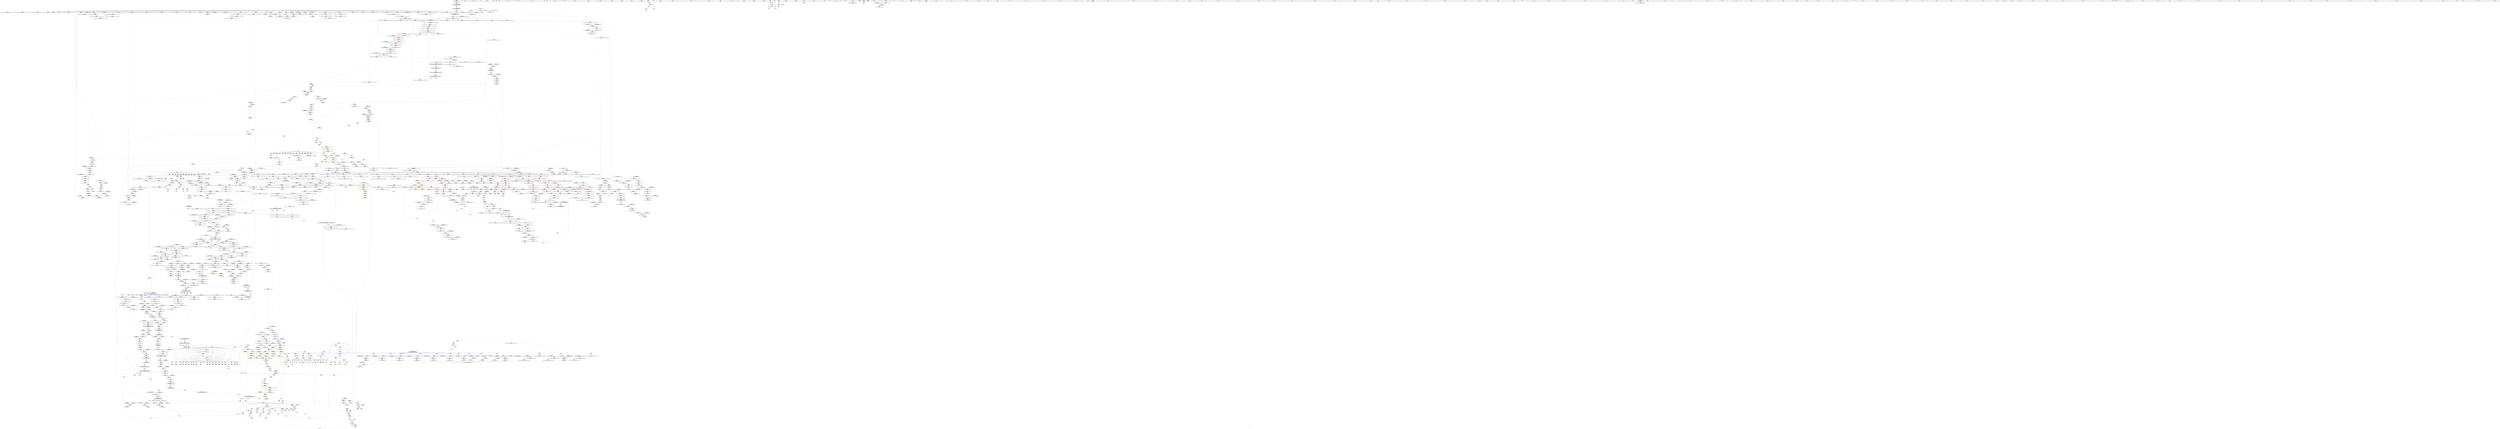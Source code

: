 digraph "SVFG" {
	label="SVFG";

	Node0x55f36f3df4b0 [shape=record,color=grey,label="{NodeID: 0\nNullPtr|{|<s45>178}}"];
	Node0x55f36f3df4b0 -> Node0x55f36f44ef30[style=solid];
	Node0x55f36f3df4b0 -> Node0x55f36f44f030[style=solid];
	Node0x55f36f3df4b0 -> Node0x55f36f44f100[style=solid];
	Node0x55f36f3df4b0 -> Node0x55f36f44f1d0[style=solid];
	Node0x55f36f3df4b0 -> Node0x55f36f44f2a0[style=solid];
	Node0x55f36f3df4b0 -> Node0x55f36f44f370[style=solid];
	Node0x55f36f3df4b0 -> Node0x55f36f44f440[style=solid];
	Node0x55f36f3df4b0 -> Node0x55f36f44f510[style=solid];
	Node0x55f36f3df4b0 -> Node0x55f36f44f5e0[style=solid];
	Node0x55f36f3df4b0 -> Node0x55f36f44f6b0[style=solid];
	Node0x55f36f3df4b0 -> Node0x55f36f44f780[style=solid];
	Node0x55f36f3df4b0 -> Node0x55f36f44f850[style=solid];
	Node0x55f36f3df4b0 -> Node0x55f36f44f920[style=solid];
	Node0x55f36f3df4b0 -> Node0x55f36f44f9f0[style=solid];
	Node0x55f36f3df4b0 -> Node0x55f36f44fac0[style=solid];
	Node0x55f36f3df4b0 -> Node0x55f36f44fb90[style=solid];
	Node0x55f36f3df4b0 -> Node0x55f36f44fc60[style=solid];
	Node0x55f36f3df4b0 -> Node0x55f36f44fd30[style=solid];
	Node0x55f36f3df4b0 -> Node0x55f36f44fe00[style=solid];
	Node0x55f36f3df4b0 -> Node0x55f36f44fed0[style=solid];
	Node0x55f36f3df4b0 -> Node0x55f36f44ffa0[style=solid];
	Node0x55f36f3df4b0 -> Node0x55f36f450070[style=solid];
	Node0x55f36f3df4b0 -> Node0x55f36f450140[style=solid];
	Node0x55f36f3df4b0 -> Node0x55f36f450210[style=solid];
	Node0x55f36f3df4b0 -> Node0x55f36f4502e0[style=solid];
	Node0x55f36f3df4b0 -> Node0x55f36f4503b0[style=solid];
	Node0x55f36f3df4b0 -> Node0x55f36f450480[style=solid];
	Node0x55f36f3df4b0 -> Node0x55f36f450550[style=solid];
	Node0x55f36f3df4b0 -> Node0x55f36f450620[style=solid];
	Node0x55f36f3df4b0 -> Node0x55f36f4506f0[style=solid];
	Node0x55f36f3df4b0 -> Node0x55f36f4507c0[style=solid];
	Node0x55f36f3df4b0 -> Node0x55f36f450890[style=solid];
	Node0x55f36f3df4b0 -> Node0x55f36f450960[style=solid];
	Node0x55f36f3df4b0 -> Node0x55f36f450a30[style=solid];
	Node0x55f36f3df4b0 -> Node0x55f36f450b00[style=solid];
	Node0x55f36f3df4b0 -> Node0x55f36f450bd0[style=solid];
	Node0x55f36f3df4b0 -> Node0x55f36f444700[style=solid];
	Node0x55f36f3df4b0 -> Node0x55f36f47f9b0[style=solid];
	Node0x55f36f3df4b0 -> Node0x55f36f4847e0[style=solid];
	Node0x55f36f3df4b0 -> Node0x55f36f4848b0[style=solid];
	Node0x55f36f3df4b0 -> Node0x55f36f484980[style=solid];
	Node0x55f36f3df4b0 -> Node0x55f36f486ee0[style=solid];
	Node0x55f36f3df4b0 -> Node0x55f36ec0f540[style=solid];
	Node0x55f36f3df4b0 -> Node0x55f36f4bf320[style=solid];
	Node0x55f36f3df4b0 -> Node0x55f36f4c0e20[style=solid];
	Node0x55f36f3df4b0:s45 -> Node0x55f36f49d690[style=solid,color=red];
	Node0x55f36f447720 [shape=record,color=black,label="{NodeID: 443\n882\<--889\n_ZNSt11_Tuple_implILm2EJiEE7_M_headERS0__ret\<--call\n_ZNSt11_Tuple_implILm2EJiEE7_M_headERS0_\n|{<s0>80|<s1>152}}"];
	Node0x55f36f447720:s0 -> Node0x55f36f5cae80[style=solid,color=blue];
	Node0x55f36f447720:s1 -> Node0x55f36f5ccac0[style=solid,color=blue];
	Node0x55f36f499b90 [shape=record,color=black,label="{NodeID: 3100\n2007 = PHI(1503, 1815, )\n0th arg _ZN9__gnu_cxx17__normal_iteratorIPSt5tupleIJiiiEESt6vectorIS2_SaIS2_EEEC2ERKS3_ }"];
	Node0x55f36f499b90 -> Node0x55f36f48a3b0[style=solid];
	Node0x55f36f4bbea0 [shape=record,color=grey,label="{NodeID: 1993\n2265 = Binary(2262, 2266, )\n}"];
	Node0x55f36f4bbea0 -> Node0x55f36f45d890[style=solid];
	Node0x55f36f456c80 [shape=record,color=red,label="{NodeID: 886\n1037\<--1036\n\<--_M_end_of_storage\n_ZNSt12_Vector_baseISt5tupleIJiiiEESaIS1_EED2Ev\n}"];
	Node0x55f36f456c80 -> Node0x55f36f448010[style=solid];
	Node0x55f36f43fd80 [shape=record,color=green,label="{NodeID: 222\n1546\<--1547\n.addr\<--.addr_field_insensitive\n_ZNSt5tupleIJiiiEEC2EOS0_\n}"];
	Node0x55f36f43fd80 -> Node0x55f36f479ef0[style=solid];
	Node0x55f36f43fd80 -> Node0x55f36f487be0[style=solid];
	Node0x55f36f5c2a10 [shape=record,color=black,label="{NodeID: 2879\n36 = PHI()\n}"];
	Node0x55f36f4631b0 [shape=record,color=purple,label="{NodeID: 665\n1372\<--1370\n_M_start\<--\n_ZNSt6vectorISt5tupleIJiiiEESaIS1_EE17_M_realloc_insertIJS1_EEEvN9__gnu_cxx17__normal_iteratorIPS1_S3_EEDpOT_\n}"];
	Node0x55f36f4631b0 -> Node0x55f36f4792c0[style=solid];
	Node0x55f36f528940 [shape=record,color=yellow,style=double,label="{NodeID: 2215\n44V_1 = ENCHI(MR_44V_0)\npts\{2062 \}\nFun[_ZNSt6vectorISt5tupleIJiiiEESaIS1_EE12emplace_backIJS1_EEEvDpOT_]|{<s0>104|<s1>107}}"];
	Node0x55f36f528940:s0 -> Node0x55f36f52a720[style=dashed,color=red];
	Node0x55f36f528940:s1 -> Node0x55f36f521850[style=dashed,color=red];
	Node0x55f36f481a60 [shape=record,color=blue,label="{NodeID: 1108\n169\<--462\ncnt\<--inc141\n_Z5solvev\n}"];
	Node0x55f36f481a60 -> Node0x55f36f4521c0[style=dashed];
	Node0x55f36f481a60 -> Node0x55f36f452290[style=dashed];
	Node0x55f36f481a60 -> Node0x55f36f452360[style=dashed];
	Node0x55f36f481a60 -> Node0x55f36f452430[style=dashed];
	Node0x55f36f481a60 -> Node0x55f36f452500[style=dashed];
	Node0x55f36f481a60 -> Node0x55f36f480e30[style=dashed];
	Node0x55f36f481a60 -> Node0x55f36f481240[style=dashed];
	Node0x55f36f481a60 -> Node0x55f36f481650[style=dashed];
	Node0x55f36f481a60 -> Node0x55f36f481a60[style=dashed];
	Node0x55f36f481a60 -> Node0x55f36f50a9b0[style=dashed];
	Node0x55f36f2127a0 [shape=record,color=green,label="{NodeID: 1\n7\<--1\n__dso_handle\<--dummyObj\nGlob }"];
	Node0x55f36f4477f0 [shape=record,color=black,label="{NodeID: 444\n893\<--899\n_ZNSt10_Head_baseILm2EiLb0EE7_M_headERS0__ret\<--_M_head_impl\n_ZNSt10_Head_baseILm2EiLb0EE7_M_headERS0_\n|{<s0>81}}"];
	Node0x55f36f4477f0:s0 -> Node0x55f36f5cafc0[style=solid,color=blue];
	Node0x55f36f499ce0 [shape=record,color=black,label="{NodeID: 3101\n2008 = PHI(1511, 1823, )\n1st arg _ZN9__gnu_cxx17__normal_iteratorIPSt5tupleIJiiiEESt6vectorIS2_SaIS2_EEEC2ERKS3_ }"];
	Node0x55f36f499ce0 -> Node0x55f36f48a480[style=solid];
	Node0x55f36f4bc020 [shape=record,color=grey,label="{NodeID: 1994\n1469 = Binary(1467, 1468, )\n}"];
	Node0x55f36f4bc020 -> Node0x55f36f4bc1a0[style=solid];
	Node0x55f36f456d50 [shape=record,color=red,label="{NodeID: 887\n1040\<--1039\n\<--_M_start4\n_ZNSt12_Vector_baseISt5tupleIJiiiEESaIS1_EED2Ev\n}"];
	Node0x55f36f456d50 -> Node0x55f36f4480e0[style=solid];
	Node0x55f36f43fe50 [shape=record,color=green,label="{NodeID: 223\n1555\<--1556\n_ZNSt11_Tuple_implILm0EJiiiEEC2EOS0_\<--_ZNSt11_Tuple_implILm0EJiiiEEC2EOS0__field_insensitive\n}"];
	Node0x55f36f5c2ae0 [shape=record,color=black,label="{NodeID: 2880\n65 = PHI()\n}"];
	Node0x55f36f463280 [shape=record,color=purple,label="{NodeID: 666\n1386\<--1385\nincdec.ptr\<--\n_ZNSt6vectorISt5tupleIJiiiEESaIS1_EE17_M_realloc_insertIJS1_EEEvN9__gnu_cxx17__normal_iteratorIPS1_S3_EEDpOT_\n}"];
	Node0x55f36f463280 -> Node0x55f36f487080[style=solid];
	Node0x55f36f528a20 [shape=record,color=yellow,style=double,label="{NodeID: 2216\n16V_1 = ENCHI(MR_16V_0)\npts\{130000 \}\nFun[_ZNSt6vectorISt5tupleIJiiiEESaIS1_EE12emplace_backIJS1_EEEvDpOT_]|{|<s1>105|<s2>107}}"];
	Node0x55f36f528a20 -> Node0x55f36f50e1d0[style=dashed];
	Node0x55f36f528a20:s1 -> Node0x55f36f523c30[style=dashed,color=red];
	Node0x55f36f528a20:s2 -> Node0x55f36f521930[style=dashed,color=red];
	Node0x55f36f481b30 [shape=record,color=blue,label="{NodeID: 1109\n167\<--469\ncur\<--\n_Z5solvev\n}"];
	Node0x55f36f481b30 -> Node0x55f36f4510b0[style=dashed];
	Node0x55f36f481b30 -> Node0x55f36f451180[style=dashed];
	Node0x55f36f481b30 -> Node0x55f36f451250[style=dashed];
	Node0x55f36f481b30 -> Node0x55f36f451320[style=dashed];
	Node0x55f36f481b30 -> Node0x55f36f4513f0[style=dashed];
	Node0x55f36f481b30 -> Node0x55f36f4514c0[style=dashed];
	Node0x55f36f481b30 -> Node0x55f36f451590[style=dashed];
	Node0x55f36f481b30 -> Node0x55f36f451660[style=dashed];
	Node0x55f36f481b30 -> Node0x55f36f451730[style=dashed];
	Node0x55f36f481b30 -> Node0x55f36f451800[style=dashed];
	Node0x55f36f481b30 -> Node0x55f36f4518d0[style=dashed];
	Node0x55f36f481b30 -> Node0x55f36f4519a0[style=dashed];
	Node0x55f36f481b30 -> Node0x55f36f451a70[style=dashed];
	Node0x55f36f481b30 -> Node0x55f36f451b40[style=dashed];
	Node0x55f36f481b30 -> Node0x55f36f451c10[style=dashed];
	Node0x55f36f481b30 -> Node0x55f36f451ce0[style=dashed];
	Node0x55f36f481b30 -> Node0x55f36f451db0[style=dashed];
	Node0x55f36f481b30 -> Node0x55f36f451e80[style=dashed];
	Node0x55f36f481b30 -> Node0x55f36f451f50[style=dashed];
	Node0x55f36f481b30 -> Node0x55f36f452020[style=dashed];
	Node0x55f36f481b30 -> Node0x55f36f4520f0[style=dashed];
	Node0x55f36f481b30 -> Node0x55f36f480f00[style=dashed];
	Node0x55f36f481b30 -> Node0x55f36f481310[style=dashed];
	Node0x55f36f481b30 -> Node0x55f36f481720[style=dashed];
	Node0x55f36f481b30 -> Node0x55f36f481b30[style=dashed];
	Node0x55f36f481b30 -> Node0x55f36f50a8c0[style=dashed];
	Node0x55f36f433f40 [shape=record,color=green,label="{NodeID: 2\n9\<--1\n\<--dummyObj\nCan only get source location for instruction, argument, global var or function.}"];
	Node0x55f36f4478c0 [shape=record,color=black,label="{NodeID: 445\n901\<--907\n_ZSt12__get_helperILm0EiJiiEERT0_RSt11_Tuple_implIXT_EJS0_DpT1_EE_ret\<--call\n_ZSt12__get_helperILm0EiJiiEERT0_RSt11_Tuple_implIXT_EJS0_DpT1_EE\n|{<s0>56}}"];
	Node0x55f36f4478c0:s0 -> Node0x55f36f5c4d90[style=solid,color=blue];
	Node0x55f36f499e30 [shape=record,color=black,label="{NodeID: 3102\n960 = PHI(938, )\n0th arg _ZNSt12_Vector_baseISt5tupleIJiiiEESaIS1_EE12_Vector_implC2Ev }"];
	Node0x55f36f499e30 -> Node0x55f36f484710[style=solid];
	Node0x55f36f4bc1a0 [shape=record,color=grey,label="{NodeID: 1995\n1470 = Binary(1469, 1045, )\n|{<s0>131}}"];
	Node0x55f36f4bc1a0:s0 -> Node0x55f36f49e010[style=solid,color=red];
	Node0x55f36f456e20 [shape=record,color=red,label="{NodeID: 888\n1074\<--1068\n\<--__first.addr\n_ZSt8_DestroyIPSt5tupleIJiiiEEEvT_S3_\n|{<s0>94}}"];
	Node0x55f36f456e20:s0 -> Node0x55f36f4992e0[style=solid,color=red];
	Node0x55f36f43ff50 [shape=record,color=green,label="{NodeID: 224\n1561\<--1562\nthis.addr\<--this.addr_field_insensitive\n_ZNSt11_Tuple_implILm0EJiiiEEC2EOS0_\n}"];
	Node0x55f36f43ff50 -> Node0x55f36f479fc0[style=solid];
	Node0x55f36f43ff50 -> Node0x55f36f487cb0[style=solid];
	Node0x55f36f5c2bb0 [shape=record,color=black,label="{NodeID: 2881\n122 = PHI(1013, )\n|{<s0>9}}"];
	Node0x55f36f5c2bb0:s0 -> Node0x55f36f5d1fb0[style=solid,color=red];
	Node0x55f36f463350 [shape=record,color=purple,label="{NodeID: 667\n1391\<--1390\n_M_impl13\<--\n_ZNSt6vectorISt5tupleIJiiiEESaIS1_EE17_M_realloc_insertIJS1_EEEvN9__gnu_cxx17__normal_iteratorIPS1_S3_EEDpOT_\n}"];
	Node0x55f36f528b00 [shape=record,color=yellow,style=double,label="{NodeID: 2217\n18V_1 = ENCHI(MR_18V_0)\npts\{130001 \}\nFun[_ZNSt6vectorISt5tupleIJiiiEESaIS1_EE12emplace_backIJS1_EEEvDpOT_]|{|<s4>105|<s5>107}}"];
	Node0x55f36f528b00 -> Node0x55f36f457f30[style=dashed];
	Node0x55f36f528b00 -> Node0x55f36f4580d0[style=dashed];
	Node0x55f36f528b00 -> Node0x55f36f4581a0[style=dashed];
	Node0x55f36f528b00 -> Node0x55f36f4862b0[style=dashed];
	Node0x55f36f528b00:s4 -> Node0x55f36f523c30[style=dashed,color=red];
	Node0x55f36f528b00:s5 -> Node0x55f36f521a10[style=dashed,color=red];
	Node0x55f36f481c00 [shape=record,color=blue,label="{NodeID: 1110\n161\<--484\nans\<--\n_Z5solvev\n}"];
	Node0x55f36f481c00 -> Node0x55f36f5099c0[style=dashed];
	Node0x55f36f434280 [shape=record,color=green,label="{NodeID: 3\n16\<--1\n_ZSt3cin\<--dummyObj\nGlob }"];
	Node0x55f36f447990 [shape=record,color=black,label="{NodeID: 446\n917\<--916\n\<--\n_ZNSt11_Tuple_implILm0EJiiiEE7_M_headERS0_\n}"];
	Node0x55f36f447990 -> Node0x55f36f461470[style=solid];
	Node0x55f36f499f40 [shape=record,color=black,label="{NodeID: 3103\n1990 = PHI(1924, )\n0th arg _ZNKSt12_Vector_baseISt5tupleIJiiiEESaIS1_EE19_M_get_Tp_allocatorEv }"];
	Node0x55f36f499f40 -> Node0x55f36f48a210[style=solid];
	Node0x55f36f4bc320 [shape=record,color=grey,label="{NodeID: 1996\n326 = Binary(325, 191, )\n}"];
	Node0x55f36f4bc320 -> Node0x55f36f480e30[style=solid];
	Node0x55f36f456ef0 [shape=record,color=red,label="{NodeID: 889\n1075\<--1070\n\<--__last.addr\n_ZSt8_DestroyIPSt5tupleIJiiiEEEvT_S3_\n|{<s0>94}}"];
	Node0x55f36f456ef0:s0 -> Node0x55f36f4993f0[style=solid,color=red];
	Node0x55f36f440020 [shape=record,color=green,label="{NodeID: 225\n1563\<--1564\n__in.addr\<--__in.addr_field_insensitive\n_ZNSt11_Tuple_implILm0EJiiiEEC2EOS0_\n}"];
	Node0x55f36f440020 -> Node0x55f36f47a090[style=solid];
	Node0x55f36f440020 -> Node0x55f36f47a160[style=solid];
	Node0x55f36f440020 -> Node0x55f36f487d80[style=solid];
	Node0x55f36f5c2d50 [shape=record,color=black,label="{NodeID: 2882\n173 = PHI()\n}"];
	Node0x55f36f463420 [shape=record,color=purple,label="{NodeID: 668\n1392\<--1390\n_M_finish\<--\n_ZNSt6vectorISt5tupleIJiiiEESaIS1_EE17_M_realloc_insertIJS1_EEEvN9__gnu_cxx17__normal_iteratorIPS1_S3_EEDpOT_\n}"];
	Node0x55f36f463420 -> Node0x55f36f479530[style=solid];
	Node0x55f36f528be0 [shape=record,color=yellow,style=double,label="{NodeID: 2218\n20V_1 = ENCHI(MR_20V_0)\npts\{130002 \}\nFun[_ZNSt6vectorISt5tupleIJiiiEESaIS1_EE12emplace_backIJS1_EEEvDpOT_]|{|<s2>107|<s3>107}}"];
	Node0x55f36f528be0 -> Node0x55f36f458000[style=dashed];
	Node0x55f36f528be0 -> Node0x55f36f50ebd0[style=dashed];
	Node0x55f36f528be0:s2 -> Node0x55f36f479870[style=dashed,color=red];
	Node0x55f36f528be0:s3 -> Node0x55f36f487700[style=dashed,color=red];
	Node0x55f36f481cd0 [shape=record,color=blue,label="{NodeID: 1111\n163\<--489\nit\<--inc155\n_Z5solvev\n}"];
	Node0x55f36f481cd0 -> Node0x55f36f509ec0[style=dashed];
	Node0x55f36f434340 [shape=record,color=green,label="{NodeID: 4\n17\<--1\n_ZSt4cout\<--dummyObj\nGlob }"];
	Node0x55f36f447a60 [shape=record,color=black,label="{NodeID: 447\n919\<--918\n\<--add.ptr\n_ZNSt11_Tuple_implILm0EJiiiEE7_M_headERS0_\n|{<s0>83}}"];
	Node0x55f36f447a60:s0 -> Node0x55f36f5cf710[style=solid,color=red];
	Node0x55f36f49a050 [shape=record,color=black,label="{NodeID: 3104\n1684 = PHI(1620, )\n0th arg _ZNSt11_Tuple_implILm2EJiEEC2EOS0_ }"];
	Node0x55f36f49a050 -> Node0x55f36f488670[style=solid];
	Node0x55f36f4bc4a0 [shape=record,color=grey,label="{NodeID: 1997\n323 = Binary(322, 321, )\n}"];
	Node0x55f36f4bc4a0 -> Node0x55f36f480d60[style=solid];
	Node0x55f36f456fc0 [shape=record,color=red,label="{NodeID: 890\n1103\<--1094\nthis1\<--this.addr\n_ZNSt12_Vector_baseISt5tupleIJiiiEESaIS1_EE13_M_deallocateEPS1_m\n}"];
	Node0x55f36f456fc0 -> Node0x55f36f4620a0[style=solid];
	Node0x55f36f4400f0 [shape=record,color=green,label="{NodeID: 226\n1571\<--1572\n_ZNSt11_Tuple_implILm0EJiiiEE7_M_tailERS0_\<--_ZNSt11_Tuple_implILm0EJiiiEE7_M_tailERS0__field_insensitive\n}"];
	Node0x55f36f5c2e20 [shape=record,color=black,label="{NodeID: 2883\n206 = PHI()\n}"];
	Node0x55f36f4634f0 [shape=record,color=purple,label="{NodeID: 669\n1412\<--1411\n_M_impl17\<--\n_ZNSt6vectorISt5tupleIJiiiEESaIS1_EE17_M_realloc_insertIJS1_EEEvN9__gnu_cxx17__normal_iteratorIPS1_S3_EEDpOT_\n}"];
	Node0x55f36f4634f0 -> Node0x55f36f45a560[style=solid];
	Node0x55f36f528cc0 [shape=record,color=yellow,style=double,label="{NodeID: 2219\n51V_1 = ENCHI(MR_51V_0)\npts\{1600000 \}\nFun[_ZNSt6vectorISt5tupleIJiiiEESaIS1_EE12emplace_backIJS1_EEEvDpOT_]|{<s0>104|<s1>107}}"];
	Node0x55f36f528cc0:s0 -> Node0x55f36f52a800[style=dashed,color=red];
	Node0x55f36f528cc0:s1 -> Node0x55f36f521bd0[style=dashed,color=red];
	Node0x55f36f481da0 [shape=record,color=blue,label="{NodeID: 1112\n506\<--505\nthis.addr\<--this\n_ZNSt6vectorISt5tupleIJiiiEESaIS1_EE5clearEv\n}"];
	Node0x55f36f481da0 -> Node0x55f36f4536e0[style=dashed];
	Node0x55f36f434400 [shape=record,color=green,label="{NodeID: 5\n18\<--1\n.str\<--dummyObj\nGlob }"];
	Node0x55f36f447b30 [shape=record,color=black,label="{NodeID: 448\n911\<--920\n_ZNSt11_Tuple_implILm0EJiiiEE7_M_headERS0__ret\<--call\n_ZNSt11_Tuple_implILm0EJiiiEE7_M_headERS0_\n|{<s0>82|<s1>140}}"];
	Node0x55f36f447b30:s0 -> Node0x55f36f5cb100[style=solid,color=blue];
	Node0x55f36f447b30:s1 -> Node0x55f36f5c5ad0[style=solid,color=blue];
	Node0x55f36f49a160 [shape=record,color=black,label="{NodeID: 3105\n1685 = PHI(1625, )\n1st arg _ZNSt11_Tuple_implILm2EJiEEC2EOS0_ }"];
	Node0x55f36f49a160 -> Node0x55f36f488740[style=solid];
	Node0x55f36f4bc620 [shape=record,color=grey,label="{NodeID: 1998\n1948 = Binary(1946, 1947, )\n}"];
	Node0x55f36f4bc620 -> Node0x55f36f4bc7a0[style=solid];
	Node0x55f36f457090 [shape=record,color=red,label="{NodeID: 891\n1104\<--1096\n\<--__p.addr\n_ZNSt12_Vector_baseISt5tupleIJiiiEESaIS1_EE13_M_deallocateEPS1_m\n}"];
	Node0x55f36f457090 -> Node0x55f36f4c0e20[style=solid];
	Node0x55f36f4401f0 [shape=record,color=green,label="{NodeID: 227\n1574\<--1575\n_ZSt4moveIRSt11_Tuple_implILm1EJiiEEEONSt16remove_referenceIT_E4typeEOS4_\<--_ZSt4moveIRSt11_Tuple_implILm1EJiiEEEONSt16remove_referenceIT_E4typeEOS4__field_insensitive\n}"];
	Node0x55f36f5c2ef0 [shape=record,color=black,label="{NodeID: 2884\n207 = PHI()\n}"];
	Node0x55f36f4635c0 [shape=record,color=purple,label="{NodeID: 670\n1444\<--1443\n_M_impl25\<--\n_ZNSt6vectorISt5tupleIJiiiEESaIS1_EE17_M_realloc_insertIJS1_EEEvN9__gnu_cxx17__normal_iteratorIPS1_S3_EEDpOT_\n}"];
	Node0x55f36f481e70 [shape=record,color=blue,label="{NodeID: 1113\n521\<--519\nthis.addr\<--this\n_ZNSt6vectorISt5tupleIJiiiEESaIS1_EE9push_backEOS1_\n}"];
	Node0x55f36f481e70 -> Node0x55f36f453880[style=dashed];
	Node0x55f36f434860 [shape=record,color=green,label="{NodeID: 6\n20\<--1\n.str.2\<--dummyObj\nGlob }"];
	Node0x55f36f447c00 [shape=record,color=black,label="{NodeID: 449\n924\<--930\n_ZNSt10_Head_baseILm0EiLb0EE7_M_headERS0__ret\<--_M_head_impl\n_ZNSt10_Head_baseILm0EiLb0EE7_M_headERS0_\n|{<s0>83}}"];
	Node0x55f36f447c00:s0 -> Node0x55f36f5cb240[style=solid,color=blue];
	Node0x55f36f49a270 [shape=record,color=black,label="{NodeID: 3106\n2353 = PHI(1910, )\n0th arg _ZN9__gnu_cxx13new_allocatorISt5tupleIJiiiEEE7destroyIS2_EEvPT_ }"];
	Node0x55f36f49a270 -> Node0x55f36f48c770[style=solid];
	Node0x55f36f4bc7a0 [shape=record,color=grey,label="{NodeID: 1999\n1949 = Binary(1948, 1045, )\n}"];
	Node0x55f36f4bc7a0 -> Node0x55f36f45c5e0[style=solid];
	Node0x55f36f457160 [shape=record,color=red,label="{NodeID: 892\n1109\<--1096\n\<--__p.addr\n_ZNSt12_Vector_baseISt5tupleIJiiiEESaIS1_EE13_M_deallocateEPS1_m\n|{<s0>95}}"];
	Node0x55f36f457160:s0 -> Node0x55f36f499830[style=solid,color=red];
	Node0x55f36f448720 [shape=record,color=green,label="{NodeID: 228\n1577\<--1578\n_ZNSt11_Tuple_implILm1EJiiEEC2EOS0_\<--_ZNSt11_Tuple_implILm1EJiiEEC2EOS0__field_insensitive\n}"];
	Node0x55f36f5c2fc0 [shape=record,color=black,label="{NodeID: 2885\n208 = PHI()\n}"];
	Node0x55f36f463690 [shape=record,color=purple,label="{NodeID: 671\n1445\<--1443\n_M_start26\<--\n_ZNSt6vectorISt5tupleIJiiiEESaIS1_EE17_M_realloc_insertIJS1_EEEvN9__gnu_cxx17__normal_iteratorIPS1_S3_EEDpOT_\n}"];
	Node0x55f36f463690 -> Node0x55f36f479600[style=solid];
	Node0x55f36f481f40 [shape=record,color=blue,label="{NodeID: 1114\n523\<--520\n__x.addr\<--__x\n_ZNSt6vectorISt5tupleIJiiiEESaIS1_EE9push_backEOS1_\n}"];
	Node0x55f36f481f40 -> Node0x55f36f453950[style=dashed];
	Node0x55f36f434920 [shape=record,color=green,label="{NodeID: 7\n22\<--1\n.str.3\<--dummyObj\nGlob }"];
	Node0x55f36f447cd0 [shape=record,color=black,label="{NodeID: 450\n965\<--964\n\<--this1\n_ZNSt12_Vector_baseISt5tupleIJiiiEESaIS1_EE12_Vector_implC2Ev\n|{<s0>87}}"];
	Node0x55f36f447cd0:s0 -> Node0x55f36f49e800[style=solid,color=red];
	Node0x55f36f49a3b0 [shape=record,color=black,label="{NodeID: 3107\n2354 = PHI(1911, )\n1st arg _ZN9__gnu_cxx13new_allocatorISt5tupleIJiiiEEE7destroyIS2_EEvPT_ }"];
	Node0x55f36f49a3b0 -> Node0x55f36f48c840[style=solid];
	Node0x55f36f4bc920 [shape=record,color=grey,label="{NodeID: 2000\n478 = Binary(204, 477, )\n}"];
	Node0x55f36f4bc920 -> Node0x55f36f4bfaa0[style=solid];
	Node0x55f36f457230 [shape=record,color=red,label="{NodeID: 893\n1110\<--1098\n\<--__n.addr\n_ZNSt12_Vector_baseISt5tupleIJiiiEESaIS1_EE13_M_deallocateEPS1_m\n|{<s0>95}}"];
	Node0x55f36f457230:s0 -> Node0x55f36f5d23d0[style=solid,color=red];
	Node0x55f36f448820 [shape=record,color=green,label="{NodeID: 229\n1585\<--1586\n_ZSt7forwardIiEOT_RNSt16remove_referenceIS0_E4typeE\<--_ZSt7forwardIiEOT_RNSt16remove_referenceIS0_E4typeE_field_insensitive\n}"];
	Node0x55f36f5c3090 [shape=record,color=black,label="{NodeID: 2886\n1204 = PHI(1013, )\n|{<s0>101}}"];
	Node0x55f36f5c3090:s0 -> Node0x55f36f5d1fb0[style=solid,color=red];
	Node0x55f36f463760 [shape=record,color=purple,label="{NodeID: 672\n1448\<--1447\n_M_impl27\<--\n_ZNSt6vectorISt5tupleIJiiiEESaIS1_EE17_M_realloc_insertIJS1_EEEvN9__gnu_cxx17__normal_iteratorIPS1_S3_EEDpOT_\n}"];
	Node0x55f36f482010 [shape=record,color=blue,label="{NodeID: 1115\n541\<--538\n__args.addr\<--__args\n_ZSt10make_tupleIJRiS0_S0_EESt5tupleIJDpNSt17__decay_and_stripIT_E6__typeEEEDpOS3_\n}"];
	Node0x55f36f482010 -> Node0x55f36f453a20[style=dashed];
	Node0x55f36f4349e0 [shape=record,color=green,label="{NodeID: 8\n25\<--1\n\<--dummyObj\nCan only get source location for instruction, argument, global var or function.}"];
	Node0x55f36f447da0 [shape=record,color=black,label="{NodeID: 451\n982\<--981\n\<--this1\n_ZNSaISt5tupleIJiiiEEEC2Ev\n|{<s0>88}}"];
	Node0x55f36f447da0:s0 -> Node0x55f36f5cfae0[style=solid,color=red];
	Node0x55f36f49a4f0 [shape=record,color=black,label="{NodeID: 3108\n1893 = PHI(1313, 1313, 1802, 1805, )\n0th arg _ZNK9__gnu_cxx17__normal_iteratorIPSt5tupleIJiiiEESt6vectorIS2_SaIS2_EEE4baseEv }"];
	Node0x55f36f49a4f0 -> Node0x55f36f4899f0[style=solid];
	Node0x55f36f4bcaa0 [shape=record,color=grey,label="{NodeID: 2001\n489 = Binary(488, 191, )\n}"];
	Node0x55f36f4bcaa0 -> Node0x55f36f481cd0[style=solid];
	Node0x55f36f457300 [shape=record,color=red,label="{NodeID: 894\n1121\<--1118\nthis1\<--this.addr\n_ZNSt12_Vector_baseISt5tupleIJiiiEESaIS1_EE12_Vector_implD2Ev\n}"];
	Node0x55f36f457300 -> Node0x55f36f448280[style=solid];
	Node0x55f36f448920 [shape=record,color=green,label="{NodeID: 230\n1588\<--1589\n_ZNSt10_Head_baseILm0EiLb0EEC2IiEEOT_\<--_ZNSt10_Head_baseILm0EiLb0EEC2IiEEOT__field_insensitive\n}"];
	Node0x55f36f5c3290 [shape=record,color=black,label="{NodeID: 2887\n295 = PHI(573, )\n|{<s0>21}}"];
	Node0x55f36f5c3290:s0 -> Node0x55f36f5d02e0[style=solid,color=red];
	Node0x55f36f463830 [shape=record,color=purple,label="{NodeID: 673\n1449\<--1447\n_M_finish28\<--\n_ZNSt6vectorISt5tupleIJiiiEESaIS1_EE17_M_realloc_insertIJS1_EEEvN9__gnu_cxx17__normal_iteratorIPS1_S3_EEDpOT_\n}"];
	Node0x55f36f463830 -> Node0x55f36f4796d0[style=solid];
	Node0x55f36f4820e0 [shape=record,color=blue,label="{NodeID: 1116\n543\<--539\n__args.addr2\<--__args1\n_ZSt10make_tupleIJRiS0_S0_EESt5tupleIJDpNSt17__decay_and_stripIT_E6__typeEEEDpOS3_\n}"];
	Node0x55f36f4820e0 -> Node0x55f36f453af0[style=dashed];
	Node0x55f36f434aa0 [shape=record,color=green,label="{NodeID: 9\n191\<--1\n\<--dummyObj\nCan only get source location for instruction, argument, global var or function.}"];
	Node0x55f36f447e70 [shape=record,color=black,label="{NodeID: 452\n1020\<--1019\n\<--_M_impl\n_ZNSt12_Vector_baseISt5tupleIJiiiEESaIS1_EE19_M_get_Tp_allocatorEv\n}"];
	Node0x55f36f447e70 -> Node0x55f36f447f40[style=solid];
	Node0x55f36f49a8a0 [shape=record,color=black,label="{NodeID: 3109\n852 = PHI(846, 1634, )\n0th arg _ZNSt11_Tuple_implILm1EJiiEE7_M_headERS0_ }"];
	Node0x55f36f49a8a0 -> Node0x55f36f483fc0[style=solid];
	Node0x55f36f4bcc20 [shape=record,color=grey,label="{NodeID: 2002\n462 = Binary(461, 191, )\n}"];
	Node0x55f36f4bcc20 -> Node0x55f36f481a60[style=solid];
	Node0x55f36f4573d0 [shape=record,color=red,label="{NodeID: 895\n1140\<--1131\n\<--__a.addr\n_ZNSt16allocator_traitsISaISt5tupleIJiiiEEEE10deallocateERS2_PS1_m\n}"];
	Node0x55f36f4573d0 -> Node0x55f36f448350[style=solid];
	Node0x55f36f448a20 [shape=record,color=green,label="{NodeID: 231\n1597\<--1598\n__t.addr\<--__t.addr_field_insensitive\n_ZSt4moveIRSt11_Tuple_implILm1EJiiEEEONSt16remove_referenceIT_E4typeEOS4_\n}"];
	Node0x55f36f448a20 -> Node0x55f36f47a230[style=solid];
	Node0x55f36f448a20 -> Node0x55f36f487e50[style=solid];
	Node0x55f36f5c33d0 [shape=record,color=black,label="{NodeID: 2888\n299 = PHI(562, )\n}"];
	Node0x55f36f5c33d0 -> Node0x55f36f452b80[style=solid];
	Node0x55f36f463900 [shape=record,color=purple,label="{NodeID: 674\n1456\<--1455\n_M_impl30\<--\n_ZNSt6vectorISt5tupleIJiiiEESaIS1_EE17_M_realloc_insertIJS1_EEEvN9__gnu_cxx17__normal_iteratorIPS1_S3_EEDpOT_\n}"];
	Node0x55f36f4821b0 [shape=record,color=blue,label="{NodeID: 1117\n545\<--540\n__args.addr4\<--__args3\n_ZSt10make_tupleIJRiS0_S0_EESt5tupleIJDpNSt17__decay_and_stripIT_E6__typeEEEDpOS3_\n}"];
	Node0x55f36f4821b0 -> Node0x55f36f453bc0[style=dashed];
	Node0x55f36f432a60 [shape=record,color=green,label="{NodeID: 10\n204\<--1\n\<--dummyObj\nCan only get source location for instruction, argument, global var or function.}"];
	Node0x55f36f447f40 [shape=record,color=black,label="{NodeID: 453\n1013\<--1020\n_ZNSt12_Vector_baseISt5tupleIJiiiEESaIS1_EE19_M_get_Tp_allocatorEv_ret\<--\n_ZNSt12_Vector_baseISt5tupleIJiiiEESaIS1_EE19_M_get_Tp_allocatorEv\n|{<s0>8|<s1>100|<s2>117|<s3>120|<s4>125|<s5>129}}"];
	Node0x55f36f447f40:s0 -> Node0x55f36f5c2bb0[style=solid,color=blue];
	Node0x55f36f447f40:s1 -> Node0x55f36f5c3090[style=solid,color=blue];
	Node0x55f36f447f40:s2 -> Node0x55f36f5cc100[style=solid,color=blue];
	Node0x55f36f447f40:s3 -> Node0x55f36f5cc4c0[style=solid,color=blue];
	Node0x55f36f447f40:s4 -> Node0x55f36f5cc810[style=solid,color=blue];
	Node0x55f36f447f40:s5 -> Node0x55f36f5cc980[style=solid,color=blue];
	Node0x55f36f49a9f0 [shape=record,color=black,label="{NodeID: 3110\n1596 = PHI(1570, )\n0th arg _ZSt4moveIRSt11_Tuple_implILm1EJiiEEEONSt16remove_referenceIT_E4typeEOS4_ }"];
	Node0x55f36f49a9f0 -> Node0x55f36f487e50[style=solid];
	Node0x55f36f4bcda0 [shape=record,color=grey,label="{NodeID: 2003\n1761 = Binary(1755, 1758, )\n}"];
	Node0x55f36f4bcda0 -> Node0x55f36f4bfc20[style=solid];
	Node0x55f36f4574a0 [shape=record,color=red,label="{NodeID: 896\n1142\<--1133\n\<--__p.addr\n_ZNSt16allocator_traitsISaISt5tupleIJiiiEEEE10deallocateERS2_PS1_m\n|{<s0>97}}"];
	Node0x55f36f4574a0:s0 -> Node0x55f36f498350[style=solid,color=red];
	Node0x55f36f448af0 [shape=record,color=green,label="{NodeID: 232\n1604\<--1605\n__t.addr\<--__t.addr_field_insensitive\n_ZNSt11_Tuple_implILm0EJiiiEE7_M_tailERS0_\n}"];
	Node0x55f36f448af0 -> Node0x55f36f47a300[style=solid];
	Node0x55f36f448af0 -> Node0x55f36f487f20[style=solid];
	Node0x55f36f5c3510 [shape=record,color=black,label="{NodeID: 2889\n455 = PHI(573, )\n|{<s0>41}}"];
	Node0x55f36f5c3510:s0 -> Node0x55f36f498070[style=solid,color=red];
	Node0x55f36f4639d0 [shape=record,color=purple,label="{NodeID: 675\n1457\<--1455\n_M_start31\<--\n_ZNSt6vectorISt5tupleIJiiiEESaIS1_EE17_M_realloc_insertIJS1_EEEvN9__gnu_cxx17__normal_iteratorIPS1_S3_EEDpOT_\n}"];
	Node0x55f36f4639d0 -> Node0x55f36f4797a0[style=solid];
	Node0x55f36f482280 [shape=record,color=blue,label="{NodeID: 1118\n564\<--563\n__t.addr\<--__t\n_ZSt3getILm1EJiiiEERNSt13tuple_elementIXT_ESt5tupleIJDpT0_EEE4typeERS4_\n}"];
	Node0x55f36f482280 -> Node0x55f36f453c90[style=dashed];
	Node0x55f36f432b20 [shape=record,color=green,label="{NodeID: 11\n211\<--1\n\<--dummyObj\nCan only get source location for instruction, argument, global var or function.}"];
	Node0x55f36f448010 [shape=record,color=black,label="{NodeID: 454\n1041\<--1037\nsub.ptr.lhs.cast\<--\n_ZNSt12_Vector_baseISt5tupleIJiiiEESaIS1_EED2Ev\n}"];
	Node0x55f36f448010 -> Node0x55f36f4bd820[style=solid];
	Node0x55f36f49ab00 [shape=record,color=black,label="{NodeID: 3111\n1066 = PHI(1007, 2223, )\n0th arg _ZSt8_DestroyIPSt5tupleIJiiiEEEvT_S3_ }"];
	Node0x55f36f49ab00 -> Node0x55f36f4851a0[style=solid];
	Node0x55f36f4bcf20 [shape=record,color=grey,label="{NodeID: 2004\n190 = Binary(189, 191, )\n}"];
	Node0x55f36f4bcf20 -> Node0x55f36f47ff90[style=solid];
	Node0x55f36f457570 [shape=record,color=red,label="{NodeID: 897\n1143\<--1135\n\<--__n.addr\n_ZNSt16allocator_traitsISaISt5tupleIJiiiEEEE10deallocateERS2_PS1_m\n|{<s0>97}}"];
	Node0x55f36f457570:s0 -> Node0x55f36f498460[style=solid,color=red];
	Node0x55f36f448bc0 [shape=record,color=green,label="{NodeID: 233\n1613\<--1614\nthis.addr\<--this.addr_field_insensitive\n_ZNSt11_Tuple_implILm1EJiiEEC2EOS0_\n}"];
	Node0x55f36f448bc0 -> Node0x55f36f47a3d0[style=solid];
	Node0x55f36f448bc0 -> Node0x55f36f487ff0[style=solid];
	Node0x55f36f5c3650 [shape=record,color=black,label="{NodeID: 2890\n456 = PHI(590, )\n}"];
	Node0x55f36f5c3650 -> Node0x55f36f453470[style=solid];
	Node0x55f36f463aa0 [shape=record,color=purple,label="{NodeID: 676\n1460\<--1459\n_M_impl32\<--\n_ZNSt6vectorISt5tupleIJiiiEESaIS1_EE17_M_realloc_insertIJS1_EEEvN9__gnu_cxx17__normal_iteratorIPS1_S3_EEDpOT_\n}"];
	Node0x55f36f482350 [shape=record,color=blue,label="{NodeID: 1119\n576\<--574\nthis.addr\<--this\n_ZNSt6vectorISt5tupleIJiiiEESaIS1_EEixEm\n}"];
	Node0x55f36f482350 -> Node0x55f36f453d60[style=dashed];
	Node0x55f36f432c20 [shape=record,color=green,label="{NodeID: 12\n233\<--1\n\<--dummyObj\nCan only get source location for instruction, argument, global var or function.}"];
	Node0x55f36f4480e0 [shape=record,color=black,label="{NodeID: 455\n1042\<--1040\nsub.ptr.rhs.cast\<--\n_ZNSt12_Vector_baseISt5tupleIJiiiEESaIS1_EED2Ev\n}"];
	Node0x55f36f4480e0 -> Node0x55f36f4bd820[style=solid];
	Node0x55f36f49ac50 [shape=record,color=black,label="{NodeID: 3112\n1067 = PHI(1008, 2224, )\n1st arg _ZSt8_DestroyIPSt5tupleIJiiiEEEvT_S3_ }"];
	Node0x55f36f49ac50 -> Node0x55f36f485270[style=solid];
	Node0x55f36f4bd0a0 [shape=record,color=grey,label="{NodeID: 2005\n224 = Binary(223, 191, )\n}"];
	Node0x55f36f4bd0a0 -> Node0x55f36f4802d0[style=solid];
	Node0x55f36f457640 [shape=record,color=red,label="{NodeID: 898\n1161\<--1152\nthis1\<--this.addr\n_ZN9__gnu_cxx13new_allocatorISt5tupleIJiiiEEE10deallocateEPS2_m\n}"];
	Node0x55f36f448c90 [shape=record,color=green,label="{NodeID: 234\n1615\<--1616\n__in.addr\<--__in.addr_field_insensitive\n_ZNSt11_Tuple_implILm1EJiiEEC2EOS0_\n}"];
	Node0x55f36f448c90 -> Node0x55f36f47a4a0[style=solid];
	Node0x55f36f448c90 -> Node0x55f36f47a570[style=solid];
	Node0x55f36f448c90 -> Node0x55f36f4880c0[style=solid];
	Node0x55f36f5c3790 [shape=record,color=black,label="{NodeID: 2891\n317 = PHI(573, )\n|{<s0>23}}"];
	Node0x55f36f5c3790:s0 -> Node0x55f36f498070[style=solid,color=red];
	Node0x55f36f463b70 [shape=record,color=purple,label="{NodeID: 677\n1461\<--1459\n_M_end_of_storage\<--\n_ZNSt6vectorISt5tupleIJiiiEESaIS1_EE17_M_realloc_insertIJS1_EEEvN9__gnu_cxx17__normal_iteratorIPS1_S3_EEDpOT_\n}"];
	Node0x55f36f463b70 -> Node0x55f36f479870[style=solid];
	Node0x55f36f482420 [shape=record,color=blue,label="{NodeID: 1120\n578\<--575\n__n.addr\<--__n\n_ZNSt6vectorISt5tupleIJiiiEESaIS1_EEixEm\n}"];
	Node0x55f36f482420 -> Node0x55f36f453e30[style=dashed];
	Node0x55f36f432d20 [shape=record,color=green,label="{NodeID: 13\n291\<--1\n\<--dummyObj\nCan only get source location for instruction, argument, global var or function.}"];
	Node0x55f36f4481b0 [shape=record,color=black,label="{NodeID: 456\n1108\<--1107\n\<--_M_impl\n_ZNSt12_Vector_baseISt5tupleIJiiiEESaIS1_EE13_M_deallocateEPS1_m\n|{<s0>95}}"];
	Node0x55f36f4481b0:s0 -> Node0x55f36f499720[style=solid,color=red];
	Node0x55f36f49ada0 [shape=record,color=black,label="{NodeID: 3113\n684 = PHI(537, )\n0th arg _ZNSt5tupleIJiiiEEC2IJRiS2_S2_ELb1EEEDpOT_ }"];
	Node0x55f36f49ada0 -> Node0x55f36f482d10[style=solid];
	Node0x55f36f4bd220 [shape=record,color=grey,label="{NodeID: 2006\n229 = Binary(228, 191, )\n}"];
	Node0x55f36f4bd220 -> Node0x55f36f4803a0[style=solid];
	Node0x55f36f457710 [shape=record,color=red,label="{NodeID: 899\n1162\<--1154\n\<--__p.addr\n_ZN9__gnu_cxx13new_allocatorISt5tupleIJiiiEEE10deallocateEPS2_m\n}"];
	Node0x55f36f457710 -> Node0x55f36f448420[style=solid];
	Node0x55f36f448d60 [shape=record,color=green,label="{NodeID: 235\n1623\<--1624\n_ZNSt11_Tuple_implILm1EJiiEE7_M_tailERS0_\<--_ZNSt11_Tuple_implILm1EJiiEE7_M_tailERS0__field_insensitive\n}"];
	Node0x55f36f5c38d0 [shape=record,color=black,label="{NodeID: 2892\n318 = PHI(590, )\n}"];
	Node0x55f36f5c38d0 -> Node0x55f36f452c50[style=solid];
	Node0x55f36f463c40 [shape=record,color=purple,label="{NodeID: 678\n1464\<--1463\n_M_impl33\<--\n_ZNSt6vectorISt5tupleIJiiiEESaIS1_EE17_M_realloc_insertIJS1_EEEvN9__gnu_cxx17__normal_iteratorIPS1_S3_EEDpOT_\n}"];
	Node0x55f36f529530 [shape=record,color=yellow,style=double,label="{NodeID: 2228\n44V_1 = ENCHI(MR_44V_0)\npts\{2062 \}\nFun[_ZNSt11_Tuple_implILm2EJiEEC2EOS0_]|{<s0>154|<s1>154}}"];
	Node0x55f36f529530:s0 -> Node0x55f36f47b0d0[style=dashed,color=red];
	Node0x55f36f529530:s1 -> Node0x55f36f488c20[style=dashed,color=red];
	Node0x55f36f4824f0 [shape=record,color=blue,label="{NodeID: 1121\n592\<--591\n__t.addr\<--__t\n_ZSt3getILm2EJiiiEERNSt13tuple_elementIXT_ESt5tupleIJDpT0_EEE4typeERS4_\n}"];
	Node0x55f36f4824f0 -> Node0x55f36f453fd0[style=dashed];
	Node0x55f36f40a020 [shape=record,color=green,label="{NodeID: 14\n296\<--1\n\<--dummyObj\nCan only get source location for instruction, argument, global var or function.|{<s0>20|<s1>22|<s2>24|<s3>38|<s4>40|<s5>42|<s6>110}}"];
	Node0x55f36f40a020:s0 -> Node0x55f36f5d45f0[style=solid,color=red];
	Node0x55f36f40a020:s1 -> Node0x55f36f5d45f0[style=solid,color=red];
	Node0x55f36f40a020:s2 -> Node0x55f36f5d45f0[style=solid,color=red];
	Node0x55f36f40a020:s3 -> Node0x55f36f5d45f0[style=solid,color=red];
	Node0x55f36f40a020:s4 -> Node0x55f36f5d45f0[style=solid,color=red];
	Node0x55f36f40a020:s5 -> Node0x55f36f5d45f0[style=solid,color=red];
	Node0x55f36f40a020:s6 -> Node0x55f36f5cf000[style=solid,color=red];
	Node0x55f36f448280 [shape=record,color=black,label="{NodeID: 457\n1122\<--1121\n\<--this1\n_ZNSt12_Vector_baseISt5tupleIJiiiEESaIS1_EE12_Vector_implD2Ev\n|{<s0>96}}"];
	Node0x55f36f448280:s0 -> Node0x55f36f5d1540[style=solid,color=red];
	Node0x55f36f49aeb0 [shape=record,color=black,label="{NodeID: 3114\n685 = PHI(551, )\n1st arg _ZNSt5tupleIJiiiEEC2IJRiS2_S2_ELb1EEEDpOT_ }"];
	Node0x55f36f49aeb0 -> Node0x55f36f482de0[style=solid];
	Node0x55f36f4bd3a0 [shape=record,color=grey,label="{NodeID: 2007\n2060 = Binary(2059, 1045, )\n}"];
	Node0x55f36f4577e0 [shape=record,color=red,label="{NodeID: 900\n1175\<--1172\nthis1\<--this.addr\n_ZNSaISt5tupleIJiiiEEED2Ev\n}"];
	Node0x55f36f4577e0 -> Node0x55f36f4484f0[style=solid];
	Node0x55f36f448e60 [shape=record,color=green,label="{NodeID: 236\n1626\<--1627\n_ZSt4moveIRSt11_Tuple_implILm2EJiEEEONSt16remove_referenceIT_E4typeEOS4_\<--_ZSt4moveIRSt11_Tuple_implILm2EJiEEEONSt16remove_referenceIT_E4typeEOS4__field_insensitive\n}"];
	Node0x55f36f5c3a10 [shape=record,color=black,label="{NodeID: 2893\n331 = PHI(573, )\n|{<s0>25}}"];
	Node0x55f36f5c3a10:s0 -> Node0x55f36f5d0110[style=solid,color=red];
	Node0x55f36f463d10 [shape=record,color=purple,label="{NodeID: 679\n1465\<--1463\n_M_start34\<--\n_ZNSt6vectorISt5tupleIJiiiEESaIS1_EE17_M_realloc_insertIJS1_EEEvN9__gnu_cxx17__normal_iteratorIPS1_S3_EEDpOT_\n}"];
	Node0x55f36f463d10 -> Node0x55f36f479940[style=solid];
	Node0x55f36f529610 [shape=record,color=yellow,style=double,label="{NodeID: 2229\n51V_1 = ENCHI(MR_51V_0)\npts\{1600000 \}\nFun[_ZNSt11_Tuple_implILm2EJiEEC2EOS0_]|{<s0>154}}"];
	Node0x55f36f529610:s0 -> Node0x55f36f50b8d0[style=dashed,color=red];
	Node0x55f36f4825c0 [shape=record,color=blue,label="{NodeID: 1122\n603\<--602\n__t.addr\<--__t\n_ZSt3getILm0EJiiiEERNSt13tuple_elementIXT_ESt5tupleIJDpT0_EEE4typeERS4_\n}"];
	Node0x55f36f4825c0 -> Node0x55f36f4540a0[style=dashed];
	Node0x55f36f40a0e0 [shape=record,color=green,label="{NodeID: 15\n352\<--1\n\<--dummyObj\nCan only get source location for instruction, argument, global var or function.|{<s0>26|<s1>28|<s2>30|<s3>32|<s4>34|<s5>36}}"];
	Node0x55f36f40a0e0:s0 -> Node0x55f36f5d45f0[style=solid,color=red];
	Node0x55f36f40a0e0:s1 -> Node0x55f36f5d45f0[style=solid,color=red];
	Node0x55f36f40a0e0:s2 -> Node0x55f36f5d45f0[style=solid,color=red];
	Node0x55f36f40a0e0:s3 -> Node0x55f36f5d45f0[style=solid,color=red];
	Node0x55f36f40a0e0:s4 -> Node0x55f36f5d45f0[style=solid,color=red];
	Node0x55f36f40a0e0:s5 -> Node0x55f36f5d45f0[style=solid,color=red];
	Node0x55f36f448350 [shape=record,color=black,label="{NodeID: 458\n1141\<--1140\n\<--\n_ZNSt16allocator_traitsISaISt5tupleIJiiiEEEE10deallocateERS2_PS1_m\n|{<s0>97}}"];
	Node0x55f36f448350:s0 -> Node0x55f36f498240[style=solid,color=red];
	Node0x55f36f49afc0 [shape=record,color=black,label="{NodeID: 3115\n686 = PHI(555, )\n2nd arg _ZNSt5tupleIJiiiEEC2IJRiS2_S2_ELb1EEEDpOT_ }"];
	Node0x55f36f49afc0 -> Node0x55f36f482eb0[style=solid];
	Node0x55f36f4bd520 [shape=record,color=grey,label="{NodeID: 2008\n210 = Binary(209, 211, )\n}"];
	Node0x55f36f4bd520 -> Node0x55f36f480200[style=solid];
	Node0x55f36f4578b0 [shape=record,color=red,label="{NodeID: 901\n1186\<--1183\nthis1\<--this.addr\n_ZN9__gnu_cxx13new_allocatorISt5tupleIJiiiEEED2Ev\n}"];
	Node0x55f36f448f60 [shape=record,color=green,label="{NodeID: 237\n1629\<--1630\n_ZNSt11_Tuple_implILm2EJiEEC2EOS0_\<--_ZNSt11_Tuple_implILm2EJiEEC2EOS0__field_insensitive\n}"];
	Node0x55f36f5c3b50 [shape=record,color=black,label="{NodeID: 2894\n332 = PHI(601, )\n}"];
	Node0x55f36f5c3b50 -> Node0x55f36f452d20[style=solid];
	Node0x55f36f463de0 [shape=record,color=purple,label="{NodeID: 680\n1474\<--1473\n_M_impl35\<--\n_ZNSt6vectorISt5tupleIJiiiEESaIS1_EE17_M_realloc_insertIJS1_EEEvN9__gnu_cxx17__normal_iteratorIPS1_S3_EEDpOT_\n}"];
	Node0x55f36f482690 [shape=record,color=blue,label="{NodeID: 1123\n617\<--613\n__a.addr\<--__a\n_ZSt3minIiERKT_S2_S2_\n}"];
	Node0x55f36f482690 -> Node0x55f36f454240[style=dashed];
	Node0x55f36f482690 -> Node0x55f36f454310[style=dashed];
	Node0x55f36f40a1e0 [shape=record,color=green,label="{NodeID: 16\n1045\<--1\n\<--dummyObj\nCan only get source location for instruction, argument, global var or function.}"];
	Node0x55f36f448420 [shape=record,color=black,label="{NodeID: 459\n1163\<--1162\n\<--\n_ZN9__gnu_cxx13new_allocatorISt5tupleIJiiiEEE10deallocateEPS2_m\n}"];
	Node0x55f36f49b0d0 [shape=record,color=black,label="{NodeID: 3116\n687 = PHI(557, )\n3rd arg _ZNSt5tupleIJiiiEEC2IJRiS2_S2_ELb1EEEDpOT_ }"];
	Node0x55f36f49b0d0 -> Node0x55f36f482f80[style=solid];
	Node0x55f36f4bd6a0 [shape=record,color=grey,label="{NodeID: 2009\n238 = Binary(191, 237, )\n}"];
	Node0x55f36f4bd6a0 -> Node0x55f36f4c0220[style=solid];
	Node0x55f36f457980 [shape=record,color=red,label="{NodeID: 902\n1197\<--1191\nthis1\<--this.addr\n_ZNSt6vectorISt5tupleIJiiiEESaIS1_EE15_M_erase_at_endEPS1_\n}"];
	Node0x55f36f457980 -> Node0x55f36f4485c0[style=solid];
	Node0x55f36f457980 -> Node0x55f36f448690[style=solid];
	Node0x55f36f457980 -> Node0x55f36f458d00[style=solid];
	Node0x55f36f449060 [shape=record,color=green,label="{NodeID: 238\n1638\<--1639\n_ZNSt10_Head_baseILm1EiLb0EEC2IiEEOT_\<--_ZNSt10_Head_baseILm1EiLb0EEC2IiEEOT__field_insensitive\n}"];
	Node0x55f36f5c3c90 [shape=record,color=black,label="{NodeID: 2895\n398 = PHI(573, )\n|{<s0>33}}"];
	Node0x55f36f5c3c90:s0 -> Node0x55f36f5d02e0[style=solid,color=red];
	Node0x55f36f463eb0 [shape=record,color=purple,label="{NodeID: 681\n1475\<--1473\n_M_start36\<--\n_ZNSt6vectorISt5tupleIJiiiEESaIS1_EE17_M_realloc_insertIJS1_EEEvN9__gnu_cxx17__normal_iteratorIPS1_S3_EEDpOT_\n}"];
	Node0x55f36f463eb0 -> Node0x55f36f487560[style=solid];
	Node0x55f36f529800 [shape=record,color=yellow,style=double,label="{NodeID: 2231\n51V_1 = ENCHI(MR_51V_0)\npts\{1600000 \}\nFun[_ZNSt5tupleIJiiiEEC2IJRiS2_S2_ELb1EEEDpOT_]|{<s0>63}}"];
	Node0x55f36f529800:s0 -> Node0x55f36f5234a0[style=dashed,color=red];
	Node0x55f36f482760 [shape=record,color=blue,label="{NodeID: 1124\n619\<--614\n__b.addr\<--__b\n_ZSt3minIiERKT_S2_S2_\n}"];
	Node0x55f36f482760 -> Node0x55f36f4543e0[style=dashed];
	Node0x55f36f482760 -> Node0x55f36f4544b0[style=dashed];
	Node0x55f36f40a2e0 [shape=record,color=green,label="{NodeID: 17\n2005\<--1\n\<--dummyObj\nCan only get source location for instruction, argument, global var or function.}"];
	Node0x55f36f4484f0 [shape=record,color=black,label="{NodeID: 460\n1176\<--1175\n\<--this1\n_ZNSaISt5tupleIJiiiEEED2Ev\n|{<s0>99}}"];
	Node0x55f36f4484f0:s0 -> Node0x55f36f5cf9d0[style=solid,color=red];
	Node0x55f36f49b1e0 [shape=record,color=black,label="{NodeID: 3117\n1814 = PHI(1337, )\n0th arg _ZNSt6vectorISt5tupleIJiiiEESaIS1_EE5beginEv }"];
	Node0x55f36f49b1e0 -> Node0x55f36f4892a0[style=solid];
	Node0x55f36f4bd820 [shape=record,color=grey,label="{NodeID: 2010\n1043 = Binary(1041, 1042, )\n}"];
	Node0x55f36f4bd820 -> Node0x55f36f4bd9a0[style=solid];
	Node0x55f36f457a50 [shape=record,color=red,label="{NodeID: 903\n1198\<--1193\n\<--__pos.addr\n_ZNSt6vectorISt5tupleIJiiiEESaIS1_EE15_M_erase_at_endEPS1_\n|{<s0>101}}"];
	Node0x55f36f457a50:s0 -> Node0x55f36f5d1a90[style=solid,color=red];
	Node0x55f36f449160 [shape=record,color=green,label="{NodeID: 239\n1647\<--1648\n__t.addr\<--__t.addr_field_insensitive\n_ZSt7forwardIiEOT_RNSt16remove_referenceIS0_E4typeE\n}"];
	Node0x55f36f449160 -> Node0x55f36f47a640[style=solid];
	Node0x55f36f449160 -> Node0x55f36f488190[style=solid];
	Node0x55f36f5c3dd0 [shape=record,color=black,label="{NodeID: 2896\n399 = PHI(562, )\n}"];
	Node0x55f36f5c3dd0 -> Node0x55f36f453130[style=solid];
	Node0x55f36f463f80 [shape=record,color=purple,label="{NodeID: 682\n1479\<--1478\n_M_impl37\<--\n_ZNSt6vectorISt5tupleIJiiiEESaIS1_EE17_M_realloc_insertIJS1_EEEvN9__gnu_cxx17__normal_iteratorIPS1_S3_EEDpOT_\n}"];
	Node0x55f36f529910 [shape=record,color=yellow,style=double,label="{NodeID: 2232\n73V_1 = ENCHI(MR_73V_0)\npts\{154 156 158 \}\nFun[_ZNSt5tupleIJiiiEEC2IJRiS2_S2_ELb1EEEDpOT_]|{<s0>63}}"];
	Node0x55f36f529910:s0 -> Node0x55f36f523580[style=dashed,color=red];
	Node0x55f36f482830 [shape=record,color=blue,label="{NodeID: 1125\n615\<--629\nretval\<--\n_ZSt3minIiERKT_S2_S2_\n}"];
	Node0x55f36f482830 -> Node0x55f36f51e130[style=dashed];
	Node0x55f36f40a3e0 [shape=record,color=green,label="{NodeID: 18\n2096\<--1\n\<--dummyObj\nCan only get source location for instruction, argument, global var or function.}"];
	Node0x55f36f4485c0 [shape=record,color=black,label="{NodeID: 461\n1199\<--1197\n\<--this1\n_ZNSt6vectorISt5tupleIJiiiEESaIS1_EE15_M_erase_at_endEPS1_\n}"];
	Node0x55f36f4485c0 -> Node0x55f36f462170[style=solid];
	Node0x55f36f4485c0 -> Node0x55f36f462240[style=solid];
	Node0x55f36f49b2f0 [shape=record,color=black,label="{NodeID: 3118\n2022 = PHI(1842, )\n0th arg _ZNSt16allocator_traitsISaISt5tupleIJiiiEEEE8allocateERS2_m }"];
	Node0x55f36f49b2f0 -> Node0x55f36f48a620[style=solid];
	Node0x55f36f4bd9a0 [shape=record,color=grey,label="{NodeID: 2011\n1044 = Binary(1043, 1045, )\n|{<s0>90}}"];
	Node0x55f36f4bd9a0:s0 -> Node0x55f36f49e010[style=solid,color=red];
	Node0x55f36f457b20 [shape=record,color=red,label="{NodeID: 904\n1206\<--1193\n\<--__pos.addr\n_ZNSt6vectorISt5tupleIJiiiEESaIS1_EE15_M_erase_at_endEPS1_\n}"];
	Node0x55f36f457b20 -> Node0x55f36f486040[style=solid];
	Node0x55f36f449230 [shape=record,color=green,label="{NodeID: 240\n1655\<--1656\nthis.addr\<--this.addr_field_insensitive\n_ZNSt10_Head_baseILm0EiLb0EEC2IiEEOT_\n}"];
	Node0x55f36f449230 -> Node0x55f36f47a710[style=solid];
	Node0x55f36f449230 -> Node0x55f36f488260[style=solid];
	Node0x55f36f5c3f10 [shape=record,color=black,label="{NodeID: 2897\n415 = PHI(573, )\n|{<s0>35}}"];
	Node0x55f36f5c3f10:s0 -> Node0x55f36f498070[style=solid,color=red];
	Node0x55f36f464050 [shape=record,color=purple,label="{NodeID: 683\n1480\<--1478\n_M_finish38\<--\n_ZNSt6vectorISt5tupleIJiiiEESaIS1_EE17_M_realloc_insertIJS1_EEEvN9__gnu_cxx17__normal_iteratorIPS1_S3_EEDpOT_\n}"];
	Node0x55f36f464050 -> Node0x55f36f487630[style=solid];
	Node0x55f36f482900 [shape=record,color=blue,label="{NodeID: 1126\n615\<--632\nretval\<--\n_ZSt3minIiERKT_S2_S2_\n}"];
	Node0x55f36f482900 -> Node0x55f36f51e130[style=dashed];
	Node0x55f36f40a4e0 [shape=record,color=green,label="{NodeID: 19\n2097\<--1\n\<--dummyObj\nCan only get source location for instruction, argument, global var or function.}"];
	Node0x55f36f448690 [shape=record,color=black,label="{NodeID: 462\n1203\<--1197\n\<--this1\n_ZNSt6vectorISt5tupleIJiiiEESaIS1_EE15_M_erase_at_endEPS1_\n|{<s0>100}}"];
	Node0x55f36f448690:s0 -> Node0x55f36f5d3540[style=solid,color=red];
	Node0x55f36f49b430 [shape=record,color=black,label="{NodeID: 3119\n2023 = PHI(1843, )\n1st arg _ZNSt16allocator_traitsISaISt5tupleIJiiiEEEE8allocateERS2_m }"];
	Node0x55f36f49b430 -> Node0x55f36f48a6f0[style=solid];
	Node0x55f36f4bdb20 [shape=record,color=grey,label="{NodeID: 2012\n669 = Binary(668, 191, )\n}"];
	Node0x55f36f4bdb20 -> Node0x55f36f482b70[style=solid];
	Node0x55f36f457bf0 [shape=record,color=red,label="{NodeID: 905\n1202\<--1201\n\<--_M_finish\n_ZNSt6vectorISt5tupleIJiiiEESaIS1_EE15_M_erase_at_endEPS1_\n|{<s0>101}}"];
	Node0x55f36f457bf0:s0 -> Node0x55f36f5d1db0[style=solid,color=red];
	Node0x55f36f449300 [shape=record,color=green,label="{NodeID: 241\n1657\<--1658\n__h.addr\<--__h.addr_field_insensitive\n_ZNSt10_Head_baseILm0EiLb0EEC2IiEEOT_\n}"];
	Node0x55f36f449300 -> Node0x55f36f47a7e0[style=solid];
	Node0x55f36f449300 -> Node0x55f36f488330[style=solid];
	Node0x55f36f5c4050 [shape=record,color=black,label="{NodeID: 2898\n416 = PHI(590, )\n}"];
	Node0x55f36f5c4050 -> Node0x55f36f453200[style=solid];
	Node0x55f36f464120 [shape=record,color=purple,label="{NodeID: 684\n1486\<--1485\n_M_impl40\<--\n_ZNSt6vectorISt5tupleIJiiiEESaIS1_EE17_M_realloc_insertIJS1_EEEvN9__gnu_cxx17__normal_iteratorIPS1_S3_EEDpOT_\n}"];
	Node0x55f36f4829d0 [shape=record,color=blue,label="{NodeID: 1127\n646\<--9\nretval\<--\nmain\n}"];
	Node0x55f36f40a5e0 [shape=record,color=green,label="{NodeID: 20\n2148\<--1\n\<--dummyObj\nCan only get source location for instruction, argument, global var or function.}"];
	Node0x55f36f458d00 [shape=record,color=black,label="{NodeID: 463\n1207\<--1197\n\<--this1\n_ZNSt6vectorISt5tupleIJiiiEESaIS1_EE15_M_erase_at_endEPS1_\n}"];
	Node0x55f36f458d00 -> Node0x55f36f462310[style=solid];
	Node0x55f36f458d00 -> Node0x55f36f4623e0[style=solid];
	Node0x55f36f49b570 [shape=record,color=black,label="{NodeID: 3120\n1979 = PHI(1925, )\n0th arg _ZNSt16allocator_traitsISaISt5tupleIJiiiEEEE8max_sizeERKS2_ }"];
	Node0x55f36f49b570 -> Node0x55f36f48a140[style=solid];
	Node0x55f36f4bdca0 [shape=record,color=grey,label="{NodeID: 2013\n661 = Binary(660, 191, )\n}"];
	Node0x55f36f457cc0 [shape=record,color=red,label="{NodeID: 906\n1227\<--1219\nthis1\<--this.addr\n_ZNSt6vectorISt5tupleIJiiiEESaIS1_EE12emplace_backIJS1_EEEvDpOT_\n|{|<s5>105|<s6>107}}"];
	Node0x55f36f457cc0 -> Node0x55f36f458dd0[style=solid];
	Node0x55f36f457cc0 -> Node0x55f36f458ea0[style=solid];
	Node0x55f36f457cc0 -> Node0x55f36f458f70[style=solid];
	Node0x55f36f457cc0 -> Node0x55f36f459040[style=solid];
	Node0x55f36f457cc0 -> Node0x55f36f459110[style=solid];
	Node0x55f36f457cc0:s5 -> Node0x55f36f5d21b0[style=solid,color=red];
	Node0x55f36f457cc0:s6 -> Node0x55f36f5ceb00[style=solid,color=red];
	Node0x55f36f4493d0 [shape=record,color=green,label="{NodeID: 242\n1670\<--1671\n__t.addr\<--__t.addr_field_insensitive\n_ZSt4moveIRSt11_Tuple_implILm2EJiEEEONSt16remove_referenceIT_E4typeEOS4_\n}"];
	Node0x55f36f4493d0 -> Node0x55f36f47a980[style=solid];
	Node0x55f36f4493d0 -> Node0x55f36f4884d0[style=solid];
	Node0x55f36f5c4190 [shape=record,color=black,label="{NodeID: 2899\n427 = PHI(573, )\n|{<s0>37}}"];
	Node0x55f36f5c4190:s0 -> Node0x55f36f5d0110[style=solid,color=red];
	Node0x55f36f4641f0 [shape=record,color=purple,label="{NodeID: 685\n1487\<--1485\n_M_end_of_storage41\<--\n_ZNSt6vectorISt5tupleIJiiiEESaIS1_EE17_M_realloc_insertIJS1_EEEvN9__gnu_cxx17__normal_iteratorIPS1_S3_EEDpOT_\n}"];
	Node0x55f36f4641f0 -> Node0x55f36f487700[style=solid];
	Node0x55f36f482aa0 [shape=record,color=blue,label="{NodeID: 1128\n650\<--9\ni\<--\nmain\n}"];
	Node0x55f36f482aa0 -> Node0x55f36f50f5d0[style=dashed];
	Node0x55f36f40a6e0 [shape=record,color=green,label="{NodeID: 21\n2266\<--1\n\<--dummyObj\nCan only get source location for instruction, argument, global var or function.}"];
	Node0x55f36f458dd0 [shape=record,color=black,label="{NodeID: 464\n1228\<--1227\n\<--this1\n_ZNSt6vectorISt5tupleIJiiiEESaIS1_EE12emplace_backIJS1_EEEvDpOT_\n}"];
	Node0x55f36f458dd0 -> Node0x55f36f462650[style=solid];
	Node0x55f36f458dd0 -> Node0x55f36f462720[style=solid];
	Node0x55f36f49b6b0 [shape=record,color=black,label="{NodeID: 3121\n1519 = PHI(1294, )\n0th arg _ZN9__gnu_cxx13new_allocatorISt5tupleIJiiiEEE9constructIS2_JS2_EEEvPT_DpOT0_ }"];
	Node0x55f36f49b6b0 -> Node0x55f36f4878a0[style=solid];
	Node0x55f36f4bde20 [shape=record,color=grey,label="{NodeID: 2014\n444 = Binary(443, 191, )\n}"];
	Node0x55f36f4bde20 -> Node0x55f36f4817f0[style=solid];
	Node0x55f36f457d90 [shape=record,color=red,label="{NodeID: 907\n1245\<--1221\n\<--__args.addr\n_ZNSt6vectorISt5tupleIJiiiEESaIS1_EE12emplace_backIJS1_EEEvDpOT_\n|{<s0>103}}"];
	Node0x55f36f457d90:s0 -> Node0x55f36f5d0a00[style=solid,color=red];
	Node0x55f36f4494a0 [shape=record,color=green,label="{NodeID: 243\n1677\<--1678\n__t.addr\<--__t.addr_field_insensitive\n_ZNSt11_Tuple_implILm1EJiiEE7_M_tailERS0_\n}"];
	Node0x55f36f4494a0 -> Node0x55f36f47aa50[style=solid];
	Node0x55f36f4494a0 -> Node0x55f36f4885a0[style=solid];
	Node0x55f36f5c42d0 [shape=record,color=black,label="{NodeID: 2900\n428 = PHI(601, )\n}"];
	Node0x55f36f5c42d0 -> Node0x55f36f4532d0[style=solid];
	Node0x55f36f4642c0 [shape=record,color=purple,label="{NodeID: 686\n1515\<--1503\ncoerce.dive\<--retval\n_ZNSt6vectorISt5tupleIJiiiEESaIS1_EE3endEv\n}"];
	Node0x55f36f4642c0 -> Node0x55f36f479ae0[style=solid];
	Node0x55f36f482b70 [shape=record,color=blue,label="{NodeID: 1129\n650\<--669\ni\<--inc\nmain\n}"];
	Node0x55f36f482b70 -> Node0x55f36f50f5d0[style=dashed];
	Node0x55f36f40a7e0 [shape=record,color=green,label="{NodeID: 22\n4\<--6\n_ZStL8__ioinit\<--_ZStL8__ioinit_field_insensitive\nGlob }"];
	Node0x55f36f40a7e0 -> Node0x55f36f45df10[style=solid];
	Node0x55f36f458ea0 [shape=record,color=black,label="{NodeID: 465\n1232\<--1227\n\<--this1\n_ZNSt6vectorISt5tupleIJiiiEESaIS1_EE12emplace_backIJS1_EEEvDpOT_\n}"];
	Node0x55f36f458ea0 -> Node0x55f36f4627f0[style=solid];
	Node0x55f36f458ea0 -> Node0x55f36f4628c0[style=solid];
	Node0x55f36f49b7f0 [shape=record,color=black,label="{NodeID: 3122\n1520 = PHI(1295, )\n1st arg _ZN9__gnu_cxx13new_allocatorISt5tupleIJiiiEEE9constructIS2_JS2_EEEvPT_DpOT0_ }"];
	Node0x55f36f49b7f0 -> Node0x55f36f487970[style=solid];
	Node0x55f36f4bdfa0 [shape=record,color=grey,label="{NodeID: 2015\n306 = Binary(305, 191, )\n}"];
	Node0x55f36f4bdfa0 -> Node0x55f36f480bc0[style=solid];
	Node0x55f36f457e60 [shape=record,color=red,label="{NodeID: 908\n1264\<--1221\n\<--__args.addr\n_ZNSt6vectorISt5tupleIJiiiEESaIS1_EE12emplace_backIJS1_EEEvDpOT_\n|{<s0>106}}"];
	Node0x55f36f457e60:s0 -> Node0x55f36f5d0a00[style=solid,color=red];
	Node0x55f36f449570 [shape=record,color=green,label="{NodeID: 244\n1686\<--1687\nthis.addr\<--this.addr_field_insensitive\n_ZNSt11_Tuple_implILm2EJiEEC2EOS0_\n}"];
	Node0x55f36f449570 -> Node0x55f36f47ab20[style=solid];
	Node0x55f36f449570 -> Node0x55f36f488670[style=solid];
	Node0x55f36f5c4410 [shape=record,color=black,label="{NodeID: 2901\n438 = PHI(573, )\n|{<s0>39}}"];
	Node0x55f36f5c4410:s0 -> Node0x55f36f5d02e0[style=solid,color=red];
	Node0x55f36f464390 [shape=record,color=purple,label="{NodeID: 687\n1510\<--1509\n_M_impl\<--\n_ZNSt6vectorISt5tupleIJiiiEESaIS1_EE3endEv\n}"];
	Node0x55f36f482c40 [shape=record,color=blue,label="{NodeID: 1130\n678\<--677\n__t.addr\<--__t\n_ZSt7forwardIRiEOT_RNSt16remove_referenceIS1_E4typeE\n}"];
	Node0x55f36f482c40 -> Node0x55f36f454a60[style=dashed];
	Node0x55f36f40a8e0 [shape=record,color=green,label="{NodeID: 23\n8\<--10\nn\<--n_field_insensitive\nGlob }"];
	Node0x55f36f40a8e0 -> Node0x55f36f466d00[style=solid];
	Node0x55f36f40a8e0 -> Node0x55f36f466dd0[style=solid];
	Node0x55f36f40a8e0 -> Node0x55f36f466ea0[style=solid];
	Node0x55f36f40a8e0 -> Node0x55f36f466f70[style=solid];
	Node0x55f36f40a8e0 -> Node0x55f36f467040[style=solid];
	Node0x55f36f40a8e0 -> Node0x55f36f47f6b0[style=solid];
	Node0x55f36f458f70 [shape=record,color=black,label="{NodeID: 466\n1238\<--1227\n\<--this1\n_ZNSt6vectorISt5tupleIJiiiEESaIS1_EE12emplace_backIJS1_EEEvDpOT_\n}"];
	Node0x55f36f458f70 -> Node0x55f36f462990[style=solid];
	Node0x55f36f49b930 [shape=record,color=black,label="{NodeID: 3123\n1521 = PHI(1297, )\n2nd arg _ZN9__gnu_cxx13new_allocatorISt5tupleIJiiiEEE9constructIS2_JS2_EEEvPT_DpOT0_ }"];
	Node0x55f36f49b930 -> Node0x55f36f487a40[style=solid];
	Node0x55f36f4be120 [shape=record,color=grey,label="{NodeID: 2016\n459 = Binary(458, 457, )\n}"];
	Node0x55f36f4be120 -> Node0x55f36f481990[style=solid];
	Node0x55f36f457f30 [shape=record,color=red,label="{NodeID: 909\n1231\<--1230\n\<--_M_finish\n_ZNSt6vectorISt5tupleIJiiiEESaIS1_EE12emplace_backIJS1_EEEvDpOT_\n}"];
	Node0x55f36f457f30 -> Node0x55f36f4bf4a0[style=solid];
	Node0x55f36f449640 [shape=record,color=green,label="{NodeID: 245\n1688\<--1689\n__in.addr\<--__in.addr_field_insensitive\n_ZNSt11_Tuple_implILm2EJiEEC2EOS0_\n}"];
	Node0x55f36f449640 -> Node0x55f36f47abf0[style=solid];
	Node0x55f36f449640 -> Node0x55f36f488740[style=solid];
	Node0x55f36f5c4550 [shape=record,color=black,label="{NodeID: 2902\n439 = PHI(562, )\n}"];
	Node0x55f36f5c4550 -> Node0x55f36f4533a0[style=solid];
	Node0x55f36f464460 [shape=record,color=purple,label="{NodeID: 688\n1511\<--1509\n_M_finish\<--\n_ZNSt6vectorISt5tupleIJiiiEESaIS1_EE3endEv\n|{<s0>133}}"];
	Node0x55f36f464460:s0 -> Node0x55f36f499ce0[style=solid,color=red];
	Node0x55f36f482d10 [shape=record,color=blue,label="{NodeID: 1131\n688\<--684\nthis.addr\<--this\n_ZNSt5tupleIJiiiEEC2IJRiS2_S2_ELb1EEEDpOT_\n}"];
	Node0x55f36f482d10 -> Node0x55f36f454b30[style=dashed];
	Node0x55f36f40a9e0 [shape=record,color=green,label="{NodeID: 24\n11\<--13\neds\<--eds_field_insensitive\nGlob }"];
	Node0x55f36f40a9e0 -> Node0x55f36f45dfe0[style=solid];
	Node0x55f36f40a9e0 -> Node0x55f36f45e0b0[style=solid];
	Node0x55f36f40a9e0 -> Node0x55f36f45e180[style=solid];
	Node0x55f36f40a9e0 -> Node0x55f36f45e250[style=solid];
	Node0x55f36f40a9e0 -> Node0x55f36f45e320[style=solid];
	Node0x55f36f40a9e0 -> Node0x55f36f45e3f0[style=solid];
	Node0x55f36f40a9e0 -> Node0x55f36f45e4c0[style=solid];
	Node0x55f36f40a9e0 -> Node0x55f36f45e590[style=solid];
	Node0x55f36f40a9e0 -> Node0x55f36f45e660[style=solid];
	Node0x55f36f40a9e0 -> Node0x55f36f45e730[style=solid];
	Node0x55f36f40a9e0 -> Node0x55f36f45e800[style=solid];
	Node0x55f36f40a9e0 -> Node0x55f36f45e8d0[style=solid];
	Node0x55f36f40a9e0 -> Node0x55f36f45e9a0[style=solid];
	Node0x55f36f40a9e0 -> Node0x55f36f45ea70[style=solid];
	Node0x55f36f40a9e0 -> Node0x55f36f45eb40[style=solid];
	Node0x55f36f40a9e0 -> Node0x55f36f45ec10[style=solid];
	Node0x55f36f40a9e0 -> Node0x55f36f45ece0[style=solid];
	Node0x55f36f40a9e0 -> Node0x55f36f45edb0[style=solid];
	Node0x55f36f40a9e0 -> Node0x55f36f45ee80[style=solid];
	Node0x55f36f40a9e0 -> Node0x55f36f45ef50[style=solid];
	Node0x55f36f459040 [shape=record,color=black,label="{NodeID: 467\n1241\<--1227\n\<--this1\n_ZNSt6vectorISt5tupleIJiiiEESaIS1_EE12emplace_backIJS1_EEEvDpOT_\n}"];
	Node0x55f36f459040 -> Node0x55f36f462a60[style=solid];
	Node0x55f36f459040 -> Node0x55f36f462b30[style=solid];
	Node0x55f36f49ba70 [shape=record,color=black,label="{NodeID: 3124\n1954 = PHI(1749, )\n0th arg _ZSt3maxImERKT_S2_S2_ }"];
	Node0x55f36f49ba70 -> Node0x55f36f489e00[style=solid];
	Node0x55f36f4be2a0 [shape=record,color=grey,label="{NodeID: 2017\n262 = Binary(261, 191, )\n}"];
	Node0x55f36f4be2a0 -> Node0x55f36f480af0[style=solid];
	Node0x55f36f458000 [shape=record,color=red,label="{NodeID: 910\n1235\<--1234\n\<--_M_end_of_storage\n_ZNSt6vectorISt5tupleIJiiiEESaIS1_EE12emplace_backIJS1_EEEvDpOT_\n}"];
	Node0x55f36f458000 -> Node0x55f36f4bf4a0[style=solid];
	Node0x55f36f449710 [shape=record,color=green,label="{NodeID: 246\n1698\<--1699\n_ZNSt10_Head_baseILm2EiLb0EEC2IiEEOT_\<--_ZNSt10_Head_baseILm2EiLb0EEC2IiEEOT__field_insensitive\n}"];
	Node0x55f36f5c4690 [shape=record,color=black,label="{NodeID: 2903\n467 = PHI(573, )\n|{<s0>43}}"];
	Node0x55f36f5c4690:s0 -> Node0x55f36f5d0110[style=solid,color=red];
	Node0x55f36f464530 [shape=record,color=purple,label="{NodeID: 689\n1580\<--1579\n\<--\n_ZNSt11_Tuple_implILm0EJiiiEEC2EOS0_\n}"];
	Node0x55f36f464530 -> Node0x55f36f45ae50[style=solid];
	Node0x55f36f482de0 [shape=record,color=blue,label="{NodeID: 1132\n690\<--685\n__elements.addr\<--__elements\n_ZNSt5tupleIJiiiEEC2IJRiS2_S2_ELb1EEEDpOT_\n}"];
	Node0x55f36f482de0 -> Node0x55f36f454c00[style=dashed];
	Node0x55f36f40aae0 [shape=record,color=green,label="{NodeID: 25\n14\<--15\nwas\<--was_field_insensitive\nGlob }"];
	Node0x55f36f40aae0 -> Node0x55f36f45f020[style=solid];
	Node0x55f36f40aae0 -> Node0x55f36f45f0f0[style=solid];
	Node0x55f36f40aae0 -> Node0x55f36f45f1c0[style=solid];
	Node0x55f36f40aae0 -> Node0x55f36f45f290[style=solid];
	Node0x55f36f40aae0 -> Node0x55f36f45f360[style=solid];
	Node0x55f36f40aae0 -> Node0x55f36f45f430[style=solid];
	Node0x55f36f40aae0 -> Node0x55f36f45f500[style=solid];
	Node0x55f36f40aae0 -> Node0x55f36f45f5d0[style=solid];
	Node0x55f36f40aae0 -> Node0x55f36f45f6a0[style=solid];
	Node0x55f36f40aae0 -> Node0x55f36f45f770[style=solid];
	Node0x55f36f40aae0 -> Node0x55f36f45f840[style=solid];
	Node0x55f36f40aae0 -> Node0x55f36f45f910[style=solid];
	Node0x55f36f40aae0 -> Node0x55f36f45f9e0[style=solid];
	Node0x55f36f40aae0 -> Node0x55f36f45fab0[style=solid];
	Node0x55f36f40aae0 -> Node0x55f36f45fb80[style=solid];
	Node0x55f36f40aae0 -> Node0x55f36f45fc50[style=solid];
	Node0x55f36f40aae0 -> Node0x55f36f45fd20[style=solid];
	Node0x55f36f40aae0 -> Node0x55f36f45fdf0[style=solid];
	Node0x55f36f40aae0 -> Node0x55f36f45fec0[style=solid];
	Node0x55f36f40aae0 -> Node0x55f36f45ff90[style=solid];
	Node0x55f36f459110 [shape=record,color=black,label="{NodeID: 468\n1252\<--1227\n\<--this1\n_ZNSt6vectorISt5tupleIJiiiEESaIS1_EE12emplace_backIJS1_EEEvDpOT_\n}"];
	Node0x55f36f459110 -> Node0x55f36f462c00[style=solid];
	Node0x55f36f459110 -> Node0x55f36f462cd0[style=solid];
	Node0x55f36f49bbb0 [shape=record,color=black,label="{NodeID: 3125\n1955 = PHI(1743, )\n1st arg _ZSt3maxImERKT_S2_S2_ }"];
	Node0x55f36f49bbb0 -> Node0x55f36f489ed0[style=solid];
	Node0x55f36f4be420 [shape=record,color=grey,label="{NodeID: 2018\n290 = Binary(289, 291, )\n}"];
	Node0x55f36f4be420 -> Node0x55f36f4c06a0[style=solid];
	Node0x55f36f4580d0 [shape=record,color=red,label="{NodeID: 911\n1244\<--1243\n\<--_M_finish5\n_ZNSt6vectorISt5tupleIJiiiEESaIS1_EE12emplace_backIJS1_EEEvDpOT_\n|{<s0>104}}"];
	Node0x55f36f4580d0:s0 -> Node0x55f36f49cfb0[style=solid,color=red];
	Node0x55f36f449810 [shape=record,color=green,label="{NodeID: 247\n1708\<--1709\nthis.addr\<--this.addr_field_insensitive\n_ZNSt10_Head_baseILm1EiLb0EEC2IiEEOT_\n}"];
	Node0x55f36f449810 -> Node0x55f36f47acc0[style=solid];
	Node0x55f36f449810 -> Node0x55f36f488810[style=solid];
	Node0x55f36f5c47d0 [shape=record,color=black,label="{NodeID: 2904\n468 = PHI(601, )\n}"];
	Node0x55f36f5c47d0 -> Node0x55f36f453540[style=solid];
	Node0x55f36f464600 [shape=record,color=purple,label="{NodeID: 690\n1632\<--1631\n\<--\n_ZNSt11_Tuple_implILm1EJiiEEC2EOS0_\n}"];
	Node0x55f36f464600 -> Node0x55f36f45b330[style=solid];
	Node0x55f36f482eb0 [shape=record,color=blue,label="{NodeID: 1133\n692\<--686\n__elements.addr2\<--__elements1\n_ZNSt5tupleIJiiiEEC2IJRiS2_S2_ELb1EEEDpOT_\n}"];
	Node0x55f36f482eb0 -> Node0x55f36f454cd0[style=dashed];
	Node0x55f36f40abe0 [shape=record,color=green,label="{NodeID: 26\n24\<--28\nllvm.global_ctors\<--llvm.global_ctors_field_insensitive\nGlob }"];
	Node0x55f36f40abe0 -> Node0x55f36f4602d0[style=solid];
	Node0x55f36f40abe0 -> Node0x55f36f4603d0[style=solid];
	Node0x55f36f40abe0 -> Node0x55f36f4604d0[style=solid];
	Node0x55f36f4591e0 [shape=record,color=black,label="{NodeID: 469\n1240\<--1239\n\<--_M_impl3\n_ZNSt6vectorISt5tupleIJiiiEESaIS1_EE12emplace_backIJS1_EEEvDpOT_\n|{<s0>104}}"];
	Node0x55f36f4591e0:s0 -> Node0x55f36f49ce60[style=solid,color=red];
	Node0x55f36f49bcf0 [shape=record,color=black,label="{NodeID: 3126\n1669 = PHI(1622, )\n0th arg _ZSt4moveIRSt11_Tuple_implILm2EJiEEEONSt16remove_referenceIT_E4typeEOS4_ }"];
	Node0x55f36f49bcf0 -> Node0x55f36f4884d0[style=solid];
	Node0x55f36f4be5a0 [shape=record,color=grey,label="{NodeID: 2019\n343 = cmp(342, 9, )\n}"];
	Node0x55f36f4581a0 [shape=record,color=red,label="{NodeID: 912\n1255\<--1254\n\<--_M_finish7\n_ZNSt6vectorISt5tupleIJiiiEESaIS1_EE12emplace_backIJS1_EEEvDpOT_\n}"];
	Node0x55f36f4581a0 -> Node0x55f36f462da0[style=solid];
	Node0x55f36f4498e0 [shape=record,color=green,label="{NodeID: 248\n1710\<--1711\n__h.addr\<--__h.addr_field_insensitive\n_ZNSt10_Head_baseILm1EiLb0EEC2IiEEOT_\n}"];
	Node0x55f36f4498e0 -> Node0x55f36f47ad90[style=solid];
	Node0x55f36f4498e0 -> Node0x55f36f4888e0[style=solid];
	Node0x55f36f5c4910 [shape=record,color=black,label="{NodeID: 2905\n481 = PHI(612, )\n}"];
	Node0x55f36f5c4910 -> Node0x55f36f453610[style=solid];
	Node0x55f36f4646d0 [shape=record,color=purple,label="{NodeID: 691\n1662\<--1661\n_M_head_impl\<--this1\n_ZNSt10_Head_baseILm0EiLb0EEC2IiEEOT_\n}"];
	Node0x55f36f4646d0 -> Node0x55f36f488400[style=solid];
	Node0x55f36f52a180 [shape=record,color=yellow,style=double,label="{NodeID: 2241\n259V_1 = ENCHI(MR_259V_0)\npts\{21740000 \}\nFun[_ZSteqIPSt5tupleIJiiiEEEbRKSt13move_iteratorIT_ES7_]|{<s0>203}}"];
	Node0x55f36f52a180:s0 -> Node0x55f36f520460[style=dashed,color=red];
	Node0x55f36f482f80 [shape=record,color=blue,label="{NodeID: 1134\n694\<--687\n__elements.addr4\<--__elements3\n_ZNSt5tupleIJiiiEEC2IJRiS2_S2_ELb1EEEDpOT_\n}"];
	Node0x55f36f482f80 -> Node0x55f36f454da0[style=dashed];
	Node0x55f36f40ace0 [shape=record,color=green,label="{NodeID: 27\n29\<--30\n__cxx_global_var_init\<--__cxx_global_var_init_field_insensitive\n}"];
	Node0x55f36f4592b0 [shape=record,color=black,label="{NodeID: 470\n1273\<--1278\n_ZSt4moveIRSt5tupleIJiiiEEEONSt16remove_referenceIT_E4typeEOS4__ret\<--\n_ZSt4moveIRSt5tupleIJiiiEEEONSt16remove_referenceIT_E4typeEOS4_\n|{<s0>48}}"];
	Node0x55f36f4592b0:s0 -> Node0x55f36f5c5070[style=solid,color=blue];
	Node0x55f36f49be30 [shape=record,color=black,label="{NodeID: 3127\n1117 = PHI(1049, 1059, )\n0th arg _ZNSt12_Vector_baseISt5tupleIJiiiEESaIS1_EE12_Vector_implD2Ev }"];
	Node0x55f36f49be30 -> Node0x55f36f485750[style=solid];
	Node0x55f36f4be720 [shape=record,color=grey,label="{NodeID: 2020\n2327 = cmp(2322, 2326, )\n}"];
	Node0x55f36f4be720 -> Node0x55f36f45dd70[style=solid];
	Node0x55f36f458270 [shape=record,color=red,label="{NodeID: 913\n1267\<--1266\n\<--coerce.dive10\n_ZNSt6vectorISt5tupleIJiiiEESaIS1_EE12emplace_backIJS1_EEEvDpOT_\n|{<s0>107}}"];
	Node0x55f36f458270:s0 -> Node0x55f36f5cec40[style=solid,color=red];
	Node0x55f36f4499b0 [shape=record,color=green,label="{NodeID: 249\n1724\<--1725\nthis.addr\<--this.addr_field_insensitive\n_ZNSt10_Head_baseILm2EiLb0EEC2IiEEOT_\n}"];
	Node0x55f36f4499b0 -> Node0x55f36f47af30[style=solid];
	Node0x55f36f4499b0 -> Node0x55f36f488a80[style=solid];
	Node0x55f36f5c4a50 [shape=record,color=black,label="{NodeID: 2906\n493 = PHI()\n}"];
	Node0x55f36f4647a0 [shape=record,color=purple,label="{NodeID: 692\n1715\<--1714\n_M_head_impl\<--this1\n_ZNSt10_Head_baseILm1EiLb0EEC2IiEEOT_\n}"];
	Node0x55f36f4647a0 -> Node0x55f36f4889b0[style=solid];
	Node0x55f36f52a260 [shape=record,color=yellow,style=double,label="{NodeID: 2242\n261V_1 = ENCHI(MR_261V_0)\npts\{21760000 \}\nFun[_ZSteqIPSt5tupleIJiiiEEEbRKSt13move_iteratorIT_ES7_]|{<s0>204}}"];
	Node0x55f36f52a260:s0 -> Node0x55f36f520460[style=dashed,color=red];
	Node0x55f36f483050 [shape=record,color=blue,label="{NodeID: 1135\n717\<--713\nthis.addr\<--this\n_ZNSt11_Tuple_implILm0EJiiiEEC2IRiJS2_S2_EvEEOT_DpOT0_\n}"];
	Node0x55f36f483050 -> Node0x55f36f454e70[style=dashed];
	Node0x55f36f40ade0 [shape=record,color=green,label="{NodeID: 28\n33\<--34\n_ZNSt8ios_base4InitC1Ev\<--_ZNSt8ios_base4InitC1Ev_field_insensitive\n}"];
	Node0x55f36f459380 [shape=record,color=black,label="{NodeID: 471\n1294\<--1293\n\<--\n_ZNSt16allocator_traitsISaISt5tupleIJiiiEEEE9constructIS1_JS1_EEEvRS2_PT_DpOT0_\n|{<s0>109}}"];
	Node0x55f36f459380:s0 -> Node0x55f36f49b6b0[style=solid,color=red];
	Node0x55f36f49c040 [shape=record,color=black,label="{NodeID: 3128\n842 = PHI(568, )\n0th arg _ZSt12__get_helperILm1EiJiEERT0_RSt11_Tuple_implIXT_EJS0_DpT1_EE }"];
	Node0x55f36f49c040 -> Node0x55f36f483ef0[style=solid];
	Node0x55f36f4be8a0 [shape=record,color=grey,label="{NodeID: 2021\n401 = cmp(394, 400, )\n}"];
	Node0x55f36f458340 [shape=record,color=red,label="{NodeID: 914\n1278\<--1275\n\<--__t.addr\n_ZSt4moveIRSt5tupleIJiiiEEEONSt16remove_referenceIT_E4typeEOS4_\n}"];
	Node0x55f36f458340 -> Node0x55f36f4592b0[style=solid];
	Node0x55f36f449a80 [shape=record,color=green,label="{NodeID: 250\n1726\<--1727\n__h.addr\<--__h.addr_field_insensitive\n_ZNSt10_Head_baseILm2EiLb0EEC2IiEEOT_\n}"];
	Node0x55f36f449a80 -> Node0x55f36f47b000[style=solid];
	Node0x55f36f449a80 -> Node0x55f36f488b50[style=solid];
	Node0x55f36f5c4b20 [shape=record,color=black,label="{NodeID: 2907\n497 = PHI()\n}"];
	Node0x55f36f464870 [shape=record,color=purple,label="{NodeID: 693\n1731\<--1730\n_M_head_impl\<--this1\n_ZNSt10_Head_baseILm2EiLb0EEC2IiEEOT_\n}"];
	Node0x55f36f464870 -> Node0x55f36f488c20[style=solid];
	Node0x55f36f483120 [shape=record,color=blue,label="{NodeID: 1136\n719\<--714\n__head.addr\<--__head\n_ZNSt11_Tuple_implILm0EJiiiEEC2IRiJS2_S2_EvEEOT_DpOT0_\n}"];
	Node0x55f36f483120 -> Node0x55f36f454f40[style=dashed];
	Node0x55f36f40aee0 [shape=record,color=green,label="{NodeID: 29\n39\<--40\n__cxa_atexit\<--__cxa_atexit_field_insensitive\n}"];
	Node0x55f36f459450 [shape=record,color=black,label="{NodeID: 472\n1302\<--1307\n_ZSt7forwardISt5tupleIJiiiEEEOT_RNSt16remove_referenceIS2_E4typeE_ret\<--\n_ZSt7forwardISt5tupleIJiiiEEEOT_RNSt16remove_referenceIS2_E4typeE\n|{<s0>103|<s1>106|<s2>108|<s3>114|<s4>134|<s5>201}}"];
	Node0x55f36f459450:s0 -> Node0x55f36f5cb450[style=solid,color=blue];
	Node0x55f36f459450:s1 -> Node0x55f36f5cb700[style=solid,color=blue];
	Node0x55f36f459450:s2 -> Node0x55f36f5cb840[style=solid,color=blue];
	Node0x55f36f459450:s3 -> Node0x55f36f5cbe80[style=solid,color=blue];
	Node0x55f36f459450:s4 -> Node0x55f36f5c5710[style=solid,color=blue];
	Node0x55f36f459450:s5 -> Node0x55f36f5cdf60[style=solid,color=blue];
	Node0x55f36f49c150 [shape=record,color=black,label="{NodeID: 3129\n677 = PHI(550, 554, 556, 702, 704, 706, 731, 733, 741, 762, 770, 787, 803, 820, 836, )\n0th arg _ZSt7forwardIRiEOT_RNSt16remove_referenceIS1_E4typeE }"];
	Node0x55f36f49c150 -> Node0x55f36f482c40[style=solid];
	Node0x55f36f4bea20 [shape=record,color=grey,label="{NodeID: 2022\n1785 = cmp(1783, 1784, )\n}"];
	Node0x55f36f458410 [shape=record,color=red,label="{NodeID: 915\n1293\<--1284\n\<--__a.addr\n_ZNSt16allocator_traitsISaISt5tupleIJiiiEEEE9constructIS1_JS1_EEEvRS2_PT_DpOT0_\n}"];
	Node0x55f36f458410 -> Node0x55f36f459380[style=solid];
	Node0x55f36f449b50 [shape=record,color=green,label="{NodeID: 251\n1741\<--1742\nthis.addr\<--this.addr_field_insensitive\n_ZNKSt6vectorISt5tupleIJiiiEESaIS1_EE12_M_check_lenEmPKc\n}"];
	Node0x55f36f449b50 -> Node0x55f36f47b1a0[style=solid];
	Node0x55f36f449b50 -> Node0x55f36f488cf0[style=solid];
	Node0x55f36f5c4bf0 [shape=record,color=black,label="{NodeID: 2908\n597 = PHI(872, )\n}"];
	Node0x55f36f5c4bf0 -> Node0x55f36f4466e0[style=solid];
	Node0x55f36f464940 [shape=record,color=purple,label="{NodeID: 694\n1825\<--1815\ncoerce.dive\<--retval\n_ZNSt6vectorISt5tupleIJiiiEESaIS1_EE5beginEv\n}"];
	Node0x55f36f464940 -> Node0x55f36f47bb60[style=solid];
	Node0x55f36f4831f0 [shape=record,color=blue,label="{NodeID: 1137\n721\<--715\n__tail.addr\<--__tail\n_ZNSt11_Tuple_implILm0EJiiiEEC2IRiJS2_S2_EvEEOT_DpOT0_\n}"];
	Node0x55f36f4831f0 -> Node0x55f36f455010[style=dashed];
	Node0x55f36f40afe0 [shape=record,color=green,label="{NodeID: 30\n38\<--44\n_ZNSt8ios_base4InitD1Ev\<--_ZNSt8ios_base4InitD1Ev_field_insensitive\n}"];
	Node0x55f36f40afe0 -> Node0x55f36f4448a0[style=solid];
	Node0x55f36f459520 [shape=record,color=black,label="{NodeID: 473\n1352\<--1337\n\<--this1\n_ZNSt6vectorISt5tupleIJiiiEESaIS1_EE17_M_realloc_insertIJS1_EEEvN9__gnu_cxx17__normal_iteratorIPS1_S3_EEDpOT_\n|{<s0>113}}"];
	Node0x55f36f459520:s0 -> Node0x55f36f49d250[style=solid,color=red];
	Node0x55f36f49cd90 [shape=record,color=black,label="{NodeID: 3130\n87 = PHI()\n0th arg __cxx_global_array_dtor }"];
	Node0x55f36f49cd90 -> Node0x55f36f47fb80[style=solid];
	Node0x55f36f4beba0 [shape=record,color=grey,label="{NodeID: 2023\n355 = cmp(347, 354, )\n}"];
	Node0x55f36f4584e0 [shape=record,color=red,label="{NodeID: 916\n1295\<--1286\n\<--__p.addr\n_ZNSt16allocator_traitsISaISt5tupleIJiiiEEEE9constructIS1_JS1_EEEvRS2_PT_DpOT0_\n|{<s0>109}}"];
	Node0x55f36f4584e0:s0 -> Node0x55f36f49b7f0[style=solid,color=red];
	Node0x55f36f449c20 [shape=record,color=green,label="{NodeID: 252\n1743\<--1744\n__n.addr\<--__n.addr_field_insensitive\n_ZNKSt6vectorISt5tupleIJiiiEESaIS1_EE12_M_check_lenEmPKc\n|{|<s2>163}}"];
	Node0x55f36f449c20 -> Node0x55f36f47b270[style=solid];
	Node0x55f36f449c20 -> Node0x55f36f488dc0[style=solid];
	Node0x55f36f449c20:s2 -> Node0x55f36f49bbb0[style=solid,color=red];
	Node0x55f36f5c4d90 [shape=record,color=black,label="{NodeID: 2909\n608 = PHI(901, )\n}"];
	Node0x55f36f5c4d90 -> Node0x55f36f446880[style=solid];
	Node0x55f36f464a10 [shape=record,color=purple,label="{NodeID: 695\n1822\<--1821\n_M_impl\<--\n_ZNSt6vectorISt5tupleIJiiiEESaIS1_EE5beginEv\n}"];
	Node0x55f36f4832c0 [shape=record,color=blue,label="{NodeID: 1138\n723\<--716\n__tail.addr2\<--__tail1\n_ZNSt11_Tuple_implILm0EJiiiEEC2IRiJS2_S2_EvEEOT_DpOT0_\n}"];
	Node0x55f36f4832c0 -> Node0x55f36f4550e0[style=dashed];
	Node0x55f36f40b0e0 [shape=record,color=green,label="{NodeID: 31\n51\<--52\n__cxx_global_var_init.1\<--__cxx_global_var_init.1_field_insensitive\n}"];
	Node0x55f36f4595f0 [shape=record,color=black,label="{NodeID: 474\n1360\<--1337\n\<--this1\n_ZNSt6vectorISt5tupleIJiiiEESaIS1_EE17_M_realloc_insertIJS1_EEEvN9__gnu_cxx17__normal_iteratorIPS1_S3_EEDpOT_\n}"];
	Node0x55f36f4595f0 -> Node0x55f36f463010[style=solid];
	Node0x55f36f49ce60 [shape=record,color=black,label="{NodeID: 3131\n1281 = PHI(1240, 1362, )\n0th arg _ZNSt16allocator_traitsISaISt5tupleIJiiiEEEE9constructIS1_JS1_EEEvRS2_PT_DpOT0_ }"];
	Node0x55f36f49ce60 -> Node0x55f36f486520[style=solid];
	Node0x55f36f4bed20 [shape=record,color=grey,label="{NodeID: 2024\n1781 = cmp(1779, 1780, )\n}"];
	Node0x55f36f4585b0 [shape=record,color=red,label="{NodeID: 917\n1296\<--1288\n\<--__args.addr\n_ZNSt16allocator_traitsISaISt5tupleIJiiiEEEE9constructIS1_JS1_EEEvRS2_PT_DpOT0_\n|{<s0>108}}"];
	Node0x55f36f4585b0:s0 -> Node0x55f36f5d0a00[style=solid,color=red];
	Node0x55f36f449cf0 [shape=record,color=green,label="{NodeID: 253\n1745\<--1746\n__s.addr\<--__s.addr_field_insensitive\n_ZNKSt6vectorISt5tupleIJiiiEESaIS1_EE12_M_check_lenEmPKc\n}"];
	Node0x55f36f449cf0 -> Node0x55f36f47b340[style=solid];
	Node0x55f36f449cf0 -> Node0x55f36f488e90[style=solid];
	Node0x55f36f5c4ed0 [shape=record,color=black,label="{NodeID: 2910\n653 = PHI()\n}"];
	Node0x55f36f464ae0 [shape=record,color=purple,label="{NodeID: 696\n1823\<--1821\n_M_start\<--\n_ZNSt6vectorISt5tupleIJiiiEESaIS1_EE5beginEv\n|{<s0>169}}"];
	Node0x55f36f464ae0:s0 -> Node0x55f36f499ce0[style=solid,color=red];
	Node0x55f36f483390 [shape=record,color=blue,label="{NodeID: 1139\n751\<--748\nthis.addr\<--this\n_ZNSt11_Tuple_implILm1EJiiEEC2IRiJS2_EvEEOT_DpOT0_\n}"];
	Node0x55f36f483390 -> Node0x55f36f4551b0[style=dashed];
	Node0x55f36f40b1e0 [shape=record,color=green,label="{NodeID: 32\n59\<--60\n_ZNSt6vectorISt5tupleIJiiiEESaIS1_EEC2Ev\<--_ZNSt6vectorISt5tupleIJiiiEESaIS1_EEC2Ev_field_insensitive\n}"];
	Node0x55f36f547890 [shape=record,color=yellow,style=double,label="{NodeID: 2689\nRETMU(7V_2)\npts\{89 \}\nFun[__cxx_global_array_dtor]}"];
	Node0x55f36f4596c0 [shape=record,color=black,label="{NodeID: 475\n1370\<--1337\n\<--this1\n_ZNSt6vectorISt5tupleIJiiiEESaIS1_EE17_M_realloc_insertIJS1_EEEvN9__gnu_cxx17__normal_iteratorIPS1_S3_EEDpOT_\n}"];
	Node0x55f36f4596c0 -> Node0x55f36f4630e0[style=solid];
	Node0x55f36f4596c0 -> Node0x55f36f4631b0[style=solid];
	Node0x55f36f49cfb0 [shape=record,color=black,label="{NodeID: 3132\n1282 = PHI(1244, 1365, )\n1st arg _ZNSt16allocator_traitsISaISt5tupleIJiiiEEEE9constructIS1_JS1_EEEvRS2_PT_DpOT0_ }"];
	Node0x55f36f49cfb0 -> Node0x55f36f4865f0[style=solid];
	Node0x55f36f4beea0 [shape=record,color=grey,label="{NodeID: 2025\n441 = cmp(434, 440, )\n}"];
	Node0x55f36f458680 [shape=record,color=red,label="{NodeID: 918\n1307\<--1304\n\<--__t.addr\n_ZSt7forwardISt5tupleIJiiiEEEOT_RNSt16remove_referenceIS2_E4typeE\n}"];
	Node0x55f36f458680 -> Node0x55f36f459450[style=solid];
	Node0x55f36f449dc0 [shape=record,color=green,label="{NodeID: 254\n1747\<--1748\n__len\<--__len_field_insensitive\n_ZNKSt6vectorISt5tupleIJiiiEESaIS1_EE12_M_check_lenEmPKc\n}"];
	Node0x55f36f449dc0 -> Node0x55f36f47b410[style=solid];
	Node0x55f36f449dc0 -> Node0x55f36f47b4e0[style=solid];
	Node0x55f36f449dc0 -> Node0x55f36f47b5b0[style=solid];
	Node0x55f36f449dc0 -> Node0x55f36f489030[style=solid];
	Node0x55f36f5c4fa0 [shape=record,color=black,label="{NodeID: 2911\n663 = PHI()\n}"];
	Node0x55f36f464bb0 [shape=record,color=purple,label="{NodeID: 697\n1841\<--1837\n_M_impl\<--this1\n_ZNSt12_Vector_baseISt5tupleIJiiiEESaIS1_EE11_M_allocateEm\n}"];
	Node0x55f36f464bb0 -> Node0x55f36f45bcf0[style=solid];
	Node0x55f36f52a720 [shape=record,color=yellow,style=double,label="{NodeID: 2247\n44V_1 = ENCHI(MR_44V_0)\npts\{2062 \}\nFun[_ZNSt16allocator_traitsISaISt5tupleIJiiiEEEE9constructIS1_JS1_EEEvRS2_PT_DpOT0_]|{<s0>109}}"];
	Node0x55f36f52a720:s0 -> Node0x55f36f532d20[style=dashed,color=red];
	Node0x55f36f483460 [shape=record,color=blue,label="{NodeID: 1140\n753\<--749\n__head.addr\<--__head\n_ZNSt11_Tuple_implILm1EJiiEEC2IRiJS2_EvEEOT_DpOT0_\n}"];
	Node0x55f36f483460 -> Node0x55f36f455280[style=dashed];
	Node0x55f36f40b2e0 [shape=record,color=green,label="{NodeID: 33\n66\<--67\n__cxx_global_array_dtor\<--__cxx_global_array_dtor_field_insensitive\n}"];
	Node0x55f36f5479a0 [shape=record,color=yellow,style=double,label="{NodeID: 2690\nRETMU(2V_1)\npts\{130000 130001 130002 \}\nFun[__cxx_global_array_dtor]}"];
	Node0x55f36f459790 [shape=record,color=black,label="{NodeID: 476\n1379\<--1337\n\<--this1\n_ZNSt6vectorISt5tupleIJiiiEESaIS1_EE17_M_realloc_insertIJS1_EEEvN9__gnu_cxx17__normal_iteratorIPS1_S3_EEDpOT_\n|{<s0>117}}"];
	Node0x55f36f459790:s0 -> Node0x55f36f5d3540[style=solid,color=red];
	Node0x55f36f49d100 [shape=record,color=black,label="{NodeID: 3133\n1283 = PHI(1246, 1367, )\n2nd arg _ZNSt16allocator_traitsISaISt5tupleIJiiiEEEE9constructIS1_JS1_EEEvRS2_PT_DpOT0_ }"];
	Node0x55f36f49d100 -> Node0x55f36f4866c0[style=solid];
	Node0x55f36f4bf020 [shape=record,color=grey,label="{NodeID: 2026\n390 = cmp(389, 9, )\n}"];
	Node0x55f36f458750 [shape=record,color=red,label="{NodeID: 919\n1337\<--1315\nthis1\<--this.addr\n_ZNSt6vectorISt5tupleIJiiiEESaIS1_EE17_M_realloc_insertIJS1_EEEvN9__gnu_cxx17__normal_iteratorIPS1_S3_EEDpOT_\n|{|<s19>110|<s20>111}}"];
	Node0x55f36f458750 -> Node0x55f36f459520[style=solid];
	Node0x55f36f458750 -> Node0x55f36f4595f0[style=solid];
	Node0x55f36f458750 -> Node0x55f36f4596c0[style=solid];
	Node0x55f36f458750 -> Node0x55f36f459790[style=solid];
	Node0x55f36f458750 -> Node0x55f36f459860[style=solid];
	Node0x55f36f458750 -> Node0x55f36f459930[style=solid];
	Node0x55f36f458750 -> Node0x55f36f459a00[style=solid];
	Node0x55f36f458750 -> Node0x55f36f459ad0[style=solid];
	Node0x55f36f458750 -> Node0x55f36f459ba0[style=solid];
	Node0x55f36f458750 -> Node0x55f36f459c70[style=solid];
	Node0x55f36f458750 -> Node0x55f36f459d40[style=solid];
	Node0x55f36f458750 -> Node0x55f36f459e10[style=solid];
	Node0x55f36f458750 -> Node0x55f36f459ee0[style=solid];
	Node0x55f36f458750 -> Node0x55f36f459fb0[style=solid];
	Node0x55f36f458750 -> Node0x55f36f45a080[style=solid];
	Node0x55f36f458750 -> Node0x55f36f45a150[style=solid];
	Node0x55f36f458750 -> Node0x55f36f45a220[style=solid];
	Node0x55f36f458750 -> Node0x55f36f45a2f0[style=solid];
	Node0x55f36f458750 -> Node0x55f36f45a3c0[style=solid];
	Node0x55f36f458750:s19 -> Node0x55f36f5ceec0[style=solid,color=red];
	Node0x55f36f458750:s20 -> Node0x55f36f49b1e0[style=solid,color=red];
	Node0x55f36f449e90 [shape=record,color=green,label="{NodeID: 255\n1749\<--1750\nref.tmp\<--ref.tmp_field_insensitive\n_ZNKSt6vectorISt5tupleIJiiiEESaIS1_EE12_M_check_lenEmPKc\n|{|<s1>163}}"];
	Node0x55f36f449e90 -> Node0x55f36f488f60[style=solid];
	Node0x55f36f449e90:s1 -> Node0x55f36f49ba70[style=solid,color=red];
	Node0x55f36f5c5070 [shape=record,color=black,label="{NodeID: 2912\n529 = PHI(1273, )\n|{<s0>49}}"];
	Node0x55f36f5c5070:s0 -> Node0x55f36f5d2a30[style=solid,color=red];
	Node0x55f36f464c80 [shape=record,color=purple,label="{NodeID: 698\n1876\<--1864\ncoerce.dive\<--agg.tmp\n_ZSt34__uninitialized_move_if_noexcept_aIPSt5tupleIJiiiEES2_SaIS1_EET0_T_S5_S4_RT1_\n}"];
	Node0x55f36f464c80 -> Node0x55f36f489850[style=solid];
	Node0x55f36f52a800 [shape=record,color=yellow,style=double,label="{NodeID: 2248\n51V_1 = ENCHI(MR_51V_0)\npts\{1600000 \}\nFun[_ZNSt16allocator_traitsISaISt5tupleIJiiiEEEE9constructIS1_JS1_EEEvRS2_PT_DpOT0_]|{<s0>109}}"];
	Node0x55f36f52a800:s0 -> Node0x55f36f532fc0[style=dashed,color=red];
	Node0x55f36f483530 [shape=record,color=blue,label="{NodeID: 1141\n755\<--750\n__tail.addr\<--__tail\n_ZNSt11_Tuple_implILm1EJiiEEC2IRiJS2_EvEEOT_DpOT0_\n}"];
	Node0x55f36f483530 -> Node0x55f36f455350[style=dashed];
	Node0x55f36f40b3e0 [shape=record,color=green,label="{NodeID: 34\n71\<--72\nthis.addr\<--this.addr_field_insensitive\n_ZNSt6vectorISt5tupleIJiiiEESaIS1_EEC2Ev\n}"];
	Node0x55f36f40b3e0 -> Node0x55f36f467110[style=solid];
	Node0x55f36f40b3e0 -> Node0x55f36f47fab0[style=solid];
	Node0x55f36f459860 [shape=record,color=black,label="{NodeID: 477\n1390\<--1337\n\<--this1\n_ZNSt6vectorISt5tupleIJiiiEESaIS1_EE17_M_realloc_insertIJS1_EEEvN9__gnu_cxx17__normal_iteratorIPS1_S3_EEDpOT_\n}"];
	Node0x55f36f459860 -> Node0x55f36f463350[style=solid];
	Node0x55f36f459860 -> Node0x55f36f463420[style=solid];
	Node0x55f36f49d250 [shape=record,color=black,label="{NodeID: 3134\n1829 = PHI(1352, )\n0th arg _ZNSt12_Vector_baseISt5tupleIJiiiEESaIS1_EE11_M_allocateEm }"];
	Node0x55f36f49d250 -> Node0x55f36f489370[style=solid];
	Node0x55f36f4bf1a0 [shape=record,color=grey,label="{NodeID: 2027\n1839 = cmp(1838, 352, )\n}"];
	Node0x55f36f458820 [shape=record,color=red,label="{NodeID: 920\n1366\<--1317\n\<--__args.addr\n_ZNSt6vectorISt5tupleIJiiiEESaIS1_EE17_M_realloc_insertIJS1_EEEvN9__gnu_cxx17__normal_iteratorIPS1_S3_EEDpOT_\n|{<s0>114}}"];
	Node0x55f36f458820:s0 -> Node0x55f36f5d0a00[style=solid,color=red];
	Node0x55f36f449f60 [shape=record,color=green,label="{NodeID: 256\n1756\<--1757\n_ZNKSt6vectorISt5tupleIJiiiEESaIS1_EE8max_sizeEv\<--_ZNKSt6vectorISt5tupleIJiiiEESaIS1_EE8max_sizeEv_field_insensitive\n}"];
	Node0x55f36f5c5210 [shape=record,color=black,label="{NodeID: 2913\n551 = PHI(676, )\n|{<s0>53}}"];
	Node0x55f36f5c5210:s0 -> Node0x55f36f49aeb0[style=solid,color=red];
	Node0x55f36f464d50 [shape=record,color=purple,label="{NodeID: 699\n1884\<--1864\ncoerce.dive4\<--agg.tmp\n_ZSt34__uninitialized_move_if_noexcept_aIPSt5tupleIJiiiEES2_SaIS1_EET0_T_S5_S4_RT1_\n}"];
	Node0x55f36f464d50 -> Node0x55f36f47c1e0[style=solid];
	Node0x55f36f483600 [shape=record,color=blue,label="{NodeID: 1142\n779\<--777\nthis.addr\<--this\n_ZNSt10_Head_baseILm0EiLb0EEC2IRiEEOT_\n}"];
	Node0x55f36f483600 -> Node0x55f36f455420[style=dashed];
	Node0x55f36f40b4b0 [shape=record,color=green,label="{NodeID: 35\n77\<--78\n_ZNSt12_Vector_baseISt5tupleIJiiiEESaIS1_EEC2Ev\<--_ZNSt12_Vector_baseISt5tupleIJiiiEESaIS1_EEC2Ev_field_insensitive\n}"];
	Node0x55f36f459930 [shape=record,color=black,label="{NodeID: 478\n1395\<--1337\n\<--this1\n_ZNSt6vectorISt5tupleIJiiiEESaIS1_EE17_M_realloc_insertIJS1_EEEvN9__gnu_cxx17__normal_iteratorIPS1_S3_EEDpOT_\n|{<s0>120}}"];
	Node0x55f36f459930:s0 -> Node0x55f36f5d3540[style=solid,color=red];
	Node0x55f36f49d360 [shape=record,color=black,label="{NodeID: 3135\n1830 = PHI(1353, )\n1st arg _ZNSt12_Vector_baseISt5tupleIJiiiEESaIS1_EE11_M_allocateEm }"];
	Node0x55f36f49d360 -> Node0x55f36f489440[style=solid];
	Node0x55f36f4bf320 [shape=record,color=grey,label="{NodeID: 2028\n1409 = cmp(1408, 3, )\n}"];
	Node0x55f36f4588f0 [shape=record,color=red,label="{NodeID: 921\n1353\<--1319\n\<--__len\n_ZNSt6vectorISt5tupleIJiiiEESaIS1_EE17_M_realloc_insertIJS1_EEEvN9__gnu_cxx17__normal_iteratorIPS1_S3_EEDpOT_\n|{<s0>113}}"];
	Node0x55f36f4588f0:s0 -> Node0x55f36f49d360[style=solid,color=red];
	Node0x55f36f44a060 [shape=record,color=green,label="{NodeID: 257\n1759\<--1760\n_ZNKSt6vectorISt5tupleIJiiiEESaIS1_EE4sizeEv\<--_ZNKSt6vectorISt5tupleIJiiiEESaIS1_EE4sizeEv_field_insensitive\n}"];
	Node0x55f36f5c5350 [shape=record,color=black,label="{NodeID: 2914\n555 = PHI(676, )\n|{<s0>53}}"];
	Node0x55f36f5c5350:s0 -> Node0x55f36f49afc0[style=solid,color=red];
	Node0x55f36f464e20 [shape=record,color=purple,label="{NodeID: 700\n1880\<--1866\ncoerce.dive3\<--agg.tmp1\n_ZSt34__uninitialized_move_if_noexcept_aIPSt5tupleIJiiiEES2_SaIS1_EET0_T_S5_S4_RT1_\n}"];
	Node0x55f36f464e20 -> Node0x55f36f489920[style=solid];
	Node0x55f36f4836d0 [shape=record,color=blue,label="{NodeID: 1143\n781\<--778\n__h.addr\<--__h\n_ZNSt10_Head_baseILm0EiLb0EEC2IRiEEOT_\n}"];
	Node0x55f36f4836d0 -> Node0x55f36f4554f0[style=dashed];
	Node0x55f36f40b5b0 [shape=record,color=green,label="{NodeID: 36\n83\<--84\n__clang_call_terminate\<--__clang_call_terminate_field_insensitive\n}"];
	Node0x55f36f459a00 [shape=record,color=black,label="{NodeID: 479\n1411\<--1337\n\<--this1\n_ZNSt6vectorISt5tupleIJiiiEESaIS1_EE17_M_realloc_insertIJS1_EEEvN9__gnu_cxx17__normal_iteratorIPS1_S3_EEDpOT_\n}"];
	Node0x55f36f459a00 -> Node0x55f36f4634f0[style=solid];
	Node0x55f36f49d470 [shape=record,color=black,label="{NodeID: 3136\n2038 = PHI(2031, )\n0th arg _ZN9__gnu_cxx13new_allocatorISt5tupleIJiiiEEE8allocateEmPKv }"];
	Node0x55f36f49d470 -> Node0x55f36f48a7c0[style=solid];
	Node0x55f36f4bf4a0 [shape=record,color=grey,label="{NodeID: 2029\n1236 = cmp(1231, 1235, )\n}"];
	Node0x55f36f4589c0 [shape=record,color=red,label="{NodeID: 922\n1437\<--1319\n\<--__len\n_ZNSt6vectorISt5tupleIJiiiEESaIS1_EE17_M_realloc_insertIJS1_EEEvN9__gnu_cxx17__normal_iteratorIPS1_S3_EEDpOT_\n|{<s0>127}}"];
	Node0x55f36f4589c0:s0 -> Node0x55f36f49e010[style=solid,color=red];
	Node0x55f36f44a160 [shape=record,color=green,label="{NodeID: 258\n1767\<--1768\n_ZSt20__throw_length_errorPKc\<--_ZSt20__throw_length_errorPKc_field_insensitive\n}"];
	Node0x55f36f5c5490 [shape=record,color=black,label="{NodeID: 2915\n557 = PHI(676, )\n|{<s0>53}}"];
	Node0x55f36f5c5490:s0 -> Node0x55f36f49b0d0[style=solid,color=red];
	Node0x55f36f464ef0 [shape=record,color=purple,label="{NodeID: 701\n1886\<--1866\ncoerce.dive5\<--agg.tmp1\n_ZSt34__uninitialized_move_if_noexcept_aIPSt5tupleIJiiiEES2_SaIS1_EET0_T_S5_S4_RT1_\n}"];
	Node0x55f36f464ef0 -> Node0x55f36f47c2b0[style=solid];
	Node0x55f36f4837a0 [shape=record,color=blue,label="{NodeID: 1144\n786\<--789\n_M_head_impl\<--\n_ZNSt10_Head_baseILm0EiLb0EEC2IRiEEOT_\n|{<s0>68}}"];
	Node0x55f36f4837a0:s0 -> Node0x55f36f554440[style=dashed,color=blue];
	Node0x55f36f40b6b0 [shape=record,color=green,label="{NodeID: 37\n88\<--89\n.addr\<--.addr_field_insensitive\n__cxx_global_array_dtor\n}"];
	Node0x55f36f40b6b0 -> Node0x55f36f47fb80[style=solid];
	Node0x55f36f459ad0 [shape=record,color=black,label="{NodeID: 480\n1431\<--1337\n\<--this1\n_ZNSt6vectorISt5tupleIJiiiEESaIS1_EE17_M_realloc_insertIJS1_EEEvN9__gnu_cxx17__normal_iteratorIPS1_S3_EEDpOT_\n|{<s0>125}}"];
	Node0x55f36f459ad0:s0 -> Node0x55f36f5d3540[style=solid,color=red];
	Node0x55f36f49d580 [shape=record,color=black,label="{NodeID: 3137\n2039 = PHI(2032, )\n1st arg _ZN9__gnu_cxx13new_allocatorISt5tupleIJiiiEEE8allocateEmPKv }"];
	Node0x55f36f49d580 -> Node0x55f36f48a890[style=solid];
	Node0x55f36f4bf620 [shape=record,color=grey,label="{NodeID: 2030\n63 = cmp(57, 62, )\n}"];
	Node0x55f36f458a90 [shape=record,color=red,label="{NodeID: 923\n1483\<--1319\n\<--__len\n_ZNSt6vectorISt5tupleIJiiiEESaIS1_EE17_M_realloc_insertIJS1_EEEvN9__gnu_cxx17__normal_iteratorIPS1_S3_EEDpOT_\n}"];
	Node0x55f36f44a260 [shape=record,color=green,label="{NodeID: 259\n1774\<--1775\n_ZSt3maxImERKT_S2_S2_\<--_ZSt3maxImERKT_S2_S2__field_insensitive\n}"];
	Node0x55f36f5c55d0 [shape=record,color=black,label="{NodeID: 2916\n569 = PHI(841, )\n}"];
	Node0x55f36f5c55d0 -> Node0x55f36f4463a0[style=solid];
	Node0x55f36f464fc0 [shape=record,color=purple,label="{NodeID: 702\n1898\<--1897\n_M_current\<--this1\n_ZNK9__gnu_cxx17__normal_iteratorIPSt5tupleIJiiiEESt6vectorIS2_SaIS2_EEE4baseEv\n}"];
	Node0x55f36f464fc0 -> Node0x55f36f45bf60[style=solid];
	Node0x55f36f483870 [shape=record,color=blue,label="{NodeID: 1145\n795\<--793\nthis.addr\<--this\n_ZNSt11_Tuple_implILm2EJiEEC2IRiEEOT_\n}"];
	Node0x55f36f483870 -> Node0x55f36f455690[style=dashed];
	Node0x55f36f40b780 [shape=record,color=green,label="{NodeID: 38\n97\<--98\n_ZNSt6vectorISt5tupleIJiiiEESaIS1_EED2Ev\<--_ZNSt6vectorISt5tupleIJiiiEESaIS1_EED2Ev_field_insensitive\n}"];
	Node0x55f36f459ba0 [shape=record,color=black,label="{NodeID: 481\n1435\<--1337\n\<--this1\n_ZNSt6vectorISt5tupleIJiiiEESaIS1_EE17_M_realloc_insertIJS1_EEEvN9__gnu_cxx17__normal_iteratorIPS1_S3_EEDpOT_\n|{<s0>127}}"];
	Node0x55f36f459ba0:s0 -> Node0x55f36f49dcf0[style=solid,color=red];
	Node0x55f36f49d690 [shape=record,color=black,label="{NodeID: 3138\n2040 = PHI(3, )\n2nd arg _ZN9__gnu_cxx13new_allocatorISt5tupleIJiiiEEE8allocateEmPKv }"];
	Node0x55f36f49d690 -> Node0x55f36f48a960[style=solid];
	Node0x55f36f4bf7a0 [shape=record,color=grey,label="{NodeID: 2031\n100 = cmp(95, 99, )\n}"];
	Node0x55f36f458b60 [shape=record,color=red,label="{NodeID: 924\n1364\<--1321\n\<--__elems_before\n_ZNSt6vectorISt5tupleIJiiiEESaIS1_EE17_M_realloc_insertIJS1_EEEvN9__gnu_cxx17__normal_iteratorIPS1_S3_EEDpOT_\n}"];
	Node0x55f36f44a360 [shape=record,color=green,label="{NodeID: 260\n1796\<--1797\n__lhs.addr\<--__lhs.addr_field_insensitive\n_ZN9__gnu_cxxmiIPSt5tupleIJiiiEESt6vectorIS2_SaIS2_EEEENS_17__normal_iteratorIT_T0_E15difference_typeERKSA_SD_\n}"];
	Node0x55f36f44a360 -> Node0x55f36f47b750[style=solid];
	Node0x55f36f44a360 -> Node0x55f36f489100[style=solid];
	Node0x55f36f5c5710 [shape=record,color=black,label="{NodeID: 2917\n1536 = PHI(1302, )\n|{<s0>135}}"];
	Node0x55f36f5c5710:s0 -> Node0x55f36f49ea60[style=solid,color=red];
	Node0x55f36f465090 [shape=record,color=purple,label="{NodeID: 703\n1939\<--1938\n_M_impl\<--\n_ZNKSt6vectorISt5tupleIJiiiEESaIS1_EE4sizeEv\n}"];
	Node0x55f36f483940 [shape=record,color=blue,label="{NodeID: 1146\n797\<--794\n__head.addr\<--__head\n_ZNSt11_Tuple_implILm2EJiEEC2IRiEEOT_\n}"];
	Node0x55f36f483940 -> Node0x55f36f455760[style=dashed];
	Node0x55f36f40b880 [shape=record,color=green,label="{NodeID: 39\n105\<--106\nthis.addr\<--this.addr_field_insensitive\n_ZNSt6vectorISt5tupleIJiiiEESaIS1_EED2Ev\n}"];
	Node0x55f36f40b880 -> Node0x55f36f4671e0[style=solid];
	Node0x55f36f40b880 -> Node0x55f36f47fc50[style=solid];
	Node0x55f36f459c70 [shape=record,color=black,label="{NodeID: 482\n1443\<--1337\n\<--this1\n_ZNSt6vectorISt5tupleIJiiiEESaIS1_EE17_M_realloc_insertIJS1_EEEvN9__gnu_cxx17__normal_iteratorIPS1_S3_EEDpOT_\n}"];
	Node0x55f36f459c70 -> Node0x55f36f4635c0[style=solid];
	Node0x55f36f459c70 -> Node0x55f36f463690[style=solid];
	Node0x55f36f49d7a0 [shape=record,color=black,label="{NodeID: 3139\n1901 = PHI(1413, )\n0th arg _ZNSt16allocator_traitsISaISt5tupleIJiiiEEEE7destroyIS1_EEvRS2_PT_ }"];
	Node0x55f36f49d7a0 -> Node0x55f36f489ac0[style=solid];
	Node0x55f36f4bf920 [shape=record,color=grey,label="{NodeID: 2032\n627 = cmp(624, 626, )\n}"];
	Node0x55f36f458c30 [shape=record,color=red,label="{NodeID: 925\n1415\<--1321\n\<--__elems_before\n_ZNSt6vectorISt5tupleIJiiiEESaIS1_EE17_M_realloc_insertIJS1_EEEvN9__gnu_cxx17__normal_iteratorIPS1_S3_EEDpOT_\n}"];
	Node0x55f36f44a430 [shape=record,color=green,label="{NodeID: 261\n1798\<--1799\n__rhs.addr\<--__rhs.addr_field_insensitive\n_ZN9__gnu_cxxmiIPSt5tupleIJiiiEESt6vectorIS2_SaIS2_EEEENS_17__normal_iteratorIT_T0_E15difference_typeERKSA_SD_\n}"];
	Node0x55f36f44a430 -> Node0x55f36f47b820[style=solid];
	Node0x55f36f44a430 -> Node0x55f36f4891d0[style=solid];
	Node0x55f36f5c5850 [shape=record,color=black,label="{NodeID: 2918\n1570 = PHI(1602, )\n|{<s0>138}}"];
	Node0x55f36f5c5850:s0 -> Node0x55f36f49a9f0[style=solid,color=red];
	Node0x55f36f465160 [shape=record,color=purple,label="{NodeID: 704\n1940\<--1938\n_M_finish\<--\n_ZNKSt6vectorISt5tupleIJiiiEESaIS1_EE4sizeEv\n}"];
	Node0x55f36f465160 -> Node0x55f36f47c790[style=solid];
	Node0x55f36f52ada0 [shape=record,color=yellow,style=double,label="{NodeID: 2254\n255V_1 = ENCHI(MR_255V_0)\npts\{2182 \}\nFun[_ZNSt20__uninitialized_copyILb0EE13__uninit_copyISt13move_iteratorIPSt5tupleIJiiiEEES5_EET0_T_S8_S7_]}"];
	Node0x55f36f52ada0 -> Node0x55f36f48b8d0[style=dashed];
	Node0x55f36f483a10 [shape=record,color=blue,label="{NodeID: 1147\n812\<--810\nthis.addr\<--this\n_ZNSt10_Head_baseILm1EiLb0EEC2IRiEEOT_\n}"];
	Node0x55f36f483a10 -> Node0x55f36f455830[style=dashed];
	Node0x55f36f40b950 [shape=record,color=green,label="{NodeID: 40\n107\<--108\nexn.slot\<--exn.slot_field_insensitive\n_ZNSt6vectorISt5tupleIJiiiEESaIS1_EED2Ev\n}"];
	Node0x55f36f40b950 -> Node0x55f36f4672b0[style=solid];
	Node0x55f36f40b950 -> Node0x55f36f47fd20[style=solid];
	Node0x55f36f459d40 [shape=record,color=black,label="{NodeID: 483\n1447\<--1337\n\<--this1\n_ZNSt6vectorISt5tupleIJiiiEESaIS1_EE17_M_realloc_insertIJS1_EEEvN9__gnu_cxx17__normal_iteratorIPS1_S3_EEDpOT_\n}"];
	Node0x55f36f459d40 -> Node0x55f36f463760[style=solid];
	Node0x55f36f459d40 -> Node0x55f36f463830[style=solid];
	Node0x55f36f49d8b0 [shape=record,color=black,label="{NodeID: 3140\n1902 = PHI(1416, )\n1st arg _ZNSt16allocator_traitsISaISt5tupleIJiiiEEEE7destroyIS1_EEvRS2_PT_ }"];
	Node0x55f36f49d8b0 -> Node0x55f36f489b90[style=solid];
	Node0x55f36f4bfaa0 [shape=record,color=grey,label="{NodeID: 2033\n479 = cmp(476, 478, )\n}"];
	Node0x55f36f4785c0 [shape=record,color=red,label="{NodeID: 926\n1358\<--1325\n\<--__new_start\n_ZNSt6vectorISt5tupleIJiiiEESaIS1_EE17_M_realloc_insertIJS1_EEEvN9__gnu_cxx17__normal_iteratorIPS1_S3_EEDpOT_\n}"];
	Node0x55f36f4785c0 -> Node0x55f36f486e10[style=solid];
	Node0x55f36f44a500 [shape=record,color=green,label="{NodeID: 262\n1815\<--1816\nretval\<--retval_field_insensitive\n_ZNSt6vectorISt5tupleIJiiiEESaIS1_EE5beginEv\n|{|<s1>169}}"];
	Node0x55f36f44a500 -> Node0x55f36f464940[style=solid];
	Node0x55f36f44a500:s1 -> Node0x55f36f499b90[style=solid,color=red];
	Node0x55f36f5c5990 [shape=record,color=black,label="{NodeID: 2919\n1573 = PHI(1595, )\n|{<s0>139}}"];
	Node0x55f36f5c5990:s0 -> Node0x55f36f4987d0[style=solid,color=red];
	Node0x55f36f465230 [shape=record,color=purple,label="{NodeID: 705\n1943\<--1942\n_M_impl2\<--\n_ZNKSt6vectorISt5tupleIJiiiEESaIS1_EE4sizeEv\n}"];
	Node0x55f36f52ae80 [shape=record,color=yellow,style=double,label="{NodeID: 2255\n257V_1 = ENCHI(MR_257V_0)\npts\{2184 \}\nFun[_ZNSt20__uninitialized_copyILb0EE13__uninit_copyISt13move_iteratorIPSt5tupleIJiiiEEES5_EET0_T_S8_S7_]}"];
	Node0x55f36f52ae80 -> Node0x55f36f48b9a0[style=dashed];
	Node0x55f36f483ae0 [shape=record,color=blue,label="{NodeID: 1148\n814\<--811\n__h.addr\<--__h\n_ZNSt10_Head_baseILm1EiLb0EEC2IRiEEOT_\n}"];
	Node0x55f36f483ae0 -> Node0x55f36f455900[style=dashed];
	Node0x55f36f40ba20 [shape=record,color=green,label="{NodeID: 41\n109\<--110\nehselector.slot\<--ehselector.slot_field_insensitive\n_ZNSt6vectorISt5tupleIJiiiEESaIS1_EED2Ev\n}"];
	Node0x55f36f40ba20 -> Node0x55f36f47fdf0[style=solid];
	Node0x55f36f459e10 [shape=record,color=black,label="{NodeID: 484\n1451\<--1337\n\<--this1\n_ZNSt6vectorISt5tupleIJiiiEESaIS1_EE17_M_realloc_insertIJS1_EEEvN9__gnu_cxx17__normal_iteratorIPS1_S3_EEDpOT_\n|{<s0>129}}"];
	Node0x55f36f459e10:s0 -> Node0x55f36f5d3540[style=solid,color=red];
	Node0x55f36f49d9c0 [shape=record,color=black,label="{NodeID: 3141\n2170 = PHI(2157, )\n0th arg _ZNSt20__uninitialized_copyILb0EE13__uninit_copyISt13move_iteratorIPSt5tupleIJiiiEEES5_EET0_T_S8_S7_ }"];
	Node0x55f36f49d9c0 -> Node0x55f36f48b4c0[style=solid];
	Node0x55f36f4bfc20 [shape=record,color=grey,label="{NodeID: 2034\n1763 = cmp(1761, 1762, )\n}"];
	Node0x55f36f478690 [shape=record,color=red,label="{NodeID: 927\n1363\<--1325\n\<--__new_start\n_ZNSt6vectorISt5tupleIJiiiEESaIS1_EE17_M_realloc_insertIJS1_EEEvN9__gnu_cxx17__normal_iteratorIPS1_S3_EEDpOT_\n}"];
	Node0x55f36f478690 -> Node0x55f36f466a90[style=solid];
	Node0x55f36f44a5d0 [shape=record,color=green,label="{NodeID: 263\n1817\<--1818\nthis.addr\<--this.addr_field_insensitive\n_ZNSt6vectorISt5tupleIJiiiEESaIS1_EE5beginEv\n}"];
	Node0x55f36f44a5d0 -> Node0x55f36f47ba90[style=solid];
	Node0x55f36f44a5d0 -> Node0x55f36f4892a0[style=solid];
	Node0x55f36f5c5ad0 [shape=record,color=black,label="{NodeID: 2920\n1583 = PHI(911, )\n|{<s0>141}}"];
	Node0x55f36f5c5ad0:s0 -> Node0x55f36f5cfbf0[style=solid,color=red];
	Node0x55f36f465300 [shape=record,color=purple,label="{NodeID: 706\n1944\<--1942\n_M_start\<--\n_ZNKSt6vectorISt5tupleIJiiiEESaIS1_EE4sizeEv\n}"];
	Node0x55f36f465300 -> Node0x55f36f47c860[style=solid];
	Node0x55f36f483bb0 [shape=record,color=blue,label="{NodeID: 1149\n819\<--822\n_M_head_impl\<--\n_ZNSt10_Head_baseILm1EiLb0EEC2IRiEEOT_\n|{<s0>72}}"];
	Node0x55f36f483bb0:s0 -> Node0x55f36f554700[style=dashed,color=blue];
	Node0x55f36f40baf0 [shape=record,color=green,label="{NodeID: 42\n123\<--124\n_ZNSt12_Vector_baseISt5tupleIJiiiEESaIS1_EE19_M_get_Tp_allocatorEv\<--_ZNSt12_Vector_baseISt5tupleIJiiiEESaIS1_EE19_M_get_Tp_allocatorEv_field_insensitive\n}"];
	Node0x55f36f459ee0 [shape=record,color=black,label="{NodeID: 485\n1454\<--1337\n\<--this1\n_ZNSt6vectorISt5tupleIJiiiEESaIS1_EE17_M_realloc_insertIJS1_EEEvN9__gnu_cxx17__normal_iteratorIPS1_S3_EEDpOT_\n|{<s0>131}}"];
	Node0x55f36f459ee0:s0 -> Node0x55f36f49dcf0[style=solid,color=red];
	Node0x55f36f49dad0 [shape=record,color=black,label="{NodeID: 3142\n2171 = PHI(2159, )\n1st arg _ZNSt20__uninitialized_copyILb0EE13__uninit_copyISt13move_iteratorIPSt5tupleIJiiiEEES5_EET0_T_S8_S7_ }"];
	Node0x55f36f49dad0 -> Node0x55f36f48b590[style=solid];
	Node0x55f36f4bfda0 [shape=record,color=grey,label="{NodeID: 2035\n203 = cmp(202, 204, )\n}"];
	Node0x55f36f478760 [shape=record,color=red,label="{NodeID: 928\n1378\<--1325\n\<--__new_start\n_ZNSt6vectorISt5tupleIJiiiEESaIS1_EE17_M_realloc_insertIJS1_EEEvN9__gnu_cxx17__normal_iteratorIPS1_S3_EEDpOT_\n|{<s0>118}}"];
	Node0x55f36f478760:s0 -> Node0x55f36f498b80[style=solid,color=red];
	Node0x55f36f44a6a0 [shape=record,color=green,label="{NodeID: 264\n1831\<--1832\nthis.addr\<--this.addr_field_insensitive\n_ZNSt12_Vector_baseISt5tupleIJiiiEESaIS1_EE11_M_allocateEm\n}"];
	Node0x55f36f44a6a0 -> Node0x55f36f47bc30[style=solid];
	Node0x55f36f44a6a0 -> Node0x55f36f489370[style=solid];
	Node0x55f36f5c5c10 [shape=record,color=black,label="{NodeID: 2921\n1758 = PHI(1932, )\n}"];
	Node0x55f36f5c5c10 -> Node0x55f36f4bcda0[style=solid];
	Node0x55f36f4653d0 [shape=record,color=purple,label="{NodeID: 707\n1995\<--1994\n_M_impl\<--this1\n_ZNKSt12_Vector_baseISt5tupleIJiiiEESaIS1_EE19_M_get_Tp_allocatorEv\n}"];
	Node0x55f36f4653d0 -> Node0x55f36f45c920[style=solid];
	Node0x55f36f483c80 [shape=record,color=blue,label="{NodeID: 1150\n828\<--826\nthis.addr\<--this\n_ZNSt10_Head_baseILm2EiLb0EEC2IRiEEOT_\n}"];
	Node0x55f36f483c80 -> Node0x55f36f455aa0[style=dashed];
	Node0x55f36f40bbf0 [shape=record,color=green,label="{NodeID: 43\n126\<--127\n_ZSt8_DestroyIPSt5tupleIJiiiEES1_EvT_S3_RSaIT0_E\<--_ZSt8_DestroyIPSt5tupleIJiiiEES1_EvT_S3_RSaIT0_E_field_insensitive\n}"];
	Node0x55f36f459fb0 [shape=record,color=black,label="{NodeID: 486\n1455\<--1337\n\<--this1\n_ZNSt6vectorISt5tupleIJiiiEESaIS1_EE17_M_realloc_insertIJS1_EEEvN9__gnu_cxx17__normal_iteratorIPS1_S3_EEDpOT_\n}"];
	Node0x55f36f459fb0 -> Node0x55f36f463900[style=solid];
	Node0x55f36f459fb0 -> Node0x55f36f4639d0[style=solid];
	Node0x55f36f49dbe0 [shape=record,color=black,label="{NodeID: 3143\n2172 = PHI(2155, )\n2nd arg _ZNSt20__uninitialized_copyILb0EE13__uninit_copyISt13move_iteratorIPSt5tupleIJiiiEEES5_EET0_T_S8_S7_ }"];
	Node0x55f36f49dbe0 -> Node0x55f36f48b660[style=solid];
	Node0x55f36f4bff20 [shape=record,color=grey,label="{NodeID: 2036\n198 = cmp(196, 197, )\n}"];
	Node0x55f36f478830 [shape=record,color=red,label="{NodeID: 929\n1414\<--1325\n\<--__new_start\n_ZNSt6vectorISt5tupleIJiiiEESaIS1_EE17_M_realloc_insertIJS1_EEEvN9__gnu_cxx17__normal_iteratorIPS1_S3_EEDpOT_\n}"];
	Node0x55f36f478830 -> Node0x55f36f466b60[style=solid];
	Node0x55f36f44a770 [shape=record,color=green,label="{NodeID: 265\n1833\<--1834\n__n.addr\<--__n.addr_field_insensitive\n_ZNSt12_Vector_baseISt5tupleIJiiiEESaIS1_EE11_M_allocateEm\n}"];
	Node0x55f36f44a770 -> Node0x55f36f47bd00[style=solid];
	Node0x55f36f44a770 -> Node0x55f36f47bdd0[style=solid];
	Node0x55f36f44a770 -> Node0x55f36f489440[style=solid];
	Node0x55f36f5c5d50 [shape=record,color=black,label="{NodeID: 2922\n1770 = PHI(1932, )\n}"];
	Node0x55f36f5c5d50 -> Node0x55f36f4bab20[style=solid];
	Node0x55f36f4654a0 [shape=record,color=purple,label="{NodeID: 708\n2016\<--2015\n_M_current\<--this1\n_ZN9__gnu_cxx17__normal_iteratorIPSt5tupleIJiiiEESt6vectorIS2_SaIS2_EEEC2ERKS3_\n}"];
	Node0x55f36f4654a0 -> Node0x55f36f48a550[style=solid];
	Node0x55f36f483d50 [shape=record,color=blue,label="{NodeID: 1151\n830\<--827\n__h.addr\<--__h\n_ZNSt10_Head_baseILm2EiLb0EEC2IRiEEOT_\n}"];
	Node0x55f36f483d50 -> Node0x55f36f455b70[style=dashed];
	Node0x55f36f40bcf0 [shape=record,color=green,label="{NodeID: 44\n130\<--131\n_ZNSt12_Vector_baseISt5tupleIJiiiEESaIS1_EED2Ev\<--_ZNSt12_Vector_baseISt5tupleIJiiiEESaIS1_EED2Ev_field_insensitive\n}"];
	Node0x55f36f45a080 [shape=record,color=black,label="{NodeID: 487\n1459\<--1337\n\<--this1\n_ZNSt6vectorISt5tupleIJiiiEESaIS1_EE17_M_realloc_insertIJS1_EEEvN9__gnu_cxx17__normal_iteratorIPS1_S3_EEDpOT_\n}"];
	Node0x55f36f45a080 -> Node0x55f36f463aa0[style=solid];
	Node0x55f36f45a080 -> Node0x55f36f463b70[style=solid];
	Node0x55f36f49dcf0 [shape=record,color=black,label="{NodeID: 3144\n1091 = PHI(1031, 1435, 1454, )\n0th arg _ZNSt12_Vector_baseISt5tupleIJiiiEESaIS1_EE13_M_deallocateEPS1_m }"];
	Node0x55f36f49dcf0 -> Node0x55f36f4854e0[style=solid];
	Node0x55f36f4c00a0 [shape=record,color=grey,label="{NodeID: 2037\n2053 = cmp(2051, 2052, )\n}"];
	Node0x55f36f478900 [shape=record,color=red,label="{NodeID: 930\n1429\<--1325\n\<--__new_start\n_ZNSt6vectorISt5tupleIJiiiEESaIS1_EE17_M_realloc_insertIJS1_EEEvN9__gnu_cxx17__normal_iteratorIPS1_S3_EEDpOT_\n|{<s0>126}}"];
	Node0x55f36f478900:s0 -> Node0x55f36f5d1a90[style=solid,color=red];
	Node0x55f36f44a840 [shape=record,color=green,label="{NodeID: 266\n1845\<--1846\n_ZNSt16allocator_traitsISaISt5tupleIJiiiEEEE8allocateERS2_m\<--_ZNSt16allocator_traitsISaISt5tupleIJiiiEEEE8allocateERS2_m_field_insensitive\n}"];
	Node0x55f36f5c5e90 [shape=record,color=black,label="{NodeID: 2923\n1771 = PHI(1932, )\n}"];
	Node0x55f36f5c5e90 -> Node0x55f36f488f60[style=solid];
	Node0x55f36f465570 [shape=record,color=purple,label="{NodeID: 709\n2087\<--2075\ncoerce.dive\<--__first\n_ZSt22__uninitialized_copy_aISt13move_iteratorIPSt5tupleIJiiiEEES3_S2_ET0_T_S6_S5_RSaIT1_E\n}"];
	Node0x55f36f465570 -> Node0x55f36f48aa30[style=solid];
	Node0x55f36f483e20 [shape=record,color=blue,label="{NodeID: 1152\n835\<--838\n_M_head_impl\<--\n_ZNSt10_Head_baseILm2EiLb0EEC2IRiEEOT_\n|{<s0>75}}"];
	Node0x55f36f483e20:s0 -> Node0x55f36f554860[style=dashed,color=blue];
	Node0x55f36f40bdf0 [shape=record,color=green,label="{NodeID: 45\n144\<--145\n_Z5solvev\<--_Z5solvev_field_insensitive\n}"];
	Node0x55f36f45a150 [shape=record,color=black,label="{NodeID: 488\n1463\<--1337\n\<--this1\n_ZNSt6vectorISt5tupleIJiiiEESaIS1_EE17_M_realloc_insertIJS1_EEEvN9__gnu_cxx17__normal_iteratorIPS1_S3_EEDpOT_\n}"];
	Node0x55f36f45a150 -> Node0x55f36f463c40[style=solid];
	Node0x55f36f45a150 -> Node0x55f36f463d10[style=solid];
	Node0x55f36f49de80 [shape=record,color=black,label="{NodeID: 3145\n1092 = PHI(1034, 1436, 1458, )\n1st arg _ZNSt12_Vector_baseISt5tupleIJiiiEESaIS1_EE13_M_deallocateEPS1_m }"];
	Node0x55f36f49de80 -> Node0x55f36f4855b0[style=solid];
	Node0x55f36f4c0220 [shape=record,color=grey,label="{NodeID: 2038\n239 = cmp(236, 238, )\n}"];
	Node0x55f36f4789d0 [shape=record,color=red,label="{NodeID: 931\n1436\<--1325\n\<--__new_start\n_ZNSt6vectorISt5tupleIJiiiEESaIS1_EE17_M_realloc_insertIJS1_EEEvN9__gnu_cxx17__normal_iteratorIPS1_S3_EEDpOT_\n|{<s0>127}}"];
	Node0x55f36f4789d0:s0 -> Node0x55f36f49de80[style=solid,color=red];
	Node0x55f36f44a940 [shape=record,color=green,label="{NodeID: 267\n1856\<--1857\n__first.addr\<--__first.addr_field_insensitive\n_ZSt34__uninitialized_move_if_noexcept_aIPSt5tupleIJiiiEES2_SaIS1_EET0_T_S5_S4_RT1_\n}"];
	Node0x55f36f44a940 -> Node0x55f36f47bea0[style=solid];
	Node0x55f36f44a940 -> Node0x55f36f489510[style=solid];
	Node0x55f36f5c5fd0 [shape=record,color=black,label="{NodeID: 2924\n1773 = PHI(1953, )\n}"];
	Node0x55f36f5c5fd0 -> Node0x55f36f47b680[style=solid];
	Node0x55f36f465640 [shape=record,color=purple,label="{NodeID: 710\n2089\<--2077\ncoerce.dive1\<--__last\n_ZSt22__uninitialized_copy_aISt13move_iteratorIPSt5tupleIJiiiEEES3_S2_ET0_T_S6_S5_RSaIT1_E\n}"];
	Node0x55f36f465640 -> Node0x55f36f48ab00[style=solid];
	Node0x55f36f520460 [shape=record,color=yellow,style=double,label="{NodeID: 2260\n384V_1 = ENCHI(MR_384V_0)\npts\{21740000 21760000 \}\nFun[_ZNKSt13move_iteratorIPSt5tupleIJiiiEEE4baseEv]}"];
	Node0x55f36f520460 -> Node0x55f36f47ef60[style=dashed];
	Node0x55f36f483ef0 [shape=record,color=blue,label="{NodeID: 1153\n843\<--842\n__t.addr\<--__t\n_ZSt12__get_helperILm1EiJiEERT0_RSt11_Tuple_implIXT_EJS0_DpT1_EE\n}"];
	Node0x55f36f483ef0 -> Node0x55f36f455d10[style=dashed];
	Node0x55f36f40bef0 [shape=record,color=green,label="{NodeID: 46\n147\<--148\ni\<--i_field_insensitive\n_Z5solvev\n}"];
	Node0x55f36f40bef0 -> Node0x55f36f467520[style=solid];
	Node0x55f36f40bef0 -> Node0x55f36f4675f0[style=solid];
	Node0x55f36f40bef0 -> Node0x55f36f4676c0[style=solid];
	Node0x55f36f40bef0 -> Node0x55f36f47fec0[style=solid];
	Node0x55f36f40bef0 -> Node0x55f36f47ff90[style=solid];
	Node0x55f36f45a220 [shape=record,color=black,label="{NodeID: 489\n1473\<--1337\n\<--this1\n_ZNSt6vectorISt5tupleIJiiiEESaIS1_EE17_M_realloc_insertIJS1_EEEvN9__gnu_cxx17__normal_iteratorIPS1_S3_EEDpOT_\n}"];
	Node0x55f36f45a220 -> Node0x55f36f463de0[style=solid];
	Node0x55f36f45a220 -> Node0x55f36f463eb0[style=solid];
	Node0x55f36f49e010 [shape=record,color=black,label="{NodeID: 3146\n1093 = PHI(1044, 1437, 1470, )\n2nd arg _ZNSt12_Vector_baseISt5tupleIJiiiEESaIS1_EE13_M_deallocateEPS1_m }"];
	Node0x55f36f49e010 -> Node0x55f36f485680[style=solid];
	Node0x55f36f4c03a0 [shape=record,color=grey,label="{NodeID: 2039\n658 = cmp(656, 657, )\n}"];
	Node0x55f36f478aa0 [shape=record,color=red,label="{NodeID: 932\n1472\<--1325\n\<--__new_start\n_ZNSt6vectorISt5tupleIJiiiEESaIS1_EE17_M_realloc_insertIJS1_EEEvN9__gnu_cxx17__normal_iteratorIPS1_S3_EEDpOT_\n}"];
	Node0x55f36f478aa0 -> Node0x55f36f487560[style=solid];
	Node0x55f36f44aa10 [shape=record,color=green,label="{NodeID: 268\n1858\<--1859\n__last.addr\<--__last.addr_field_insensitive\n_ZSt34__uninitialized_move_if_noexcept_aIPSt5tupleIJiiiEES2_SaIS1_EET0_T_S5_S4_RT1_\n}"];
	Node0x55f36f44aa10 -> Node0x55f36f47bf70[style=solid];
	Node0x55f36f44aa10 -> Node0x55f36f4895e0[style=solid];
	Node0x55f36f5c6110 [shape=record,color=black,label="{NodeID: 2925\n1780 = PHI(1932, )\n}"];
	Node0x55f36f5c6110 -> Node0x55f36f4bed20[style=solid];
	Node0x55f36f465710 [shape=record,color=purple,label="{NodeID: 711\n2104\<--2083\ncoerce.dive3\<--agg.tmp\n_ZSt22__uninitialized_copy_aISt13move_iteratorIPSt5tupleIJiiiEEES3_S2_ET0_T_S6_S5_RSaIT1_E\n}"];
	Node0x55f36f465710 -> Node0x55f36f47d8a0[style=solid];
	Node0x55f36f483fc0 [shape=record,color=blue,label="{NodeID: 1154\n853\<--852\n__t.addr\<--__t\n_ZNSt11_Tuple_implILm1EJiiEE7_M_headERS0_\n}"];
	Node0x55f36f483fc0 -> Node0x55f36f455de0[style=dashed];
	Node0x55f36f40bfc0 [shape=record,color=green,label="{NodeID: 47\n149\<--150\ni1\<--i1_field_insensitive\n_Z5solvev\n}"];
	Node0x55f36f40bfc0 -> Node0x55f36f467790[style=solid];
	Node0x55f36f40bfc0 -> Node0x55f36f467860[style=solid];
	Node0x55f36f40bfc0 -> Node0x55f36f467930[style=solid];
	Node0x55f36f40bfc0 -> Node0x55f36f480060[style=solid];
	Node0x55f36f40bfc0 -> Node0x55f36f4803a0[style=solid];
	Node0x55f36f45a2f0 [shape=record,color=black,label="{NodeID: 490\n1478\<--1337\n\<--this1\n_ZNSt6vectorISt5tupleIJiiiEESaIS1_EE17_M_realloc_insertIJS1_EEEvN9__gnu_cxx17__normal_iteratorIPS1_S3_EEDpOT_\n}"];
	Node0x55f36f45a2f0 -> Node0x55f36f463f80[style=solid];
	Node0x55f36f45a2f0 -> Node0x55f36f464050[style=solid];
	Node0x55f36f49e1a0 [shape=record,color=black,label="{NodeID: 3147\n1274 = PHI(528, )\n0th arg _ZSt4moveIRSt5tupleIJiiiEEEONSt16remove_referenceIT_E4typeEOS4_ }"];
	Node0x55f36f49e1a0 -> Node0x55f36f486450[style=solid];
	Node0x55f36f4c0520 [shape=record,color=grey,label="{NodeID: 2040\n180 = cmp(178, 179, )\n}"];
	Node0x55f36f478b70 [shape=record,color=red,label="{NodeID: 933\n1482\<--1325\n\<--__new_start\n_ZNSt6vectorISt5tupleIJiiiEESaIS1_EE17_M_realloc_insertIJS1_EEEvN9__gnu_cxx17__normal_iteratorIPS1_S3_EEDpOT_\n}"];
	Node0x55f36f478b70 -> Node0x55f36f466c30[style=solid];
	Node0x55f36f44aae0 [shape=record,color=green,label="{NodeID: 269\n1860\<--1861\n__result.addr\<--__result.addr_field_insensitive\n_ZSt34__uninitialized_move_if_noexcept_aIPSt5tupleIJiiiEES2_SaIS1_EET0_T_S5_S4_RT1_\n}"];
	Node0x55f36f44aae0 -> Node0x55f36f47c040[style=solid];
	Node0x55f36f44aae0 -> Node0x55f36f4896b0[style=solid];
	Node0x55f36f5c6250 [shape=record,color=black,label="{NodeID: 2926\n1784 = PHI(1918, )\n}"];
	Node0x55f36f5c6250 -> Node0x55f36f4bea20[style=solid];
	Node0x55f36f4657e0 [shape=record,color=purple,label="{NodeID: 712\n2106\<--2085\ncoerce.dive4\<--agg.tmp2\n_ZSt22__uninitialized_copy_aISt13move_iteratorIPSt5tupleIJiiiEEES3_S2_ET0_T_S6_S5_RSaIT1_E\n}"];
	Node0x55f36f4657e0 -> Node0x55f36f47d970[style=solid];
	Node0x55f36f484090 [shape=record,color=blue,label="{NodeID: 1155\n866\<--865\n__b.addr\<--__b\n_ZNSt10_Head_baseILm1EiLb0EE7_M_headERS0_\n}"];
	Node0x55f36f484090 -> Node0x55f36f455eb0[style=dashed];
	Node0x55f36f40d0b0 [shape=record,color=green,label="{NodeID: 48\n151\<--152\nj\<--j_field_insensitive\n_Z5solvev\n}"];
	Node0x55f36f40d0b0 -> Node0x55f36f467a00[style=solid];
	Node0x55f36f40d0b0 -> Node0x55f36f467ad0[style=solid];
	Node0x55f36f40d0b0 -> Node0x55f36f480130[style=solid];
	Node0x55f36f40d0b0 -> Node0x55f36f4802d0[style=solid];
	Node0x55f36f548780 [shape=record,color=yellow,style=double,label="{NodeID: 2705\nRETMU(2V_2)\npts\{130000 130001 130002 \}\nFun[_GLOBAL__sub_I_LHiC_2_0.cpp]}"];
	Node0x55f36f45a3c0 [shape=record,color=black,label="{NodeID: 491\n1485\<--1337\n\<--this1\n_ZNSt6vectorISt5tupleIJiiiEESaIS1_EE17_M_realloc_insertIJS1_EEEvN9__gnu_cxx17__normal_iteratorIPS1_S3_EEDpOT_\n}"];
	Node0x55f36f45a3c0 -> Node0x55f36f464120[style=solid];
	Node0x55f36f45a3c0 -> Node0x55f36f4641f0[style=solid];
	Node0x55f36f49e2b0 [shape=record,color=black,label="{NodeID: 3148\n104 = PHI(95, )\n0th arg _ZNSt6vectorISt5tupleIJiiiEESaIS1_EED2Ev }"];
	Node0x55f36f49e2b0 -> Node0x55f36f47fc50[style=solid];
	Node0x55f36f4c06a0 [shape=record,color=grey,label="{NodeID: 2041\n303 = cmp(290, 302, )\n}"];
	Node0x55f36f478c40 [shape=record,color=red,label="{NodeID: 934\n1385\<--1327\n\<--__new_finish\n_ZNSt6vectorISt5tupleIJiiiEESaIS1_EE17_M_realloc_insertIJS1_EEEvN9__gnu_cxx17__normal_iteratorIPS1_S3_EEDpOT_\n}"];
	Node0x55f36f478c40 -> Node0x55f36f463280[style=solid];
	Node0x55f36f44abb0 [shape=record,color=green,label="{NodeID: 270\n1862\<--1863\n__alloc.addr\<--__alloc.addr_field_insensitive\n_ZSt34__uninitialized_move_if_noexcept_aIPSt5tupleIJiiiEES2_SaIS1_EET0_T_S5_S4_RT1_\n}"];
	Node0x55f36f44abb0 -> Node0x55f36f47c110[style=solid];
	Node0x55f36f44abb0 -> Node0x55f36f489780[style=solid];
	Node0x55f36f5c6390 [shape=record,color=black,label="{NodeID: 2927\n1787 = PHI(1918, )\n}"];
	Node0x55f36f5c6390 -> Node0x55f36ec0f470[style=solid];
	Node0x55f36f4658b0 [shape=record,color=purple,label="{NodeID: 713\n2372\<--2093\noffset_0\<--\n}"];
	Node0x55f36f4658b0 -> Node0x55f36f48ad70[style=solid];
	Node0x55f36f484160 [shape=record,color=blue,label="{NodeID: 1156\n874\<--873\n__t.addr\<--__t\n_ZSt12__get_helperILm2EiJEERT0_RSt11_Tuple_implIXT_EJS0_DpT1_EE\n}"];
	Node0x55f36f484160 -> Node0x55f36f455f80[style=dashed];
	Node0x55f36f40d180 [shape=record,color=green,label="{NodeID: 49\n153\<--154\ne\<--e_field_insensitive\n_Z5solvev\n|{|<s2>18}}"];
	Node0x55f36f40d180 -> Node0x55f36f467ba0[style=solid];
	Node0x55f36f40d180 -> Node0x55f36f480200[style=solid];
	Node0x55f36f40d180:s2 -> Node0x55f36f5ce600[style=solid,color=red];
	Node0x55f36f45a490 [shape=record,color=black,label="{NodeID: 492\n1362\<--1361\n\<--_M_impl\n_ZNSt6vectorISt5tupleIJiiiEESaIS1_EE17_M_realloc_insertIJS1_EEEvN9__gnu_cxx17__normal_iteratorIPS1_S3_EEDpOT_\n|{<s0>115}}"];
	Node0x55f36f45a490:s0 -> Node0x55f36f49ce60[style=solid,color=red];
	Node0x55f36f49e3c0 [shape=record,color=black,label="{NodeID: 3149\n826 = PHI(802, )\n0th arg _ZNSt10_Head_baseILm2EiLb0EEC2IRiEEOT_ }"];
	Node0x55f36f49e3c0 -> Node0x55f36f483c80[style=solid];
	Node0x55f36f4c0820 [shape=record,color=grey,label="{NodeID: 2042\n1968 = cmp(1965, 1967, )\n}"];
	Node0x55f36f478d10 [shape=record,color=red,label="{NodeID: 935\n1394\<--1327\n\<--__new_finish\n_ZNSt6vectorISt5tupleIJiiiEESaIS1_EE17_M_realloc_insertIJS1_EEEvN9__gnu_cxx17__normal_iteratorIPS1_S3_EEDpOT_\n|{<s0>121}}"];
	Node0x55f36f478d10:s0 -> Node0x55f36f498b80[style=solid,color=red];
	Node0x55f36f44ac80 [shape=record,color=green,label="{NodeID: 271\n1864\<--1865\nagg.tmp\<--agg.tmp_field_insensitive\n_ZSt34__uninitialized_move_if_noexcept_aIPSt5tupleIJiiiEES2_SaIS1_EET0_T_S5_S4_RT1_\n}"];
	Node0x55f36f44ac80 -> Node0x55f36f464c80[style=solid];
	Node0x55f36f44ac80 -> Node0x55f36f464d50[style=solid];
	Node0x55f36f5c64d0 [shape=record,color=black,label="{NodeID: 2928\n1803 = PHI(1892, )\n}"];
	Node0x55f36f5c64d0 -> Node0x55f36f47b8f0[style=solid];
	Node0x55f36f465980 [shape=record,color=purple,label="{NodeID: 714\n2373\<--2094\noffset_0\<--\n}"];
	Node0x55f36f465980 -> Node0x55f36f47f370[style=solid];
	Node0x55f36f484230 [shape=record,color=blue,label="{NodeID: 1157\n884\<--883\n__t.addr\<--__t\n_ZNSt11_Tuple_implILm2EJiEE7_M_headERS0_\n}"];
	Node0x55f36f484230 -> Node0x55f36f456050[style=dashed];
	Node0x55f36f40d250 [shape=record,color=green,label="{NodeID: 50\n155\<--156\nl\<--l_field_insensitive\n_Z5solvev\n|{<s0>18}}"];
	Node0x55f36f40d250:s0 -> Node0x55f36f5ce740[style=solid,color=red];
	Node0x55f36f45a560 [shape=record,color=black,label="{NodeID: 493\n1413\<--1412\n\<--_M_impl17\n_ZNSt6vectorISt5tupleIJiiiEESaIS1_EE17_M_realloc_insertIJS1_EEEvN9__gnu_cxx17__normal_iteratorIPS1_S3_EEDpOT_\n|{<s0>123}}"];
	Node0x55f36f45a560:s0 -> Node0x55f36f49d7a0[style=solid,color=red];
	Node0x55f36f49e4d0 [shape=record,color=black,label="{NodeID: 3150\n827 = PHI(804, )\n1st arg _ZNSt10_Head_baseILm2EiLb0EEC2IRiEEOT_ }"];
	Node0x55f36f49e4d0 -> Node0x55f36f483d50[style=solid];
	Node0x55f36f4c09a0 [shape=record,color=grey,label="{NodeID: 2043\n271 = cmp(270, 9, )\n}"];
	Node0x55f36f478de0 [shape=record,color=red,label="{NodeID: 936\n1408\<--1327\n\<--__new_finish\n_ZNSt6vectorISt5tupleIJiiiEESaIS1_EE17_M_realloc_insertIJS1_EEEvN9__gnu_cxx17__normal_iteratorIPS1_S3_EEDpOT_\n}"];
	Node0x55f36f478de0 -> Node0x55f36f4bf320[style=solid];
	Node0x55f36f44ad50 [shape=record,color=green,label="{NodeID: 272\n1866\<--1867\nagg.tmp1\<--agg.tmp1_field_insensitive\n_ZSt34__uninitialized_move_if_noexcept_aIPSt5tupleIJiiiEES2_SaIS1_EET0_T_S5_S4_RT1_\n}"];
	Node0x55f36f44ad50 -> Node0x55f36f464e20[style=solid];
	Node0x55f36f44ad50 -> Node0x55f36f464ef0[style=solid];
	Node0x55f36f5c6610 [shape=record,color=black,label="{NodeID: 2929\n1806 = PHI(1892, )\n}"];
	Node0x55f36f5c6610 -> Node0x55f36f47b9c0[style=solid];
	Node0x55f36f465a50 [shape=record,color=purple,label="{NodeID: 715\n2375\<--2100\noffset_0\<--\n}"];
	Node0x55f36f465a50 -> Node0x55f36f48ae40[style=solid];
	Node0x55f36f484300 [shape=record,color=blue,label="{NodeID: 1158\n895\<--894\n__b.addr\<--__b\n_ZNSt10_Head_baseILm2EiLb0EE7_M_headERS0_\n}"];
	Node0x55f36f484300 -> Node0x55f36f456120[style=dashed];
	Node0x55f36f40d320 [shape=record,color=green,label="{NodeID: 51\n157\<--158\nd\<--d_field_insensitive\n_Z5solvev\n|{<s0>18}}"];
	Node0x55f36f40d320:s0 -> Node0x55f36f5ce880[style=solid,color=red];
	Node0x55f36f45a630 [shape=record,color=black,label="{NodeID: 494\n1467\<--1462\nsub.ptr.lhs.cast\<--\n_ZNSt6vectorISt5tupleIJiiiEESaIS1_EE17_M_realloc_insertIJS1_EEEvN9__gnu_cxx17__normal_iteratorIPS1_S3_EEDpOT_\n}"];
	Node0x55f36f45a630 -> Node0x55f36f4bc020[style=solid];
	Node0x55f36f49e5e0 [shape=record,color=black,label="{NodeID: 3151\n1189 = PHI(509, )\n0th arg _ZNSt6vectorISt5tupleIJiiiEESaIS1_EE15_M_erase_at_endEPS1_ }"];
	Node0x55f36f49e5e0 -> Node0x55f36f485ea0[style=solid];
	Node0x55f36f4c0b20 [shape=record,color=grey,label="{NodeID: 2044\n248 = cmp(246, 247, )\n}"];
	Node0x55f36f478eb0 [shape=record,color=red,label="{NodeID: 937\n1430\<--1327\n\<--__new_finish\n_ZNSt6vectorISt5tupleIJiiiEESaIS1_EE17_M_realloc_insertIJS1_EEEvN9__gnu_cxx17__normal_iteratorIPS1_S3_EEDpOT_\n|{<s0>126}}"];
	Node0x55f36f478eb0:s0 -> Node0x55f36f5d1db0[style=solid,color=red];
	Node0x55f36f44ae20 [shape=record,color=green,label="{NodeID: 273\n1874\<--1875\n_ZSt32__make_move_if_noexcept_iteratorISt5tupleIJiiiEESt13move_iteratorIPS1_EET0_PT_\<--_ZSt32__make_move_if_noexcept_iteratorISt5tupleIJiiiEESt13move_iteratorIPS1_EET0_PT__field_insensitive\n}"];
	Node0x55f36f5c6750 [shape=record,color=black,label="{NodeID: 2930\n1844 = PHI(2021, )\n}"];
	Node0x55f36f5c6750 -> Node0x55f36ec0f540[style=solid];
	Node0x55f36f465b20 [shape=record,color=purple,label="{NodeID: 716\n2376\<--2101\noffset_0\<--\n}"];
	Node0x55f36f465b20 -> Node0x55f36f47f440[style=solid];
	Node0x55f36f4843d0 [shape=record,color=blue,label="{NodeID: 1159\n903\<--902\n__t.addr\<--__t\n_ZSt12__get_helperILm0EiJiiEERT0_RSt11_Tuple_implIXT_EJS0_DpT1_EE\n}"];
	Node0x55f36f4843d0 -> Node0x55f36f4561f0[style=dashed];
	Node0x55f36f43bba0 [shape=record,color=green,label="{NodeID: 52\n159\<--160\nref.tmp\<--ref.tmp_field_insensitive\n_Z5solvev\n|{<s0>18|<s1>19}}"];
	Node0x55f36f43bba0:s0 -> Node0x55f36f5ce4c0[style=solid,color=red];
	Node0x55f36f43bba0:s1 -> Node0x55f36f5d4b00[style=solid,color=red];
	Node0x55f36f45a700 [shape=record,color=black,label="{NodeID: 495\n1468\<--1466\nsub.ptr.rhs.cast\<--\n_ZNSt6vectorISt5tupleIJiiiEESaIS1_EE17_M_realloc_insertIJS1_EEEvN9__gnu_cxx17__normal_iteratorIPS1_S3_EEDpOT_\n}"];
	Node0x55f36f45a700 -> Node0x55f36f4bc020[style=solid];
	Node0x55f36f49e6f0 [shape=record,color=black,label="{NodeID: 3152\n1190 = PHI(513, )\n1st arg _ZNSt6vectorISt5tupleIJiiiEESaIS1_EE15_M_erase_at_endEPS1_ }"];
	Node0x55f36f49e6f0 -> Node0x55f36f485f70[style=solid];
	Node0x55f36f4c0ca0 [shape=record,color=grey,label="{NodeID: 2045\n286 = cmp(285, 9, )\n}"];
	Node0x55f36f478f80 [shape=record,color=red,label="{NodeID: 938\n1477\<--1327\n\<--__new_finish\n_ZNSt6vectorISt5tupleIJiiiEESaIS1_EE17_M_realloc_insertIJS1_EEEvN9__gnu_cxx17__normal_iteratorIPS1_S3_EEDpOT_\n}"];
	Node0x55f36f478f80 -> Node0x55f36f487630[style=solid];
	Node0x55f36f44af20 [shape=record,color=green,label="{NodeID: 274\n1889\<--1890\n_ZSt22__uninitialized_copy_aISt13move_iteratorIPSt5tupleIJiiiEEES3_S2_ET0_T_S6_S5_RSaIT1_E\<--_ZSt22__uninitialized_copy_aISt13move_iteratorIPSt5tupleIJiiiEEES3_S2_ET0_T_S6_S5_RSaIT1_E_field_insensitive\n}"];
	Node0x55f36f5c6890 [shape=record,color=black,label="{NodeID: 2931\n1873 = PHI(2112, )\n}"];
	Node0x55f36f5c6890 -> Node0x55f36f489850[style=solid];
	Node0x55f36f465bf0 [shape=record,color=purple,label="{NodeID: 717\n2123\<--2114\ncoerce.dive\<--retval\n_ZSt32__make_move_if_noexcept_iteratorISt5tupleIJiiiEESt13move_iteratorIPS1_EET0_PT_\n}"];
	Node0x55f36f465bf0 -> Node0x55f36f47db10[style=solid];
	Node0x55f36f520b10 [shape=record,color=yellow,style=double,label="{NodeID: 2267\n32V_1 = ENCHI(MR_32V_0)\npts\{162 \}\nFun[_ZSt3minIiERKT_S2_S2_]}"];
	Node0x55f36f520b10 -> Node0x55f36f454650[style=dashed];
	Node0x55f36f4844a0 [shape=record,color=blue,label="{NodeID: 1160\n913\<--912\n__t.addr\<--__t\n_ZNSt11_Tuple_implILm0EJiiiEE7_M_headERS0_\n}"];
	Node0x55f36f4844a0 -> Node0x55f36f4562c0[style=dashed];
	Node0x55f36f43bc30 [shape=record,color=green,label="{NodeID: 53\n161\<--162\nans\<--ans_field_insensitive\n_Z5solvev\n|{|<s3>44}}"];
	Node0x55f36f43bc30 -> Node0x55f36f467c70[style=solid];
	Node0x55f36f43bc30 -> Node0x55f36f480470[style=solid];
	Node0x55f36f43bc30 -> Node0x55f36f481c00[style=solid];
	Node0x55f36f43bc30:s3 -> Node0x55f36f5c0dd0[style=solid,color=red];
	Node0x55f36f45a7d0 [shape=record,color=black,label="{NodeID: 496\n1509\<--1508\n\<--this1\n_ZNSt6vectorISt5tupleIJiiiEESaIS1_EE3endEv\n}"];
	Node0x55f36f45a7d0 -> Node0x55f36f464390[style=solid];
	Node0x55f36f45a7d0 -> Node0x55f36f464460[style=solid];
	Node0x55f36f49e800 [shape=record,color=black,label="{NodeID: 3153\n977 = PHI(965, )\n0th arg _ZNSaISt5tupleIJiiiEEEC2Ev }"];
	Node0x55f36f49e800 -> Node0x55f36f484a50[style=solid];
	Node0x55f36f4c0e20 [shape=record,color=grey,label="{NodeID: 2046\n1105 = cmp(1104, 3, )\n}"];
	Node0x55f36f479050 [shape=record,color=red,label="{NodeID: 939\n1406\<--1329\nexn\<--exn.slot\n_ZNSt6vectorISt5tupleIJiiiEESaIS1_EE17_M_realloc_insertIJS1_EEEvN9__gnu_cxx17__normal_iteratorIPS1_S3_EEDpOT_\n}"];
	Node0x55f36f44b020 [shape=record,color=green,label="{NodeID: 275\n1894\<--1895\nthis.addr\<--this.addr_field_insensitive\n_ZNK9__gnu_cxx17__normal_iteratorIPSt5tupleIJiiiEESt6vectorIS2_SaIS2_EEE4baseEv\n}"];
	Node0x55f36f44b020 -> Node0x55f36f47c380[style=solid];
	Node0x55f36f44b020 -> Node0x55f36f4899f0[style=solid];
	Node0x55f36f5c69d0 [shape=record,color=black,label="{NodeID: 2932\n1879 = PHI(2112, )\n}"];
	Node0x55f36f5c69d0 -> Node0x55f36f489920[style=solid];
	Node0x55f36f465cc0 [shape=record,color=purple,label="{NodeID: 718\n2142\<--2130\ncoerce.dive\<--__first\n_ZSt18uninitialized_copyISt13move_iteratorIPSt5tupleIJiiiEEES3_ET0_T_S6_S5_\n}"];
	Node0x55f36f465cc0 -> Node0x55f36f48afe0[style=solid];
	Node0x55f36f520bf0 [shape=record,color=yellow,style=double,label="{NodeID: 2268\n36V_1 = ENCHI(MR_36V_0)\npts\{166 \}\nFun[_ZSt3minIiERKT_S2_S2_]}"];
	Node0x55f36f520bf0 -> Node0x55f36f454580[style=dashed];
	Node0x55f36f484570 [shape=record,color=blue,label="{NodeID: 1161\n926\<--925\n__b.addr\<--__b\n_ZNSt10_Head_baseILm0EiLb0EE7_M_headERS0_\n}"];
	Node0x55f36f484570 -> Node0x55f36f456390[style=dashed];
	Node0x55f36f43bd00 [shape=record,color=green,label="{NodeID: 54\n163\<--164\nit\<--it_field_insensitive\n_Z5solvev\n}"];
	Node0x55f36f43bd00 -> Node0x55f36f467d40[style=solid];
	Node0x55f36f43bd00 -> Node0x55f36f467e10[style=solid];
	Node0x55f36f43bd00 -> Node0x55f36f467ee0[style=solid];
	Node0x55f36f43bd00 -> Node0x55f36f480540[style=solid];
	Node0x55f36f43bd00 -> Node0x55f36f481cd0[style=solid];
	Node0x55f36f45a8a0 [shape=record,color=black,label="{NodeID: 497\n1501\<--1516\n_ZNSt6vectorISt5tupleIJiiiEESaIS1_EE3endEv_ret\<--\n_ZNSt6vectorISt5tupleIJiiiEESaIS1_EE3endEv\n|{<s0>105}}"];
	Node0x55f36f45a8a0:s0 -> Node0x55f36f5cb5c0[style=solid,color=blue];
	Node0x55f36f49e910 [shape=record,color=black,label="{NodeID: 3154\n1542 = PHI(1534, 2279, )\n0th arg _ZNSt5tupleIJiiiEEC2EOS0_ }"];
	Node0x55f36f49e910 -> Node0x55f36f487b10[style=solid];
	Node0x55f36f4c0fa0 [shape=record,color=grey,label="{NodeID: 2047\n278 = cmp(277, 9, )\n}"];
	Node0x55f36f479120 [shape=record,color=red,label="{NodeID: 940\n1490\<--1329\nexn42\<--exn.slot\n_ZNSt6vectorISt5tupleIJiiiEESaIS1_EE17_M_realloc_insertIJS1_EEEvN9__gnu_cxx17__normal_iteratorIPS1_S3_EEDpOT_\n}"];
	Node0x55f36f44b0f0 [shape=record,color=green,label="{NodeID: 276\n1903\<--1904\n__a.addr\<--__a.addr_field_insensitive\n_ZNSt16allocator_traitsISaISt5tupleIJiiiEEEE7destroyIS1_EEvRS2_PT_\n}"];
	Node0x55f36f44b0f0 -> Node0x55f36f47c450[style=solid];
	Node0x55f36f44b0f0 -> Node0x55f36f489ac0[style=solid];
	Node0x55f36f5c6b10 [shape=record,color=black,label="{NodeID: 2933\n1888 = PHI(2070, )\n}"];
	Node0x55f36f5c6b10 -> Node0x55f36f45be90[style=solid];
	Node0x55f36f465d90 [shape=record,color=purple,label="{NodeID: 719\n2144\<--2132\ncoerce.dive1\<--__last\n_ZSt18uninitialized_copyISt13move_iteratorIPSt5tupleIJiiiEEES3_ET0_T_S6_S5_\n}"];
	Node0x55f36f465d90 -> Node0x55f36f48b0b0[style=solid];
	Node0x55f36f484640 [shape=record,color=blue,label="{NodeID: 1162\n934\<--933\nthis.addr\<--this\n_ZNSt12_Vector_baseISt5tupleIJiiiEESaIS1_EEC2Ev\n}"];
	Node0x55f36f484640 -> Node0x55f36f456460[style=dashed];
	Node0x55f36f43bdd0 [shape=record,color=green,label="{NodeID: 55\n165\<--166\nnow\<--now_field_insensitive\n_Z5solvev\n|{|<s21>44}}"];
	Node0x55f36f43bdd0 -> Node0x55f36f467fb0[style=solid];
	Node0x55f36f43bdd0 -> Node0x55f36f468080[style=solid];
	Node0x55f36f43bdd0 -> Node0x55f36f468150[style=solid];
	Node0x55f36f43bdd0 -> Node0x55f36f468220[style=solid];
	Node0x55f36f43bdd0 -> Node0x55f36f4682f0[style=solid];
	Node0x55f36f43bdd0 -> Node0x55f36f4683c0[style=solid];
	Node0x55f36f43bdd0 -> Node0x55f36f468490[style=solid];
	Node0x55f36f43bdd0 -> Node0x55f36f450ca0[style=solid];
	Node0x55f36f43bdd0 -> Node0x55f36f450d70[style=solid];
	Node0x55f36f43bdd0 -> Node0x55f36f450e40[style=solid];
	Node0x55f36f43bdd0 -> Node0x55f36f450f10[style=solid];
	Node0x55f36f43bdd0 -> Node0x55f36f450fe0[style=solid];
	Node0x55f36f43bdd0 -> Node0x55f36f480610[style=solid];
	Node0x55f36f43bdd0 -> Node0x55f36f480bc0[style=solid];
	Node0x55f36f43bdd0 -> Node0x55f36f480d60[style=solid];
	Node0x55f36f43bdd0 -> Node0x55f36f480fd0[style=solid];
	Node0x55f36f43bdd0 -> Node0x55f36f481170[style=solid];
	Node0x55f36f43bdd0 -> Node0x55f36f4813e0[style=solid];
	Node0x55f36f43bdd0 -> Node0x55f36f481580[style=solid];
	Node0x55f36f43bdd0 -> Node0x55f36f4817f0[style=solid];
	Node0x55f36f43bdd0 -> Node0x55f36f481990[style=solid];
	Node0x55f36f43bdd0:s21 -> Node0x55f36f5ce380[style=solid,color=red];
	Node0x55f36f45a970 [shape=record,color=black,label="{NodeID: 498\n1533\<--1532\n\<--\n_ZN9__gnu_cxx13new_allocatorISt5tupleIJiiiEEE9constructIS2_JS2_EEEvPT_DpOT0_\n}"];
	Node0x55f36f45a970 -> Node0x55f36f45aa40[style=solid];
	Node0x55f36f49ea60 [shape=record,color=black,label="{NodeID: 3155\n1543 = PHI(1536, 2281, )\n1st arg _ZNSt5tupleIJiiiEEC2EOS0_ }"];
	Node0x55f36f49ea60 -> Node0x55f36f487be0[style=solid];
	Node0x55f36f4791f0 [shape=record,color=red,label="{NodeID: 941\n1491\<--1331\nsel\<--ehselector.slot\n_ZNSt6vectorISt5tupleIJiiiEESaIS1_EE17_M_realloc_insertIJS1_EEEvN9__gnu_cxx17__normal_iteratorIPS1_S3_EEDpOT_\n}"];
	Node0x55f36f44b1c0 [shape=record,color=green,label="{NodeID: 277\n1905\<--1906\n__p.addr\<--__p.addr_field_insensitive\n_ZNSt16allocator_traitsISaISt5tupleIJiiiEEEE7destroyIS1_EEvRS2_PT_\n}"];
	Node0x55f36f44b1c0 -> Node0x55f36f47c520[style=solid];
	Node0x55f36f44b1c0 -> Node0x55f36f489b90[style=solid];
	Node0x55f36f5c6c50 [shape=record,color=black,label="{NodeID: 2934\n1925 = PHI(1989, )\n|{<s0>176}}"];
	Node0x55f36f5c6c50:s0 -> Node0x55f36f49b570[style=solid,color=red];
	Node0x55f36f465e60 [shape=record,color=purple,label="{NodeID: 720\n2156\<--2138\ncoerce.dive3\<--agg.tmp\n_ZSt18uninitialized_copyISt13move_iteratorIPSt5tupleIJiiiEEES3_ET0_T_S6_S5_\n}"];
	Node0x55f36f465e60 -> Node0x55f36f47dcb0[style=solid];
	Node0x55f36f484710 [shape=record,color=blue,label="{NodeID: 1163\n961\<--960\nthis.addr\<--this\n_ZNSt12_Vector_baseISt5tupleIJiiiEESaIS1_EE12_Vector_implC2Ev\n}"];
	Node0x55f36f484710 -> Node0x55f36f456530[style=dashed];
	Node0x55f36f43bea0 [shape=record,color=green,label="{NodeID: 56\n167\<--168\ncur\<--cur_field_insensitive\n_Z5solvev\n}"];
	Node0x55f36f43bea0 -> Node0x55f36f4510b0[style=solid];
	Node0x55f36f43bea0 -> Node0x55f36f451180[style=solid];
	Node0x55f36f43bea0 -> Node0x55f36f451250[style=solid];
	Node0x55f36f43bea0 -> Node0x55f36f451320[style=solid];
	Node0x55f36f43bea0 -> Node0x55f36f4513f0[style=solid];
	Node0x55f36f43bea0 -> Node0x55f36f4514c0[style=solid];
	Node0x55f36f43bea0 -> Node0x55f36f451590[style=solid];
	Node0x55f36f43bea0 -> Node0x55f36f451660[style=solid];
	Node0x55f36f43bea0 -> Node0x55f36f451730[style=solid];
	Node0x55f36f43bea0 -> Node0x55f36f451800[style=solid];
	Node0x55f36f43bea0 -> Node0x55f36f4518d0[style=solid];
	Node0x55f36f43bea0 -> Node0x55f36f4519a0[style=solid];
	Node0x55f36f43bea0 -> Node0x55f36f451a70[style=solid];
	Node0x55f36f43bea0 -> Node0x55f36f451b40[style=solid];
	Node0x55f36f43bea0 -> Node0x55f36f451c10[style=solid];
	Node0x55f36f43bea0 -> Node0x55f36f451ce0[style=solid];
	Node0x55f36f43bea0 -> Node0x55f36f451db0[style=solid];
	Node0x55f36f43bea0 -> Node0x55f36f451e80[style=solid];
	Node0x55f36f43bea0 -> Node0x55f36f451f50[style=solid];
	Node0x55f36f43bea0 -> Node0x55f36f452020[style=solid];
	Node0x55f36f43bea0 -> Node0x55f36f4520f0[style=solid];
	Node0x55f36f43bea0 -> Node0x55f36f4806e0[style=solid];
	Node0x55f36f43bea0 -> Node0x55f36f480f00[style=solid];
	Node0x55f36f43bea0 -> Node0x55f36f481310[style=solid];
	Node0x55f36f43bea0 -> Node0x55f36f481720[style=solid];
	Node0x55f36f43bea0 -> Node0x55f36f481b30[style=solid];
	Node0x55f36f45aa40 [shape=record,color=black,label="{NodeID: 499\n1534\<--1533\n\<--\n_ZN9__gnu_cxx13new_allocatorISt5tupleIJiiiEEE9constructIS2_JS2_EEEvPT_DpOT0_\n|{<s0>135}}"];
	Node0x55f36f45aa40:s0 -> Node0x55f36f49e910[style=solid,color=red];
	Node0x55f36f4792c0 [shape=record,color=red,label="{NodeID: 942\n1373\<--1372\n\<--_M_start\n_ZNSt6vectorISt5tupleIJiiiEESaIS1_EE17_M_realloc_insertIJS1_EEEvN9__gnu_cxx17__normal_iteratorIPS1_S3_EEDpOT_\n|{<s0>118}}"];
	Node0x55f36f4792c0:s0 -> Node0x55f36f4988e0[style=solid,color=red];
	Node0x55f36f44b290 [shape=record,color=green,label="{NodeID: 278\n1913\<--1914\n_ZN9__gnu_cxx13new_allocatorISt5tupleIJiiiEEE7destroyIS2_EEvPT_\<--_ZN9__gnu_cxx13new_allocatorISt5tupleIJiiiEEE7destroyIS2_EEvPT__field_insensitive\n}"];
	Node0x55f36f5c6d90 [shape=record,color=black,label="{NodeID: 2935\n1584 = PHI(1645, )\n|{<s0>142}}"];
	Node0x55f36f5c6d90:s0 -> Node0x55f36f5d1980[style=solid,color=red];
	Node0x55f36f465f30 [shape=record,color=purple,label="{NodeID: 721\n2158\<--2140\ncoerce.dive4\<--agg.tmp2\n_ZSt18uninitialized_copyISt13move_iteratorIPSt5tupleIJiiiEEES3_ET0_T_S6_S5_\n}"];
	Node0x55f36f465f30 -> Node0x55f36f47dd80[style=solid];
	Node0x55f36f4847e0 [shape=record,color=blue, style = dotted,label="{NodeID: 1164\n969\<--3\n_M_start\<--dummyVal\n_ZNSt12_Vector_baseISt5tupleIJiiiEESaIS1_EE12_Vector_implC2Ev\n|{<s0>84}}"];
	Node0x55f36f4847e0:s0 -> Node0x55f36f5549c0[style=dashed,color=blue];
	Node0x55f36f43bf70 [shape=record,color=green,label="{NodeID: 57\n169\<--170\ncnt\<--cnt_field_insensitive\n_Z5solvev\n}"];
	Node0x55f36f43bf70 -> Node0x55f36f4521c0[style=solid];
	Node0x55f36f43bf70 -> Node0x55f36f452290[style=solid];
	Node0x55f36f43bf70 -> Node0x55f36f452360[style=solid];
	Node0x55f36f43bf70 -> Node0x55f36f452430[style=solid];
	Node0x55f36f43bf70 -> Node0x55f36f452500[style=solid];
	Node0x55f36f43bf70 -> Node0x55f36f4807b0[style=solid];
	Node0x55f36f43bf70 -> Node0x55f36f480e30[style=solid];
	Node0x55f36f43bf70 -> Node0x55f36f481240[style=solid];
	Node0x55f36f43bf70 -> Node0x55f36f481650[style=solid];
	Node0x55f36f43bf70 -> Node0x55f36f481a60[style=solid];
	Node0x55f36f45ab10 [shape=record,color=black,label="{NodeID: 500\n1551\<--1550\n\<--this1\n_ZNSt5tupleIJiiiEEC2EOS0_\n|{<s0>136}}"];
	Node0x55f36f45ab10:s0 -> Node0x55f36f499500[style=solid,color=red];
	Node0x55f36f5099c0 [shape=record,color=black,label="{NodeID: 2050\nMR_32V_3 = PHI(MR_32V_5, MR_32V_2, )\npts\{162 \}\n|{|<s4>44}}"];
	Node0x55f36f5099c0 -> Node0x55f36f467c70[style=dashed];
	Node0x55f36f5099c0 -> Node0x55f36f453610[style=dashed];
	Node0x55f36f5099c0 -> Node0x55f36f481c00[style=dashed];
	Node0x55f36f5099c0 -> Node0x55f36f5099c0[style=dashed];
	Node0x55f36f5099c0:s4 -> Node0x55f36f520b10[style=dashed,color=red];
	Node0x55f36f479390 [shape=record,color=red,label="{NodeID: 943\n1377\<--1374\n\<--call8\n_ZNSt6vectorISt5tupleIJiiiEESaIS1_EE17_M_realloc_insertIJS1_EEEvN9__gnu_cxx17__normal_iteratorIPS1_S3_EEDpOT_\n|{<s0>118}}"];
	Node0x55f36f479390:s0 -> Node0x55f36f498a30[style=solid,color=red];
	Node0x55f36f44b390 [shape=record,color=green,label="{NodeID: 279\n1920\<--1921\nthis.addr\<--this.addr_field_insensitive\n_ZNKSt6vectorISt5tupleIJiiiEESaIS1_EE8max_sizeEv\n}"];
	Node0x55f36f44b390 -> Node0x55f36f47c5f0[style=solid];
	Node0x55f36f44b390 -> Node0x55f36f489c60[style=solid];
	Node0x55f36f5c6ed0 [shape=record,color=black,label="{NodeID: 2936\n1622 = PHI(1675, )\n|{<s0>145}}"];
	Node0x55f36f5c6ed0:s0 -> Node0x55f36f49bcf0[style=solid,color=red];
	Node0x55f36f466000 [shape=record,color=purple,label="{NodeID: 722\n2378\<--2149\noffset_0\<--\n}"];
	Node0x55f36f466000 -> Node0x55f36f48b320[style=solid];
	Node0x55f36f4848b0 [shape=record,color=blue, style = dotted,label="{NodeID: 1165\n971\<--3\n_M_finish\<--dummyVal\n_ZNSt12_Vector_baseISt5tupleIJiiiEESaIS1_EE12_Vector_implC2Ev\n|{<s0>84}}"];
	Node0x55f36f4848b0:s0 -> Node0x55f36f5549c0[style=dashed,color=blue];
	Node0x55f36f43c040 [shape=record,color=green,label="{NodeID: 58\n171\<--172\ni22\<--i22_field_insensitive\n_Z5solvev\n}"];
	Node0x55f36f43c040 -> Node0x55f36f4525d0[style=solid];
	Node0x55f36f43c040 -> Node0x55f36f4526a0[style=solid];
	Node0x55f36f43c040 -> Node0x55f36f452770[style=solid];
	Node0x55f36f43c040 -> Node0x55f36f452840[style=solid];
	Node0x55f36f43c040 -> Node0x55f36f480880[style=solid];
	Node0x55f36f43c040 -> Node0x55f36f480af0[style=solid];
	Node0x55f36f45abe0 [shape=record,color=black,label="{NodeID: 501\n1553\<--1552\n\<--\n_ZNSt5tupleIJiiiEEC2EOS0_\n|{<s0>136}}"];
	Node0x55f36f45abe0:s0 -> Node0x55f36f499610[style=solid,color=red];
	Node0x55f36f509ec0 [shape=record,color=black,label="{NodeID: 2051\nMR_34V_3 = PHI(MR_34V_4, MR_34V_2, )\npts\{164 \}\n}"];
	Node0x55f36f509ec0 -> Node0x55f36f467d40[style=dashed];
	Node0x55f36f509ec0 -> Node0x55f36f467e10[style=dashed];
	Node0x55f36f509ec0 -> Node0x55f36f467ee0[style=dashed];
	Node0x55f36f509ec0 -> Node0x55f36f481cd0[style=dashed];
	Node0x55f36f479460 [shape=record,color=red,label="{NodeID: 944\n1389\<--1388\n\<--call12\n_ZNSt6vectorISt5tupleIJiiiEESaIS1_EE17_M_realloc_insertIJS1_EEEvN9__gnu_cxx17__normal_iteratorIPS1_S3_EEDpOT_\n|{<s0>121}}"];
	Node0x55f36f479460:s0 -> Node0x55f36f4988e0[style=solid,color=red];
	Node0x55f36f44b460 [shape=record,color=green,label="{NodeID: 280\n1926\<--1927\n_ZNKSt12_Vector_baseISt5tupleIJiiiEESaIS1_EE19_M_get_Tp_allocatorEv\<--_ZNKSt12_Vector_baseISt5tupleIJiiiEESaIS1_EE19_M_get_Tp_allocatorEv_field_insensitive\n}"];
	Node0x55f36f5c7010 [shape=record,color=black,label="{NodeID: 2937\n1625 = PHI(1668, )\n|{<s0>146}}"];
	Node0x55f36f5c7010:s0 -> Node0x55f36f49a160[style=solid,color=red];
	Node0x55f36f4660d0 [shape=record,color=purple,label="{NodeID: 723\n2379\<--2150\noffset_0\<--\n}"];
	Node0x55f36f4660d0 -> Node0x55f36f47f510[style=solid];
	Node0x55f36f52c9a0 [shape=record,color=yellow,style=double,label="{NodeID: 2273\n73V_1 = ENCHI(MR_73V_0)\npts\{154 156 158 \}\nFun[_ZNSt10_Head_baseILm1EiLb0EEC2IRiEEOT_]}"];
	Node0x55f36f52c9a0 -> Node0x55f36f4559d0[style=dashed];
	Node0x55f36f484980 [shape=record,color=blue, style = dotted,label="{NodeID: 1166\n973\<--3\n_M_end_of_storage\<--dummyVal\n_ZNSt12_Vector_baseISt5tupleIJiiiEESaIS1_EE12_Vector_implC2Ev\n|{<s0>84}}"];
	Node0x55f36f484980:s0 -> Node0x55f36f5549c0[style=dashed,color=blue];
	Node0x55f36f43c110 [shape=record,color=green,label="{NodeID: 59\n174\<--175\n_ZNSirsERi\<--_ZNSirsERi_field_insensitive\n}"];
	Node0x55f36f45acb0 [shape=record,color=black,label="{NodeID: 502\n1568\<--1567\n\<--this1\n_ZNSt11_Tuple_implILm0EJiiiEEC2EOS0_\n|{<s0>139}}"];
	Node0x55f36f45acb0:s0 -> Node0x55f36f4986c0[style=solid,color=red];
	Node0x55f36f50a3c0 [shape=record,color=black,label="{NodeID: 2052\nMR_36V_2 = PHI(MR_36V_4, MR_36V_1, )\npts\{166 \}\n}"];
	Node0x55f36f50a3c0 -> Node0x55f36f480610[style=dashed];
	Node0x55f36f479530 [shape=record,color=red,label="{NodeID: 945\n1393\<--1392\n\<--_M_finish\n_ZNSt6vectorISt5tupleIJiiiEESaIS1_EE17_M_realloc_insertIJS1_EEEvN9__gnu_cxx17__normal_iteratorIPS1_S3_EEDpOT_\n|{<s0>121}}"];
	Node0x55f36f479530:s0 -> Node0x55f36f498a30[style=solid,color=red];
	Node0x55f36f44b560 [shape=record,color=green,label="{NodeID: 281\n1929\<--1930\n_ZNSt16allocator_traitsISaISt5tupleIJiiiEEEE8max_sizeERKS2_\<--_ZNSt16allocator_traitsISaISt5tupleIJiiiEEEE8max_sizeERKS2__field_insensitive\n}"];
	Node0x55f36f5c7150 [shape=record,color=black,label="{NodeID: 2938\n1635 = PHI(851, )\n|{<s0>148}}"];
	Node0x55f36f5c7150:s0 -> Node0x55f36f5cfbf0[style=solid,color=red];
	Node0x55f36f4661a0 [shape=record,color=purple,label="{NodeID: 724\n2381\<--2152\noffset_0\<--\n}"];
	Node0x55f36f4661a0 -> Node0x55f36f48b3f0[style=solid];
	Node0x55f36f484a50 [shape=record,color=blue,label="{NodeID: 1167\n978\<--977\nthis.addr\<--this\n_ZNSaISt5tupleIJiiiEEEC2Ev\n}"];
	Node0x55f36f484a50 -> Node0x55f36f456600[style=dashed];
	Node0x55f36f43c210 [shape=record,color=green,label="{NodeID: 60\n186\<--187\n_ZNSt6vectorISt5tupleIJiiiEESaIS1_EE5clearEv\<--_ZNSt6vectorISt5tupleIJiiiEESaIS1_EE5clearEv_field_insensitive\n}"];
	Node0x55f36f45ad80 [shape=record,color=black,label="{NodeID: 503\n1579\<--1567\n\<--this1\n_ZNSt11_Tuple_implILm0EJiiiEEC2EOS0_\n}"];
	Node0x55f36f45ad80 -> Node0x55f36f464530[style=solid];
	Node0x55f36f50a8c0 [shape=record,color=black,label="{NodeID: 2053\nMR_38V_2 = PHI(MR_38V_4, MR_38V_1, )\npts\{168 \}\n}"];
	Node0x55f36f50a8c0 -> Node0x55f36f4806e0[style=dashed];
	Node0x55f36f479600 [shape=record,color=red,label="{NodeID: 946\n1446\<--1445\n\<--_M_start26\n_ZNSt6vectorISt5tupleIJiiiEESaIS1_EE17_M_realloc_insertIJS1_EEEvN9__gnu_cxx17__normal_iteratorIPS1_S3_EEDpOT_\n|{<s0>130}}"];
	Node0x55f36f479600:s0 -> Node0x55f36f5d1a90[style=solid,color=red];
	Node0x55f36f44b660 [shape=record,color=green,label="{NodeID: 282\n1934\<--1935\nthis.addr\<--this.addr_field_insensitive\n_ZNKSt6vectorISt5tupleIJiiiEESaIS1_EE4sizeEv\n}"];
	Node0x55f36f44b660 -> Node0x55f36f47c6c0[style=solid];
	Node0x55f36f44b660 -> Node0x55f36f489d30[style=solid];
	Node0x55f36f5c7290 [shape=record,color=black,label="{NodeID: 2939\n1636 = PHI(1645, )\n|{<s0>149}}"];
	Node0x55f36f5c7290:s0 -> Node0x55f36f5d2c80[style=solid,color=red];
	Node0x55f36f466270 [shape=record,color=purple,label="{NodeID: 725\n2382\<--2153\noffset_0\<--\n}"];
	Node0x55f36f466270 -> Node0x55f36f47f5e0[style=solid];
	Node0x55f36f484b20 [shape=record,color=blue,label="{NodeID: 1168\n989\<--988\nthis.addr\<--this\n_ZN9__gnu_cxx13new_allocatorISt5tupleIJiiiEEEC2Ev\n}"];
	Node0x55f36f484b20 -> Node0x55f36f4566d0[style=dashed];
	Node0x55f36f43c310 [shape=record,color=green,label="{NodeID: 61\n217\<--218\n_ZSt10make_tupleIJRiS0_S0_EESt5tupleIJDpNSt17__decay_and_stripIT_E6__typeEEEDpOS3_\<--_ZSt10make_tupleIJRiS0_S0_EESt5tupleIJDpNSt17__decay_and_stripIT_E6__typeEEEDpOS3__field_insensitive\n}"];
	Node0x55f36f45ae50 [shape=record,color=black,label="{NodeID: 504\n1581\<--1580\n\<--\n_ZNSt11_Tuple_implILm0EJiiiEEC2EOS0_\n|{<s0>142}}"];
	Node0x55f36f45ae50:s0 -> Node0x55f36f5d1870[style=solid,color=red];
	Node0x55f36f50a9b0 [shape=record,color=black,label="{NodeID: 2054\nMR_40V_2 = PHI(MR_40V_4, MR_40V_1, )\npts\{170 \}\n}"];
	Node0x55f36f50a9b0 -> Node0x55f36f4807b0[style=dashed];
	Node0x55f36f4796d0 [shape=record,color=red,label="{NodeID: 947\n1450\<--1449\n\<--_M_finish28\n_ZNSt6vectorISt5tupleIJiiiEESaIS1_EE17_M_realloc_insertIJS1_EEEvN9__gnu_cxx17__normal_iteratorIPS1_S3_EEDpOT_\n|{<s0>130}}"];
	Node0x55f36f4796d0:s0 -> Node0x55f36f5d1db0[style=solid,color=red];
	Node0x55f36f44b730 [shape=record,color=green,label="{NodeID: 283\n1956\<--1957\nretval\<--retval_field_insensitive\n_ZSt3maxImERKT_S2_S2_\n}"];
	Node0x55f36f44b730 -> Node0x55f36f47c930[style=solid];
	Node0x55f36f44b730 -> Node0x55f36f489fa0[style=solid];
	Node0x55f36f44b730 -> Node0x55f36f48a070[style=solid];
	Node0x55f36f5c73d0 [shape=record,color=black,label="{NodeID: 2940\n1664 = PHI(1645, )\n}"];
	Node0x55f36f5c73d0 -> Node0x55f36f47a8b0[style=solid];
	Node0x55f36f466340 [shape=record,color=purple,label="{NodeID: 726\n2185\<--2173\ncoerce.dive\<--__first\n_ZNSt20__uninitialized_copyILb0EE13__uninit_copyISt13move_iteratorIPSt5tupleIJiiiEEES5_EET0_T_S8_S7_\n}"];
	Node0x55f36f466340 -> Node0x55f36f48b4c0[style=solid];
	Node0x55f36f484bf0 [shape=record,color=blue,label="{NodeID: 1169\n998\<--995\n__first.addr\<--__first\n_ZSt8_DestroyIPSt5tupleIJiiiEES1_EvT_S3_RSaIT0_E\n}"];
	Node0x55f36f484bf0 -> Node0x55f36f4567a0[style=dashed];
	Node0x55f36f43c410 [shape=record,color=green,label="{NodeID: 62\n220\<--221\n_ZNSt6vectorISt5tupleIJiiiEESaIS1_EE9push_backEOS1_\<--_ZNSt6vectorISt5tupleIJiiiEESaIS1_EE9push_backEOS1__field_insensitive\n}"];
	Node0x55f36f45af20 [shape=record,color=black,label="{NodeID: 505\n1595\<--1600\n_ZSt4moveIRSt11_Tuple_implILm1EJiiEEEONSt16remove_referenceIT_E4typeEOS4__ret\<--\n_ZSt4moveIRSt11_Tuple_implILm1EJiiEEEONSt16remove_referenceIT_E4typeEOS4_\n|{<s0>138}}"];
	Node0x55f36f45af20:s0 -> Node0x55f36f5c5990[style=solid,color=blue];
	Node0x55f36f50aaa0 [shape=record,color=black,label="{NodeID: 2055\nMR_42V_2 = PHI(MR_42V_4, MR_42V_1, )\npts\{172 \}\n}"];
	Node0x55f36f50aaa0 -> Node0x55f36f480880[style=dashed];
	Node0x55f36f4797a0 [shape=record,color=red,label="{NodeID: 948\n1458\<--1457\n\<--_M_start31\n_ZNSt6vectorISt5tupleIJiiiEESaIS1_EE17_M_realloc_insertIJS1_EEEvN9__gnu_cxx17__normal_iteratorIPS1_S3_EEDpOT_\n|{<s0>131}}"];
	Node0x55f36f4797a0:s0 -> Node0x55f36f49de80[style=solid,color=red];
	Node0x55f36f44b800 [shape=record,color=green,label="{NodeID: 284\n1958\<--1959\n__a.addr\<--__a.addr_field_insensitive\n_ZSt3maxImERKT_S2_S2_\n}"];
	Node0x55f36f44b800 -> Node0x55f36f47ca00[style=solid];
	Node0x55f36f44b800 -> Node0x55f36f47cad0[style=solid];
	Node0x55f36f44b800 -> Node0x55f36f489e00[style=solid];
	Node0x55f36f5c7510 [shape=record,color=black,label="{NodeID: 2941\n703 = PHI(676, )\n|{<s0>63}}"];
	Node0x55f36f5c7510:s0 -> Node0x55f36f5d0ee0[style=solid,color=red];
	Node0x55f36f466410 [shape=record,color=purple,label="{NodeID: 727\n2187\<--2175\ncoerce.dive1\<--__last\n_ZNSt20__uninitialized_copyILb0EE13__uninit_copyISt13move_iteratorIPSt5tupleIJiiiEEES5_EET0_T_S8_S7_\n}"];
	Node0x55f36f466410 -> Node0x55f36f48b590[style=solid];
	Node0x55f36f484cc0 [shape=record,color=blue,label="{NodeID: 1170\n1000\<--996\n__last.addr\<--__last\n_ZSt8_DestroyIPSt5tupleIJiiiEES1_EvT_S3_RSaIT0_E\n}"];
	Node0x55f36f484cc0 -> Node0x55f36f456870[style=dashed];
	Node0x55f36f43c510 [shape=record,color=green,label="{NodeID: 63\n297\<--298\n_ZNSt6vectorISt5tupleIJiiiEESaIS1_EEixEm\<--_ZNSt6vectorISt5tupleIJiiiEESaIS1_EEixEm_field_insensitive\n}"];
	Node0x55f36f45aff0 [shape=record,color=black,label="{NodeID: 506\n1608\<--1607\n\<--\n_ZNSt11_Tuple_implILm0EJiiiEE7_M_tailERS0_\n}"];
	Node0x55f36f45aff0 -> Node0x55f36f45b0c0[style=solid];
	Node0x55f36f50d830 [shape=record,color=black,label="{NodeID: 2056\nMR_49V_2 = PHI(MR_49V_6, MR_49V_1, )\npts\{150000 \}\n|{|<s10>59}}"];
	Node0x55f36f50d830 -> Node0x55f36f452910[style=dashed];
	Node0x55f36f50d830 -> Node0x55f36f4529e0[style=dashed];
	Node0x55f36f50d830 -> Node0x55f36f452ab0[style=dashed];
	Node0x55f36f50d830 -> Node0x55f36f452df0[style=dashed];
	Node0x55f36f50d830 -> Node0x55f36f480950[style=dashed];
	Node0x55f36f50d830 -> Node0x55f36f480c90[style=dashed];
	Node0x55f36f50d830 -> Node0x55f36f4810a0[style=dashed];
	Node0x55f36f50d830 -> Node0x55f36f4814b0[style=dashed];
	Node0x55f36f50d830 -> Node0x55f36f4818c0[style=dashed];
	Node0x55f36f50d830 -> Node0x55f36f50d830[style=dashed];
	Node0x55f36f50d830:s10 -> Node0x55f36f50fad0[style=dashed,color=blue];
	Node0x55f36f479870 [shape=record,color=red,label="{NodeID: 949\n1462\<--1461\n\<--_M_end_of_storage\n_ZNSt6vectorISt5tupleIJiiiEESaIS1_EE17_M_realloc_insertIJS1_EEEvN9__gnu_cxx17__normal_iteratorIPS1_S3_EEDpOT_\n}"];
	Node0x55f36f479870 -> Node0x55f36f45a630[style=solid];
	Node0x55f36f44b8d0 [shape=record,color=green,label="{NodeID: 285\n1960\<--1961\n__b.addr\<--__b.addr_field_insensitive\n_ZSt3maxImERKT_S2_S2_\n}"];
	Node0x55f36f44b8d0 -> Node0x55f36f47cba0[style=solid];
	Node0x55f36f44b8d0 -> Node0x55f36f47cc70[style=solid];
	Node0x55f36f44b8d0 -> Node0x55f36f489ed0[style=solid];
	Node0x55f36f5c7650 [shape=record,color=black,label="{NodeID: 2942\n705 = PHI(676, )\n|{<s0>63}}"];
	Node0x55f36f5c7650:s0 -> Node0x55f36f5d0ff0[style=solid,color=red];
	Node0x55f36f4664e0 [shape=record,color=purple,label="{NodeID: 728\n2212\<--2211\nincdec.ptr\<--\n_ZNSt20__uninitialized_copyILb0EE13__uninit_copyISt13move_iteratorIPSt5tupleIJiiiEEES5_EET0_T_S8_S7_\n}"];
	Node0x55f36f4664e0 -> Node0x55f36f48b800[style=solid];
	Node0x55f36f484d90 [shape=record,color=blue,label="{NodeID: 1171\n1002\<--997\n.addr\<--\n_ZSt8_DestroyIPSt5tupleIJiiiEES1_EvT_S3_RSaIT0_E\n}"];
	Node0x55f36f43c610 [shape=record,color=green,label="{NodeID: 64\n300\<--301\n_ZSt3getILm1EJiiiEERNSt13tuple_elementIXT_ESt5tupleIJDpT0_EEE4typeERS4_\<--_ZSt3getILm1EJiiiEERNSt13tuple_elementIXT_ESt5tupleIJDpT0_EEE4typeERS4__field_insensitive\n}"];
	Node0x55f36f45b0c0 [shape=record,color=black,label="{NodeID: 507\n1602\<--1608\n_ZNSt11_Tuple_implILm0EJiiiEE7_M_tailERS0__ret\<--\n_ZNSt11_Tuple_implILm0EJiiiEE7_M_tailERS0_\n|{<s0>137}}"];
	Node0x55f36f45b0c0:s0 -> Node0x55f36f5c5850[style=solid,color=blue];
	Node0x55f36f50dd00 [shape=record,color=black,label="{NodeID: 2057\nMR_44V_3 = PHI(MR_44V_4, MR_44V_2, )\npts\{2062 \}\n|{<s0>49}}"];
	Node0x55f36f50dd00:s0 -> Node0x55f36f553650[style=dashed,color=blue];
	Node0x55f36f479940 [shape=record,color=red,label="{NodeID: 950\n1466\<--1465\n\<--_M_start34\n_ZNSt6vectorISt5tupleIJiiiEESaIS1_EE17_M_realloc_insertIJS1_EEEvN9__gnu_cxx17__normal_iteratorIPS1_S3_EEDpOT_\n}"];
	Node0x55f36f479940 -> Node0x55f36f45a700[style=solid];
	Node0x55f36f44b9a0 [shape=record,color=green,label="{NodeID: 286\n1980\<--1981\n__a.addr\<--__a.addr_field_insensitive\n_ZNSt16allocator_traitsISaISt5tupleIJiiiEEEE8max_sizeERKS2_\n}"];
	Node0x55f36f44b9a0 -> Node0x55f36f47cee0[style=solid];
	Node0x55f36f44b9a0 -> Node0x55f36f48a140[style=solid];
	Node0x55f36f5c7790 [shape=record,color=black,label="{NodeID: 2943\n707 = PHI(676, )\n|{<s0>63}}"];
	Node0x55f36f5c7790:s0 -> Node0x55f36f5d1100[style=solid,color=red];
	Node0x55f36f4665b0 [shape=record,color=purple,label="{NodeID: 729\n2297\<--2296\n_M_current\<--this1\n_ZNKSt13move_iteratorIPSt5tupleIJiiiEEEdeEv\n}"];
	Node0x55f36f4665b0 -> Node0x55f36f47ea80[style=solid];
	Node0x55f36f484e60 [shape=record,color=blue,label="{NodeID: 1172\n1015\<--1014\nthis.addr\<--this\n_ZNSt12_Vector_baseISt5tupleIJiiiEESaIS1_EE19_M_get_Tp_allocatorEv\n}"];
	Node0x55f36f484e60 -> Node0x55f36f456940[style=dashed];
	Node0x55f36f43c710 [shape=record,color=green,label="{NodeID: 65\n319\<--320\n_ZSt3getILm2EJiiiEERNSt13tuple_elementIXT_ESt5tupleIJDpT0_EEE4typeERS4_\<--_ZSt3getILm2EJiiiEERNSt13tuple_elementIXT_ESt5tupleIJDpT0_EEE4typeERS4__field_insensitive\n}"];
	Node0x55f36f45b190 [shape=record,color=black,label="{NodeID: 508\n1620\<--1619\n\<--this1\n_ZNSt11_Tuple_implILm1EJiiEEC2EOS0_\n|{<s0>146}}"];
	Node0x55f36f45b190:s0 -> Node0x55f36f49a050[style=solid,color=red];
	Node0x55f36f50e1d0 [shape=record,color=black,label="{NodeID: 2058\nMR_16V_2 = PHI(MR_16V_3, MR_16V_1, )\npts\{130000 \}\n|{<s0>49}}"];
	Node0x55f36f50e1d0:s0 -> Node0x55f36f553650[style=dashed,color=blue];
	Node0x55f36f479a10 [shape=record,color=red,label="{NodeID: 951\n1508\<--1505\nthis1\<--this.addr\n_ZNSt6vectorISt5tupleIJiiiEESaIS1_EE3endEv\n}"];
	Node0x55f36f479a10 -> Node0x55f36f45a7d0[style=solid];
	Node0x55f36f44ba70 [shape=record,color=green,label="{NodeID: 287\n1986\<--1987\n_ZNK9__gnu_cxx13new_allocatorISt5tupleIJiiiEEE8max_sizeEv\<--_ZNK9__gnu_cxx13new_allocatorISt5tupleIJiiiEEE8max_sizeEv_field_insensitive\n}"];
	Node0x55f36f5c78d0 [shape=record,color=black,label="{NodeID: 2944\n732 = PHI(676, )\n|{<s0>66}}"];
	Node0x55f36f5c78d0:s0 -> Node0x55f36f497e50[style=solid,color=red];
	Node0x55f36f466680 [shape=record,color=purple,label="{NodeID: 730\n2306\<--2305\n_M_current\<--this1\n_ZNSt13move_iteratorIPSt5tupleIJiiiEEEppEv\n}"];
	Node0x55f36f466680 -> Node0x55f36f47ec20[style=solid];
	Node0x55f36f466680 -> Node0x55f36f48c1c0[style=solid];
	Node0x55f36f484f30 [shape=record,color=blue,label="{NodeID: 1173\n1024\<--1023\nthis.addr\<--this\n_ZNSt12_Vector_baseISt5tupleIJiiiEESaIS1_EED2Ev\n}"];
	Node0x55f36f484f30 -> Node0x55f36f456a10[style=dashed];
	Node0x55f36f43c810 [shape=record,color=green,label="{NodeID: 66\n333\<--334\n_ZSt3getILm0EJiiiEERNSt13tuple_elementIXT_ESt5tupleIJDpT0_EEE4typeERS4_\<--_ZSt3getILm0EJiiiEERNSt13tuple_elementIXT_ESt5tupleIJDpT0_EEE4typeERS4__field_insensitive\n}"];
	Node0x55f36f45b260 [shape=record,color=black,label="{NodeID: 509\n1631\<--1619\n\<--this1\n_ZNSt11_Tuple_implILm1EJiiEEC2EOS0_\n}"];
	Node0x55f36f45b260 -> Node0x55f36f464600[style=solid];
	Node0x55f36f50e6d0 [shape=record,color=black,label="{NodeID: 2059\nMR_18V_3 = PHI(MR_18V_4, MR_18V_2, )\npts\{130001 \}\n|{<s0>49}}"];
	Node0x55f36f50e6d0:s0 -> Node0x55f36f553650[style=dashed,color=blue];
	Node0x55f36f479ae0 [shape=record,color=red,label="{NodeID: 952\n1516\<--1515\n\<--coerce.dive\n_ZNSt6vectorISt5tupleIJiiiEESaIS1_EE3endEv\n}"];
	Node0x55f36f479ae0 -> Node0x55f36f45a8a0[style=solid];
	Node0x55f36f44bb70 [shape=record,color=green,label="{NodeID: 288\n1991\<--1992\nthis.addr\<--this.addr_field_insensitive\n_ZNKSt12_Vector_baseISt5tupleIJiiiEESaIS1_EE19_M_get_Tp_allocatorEv\n}"];
	Node0x55f36f44bb70 -> Node0x55f36f47cfb0[style=solid];
	Node0x55f36f44bb70 -> Node0x55f36f48a210[style=solid];
	Node0x55f36f5c7a10 [shape=record,color=black,label="{NodeID: 2945\n734 = PHI(676, )\n|{<s0>66}}"];
	Node0x55f36f5c7a10:s0 -> Node0x55f36f497f60[style=solid,color=red];
	Node0x55f36f466750 [shape=record,color=purple,label="{NodeID: 731\n2308\<--2307\nincdec.ptr\<--\n_ZNSt13move_iteratorIPSt5tupleIJiiiEEEppEv\n}"];
	Node0x55f36f466750 -> Node0x55f36f48c1c0[style=solid];
	Node0x55f36f485000 [shape=record,color=blue,label="{NodeID: 1174\n1026\<--1055\nexn.slot\<--\n_ZNSt12_Vector_baseISt5tupleIJiiiEESaIS1_EED2Ev\n}"];
	Node0x55f36f485000 -> Node0x55f36f456ae0[style=dashed];
	Node0x55f36f43c910 [shape=record,color=green,label="{NodeID: 67\n482\<--483\n_ZSt3minIiERKT_S2_S2_\<--_ZSt3minIiERKT_S2_S2__field_insensitive\n}"];
	Node0x55f36f45b330 [shape=record,color=black,label="{NodeID: 510\n1633\<--1632\n\<--\n_ZNSt11_Tuple_implILm1EJiiEEC2EOS0_\n|{<s0>149}}"];
	Node0x55f36f45b330:s0 -> Node0x55f36f5d22c0[style=solid,color=red];
	Node0x55f36f50ebd0 [shape=record,color=black,label="{NodeID: 2060\nMR_20V_2 = PHI(MR_20V_3, MR_20V_1, )\npts\{130002 \}\n|{<s0>49}}"];
	Node0x55f36f50ebd0:s0 -> Node0x55f36f553650[style=dashed,color=blue];
	Node0x55f36f479bb0 [shape=record,color=red,label="{NodeID: 953\n1531\<--1522\nthis1\<--this.addr\n_ZN9__gnu_cxx13new_allocatorISt5tupleIJiiiEEE9constructIS2_JS2_EEEvPT_DpOT0_\n}"];
	Node0x55f36f44bc40 [shape=record,color=green,label="{NodeID: 289\n2000\<--2001\nthis.addr\<--this.addr_field_insensitive\n_ZNK9__gnu_cxx13new_allocatorISt5tupleIJiiiEEE8max_sizeEv\n}"];
	Node0x55f36f44bc40 -> Node0x55f36f47d080[style=solid];
	Node0x55f36f44bc40 -> Node0x55f36f48a2e0[style=solid];
	Node0x55f36f5c7b50 [shape=record,color=black,label="{NodeID: 2946\n742 = PHI(676, )\n|{<s0>68}}"];
	Node0x55f36f5c7b50:s0 -> Node0x55f36f5d3400[style=solid,color=red];
	Node0x55f36f466820 [shape=record,color=purple,label="{NodeID: 732\n2335\<--2334\n_M_current\<--this1\n_ZNKSt13move_iteratorIPSt5tupleIJiiiEEE4baseEv\n}"];
	Node0x55f36f466820 -> Node0x55f36f47ef60[style=solid];
	Node0x55f36f52d270 [shape=record,color=yellow,style=double,label="{NodeID: 2282\n51V_1 = ENCHI(MR_51V_0)\npts\{1600000 \}\nFun[_ZNSt11_Tuple_implILm2EJiEEC2IRiEEOT_]|{<s0>75}}"];
	Node0x55f36f52d270:s0 -> Node0x55f36f483e20[style=dashed,color=red];
	Node0x55f36f4850d0 [shape=record,color=blue,label="{NodeID: 1175\n1028\<--1057\nehselector.slot\<--\n_ZNSt12_Vector_baseISt5tupleIJiiiEESaIS1_EED2Ev\n}"];
	Node0x55f36f43ca10 [shape=record,color=green,label="{NodeID: 68\n494\<--495\n_ZNSolsEi\<--_ZNSolsEi_field_insensitive\n}"];
	Node0x55f36f45b400 [shape=record,color=black,label="{NodeID: 511\n1645\<--1650\n_ZSt7forwardIiEOT_RNSt16remove_referenceIS0_E4typeE_ret\<--\n_ZSt7forwardIiEOT_RNSt16remove_referenceIS0_E4typeE\n|{<s0>141|<s1>148|<s2>151|<s3>153|<s4>156|<s5>157}}"];
	Node0x55f36f45b400:s0 -> Node0x55f36f5c6d90[style=solid,color=blue];
	Node0x55f36f45b400:s1 -> Node0x55f36f5c7290[style=solid,color=blue];
	Node0x55f36f45b400:s2 -> Node0x55f36f5c73d0[style=solid,color=blue];
	Node0x55f36f45b400:s3 -> Node0x55f36f5ccc00[style=solid,color=blue];
	Node0x55f36f45b400:s4 -> Node0x55f36f5ccd40[style=solid,color=blue];
	Node0x55f36f45b400:s5 -> Node0x55f36f5cce80[style=solid,color=blue];
	Node0x55f36f50f0d0 [shape=record,color=black,label="{NodeID: 2061\nMR_341V_2 = PHI(MR_341V_3, MR_341V_1, )\npts\{12240000 \}\n}"];
	Node0x55f36f479c80 [shape=record,color=red,label="{NodeID: 954\n1532\<--1524\n\<--__p.addr\n_ZN9__gnu_cxx13new_allocatorISt5tupleIJiiiEEE9constructIS2_JS2_EEEvPT_DpOT0_\n}"];
	Node0x55f36f479c80 -> Node0x55f36f45a970[style=solid];
	Node0x55f36f44bd10 [shape=record,color=green,label="{NodeID: 290\n2009\<--2010\nthis.addr\<--this.addr_field_insensitive\n_ZN9__gnu_cxx17__normal_iteratorIPSt5tupleIJiiiEESt6vectorIS2_SaIS2_EEEC2ERKS3_\n}"];
	Node0x55f36f44bd10 -> Node0x55f36f47d150[style=solid];
	Node0x55f36f44bd10 -> Node0x55f36f48a3b0[style=solid];
	Node0x55f36f5c7c90 [shape=record,color=black,label="{NodeID: 2947\n763 = PHI(676, )\n|{<s0>70}}"];
	Node0x55f36f5c7c90:s0 -> Node0x55f36f5d1320[style=solid,color=red];
	Node0x55f36f4668f0 [shape=record,color=purple,label="{NodeID: 733\n2348\<--2347\n_M_current\<--this1\n_ZNSt13move_iteratorIPSt5tupleIJiiiEEEC2ES2_\n}"];
	Node0x55f36f4668f0 -> Node0x55f36f48c6a0[style=solid];
	Node0x55f36f52d350 [shape=record,color=yellow,style=double,label="{NodeID: 2283\n73V_1 = ENCHI(MR_73V_0)\npts\{154 156 158 \}\nFun[_ZNSt11_Tuple_implILm2EJiEEC2IRiEEOT_]|{<s0>75}}"];
	Node0x55f36f52d350:s0 -> Node0x55f36f534a20[style=dashed,color=red];
	Node0x55f36f4851a0 [shape=record,color=blue,label="{NodeID: 1176\n1068\<--1066\n__first.addr\<--__first\n_ZSt8_DestroyIPSt5tupleIJiiiEEEvT_S3_\n}"];
	Node0x55f36f4851a0 -> Node0x55f36f456e20[style=dashed];
	Node0x55f36f43cb10 [shape=record,color=green,label="{NodeID: 69\n498\<--499\n_ZStlsISt11char_traitsIcEERSt13basic_ostreamIcT_ES5_PKc\<--_ZStlsISt11char_traitsIcEERSt13basic_ostreamIcT_ES5_PKc_field_insensitive\n}"];
	Node0x55f36f45b4d0 [shape=record,color=black,label="{NodeID: 512\n1668\<--1673\n_ZSt4moveIRSt11_Tuple_implILm2EJiEEEONSt16remove_referenceIT_E4typeEOS4__ret\<--\n_ZSt4moveIRSt11_Tuple_implILm2EJiEEEONSt16remove_referenceIT_E4typeEOS4_\n|{<s0>145}}"];
	Node0x55f36f45b4d0:s0 -> Node0x55f36f5c7010[style=solid,color=blue];
	Node0x55f36f50f5d0 [shape=record,color=black,label="{NodeID: 2062\nMR_109V_3 = PHI(MR_109V_4, MR_109V_2, )\npts\{651 \}\n}"];
	Node0x55f36f50f5d0 -> Node0x55f36f4547f0[style=dashed];
	Node0x55f36f50f5d0 -> Node0x55f36f4548c0[style=dashed];
	Node0x55f36f50f5d0 -> Node0x55f36f454990[style=dashed];
	Node0x55f36f50f5d0 -> Node0x55f36f482b70[style=dashed];
	Node0x55f36f479d50 [shape=record,color=red,label="{NodeID: 955\n1535\<--1526\n\<--__args.addr\n_ZN9__gnu_cxx13new_allocatorISt5tupleIJiiiEEE9constructIS2_JS2_EEEvPT_DpOT0_\n|{<s0>134}}"];
	Node0x55f36f479d50:s0 -> Node0x55f36f5d0a00[style=solid,color=red];
	Node0x55f36f44bde0 [shape=record,color=green,label="{NodeID: 291\n2011\<--2012\n__i.addr\<--__i.addr_field_insensitive\n_ZN9__gnu_cxx17__normal_iteratorIPSt5tupleIJiiiEESt6vectorIS2_SaIS2_EEEC2ERKS3_\n}"];
	Node0x55f36f44bde0 -> Node0x55f36f47d220[style=solid];
	Node0x55f36f44bde0 -> Node0x55f36f48a480[style=solid];
	Node0x55f36f5c7dd0 [shape=record,color=black,label="{NodeID: 2948\n771 = PHI(676, )\n|{<s0>72}}"];
	Node0x55f36f5c7dd0:s0 -> Node0x55f36f5cf3c0[style=solid,color=red];
	Node0x55f36f4669c0 [shape=record,color=purple,label="{NodeID: 734\n588\<--586\nadd.ptr\<--\n_ZNSt6vectorISt5tupleIJiiiEESaIS1_EEixEm\n}"];
	Node0x55f36f4669c0 -> Node0x55f36f446540[style=solid];
	Node0x55f36f485270 [shape=record,color=blue,label="{NodeID: 1177\n1070\<--1067\n__last.addr\<--__last\n_ZSt8_DestroyIPSt5tupleIJiiiEEEvT_S3_\n}"];
	Node0x55f36f485270 -> Node0x55f36f456ef0[style=dashed];
	Node0x55f36f43cc10 [shape=record,color=green,label="{NodeID: 70\n506\<--507\nthis.addr\<--this.addr_field_insensitive\n_ZNSt6vectorISt5tupleIJiiiEESaIS1_EE5clearEv\n}"];
	Node0x55f36f43cc10 -> Node0x55f36f4536e0[style=solid];
	Node0x55f36f43cc10 -> Node0x55f36f481da0[style=solid];
	Node0x55f36f45b5a0 [shape=record,color=black,label="{NodeID: 513\n1681\<--1680\n\<--\n_ZNSt11_Tuple_implILm1EJiiEE7_M_tailERS0_\n}"];
	Node0x55f36f45b5a0 -> Node0x55f36f45b670[style=solid];
	Node0x55f36f50fad0 [shape=record,color=black,label="{NodeID: 2063\nMR_111V_2 = PHI(MR_111V_3, MR_111V_1, )\npts\{2062 130000 130001 130002 150000 \}\n|{<s0>59|<s1>59|<s2>59|<s3>59|<s4>59}}"];
	Node0x55f36f50fad0:s0 -> Node0x55f36f50d830[style=dashed,color=red];
	Node0x55f36f50fad0:s1 -> Node0x55f36f510530[style=dashed,color=red];
	Node0x55f36f50fad0:s2 -> Node0x55f36f515530[style=dashed,color=red];
	Node0x55f36f50fad0:s3 -> Node0x55f36f516430[style=dashed,color=red];
	Node0x55f36f50fad0:s4 -> Node0x55f36f5308b0[style=dashed,color=red];
	Node0x55f36f479e20 [shape=record,color=red,label="{NodeID: 956\n1550\<--1544\nthis1\<--this.addr\n_ZNSt5tupleIJiiiEEC2EOS0_\n}"];
	Node0x55f36f479e20 -> Node0x55f36f45ab10[style=solid];
	Node0x55f36f44beb0 [shape=record,color=green,label="{NodeID: 292\n2024\<--2025\n__a.addr\<--__a.addr_field_insensitive\n_ZNSt16allocator_traitsISaISt5tupleIJiiiEEEE8allocateERS2_m\n}"];
	Node0x55f36f44beb0 -> Node0x55f36f47d3c0[style=solid];
	Node0x55f36f44beb0 -> Node0x55f36f48a620[style=solid];
	Node0x55f36f5ca610 [shape=record,color=black,label="{NodeID: 2949\n788 = PHI(676, )\n}"];
	Node0x55f36f5ca610 -> Node0x55f36f4555c0[style=solid];
	Node0x55f36f466a90 [shape=record,color=purple,label="{NodeID: 735\n1365\<--1363\nadd.ptr\<--\n_ZNSt6vectorISt5tupleIJiiiEESaIS1_EE17_M_realloc_insertIJS1_EEEvN9__gnu_cxx17__normal_iteratorIPS1_S3_EEDpOT_\n|{<s0>115}}"];
	Node0x55f36f466a90:s0 -> Node0x55f36f49cfb0[style=solid,color=red];
	Node0x55f36f52d540 [shape=record,color=yellow,style=double,label="{NodeID: 2285\n2V_1 = ENCHI(MR_2V_0)\npts\{130000 130001 130002 \}\nFun[_ZNSt12_Vector_baseISt5tupleIJiiiEESaIS1_EEC2Ev]|{<s0>84|<s1>84|<s2>84}}"];
	Node0x55f36f52d540:s0 -> Node0x55f36f4847e0[style=dashed,color=red];
	Node0x55f36f52d540:s1 -> Node0x55f36f4848b0[style=dashed,color=red];
	Node0x55f36f52d540:s2 -> Node0x55f36f484980[style=dashed,color=red];
	Node0x55f36f485340 [shape=record,color=blue,label="{NodeID: 1178\n1083\<--1081\n.addr\<--\n_ZNSt12_Destroy_auxILb1EE9__destroyIPSt5tupleIJiiiEEEEvT_S5_\n}"];
	Node0x55f36f43cce0 [shape=record,color=green,label="{NodeID: 71\n515\<--516\n_ZNSt6vectorISt5tupleIJiiiEESaIS1_EE15_M_erase_at_endEPS1_\<--_ZNSt6vectorISt5tupleIJiiiEESaIS1_EE15_M_erase_at_endEPS1__field_insensitive\n}"];
	Node0x55f36f45b670 [shape=record,color=black,label="{NodeID: 514\n1675\<--1681\n_ZNSt11_Tuple_implILm1EJiiEE7_M_tailERS0__ret\<--\n_ZNSt11_Tuple_implILm1EJiiEE7_M_tailERS0_\n|{<s0>144}}"];
	Node0x55f36f45b670:s0 -> Node0x55f36f5c6ed0[style=solid,color=blue];
	Node0x55f36f510030 [shape=record,color=black,label="{NodeID: 2064\nMR_24V_3 = PHI(MR_24V_4, MR_24V_2, )\npts\{148 \}\n}"];
	Node0x55f36f510030 -> Node0x55f36f467520[style=dashed];
	Node0x55f36f510030 -> Node0x55f36f4675f0[style=dashed];
	Node0x55f36f510030 -> Node0x55f36f4676c0[style=dashed];
	Node0x55f36f510030 -> Node0x55f36f47ff90[style=dashed];
	Node0x55f36f479ef0 [shape=record,color=red,label="{NodeID: 957\n1552\<--1546\n\<--.addr\n_ZNSt5tupleIJiiiEEC2EOS0_\n}"];
	Node0x55f36f479ef0 -> Node0x55f36f45abe0[style=solid];
	Node0x55f36f44bf80 [shape=record,color=green,label="{NodeID: 293\n2026\<--2027\n__n.addr\<--__n.addr_field_insensitive\n_ZNSt16allocator_traitsISaISt5tupleIJiiiEEEE8allocateERS2_m\n}"];
	Node0x55f36f44bf80 -> Node0x55f36f47d490[style=solid];
	Node0x55f36f44bf80 -> Node0x55f36f48a6f0[style=solid];
	Node0x55f36f5ca840 [shape=record,color=black,label="{NodeID: 2950\n804 = PHI(676, )\n|{<s0>75}}"];
	Node0x55f36f5ca840:s0 -> Node0x55f36f49e4d0[style=solid,color=red];
	Node0x55f36f466b60 [shape=record,color=purple,label="{NodeID: 736\n1416\<--1414\nadd.ptr18\<--\n_ZNSt6vectorISt5tupleIJiiiEESaIS1_EE17_M_realloc_insertIJS1_EEEvN9__gnu_cxx17__normal_iteratorIPS1_S3_EEDpOT_\n|{<s0>123}}"];
	Node0x55f36f466b60:s0 -> Node0x55f36f49d8b0[style=solid,color=red];
	Node0x55f36f485410 [shape=record,color=blue,label="{NodeID: 1179\n1085\<--1082\n.addr1\<--\n_ZNSt12_Destroy_auxILb1EE9__destroyIPSt5tupleIJiiiEEEEvT_S5_\n}"];
	Node0x55f36f43cde0 [shape=record,color=green,label="{NodeID: 72\n521\<--522\nthis.addr\<--this.addr_field_insensitive\n_ZNSt6vectorISt5tupleIJiiiEESaIS1_EE9push_backEOS1_\n}"];
	Node0x55f36f43cde0 -> Node0x55f36f453880[style=solid];
	Node0x55f36f43cde0 -> Node0x55f36f481e70[style=solid];
	Node0x55f36f45b740 [shape=record,color=black,label="{NodeID: 515\n1693\<--1692\n\<--this1\n_ZNSt11_Tuple_implILm2EJiEEC2EOS0_\n|{<s0>154}}"];
	Node0x55f36f45b740:s0 -> Node0x55f36f5d5160[style=solid,color=red];
	Node0x55f36f510530 [shape=record,color=black,label="{NodeID: 2065\nMR_18V_2 = PHI(MR_18V_3, MR_18V_1, )\npts\{130001 \}\n|{|<s1>14}}"];
	Node0x55f36f510530 -> Node0x55f36f515f30[style=dashed];
	Node0x55f36f510530:s1 -> Node0x55f36f5242e0[style=dashed,color=red];
	Node0x55f36f479fc0 [shape=record,color=red,label="{NodeID: 958\n1567\<--1561\nthis1\<--this.addr\n_ZNSt11_Tuple_implILm0EJiiiEEC2EOS0_\n}"];
	Node0x55f36f479fc0 -> Node0x55f36f45acb0[style=solid];
	Node0x55f36f479fc0 -> Node0x55f36f45ad80[style=solid];
	Node0x55f36f44c050 [shape=record,color=green,label="{NodeID: 294\n2034\<--2035\n_ZN9__gnu_cxx13new_allocatorISt5tupleIJiiiEEE8allocateEmPKv\<--_ZN9__gnu_cxx13new_allocatorISt5tupleIJiiiEEE8allocateEmPKv_field_insensitive\n}"];
	Node0x55f36f5ca980 [shape=record,color=black,label="{NodeID: 2951\n821 = PHI(676, )\n}"];
	Node0x55f36f5ca980 -> Node0x55f36f4559d0[style=solid];
	Node0x55f36f466c30 [shape=record,color=purple,label="{NodeID: 737\n1484\<--1482\nadd.ptr39\<--\n_ZNSt6vectorISt5tupleIJiiiEESaIS1_EE17_M_realloc_insertIJS1_EEEvN9__gnu_cxx17__normal_iteratorIPS1_S3_EEDpOT_\n}"];
	Node0x55f36f466c30 -> Node0x55f36f487700[style=solid];
	Node0x55f36f4854e0 [shape=record,color=blue,label="{NodeID: 1180\n1094\<--1091\nthis.addr\<--this\n_ZNSt12_Vector_baseISt5tupleIJiiiEESaIS1_EE13_M_deallocateEPS1_m\n}"];
	Node0x55f36f4854e0 -> Node0x55f36f456fc0[style=dashed];
	Node0x55f36f43ceb0 [shape=record,color=green,label="{NodeID: 73\n523\<--524\n__x.addr\<--__x.addr_field_insensitive\n_ZNSt6vectorISt5tupleIJiiiEESaIS1_EE9push_backEOS1_\n}"];
	Node0x55f36f43ceb0 -> Node0x55f36f453950[style=solid];
	Node0x55f36f43ceb0 -> Node0x55f36f481f40[style=solid];
	Node0x55f36f45b810 [shape=record,color=black,label="{NodeID: 516\n1737\<--1791\n_ZNKSt6vectorISt5tupleIJiiiEESaIS1_EE12_M_check_lenEmPKc_ret\<--cond\n_ZNKSt6vectorISt5tupleIJiiiEESaIS1_EE12_M_check_lenEmPKc\n|{<s0>110}}"];
	Node0x55f36f45b810:s0 -> Node0x55f36f5cb980[style=solid,color=blue];
	Node0x55f36f47a090 [shape=record,color=red,label="{NodeID: 959\n1569\<--1563\n\<--__in.addr\n_ZNSt11_Tuple_implILm0EJiiiEEC2EOS0_\n|{<s0>137}}"];
	Node0x55f36f47a090:s0 -> Node0x55f36f5d2f00[style=solid,color=red];
	Node0x55f36f44c150 [shape=record,color=green,label="{NodeID: 295\n2041\<--2042\nthis.addr\<--this.addr_field_insensitive\n_ZN9__gnu_cxx13new_allocatorISt5tupleIJiiiEEE8allocateEmPKv\n}"];
	Node0x55f36f44c150 -> Node0x55f36f47d560[style=solid];
	Node0x55f36f44c150 -> Node0x55f36f48a7c0[style=solid];
	Node0x55f36f5caac0 [shape=record,color=black,label="{NodeID: 2952\n837 = PHI(676, )\n}"];
	Node0x55f36f5caac0 -> Node0x55f36f455c40[style=solid];
	Node0x55f36f466d00 [shape=record,color=red,label="{NodeID: 738\n179\<--8\n\<--n\n_Z5solvev\n}"];
	Node0x55f36f466d00 -> Node0x55f36f4c0520[style=solid];
	Node0x55f36f4855b0 [shape=record,color=blue,label="{NodeID: 1181\n1096\<--1092\n__p.addr\<--__p\n_ZNSt12_Vector_baseISt5tupleIJiiiEESaIS1_EE13_M_deallocateEPS1_m\n}"];
	Node0x55f36f4855b0 -> Node0x55f36f457090[style=dashed];
	Node0x55f36f4855b0 -> Node0x55f36f457160[style=dashed];
	Node0x55f36f43cf80 [shape=record,color=green,label="{NodeID: 74\n530\<--531\n_ZSt4moveIRSt5tupleIJiiiEEEONSt16remove_referenceIT_E4typeEOS4_\<--_ZSt4moveIRSt5tupleIJiiiEEEONSt16remove_referenceIT_E4typeEOS4__field_insensitive\n}"];
	Node0x55f36f45b8e0 [shape=record,color=black,label="{NodeID: 517\n1808\<--1804\nsub.ptr.lhs.cast\<--\n_ZN9__gnu_cxxmiIPSt5tupleIJiiiEESt6vectorIS2_SaIS2_EEEENS_17__normal_iteratorIT_T0_E15difference_typeERKSA_SD_\n}"];
	Node0x55f36f45b8e0 -> Node0x55f36f4bba20[style=solid];
	Node0x55f36f47a160 [shape=record,color=red,label="{NodeID: 960\n1582\<--1563\n\<--__in.addr\n_ZNSt11_Tuple_implILm0EJiiiEEC2EOS0_\n|{<s0>140}}"];
	Node0x55f36f47a160:s0 -> Node0x55f36f5cf820[style=solid,color=red];
	Node0x55f36f44c220 [shape=record,color=green,label="{NodeID: 296\n2043\<--2044\n__n.addr\<--__n.addr_field_insensitive\n_ZN9__gnu_cxx13new_allocatorISt5tupleIJiiiEEE8allocateEmPKv\n}"];
	Node0x55f36f44c220 -> Node0x55f36f47d630[style=solid];
	Node0x55f36f44c220 -> Node0x55f36f47d700[style=solid];
	Node0x55f36f44c220 -> Node0x55f36f48a890[style=solid];
	Node0x55f36f5cac00 [shape=record,color=black,label="{NodeID: 2953\n847 = PHI(851, )\n}"];
	Node0x55f36f5cac00 -> Node0x55f36f447170[style=solid];
	Node0x55f36f466dd0 [shape=record,color=red,label="{NodeID: 739\n197\<--8\n\<--n\n_Z5solvev\n}"];
	Node0x55f36f466dd0 -> Node0x55f36f4bff20[style=solid];
	Node0x55f36f52d8f0 [shape=record,color=yellow,style=double,label="{NodeID: 2289\n51V_1 = ENCHI(MR_51V_0)\npts\{1600000 \}\nFun[_ZNSt10_Head_baseILm0EiLb0EEC2IiEEOT_]}"];
	Node0x55f36f52d8f0 -> Node0x55f36f47a8b0[style=dashed];
	Node0x55f36f485680 [shape=record,color=blue,label="{NodeID: 1182\n1098\<--1093\n__n.addr\<--__n\n_ZNSt12_Vector_baseISt5tupleIJiiiEESaIS1_EE13_M_deallocateEPS1_m\n}"];
	Node0x55f36f485680 -> Node0x55f36f457230[style=dashed];
	Node0x55f36f43d080 [shape=record,color=green,label="{NodeID: 75\n533\<--534\n_ZNSt6vectorISt5tupleIJiiiEESaIS1_EE12emplace_backIJS1_EEEvDpOT_\<--_ZNSt6vectorISt5tupleIJiiiEESaIS1_EE12emplace_backIJS1_EEEvDpOT__field_insensitive\n}"];
	Node0x55f36f45b9b0 [shape=record,color=black,label="{NodeID: 518\n1809\<--1807\nsub.ptr.rhs.cast\<--\n_ZN9__gnu_cxxmiIPSt5tupleIJiiiEESt6vectorIS2_SaIS2_EEEENS_17__normal_iteratorIT_T0_E15difference_typeERKSA_SD_\n}"];
	Node0x55f36f45b9b0 -> Node0x55f36f4bba20[style=solid];
	Node0x55f36f47a230 [shape=record,color=red,label="{NodeID: 961\n1600\<--1597\n\<--__t.addr\n_ZSt4moveIRSt11_Tuple_implILm1EJiiEEEONSt16remove_referenceIT_E4typeEOS4_\n}"];
	Node0x55f36f47a230 -> Node0x55f36f45af20[style=solid];
	Node0x55f36f44c2f0 [shape=record,color=green,label="{NodeID: 297\n2045\<--2046\n.addr\<--.addr_field_insensitive\n_ZN9__gnu_cxx13new_allocatorISt5tupleIJiiiEEE8allocateEmPKv\n}"];
	Node0x55f36f44c2f0 -> Node0x55f36f48a960[style=solid];
	Node0x55f36f5cad40 [shape=record,color=black,label="{NodeID: 2954\n860 = PHI(864, )\n}"];
	Node0x55f36f5cad40 -> Node0x55f36f4473e0[style=solid];
	Node0x55f36f466ea0 [shape=record,color=red,label="{NodeID: 740\n237\<--8\n\<--n\n_Z5solvev\n}"];
	Node0x55f36f466ea0 -> Node0x55f36f4bd6a0[style=solid];
	Node0x55f36f485750 [shape=record,color=blue,label="{NodeID: 1183\n1118\<--1117\nthis.addr\<--this\n_ZNSt12_Vector_baseISt5tupleIJiiiEESaIS1_EE12_Vector_implD2Ev\n}"];
	Node0x55f36f485750 -> Node0x55f36f457300[style=dashed];
	Node0x55f36f43d180 [shape=record,color=green,label="{NodeID: 76\n541\<--542\n__args.addr\<--__args.addr_field_insensitive\n_ZSt10make_tupleIJRiS0_S0_EESt5tupleIJDpNSt17__decay_and_stripIT_E6__typeEEEDpOS3_\n}"];
	Node0x55f36f43d180 -> Node0x55f36f453a20[style=solid];
	Node0x55f36f43d180 -> Node0x55f36f482010[style=solid];
	Node0x55f36f45ba80 [shape=record,color=black,label="{NodeID: 519\n1793\<--1811\n_ZN9__gnu_cxxmiIPSt5tupleIJiiiEESt6vectorIS2_SaIS2_EEEENS_17__normal_iteratorIT_T0_E15difference_typeERKSA_SD__ret\<--sub.ptr.div\n_ZN9__gnu_cxxmiIPSt5tupleIJiiiEESt6vectorIS2_SaIS2_EEEENS_17__normal_iteratorIT_T0_E15difference_typeERKSA_SD_\n|{<s0>112}}"];
	Node0x55f36f45ba80:s0 -> Node0x55f36f5cbc00[style=solid,color=blue];
	Node0x55f36f47a300 [shape=record,color=red,label="{NodeID: 962\n1607\<--1604\n\<--__t.addr\n_ZNSt11_Tuple_implILm0EJiiiEE7_M_tailERS0_\n}"];
	Node0x55f36f47a300 -> Node0x55f36f45aff0[style=solid];
	Node0x55f36f44c3c0 [shape=record,color=green,label="{NodeID: 298\n2056\<--2057\n_ZSt17__throw_bad_allocv\<--_ZSt17__throw_bad_allocv_field_insensitive\n}"];
	Node0x55f36f5cae80 [shape=record,color=black,label="{NodeID: 2955\n878 = PHI(882, )\n}"];
	Node0x55f36f5cae80 -> Node0x55f36f447580[style=solid];
	Node0x55f36f466f70 [shape=record,color=red,label="{NodeID: 741\n247\<--8\n\<--n\n_Z5solvev\n}"];
	Node0x55f36f466f70 -> Node0x55f36f4c0b20[style=solid];
	Node0x55f36f52dae0 [shape=record,color=yellow,style=double,label="{NodeID: 2291\n44V_1 = ENCHI(MR_44V_0)\npts\{2062 \}\nFun[_ZSt22__uninitialized_copy_aISt13move_iteratorIPSt5tupleIJiiiEEES3_S2_ET0_T_S6_S5_RSaIT1_E]|{<s0>184}}"];
	Node0x55f36f52dae0:s0 -> Node0x55f36f50c930[style=dashed,color=red];
	Node0x55f36f485820 [shape=record,color=blue,label="{NodeID: 1184\n1131\<--1128\n__a.addr\<--__a\n_ZNSt16allocator_traitsISaISt5tupleIJiiiEEEE10deallocateERS2_PS1_m\n}"];
	Node0x55f36f485820 -> Node0x55f36f4573d0[style=dashed];
	Node0x55f36f43d250 [shape=record,color=green,label="{NodeID: 77\n543\<--544\n__args.addr2\<--__args.addr2_field_insensitive\n_ZSt10make_tupleIJRiS0_S0_EESt5tupleIJDpNSt17__decay_and_stripIT_E6__typeEEEDpOS3_\n}"];
	Node0x55f36f43d250 -> Node0x55f36f453af0[style=solid];
	Node0x55f36f43d250 -> Node0x55f36f4820e0[style=solid];
	Node0x55f36f45bb50 [shape=record,color=black,label="{NodeID: 520\n1821\<--1820\n\<--this1\n_ZNSt6vectorISt5tupleIJiiiEESaIS1_EE5beginEv\n}"];
	Node0x55f36f45bb50 -> Node0x55f36f464a10[style=solid];
	Node0x55f36f45bb50 -> Node0x55f36f464ae0[style=solid];
	Node0x55f36f47a3d0 [shape=record,color=red,label="{NodeID: 963\n1619\<--1613\nthis1\<--this.addr\n_ZNSt11_Tuple_implILm1EJiiEEC2EOS0_\n}"];
	Node0x55f36f47a3d0 -> Node0x55f36f45b190[style=solid];
	Node0x55f36f47a3d0 -> Node0x55f36f45b260[style=solid];
	Node0x55f36f44c4c0 [shape=record,color=green,label="{NodeID: 299\n2061\<--2062\ncall2\<--call2_field_insensitive\n_ZN9__gnu_cxx13new_allocatorISt5tupleIJiiiEEE8allocateEmPKv\n}"];
	Node0x55f36f44c4c0 -> Node0x55f36f45cd30[style=solid];
	Node0x55f36f5cafc0 [shape=record,color=black,label="{NodeID: 2956\n889 = PHI(893, )\n}"];
	Node0x55f36f5cafc0 -> Node0x55f36f447720[style=solid];
	Node0x55f36f467040 [shape=record,color=red,label="{NodeID: 742\n477\<--8\n\<--n\n_Z5solvev\n}"];
	Node0x55f36f467040 -> Node0x55f36f4bc920[style=solid];
	Node0x55f36f4858f0 [shape=record,color=blue,label="{NodeID: 1185\n1133\<--1129\n__p.addr\<--__p\n_ZNSt16allocator_traitsISaISt5tupleIJiiiEEEE10deallocateERS2_PS1_m\n}"];
	Node0x55f36f4858f0 -> Node0x55f36f4574a0[style=dashed];
	Node0x55f36f43d320 [shape=record,color=green,label="{NodeID: 78\n545\<--546\n__args.addr4\<--__args.addr4_field_insensitive\n_ZSt10make_tupleIJRiS0_S0_EESt5tupleIJDpNSt17__decay_and_stripIT_E6__typeEEEDpOS3_\n}"];
	Node0x55f36f43d320 -> Node0x55f36f453bc0[style=solid];
	Node0x55f36f43d320 -> Node0x55f36f4821b0[style=solid];
	Node0x55f36f45bc20 [shape=record,color=black,label="{NodeID: 521\n1813\<--1826\n_ZNSt6vectorISt5tupleIJiiiEESaIS1_EE5beginEv_ret\<--\n_ZNSt6vectorISt5tupleIJiiiEESaIS1_EE5beginEv\n|{<s0>111}}"];
	Node0x55f36f45bc20:s0 -> Node0x55f36f5cbac0[style=solid,color=blue];
	Node0x55f36f47a4a0 [shape=record,color=red,label="{NodeID: 964\n1621\<--1615\n\<--__in.addr\n_ZNSt11_Tuple_implILm1EJiiEEC2EOS0_\n|{<s0>144}}"];
	Node0x55f36f47a4a0:s0 -> Node0x55f36f498f70[style=solid,color=red];
	Node0x55f36f44c590 [shape=record,color=green,label="{NodeID: 300\n2063\<--2064\n_Znwm\<--_Znwm_field_insensitive\n}"];
	Node0x55f36f5cb100 [shape=record,color=black,label="{NodeID: 2957\n907 = PHI(911, )\n}"];
	Node0x55f36f5cb100 -> Node0x55f36f4478c0[style=solid];
	Node0x55f36f467110 [shape=record,color=red,label="{NodeID: 743\n74\<--71\nthis1\<--this.addr\n_ZNSt6vectorISt5tupleIJiiiEESaIS1_EEC2Ev\n}"];
	Node0x55f36f467110 -> Node0x55f36f4449a0[style=solid];
	Node0x55f36f4859c0 [shape=record,color=blue,label="{NodeID: 1186\n1135\<--1130\n__n.addr\<--__n\n_ZNSt16allocator_traitsISaISt5tupleIJiiiEEEE10deallocateERS2_PS1_m\n}"];
	Node0x55f36f4859c0 -> Node0x55f36f457570[style=dashed];
	Node0x55f36f43d3f0 [shape=record,color=green,label="{NodeID: 79\n552\<--553\n_ZSt7forwardIRiEOT_RNSt16remove_referenceIS1_E4typeE\<--_ZSt7forwardIRiEOT_RNSt16remove_referenceIS1_E4typeE_field_insensitive\n}"];
	Node0x55f36f45bcf0 [shape=record,color=black,label="{NodeID: 522\n1842\<--1841\n\<--_M_impl\n_ZNSt12_Vector_baseISt5tupleIJiiiEESaIS1_EE11_M_allocateEm\n|{<s0>170}}"];
	Node0x55f36f45bcf0:s0 -> Node0x55f36f49b2f0[style=solid,color=red];
	Node0x55f36f47a570 [shape=record,color=red,label="{NodeID: 965\n1634\<--1615\n\<--__in.addr\n_ZNSt11_Tuple_implILm1EJiiEEC2EOS0_\n|{<s0>147}}"];
	Node0x55f36f47a570:s0 -> Node0x55f36f49a8a0[style=solid,color=red];
	Node0x55f36f44c690 [shape=record,color=green,label="{NodeID: 301\n2075\<--2076\n__first\<--__first_field_insensitive\n_ZSt22__uninitialized_copy_aISt13move_iteratorIPSt5tupleIJiiiEEES3_S2_ET0_T_S6_S5_RSaIT1_E\n}"];
	Node0x55f36f44c690 -> Node0x55f36f45ced0[style=solid];
	Node0x55f36f44c690 -> Node0x55f36f465570[style=solid];
	Node0x55f36f5cb240 [shape=record,color=black,label="{NodeID: 2958\n920 = PHI(924, )\n}"];
	Node0x55f36f5cb240 -> Node0x55f36f447b30[style=solid];
	Node0x55f36f4671e0 [shape=record,color=red,label="{NodeID: 744\n112\<--105\nthis1\<--this.addr\n_ZNSt6vectorISt5tupleIJiiiEESaIS1_EED2Ev\n}"];
	Node0x55f36f4671e0 -> Node0x55f36f444a70[style=solid];
	Node0x55f36f4671e0 -> Node0x55f36f444b40[style=solid];
	Node0x55f36f4671e0 -> Node0x55f36f444c10[style=solid];
	Node0x55f36f4671e0 -> Node0x55f36f444ce0[style=solid];
	Node0x55f36f4671e0 -> Node0x55f36f444db0[style=solid];
	Node0x55f36f485a90 [shape=record,color=blue,label="{NodeID: 1187\n1152\<--1149\nthis.addr\<--this\n_ZN9__gnu_cxx13new_allocatorISt5tupleIJiiiEEE10deallocateEPS2_m\n}"];
	Node0x55f36f485a90 -> Node0x55f36f457640[style=dashed];
	Node0x55f36f43d4f0 [shape=record,color=green,label="{NodeID: 80\n559\<--560\n_ZNSt5tupleIJiiiEEC2IJRiS2_S2_ELb1EEEDpOT_\<--_ZNSt5tupleIJiiiEEC2IJRiS2_S2_ELb1EEEDpOT__field_insensitive\n}"];
	Node0x55f36f45bdc0 [shape=record,color=black,label="{NodeID: 523\n1828\<--1849\n_ZNSt12_Vector_baseISt5tupleIJiiiEESaIS1_EE11_M_allocateEm_ret\<--cond\n_ZNSt12_Vector_baseISt5tupleIJiiiEESaIS1_EE11_M_allocateEm\n|{<s0>113}}"];
	Node0x55f36f45bdc0:s0 -> Node0x55f36f5cbd40[style=solid,color=blue];
	Node0x55f36f47a640 [shape=record,color=red,label="{NodeID: 966\n1650\<--1647\n\<--__t.addr\n_ZSt7forwardIiEOT_RNSt16remove_referenceIS0_E4typeE\n}"];
	Node0x55f36f47a640 -> Node0x55f36f45b400[style=solid];
	Node0x55f36f44c760 [shape=record,color=green,label="{NodeID: 302\n2077\<--2078\n__last\<--__last_field_insensitive\n_ZSt22__uninitialized_copy_aISt13move_iteratorIPSt5tupleIJiiiEEES3_S2_ET0_T_S6_S5_RSaIT1_E\n}"];
	Node0x55f36f44c760 -> Node0x55f36f45cfa0[style=solid];
	Node0x55f36f44c760 -> Node0x55f36f465640[style=solid];
	Node0x55f36f5cb380 [shape=record,color=black,label="{NodeID: 2959\n949 = PHI()\n}"];
	Node0x55f36f4672b0 [shape=record,color=red,label="{NodeID: 745\n141\<--107\nexn\<--exn.slot\n_ZNSt6vectorISt5tupleIJiiiEESaIS1_EED2Ev\n|{<s0>12}}"];
	Node0x55f36f4672b0:s0 -> Node0x55f36f4e46b0[style=solid,color=red];
	Node0x55f36f485b60 [shape=record,color=blue,label="{NodeID: 1188\n1154\<--1150\n__p.addr\<--__p\n_ZN9__gnu_cxx13new_allocatorISt5tupleIJiiiEEE10deallocateEPS2_m\n}"];
	Node0x55f36f485b60 -> Node0x55f36f457710[style=dashed];
	Node0x55f36f43d5f0 [shape=record,color=green,label="{NodeID: 81\n564\<--565\n__t.addr\<--__t.addr_field_insensitive\n_ZSt3getILm1EJiiiEERNSt13tuple_elementIXT_ESt5tupleIJDpT0_EEE4typeERS4_\n}"];
	Node0x55f36f43d5f0 -> Node0x55f36f453c90[style=solid];
	Node0x55f36f43d5f0 -> Node0x55f36f482280[style=solid];
	Node0x55f36f45be90 [shape=record,color=black,label="{NodeID: 524\n1851\<--1888\n_ZSt34__uninitialized_move_if_noexcept_aIPSt5tupleIJiiiEES2_SaIS1_EET0_T_S5_S4_RT1__ret\<--call6\n_ZSt34__uninitialized_move_if_noexcept_aIPSt5tupleIJiiiEES2_SaIS1_EET0_T_S5_S4_RT1_\n|{<s0>118|<s1>121}}"];
	Node0x55f36f45be90:s0 -> Node0x55f36f5cc240[style=solid,color=blue];
	Node0x55f36f45be90:s1 -> Node0x55f36f5cc600[style=solid,color=blue];
	Node0x55f36f47a710 [shape=record,color=red,label="{NodeID: 967\n1661\<--1655\nthis1\<--this.addr\n_ZNSt10_Head_baseILm0EiLb0EEC2IiEEOT_\n}"];
	Node0x55f36f47a710 -> Node0x55f36f4646d0[style=solid];
	Node0x55f36f44c830 [shape=record,color=green,label="{NodeID: 303\n2079\<--2080\n__result.addr\<--__result.addr_field_insensitive\n_ZSt22__uninitialized_copy_aISt13move_iteratorIPSt5tupleIJiiiEEES3_S2_ET0_T_S6_S5_RSaIT1_E\n}"];
	Node0x55f36f44c830 -> Node0x55f36f47d7d0[style=solid];
	Node0x55f36f44c830 -> Node0x55f36f48abd0[style=solid];
	Node0x55f36f5cb450 [shape=record,color=black,label="{NodeID: 2960\n1246 = PHI(1302, )\n|{<s0>104}}"];
	Node0x55f36f5cb450:s0 -> Node0x55f36f49d100[style=solid,color=red];
	Node0x55f36f467380 [shape=record,color=red,label="{NodeID: 746\n116\<--115\n\<--_M_start\n_ZNSt6vectorISt5tupleIJiiiEESaIS1_EED2Ev\n|{<s0>9}}"];
	Node0x55f36f467380:s0 -> Node0x55f36f5d1a90[style=solid,color=red];
	Node0x55f36f485c30 [shape=record,color=blue,label="{NodeID: 1189\n1156\<--1151\n.addr\<--\n_ZN9__gnu_cxx13new_allocatorISt5tupleIJiiiEEE10deallocateEPS2_m\n}"];
	Node0x55f36f43d6c0 [shape=record,color=green,label="{NodeID: 82\n570\<--571\n_ZSt12__get_helperILm1EiJiEERT0_RSt11_Tuple_implIXT_EJS0_DpT1_EE\<--_ZSt12__get_helperILm1EiJiEERT0_RSt11_Tuple_implIXT_EJS0_DpT1_EE_field_insensitive\n}"];
	Node0x55f36f45bf60 [shape=record,color=black,label="{NodeID: 525\n1892\<--1898\n_ZNK9__gnu_cxx17__normal_iteratorIPSt5tupleIJiiiEESt6vectorIS2_SaIS2_EEE4baseEv_ret\<--_M_current\n_ZNK9__gnu_cxx17__normal_iteratorIPSt5tupleIJiiiEESt6vectorIS2_SaIS2_EEE4baseEv\n|{<s0>116|<s1>119|<s2>167|<s3>168}}"];
	Node0x55f36f45bf60:s0 -> Node0x55f36f5cbfc0[style=solid,color=blue];
	Node0x55f36f45bf60:s1 -> Node0x55f36f5cc380[style=solid,color=blue];
	Node0x55f36f45bf60:s2 -> Node0x55f36f5c64d0[style=solid,color=blue];
	Node0x55f36f45bf60:s3 -> Node0x55f36f5c6610[style=solid,color=blue];
	Node0x55f36f47a7e0 [shape=record,color=red,label="{NodeID: 968\n1663\<--1657\n\<--__h.addr\n_ZNSt10_Head_baseILm0EiLb0EEC2IiEEOT_\n|{<s0>151}}"];
	Node0x55f36f47a7e0:s0 -> Node0x55f36f5cfbf0[style=solid,color=red];
	Node0x55f36f44c900 [shape=record,color=green,label="{NodeID: 304\n2081\<--2082\n.addr\<--.addr_field_insensitive\n_ZSt22__uninitialized_copy_aISt13move_iteratorIPSt5tupleIJiiiEEES3_S2_ET0_T_S6_S5_RSaIT1_E\n}"];
	Node0x55f36f44c900 -> Node0x55f36f48aca0[style=solid];
	Node0x55f36f5cb5c0 [shape=record,color=black,label="{NodeID: 2961\n1259 = PHI(1501, )\n}"];
	Node0x55f36f5cb5c0 -> Node0x55f36f486380[style=solid];
	Node0x55f36f467450 [shape=record,color=red,label="{NodeID: 747\n120\<--119\n\<--_M_finish\n_ZNSt6vectorISt5tupleIJiiiEESaIS1_EED2Ev\n|{<s0>9}}"];
	Node0x55f36f467450:s0 -> Node0x55f36f5d1db0[style=solid,color=red];
	Node0x55f36f485d00 [shape=record,color=blue,label="{NodeID: 1190\n1172\<--1171\nthis.addr\<--this\n_ZNSaISt5tupleIJiiiEEED2Ev\n}"];
	Node0x55f36f485d00 -> Node0x55f36f4577e0[style=dashed];
	Node0x55f36f43d7c0 [shape=record,color=green,label="{NodeID: 83\n576\<--577\nthis.addr\<--this.addr_field_insensitive\n_ZNSt6vectorISt5tupleIJiiiEESaIS1_EEixEm\n}"];
	Node0x55f36f43d7c0 -> Node0x55f36f453d60[style=solid];
	Node0x55f36f43d7c0 -> Node0x55f36f482350[style=solid];
	Node0x55f36f45c030 [shape=record,color=black,label="{NodeID: 526\n1910\<--1909\n\<--\n_ZNSt16allocator_traitsISaISt5tupleIJiiiEEEE7destroyIS1_EEvRS2_PT_\n|{<s0>174}}"];
	Node0x55f36f45c030:s0 -> Node0x55f36f49a270[style=solid,color=red];
	Node0x55f36f47a8b0 [shape=record,color=red,label="{NodeID: 969\n1665\<--1664\n\<--call\n_ZNSt10_Head_baseILm0EiLb0EEC2IiEEOT_\n}"];
	Node0x55f36f47a8b0 -> Node0x55f36f488400[style=solid];
	Node0x55f36f44c9d0 [shape=record,color=green,label="{NodeID: 305\n2083\<--2084\nagg.tmp\<--agg.tmp_field_insensitive\n_ZSt22__uninitialized_copy_aISt13move_iteratorIPSt5tupleIJiiiEEES3_S2_ET0_T_S6_S5_RSaIT1_E\n}"];
	Node0x55f36f44c9d0 -> Node0x55f36f45d070[style=solid];
	Node0x55f36f44c9d0 -> Node0x55f36f465710[style=solid];
	Node0x55f36f5cb700 [shape=record,color=black,label="{NodeID: 2962\n1265 = PHI(1302, )\n|{<s0>107}}"];
	Node0x55f36f5cb700:s0 -> Node0x55f36f5ced80[style=solid,color=red];
	Node0x55f36f467520 [shape=record,color=red,label="{NodeID: 748\n178\<--147\n\<--i\n_Z5solvev\n}"];
	Node0x55f36f467520 -> Node0x55f36f4c0520[style=solid];
	Node0x55f36f485dd0 [shape=record,color=blue,label="{NodeID: 1191\n1183\<--1182\nthis.addr\<--this\n_ZN9__gnu_cxx13new_allocatorISt5tupleIJiiiEEED2Ev\n}"];
	Node0x55f36f485dd0 -> Node0x55f36f4578b0[style=dashed];
	Node0x55f36f43d890 [shape=record,color=green,label="{NodeID: 84\n578\<--579\n__n.addr\<--__n.addr_field_insensitive\n_ZNSt6vectorISt5tupleIJiiiEESaIS1_EEixEm\n}"];
	Node0x55f36f43d890 -> Node0x55f36f453e30[style=solid];
	Node0x55f36f43d890 -> Node0x55f36f482420[style=solid];
	Node0x55f36f45c100 [shape=record,color=black,label="{NodeID: 527\n1924\<--1923\n\<--this1\n_ZNKSt6vectorISt5tupleIJiiiEESaIS1_EE8max_sizeEv\n|{<s0>175}}"];
	Node0x55f36f45c100:s0 -> Node0x55f36f499f40[style=solid,color=red];
	Node0x55f36f47a980 [shape=record,color=red,label="{NodeID: 970\n1673\<--1670\n\<--__t.addr\n_ZSt4moveIRSt11_Tuple_implILm2EJiEEEONSt16remove_referenceIT_E4typeEOS4_\n}"];
	Node0x55f36f47a980 -> Node0x55f36f45b4d0[style=solid];
	Node0x55f36f44caa0 [shape=record,color=green,label="{NodeID: 306\n2085\<--2086\nagg.tmp2\<--agg.tmp2_field_insensitive\n_ZSt22__uninitialized_copy_aISt13move_iteratorIPSt5tupleIJiiiEEES3_S2_ET0_T_S6_S5_RSaIT1_E\n}"];
	Node0x55f36f44caa0 -> Node0x55f36f45d140[style=solid];
	Node0x55f36f44caa0 -> Node0x55f36f4657e0[style=solid];
	Node0x55f36f5cb840 [shape=record,color=black,label="{NodeID: 2963\n1297 = PHI(1302, )\n|{<s0>109}}"];
	Node0x55f36f5cb840:s0 -> Node0x55f36f49b930[style=solid,color=red];
	Node0x55f36f4675f0 [shape=record,color=red,label="{NodeID: 749\n182\<--147\n\<--i\n_Z5solvev\n}"];
	Node0x55f36f4675f0 -> Node0x55f36f444e80[style=solid];
	Node0x55f36f52e240 [shape=record,color=yellow,style=double,label="{NodeID: 2299\n2V_1 = ENCHI(MR_2V_0)\npts\{130000 130001 130002 \}\nFun[_ZNSt6vectorISt5tupleIJiiiEESaIS1_EEC2Ev]|{<s0>5}}"];
	Node0x55f36f52e240:s0 -> Node0x55f36f52d540[style=dashed,color=red];
	Node0x55f36f485ea0 [shape=record,color=blue,label="{NodeID: 1192\n1191\<--1189\nthis.addr\<--this\n_ZNSt6vectorISt5tupleIJiiiEESaIS1_EE15_M_erase_at_endEPS1_\n}"];
	Node0x55f36f485ea0 -> Node0x55f36f457980[style=dashed];
	Node0x55f36f43d960 [shape=record,color=green,label="{NodeID: 85\n592\<--593\n__t.addr\<--__t.addr_field_insensitive\n_ZSt3getILm2EJiiiEERNSt13tuple_elementIXT_ESt5tupleIJDpT0_EEE4typeERS4_\n}"];
	Node0x55f36f43d960 -> Node0x55f36f453fd0[style=solid];
	Node0x55f36f43d960 -> Node0x55f36f4824f0[style=solid];
	Node0x55f36f45c1d0 [shape=record,color=black,label="{NodeID: 528\n1918\<--1928\n_ZNKSt6vectorISt5tupleIJiiiEESaIS1_EE8max_sizeEv_ret\<--call2\n_ZNKSt6vectorISt5tupleIJiiiEESaIS1_EE8max_sizeEv\n|{<s0>158|<s1>165|<s2>166}}"];
	Node0x55f36f45c1d0:s0 -> Node0x55f36f5ccfc0[style=solid,color=blue];
	Node0x55f36f45c1d0:s1 -> Node0x55f36f5c6250[style=solid,color=blue];
	Node0x55f36f45c1d0:s2 -> Node0x55f36f5c6390[style=solid,color=blue];
	Node0x55f36f514630 [shape=record,color=black,label="{NodeID: 2078\nMR_26V_3 = PHI(MR_26V_4, MR_26V_2, )\npts\{150 \}\n}"];
	Node0x55f36f514630 -> Node0x55f36f467790[style=dashed];
	Node0x55f36f514630 -> Node0x55f36f467860[style=dashed];
	Node0x55f36f514630 -> Node0x55f36f467930[style=dashed];
	Node0x55f36f514630 -> Node0x55f36f4803a0[style=dashed];
	Node0x55f36f47aa50 [shape=record,color=red,label="{NodeID: 971\n1680\<--1677\n\<--__t.addr\n_ZNSt11_Tuple_implILm1EJiiEE7_M_tailERS0_\n}"];
	Node0x55f36f47aa50 -> Node0x55f36f45b5a0[style=solid];
	Node0x55f36f44cb70 [shape=record,color=green,label="{NodeID: 307\n2098\<--2099\nllvm.memcpy.p0i8.p0i8.i64\<--llvm.memcpy.p0i8.p0i8.i64_field_insensitive\n}"];
	Node0x55f36f5cb980 [shape=record,color=black,label="{NodeID: 2964\n1339 = PHI(1737, )\n}"];
	Node0x55f36f5cb980 -> Node0x55f36f486ad0[style=solid];
	Node0x55f36f4676c0 [shape=record,color=red,label="{NodeID: 750\n189\<--147\n\<--i\n_Z5solvev\n}"];
	Node0x55f36f4676c0 -> Node0x55f36f4bcf20[style=solid];
	Node0x55f36f485f70 [shape=record,color=blue,label="{NodeID: 1193\n1193\<--1190\n__pos.addr\<--__pos\n_ZNSt6vectorISt5tupleIJiiiEESaIS1_EE15_M_erase_at_endEPS1_\n}"];
	Node0x55f36f485f70 -> Node0x55f36f457a50[style=dashed];
	Node0x55f36f485f70 -> Node0x55f36f457b20[style=dashed];
	Node0x55f36f43da30 [shape=record,color=green,label="{NodeID: 86\n598\<--599\n_ZSt12__get_helperILm2EiJEERT0_RSt11_Tuple_implIXT_EJS0_DpT1_EE\<--_ZSt12__get_helperILm2EiJEERT0_RSt11_Tuple_implIXT_EJS0_DpT1_EE_field_insensitive\n}"];
	Node0x55f36f45c2a0 [shape=record,color=black,label="{NodeID: 529\n1938\<--1937\n\<--this1\n_ZNKSt6vectorISt5tupleIJiiiEESaIS1_EE4sizeEv\n}"];
	Node0x55f36f45c2a0 -> Node0x55f36f465090[style=solid];
	Node0x55f36f45c2a0 -> Node0x55f36f465160[style=solid];
	Node0x55f36f514b30 [shape=record,color=black,label="{NodeID: 2079\nMR_28V_2 = PHI(MR_28V_4, MR_28V_1, )\npts\{152 \}\n}"];
	Node0x55f36f514b30 -> Node0x55f36f480130[style=dashed];
	Node0x55f36f47ab20 [shape=record,color=red,label="{NodeID: 972\n1692\<--1686\nthis1\<--this.addr\n_ZNSt11_Tuple_implILm2EJiEEC2EOS0_\n}"];
	Node0x55f36f47ab20 -> Node0x55f36f45b740[style=solid];
	Node0x55f36f44cc70 [shape=record,color=green,label="{NodeID: 308\n2109\<--2110\n_ZSt18uninitialized_copyISt13move_iteratorIPSt5tupleIJiiiEEES3_ET0_T_S6_S5_\<--_ZSt18uninitialized_copyISt13move_iteratorIPSt5tupleIJiiiEEES3_ET0_T_S6_S5__field_insensitive\n}"];
	Node0x55f36f5cbac0 [shape=record,color=black,label="{NodeID: 2965\n1343 = PHI(1813, )\n}"];
	Node0x55f36f5cbac0 -> Node0x55f36f486ba0[style=solid];
	Node0x55f36f467790 [shape=record,color=red,label="{NodeID: 751\n196\<--149\n\<--i1\n_Z5solvev\n}"];
	Node0x55f36f467790 -> Node0x55f36f4bff20[style=solid];
	Node0x55f36f486040 [shape=record,color=blue,label="{NodeID: 1194\n1209\<--1206\n_M_finish3\<--\n_ZNSt6vectorISt5tupleIJiiiEESaIS1_EE15_M_erase_at_endEPS1_\n|{<s0>47}}"];
	Node0x55f36f486040:s0 -> Node0x55f36f5534f0[style=dashed,color=blue];
	Node0x55f36f43db30 [shape=record,color=green,label="{NodeID: 87\n603\<--604\n__t.addr\<--__t.addr_field_insensitive\n_ZSt3getILm0EJiiiEERNSt13tuple_elementIXT_ESt5tupleIJDpT0_EEE4typeERS4_\n}"];
	Node0x55f36f43db30 -> Node0x55f36f4540a0[style=solid];
	Node0x55f36f43db30 -> Node0x55f36f4825c0[style=solid];
	Node0x55f36f45c370 [shape=record,color=black,label="{NodeID: 530\n1942\<--1937\n\<--this1\n_ZNKSt6vectorISt5tupleIJiiiEESaIS1_EE4sizeEv\n}"];
	Node0x55f36f45c370 -> Node0x55f36f465230[style=solid];
	Node0x55f36f45c370 -> Node0x55f36f465300[style=solid];
	Node0x55f36f515030 [shape=record,color=black,label="{NodeID: 2080\nMR_30V_2 = PHI(MR_30V_3, MR_30V_1, )\npts\{154 \}\n}"];
	Node0x55f36f515030 -> Node0x55f36f467ba0[style=dashed];
	Node0x55f36f515030 -> Node0x55f36f480200[style=dashed];
	Node0x55f36f515030 -> Node0x55f36f515030[style=dashed];
	Node0x55f36f47abf0 [shape=record,color=red,label="{NodeID: 973\n1694\<--1688\n\<--__in.addr\n_ZNSt11_Tuple_implILm2EJiEEC2EOS0_\n|{<s0>152}}"];
	Node0x55f36f47abf0:s0 -> Node0x55f36f5d3cb0[style=solid,color=red];
	Node0x55f36f44cd70 [shape=record,color=green,label="{NodeID: 309\n2114\<--2115\nretval\<--retval_field_insensitive\n_ZSt32__make_move_if_noexcept_iteratorISt5tupleIJiiiEESt13move_iteratorIPS1_EET0_PT_\n|{|<s1>185}}"];
	Node0x55f36f44cd70 -> Node0x55f36f465bf0[style=solid];
	Node0x55f36f44cd70:s1 -> Node0x55f36f5d1650[style=solid,color=red];
	Node0x55f36f5cbc00 [shape=record,color=black,label="{NodeID: 2966\n1348 = PHI(1793, )\n}"];
	Node0x55f36f5cbc00 -> Node0x55f36f486c70[style=solid];
	Node0x55f36f467860 [shape=record,color=red,label="{NodeID: 752\n213\<--149\n\<--i1\n_Z5solvev\n}"];
	Node0x55f36f467860 -> Node0x55f36f444f50[style=solid];
	Node0x55f36f486110 [shape=record,color=blue,label="{NodeID: 1195\n1219\<--1217\nthis.addr\<--this\n_ZNSt6vectorISt5tupleIJiiiEESaIS1_EE12emplace_backIJS1_EEEvDpOT_\n}"];
	Node0x55f36f486110 -> Node0x55f36f457cc0[style=dashed];
	Node0x55f36f43dc00 [shape=record,color=green,label="{NodeID: 88\n609\<--610\n_ZSt12__get_helperILm0EiJiiEERT0_RSt11_Tuple_implIXT_EJS0_DpT1_EE\<--_ZSt12__get_helperILm0EiJiiEERT0_RSt11_Tuple_implIXT_EJS0_DpT1_EE_field_insensitive\n}"];
	Node0x55f36f45c440 [shape=record,color=black,label="{NodeID: 531\n1946\<--1941\nsub.ptr.lhs.cast\<--\n_ZNKSt6vectorISt5tupleIJiiiEESaIS1_EE4sizeEv\n}"];
	Node0x55f36f45c440 -> Node0x55f36f4bc620[style=solid];
	Node0x55f36f515530 [shape=record,color=black,label="{NodeID: 2081\nMR_44V_2 = PHI(MR_44V_3, MR_44V_1, )\npts\{2062 \}\n|{|<s13>59}}"];
	Node0x55f36f515530 -> Node0x55f36f452b80[style=dashed];
	Node0x55f36f515530 -> Node0x55f36f452c50[style=dashed];
	Node0x55f36f515530 -> Node0x55f36f452d20[style=dashed];
	Node0x55f36f515530 -> Node0x55f36f452ec0[style=dashed];
	Node0x55f36f515530 -> Node0x55f36f452f90[style=dashed];
	Node0x55f36f515530 -> Node0x55f36f453060[style=dashed];
	Node0x55f36f515530 -> Node0x55f36f453130[style=dashed];
	Node0x55f36f515530 -> Node0x55f36f453200[style=dashed];
	Node0x55f36f515530 -> Node0x55f36f4532d0[style=dashed];
	Node0x55f36f515530 -> Node0x55f36f4533a0[style=dashed];
	Node0x55f36f515530 -> Node0x55f36f453470[style=dashed];
	Node0x55f36f515530 -> Node0x55f36f453540[style=dashed];
	Node0x55f36f515530 -> Node0x55f36f51be30[style=dashed];
	Node0x55f36f515530:s13 -> Node0x55f36f50fad0[style=dashed,color=blue];
	Node0x55f36f47acc0 [shape=record,color=red,label="{NodeID: 974\n1714\<--1708\nthis1\<--this.addr\n_ZNSt10_Head_baseILm1EiLb0EEC2IiEEOT_\n}"];
	Node0x55f36f47acc0 -> Node0x55f36f4647a0[style=solid];
	Node0x55f36f44ce40 [shape=record,color=green,label="{NodeID: 310\n2116\<--2117\n__i.addr\<--__i.addr_field_insensitive\n_ZSt32__make_move_if_noexcept_iteratorISt5tupleIJiiiEESt13move_iteratorIPS1_EET0_PT_\n}"];
	Node0x55f36f44ce40 -> Node0x55f36f47da40[style=solid];
	Node0x55f36f44ce40 -> Node0x55f36f48af10[style=solid];
	Node0x55f36f5cbd40 [shape=record,color=black,label="{NodeID: 2967\n1354 = PHI(1828, )\n}"];
	Node0x55f36f5cbd40 -> Node0x55f36f486d40[style=solid];
	Node0x55f36f467930 [shape=record,color=red,label="{NodeID: 753\n228\<--149\n\<--i1\n_Z5solvev\n}"];
	Node0x55f36f467930 -> Node0x55f36f4bd220[style=solid];
	Node0x55f36f52e5f0 [shape=record,color=yellow,style=double,label="{NodeID: 2303\n73V_1 = ENCHI(MR_73V_0)\npts\{154 156 158 \}\nFun[_ZNSt10_Head_baseILm0EiLb0EEC2IRiEEOT_]}"];
	Node0x55f36f52e5f0 -> Node0x55f36f4555c0[style=dashed];
	Node0x55f36f4861e0 [shape=record,color=blue,label="{NodeID: 1196\n1221\<--1218\n__args.addr\<--__args\n_ZNSt6vectorISt5tupleIJiiiEESaIS1_EE12emplace_backIJS1_EEEvDpOT_\n}"];
	Node0x55f36f4861e0 -> Node0x55f36f457d90[style=dashed];
	Node0x55f36f4861e0 -> Node0x55f36f457e60[style=dashed];
	Node0x55f36f43dd00 [shape=record,color=green,label="{NodeID: 89\n615\<--616\nretval\<--retval_field_insensitive\n_ZSt3minIiERKT_S2_S2_\n}"];
	Node0x55f36f43dd00 -> Node0x55f36f454170[style=solid];
	Node0x55f36f43dd00 -> Node0x55f36f482830[style=solid];
	Node0x55f36f43dd00 -> Node0x55f36f482900[style=solid];
	Node0x55f36f45c510 [shape=record,color=black,label="{NodeID: 532\n1947\<--1945\nsub.ptr.rhs.cast\<--\n_ZNKSt6vectorISt5tupleIJiiiEESaIS1_EE4sizeEv\n}"];
	Node0x55f36f45c510 -> Node0x55f36f4bc620[style=solid];
	Node0x55f36f515a30 [shape=record,color=black,label="{NodeID: 2082\nMR_16V_2 = PHI(MR_16V_3, MR_16V_1, )\npts\{130000 \}\n|{|<s1>20|<s2>22|<s3>24|<s4>26|<s5>28|<s6>30|<s7>32|<s8>34|<s9>36|<s10>38|<s11>40|<s12>42|<s13>59}}"];
	Node0x55f36f515a30 -> Node0x55f36f51c330[style=dashed];
	Node0x55f36f515a30:s1 -> Node0x55f36f52e6d0[style=dashed,color=red];
	Node0x55f36f515a30:s2 -> Node0x55f36f52e6d0[style=dashed,color=red];
	Node0x55f36f515a30:s3 -> Node0x55f36f52e6d0[style=dashed,color=red];
	Node0x55f36f515a30:s4 -> Node0x55f36f52e6d0[style=dashed,color=red];
	Node0x55f36f515a30:s5 -> Node0x55f36f52e6d0[style=dashed,color=red];
	Node0x55f36f515a30:s6 -> Node0x55f36f52e6d0[style=dashed,color=red];
	Node0x55f36f515a30:s7 -> Node0x55f36f52e6d0[style=dashed,color=red];
	Node0x55f36f515a30:s8 -> Node0x55f36f52e6d0[style=dashed,color=red];
	Node0x55f36f515a30:s9 -> Node0x55f36f52e6d0[style=dashed,color=red];
	Node0x55f36f515a30:s10 -> Node0x55f36f52e6d0[style=dashed,color=red];
	Node0x55f36f515a30:s11 -> Node0x55f36f52e6d0[style=dashed,color=red];
	Node0x55f36f515a30:s12 -> Node0x55f36f52e6d0[style=dashed,color=red];
	Node0x55f36f515a30:s13 -> Node0x55f36f50fad0[style=dashed,color=blue];
	Node0x55f36f47ad90 [shape=record,color=red,label="{NodeID: 975\n1716\<--1710\n\<--__h.addr\n_ZNSt10_Head_baseILm1EiLb0EEC2IiEEOT_\n|{<s0>156}}"];
	Node0x55f36f47ad90:s0 -> Node0x55f36f5cfbf0[style=solid,color=red];
	Node0x55f36f44cf10 [shape=record,color=green,label="{NodeID: 311\n2121\<--2122\n_ZNSt13move_iteratorIPSt5tupleIJiiiEEEC2ES2_\<--_ZNSt13move_iteratorIPSt5tupleIJiiiEEEC2ES2__field_insensitive\n}"];
	Node0x55f36f5cbe80 [shape=record,color=black,label="{NodeID: 2968\n1367 = PHI(1302, )\n|{<s0>115}}"];
	Node0x55f36f5cbe80:s0 -> Node0x55f36f49d100[style=solid,color=red];
	Node0x55f36f467a00 [shape=record,color=red,label="{NodeID: 754\n202\<--151\n\<--j\n_Z5solvev\n}"];
	Node0x55f36f467a00 -> Node0x55f36f4bfda0[style=solid];
	Node0x55f36f52e6d0 [shape=record,color=yellow,style=double,label="{NodeID: 2304\n16V_1 = ENCHI(MR_16V_0)\npts\{130000 \}\nFun[_ZNSt6vectorISt5tupleIJiiiEESaIS1_EEixEm]}"];
	Node0x55f36f52e6d0 -> Node0x55f36f453f00[style=dashed];
	Node0x55f36f4862b0 [shape=record,color=blue,label="{NodeID: 1197\n1254\<--1256\n_M_finish7\<--incdec.ptr\n_ZNSt6vectorISt5tupleIJiiiEESaIS1_EE12emplace_backIJS1_EEEvDpOT_\n}"];
	Node0x55f36f4862b0 -> Node0x55f36f50e6d0[style=dashed];
	Node0x55f36f43ddd0 [shape=record,color=green,label="{NodeID: 90\n617\<--618\n__a.addr\<--__a.addr_field_insensitive\n_ZSt3minIiERKT_S2_S2_\n}"];
	Node0x55f36f43ddd0 -> Node0x55f36f454240[style=solid];
	Node0x55f36f43ddd0 -> Node0x55f36f454310[style=solid];
	Node0x55f36f43ddd0 -> Node0x55f36f482690[style=solid];
	Node0x55f36f45c5e0 [shape=record,color=black,label="{NodeID: 533\n1932\<--1949\n_ZNKSt6vectorISt5tupleIJiiiEESaIS1_EE4sizeEv_ret\<--sub.ptr.div\n_ZNKSt6vectorISt5tupleIJiiiEESaIS1_EE4sizeEv\n|{<s0>159|<s1>161|<s2>162|<s3>164}}"];
	Node0x55f36f45c5e0:s0 -> Node0x55f36f5c5c10[style=solid,color=blue];
	Node0x55f36f45c5e0:s1 -> Node0x55f36f5c5d50[style=solid,color=blue];
	Node0x55f36f45c5e0:s2 -> Node0x55f36f5c5e90[style=solid,color=blue];
	Node0x55f36f45c5e0:s3 -> Node0x55f36f5c6110[style=solid,color=blue];
	Node0x55f36f515f30 [shape=record,color=black,label="{NodeID: 2083\nMR_18V_4 = PHI(MR_18V_5, MR_18V_2, )\npts\{130001 \}\n|{|<s1>59}}"];
	Node0x55f36f515f30 -> Node0x55f36f51c830[style=dashed];
	Node0x55f36f515f30:s1 -> Node0x55f36f50fad0[style=dashed,color=blue];
	Node0x55f36f47ae60 [shape=record,color=red,label="{NodeID: 976\n1718\<--1717\n\<--call\n_ZNSt10_Head_baseILm1EiLb0EEC2IiEEOT_\n}"];
	Node0x55f36f47ae60 -> Node0x55f36f4889b0[style=solid];
	Node0x55f36f44d010 [shape=record,color=green,label="{NodeID: 312\n2130\<--2131\n__first\<--__first_field_insensitive\n_ZSt18uninitialized_copyISt13move_iteratorIPSt5tupleIJiiiEEES3_ET0_T_S6_S5_\n}"];
	Node0x55f36f44d010 -> Node0x55f36f45d3b0[style=solid];
	Node0x55f36f44d010 -> Node0x55f36f465cc0[style=solid];
	Node0x55f36f5cbfc0 [shape=record,color=black,label="{NodeID: 2969\n1374 = PHI(1892, )\n}"];
	Node0x55f36f5cbfc0 -> Node0x55f36f479390[style=solid];
	Node0x55f36f467ad0 [shape=record,color=red,label="{NodeID: 755\n223\<--151\n\<--j\n_Z5solvev\n}"];
	Node0x55f36f467ad0 -> Node0x55f36f4bd0a0[style=solid];
	Node0x55f36f486380 [shape=record,color=blue,label="{NodeID: 1198\n1262\<--1259\ncoerce.dive\<--call8\n_ZNSt6vectorISt5tupleIJiiiEESaIS1_EE12emplace_backIJS1_EEEvDpOT_\n}"];
	Node0x55f36f486380 -> Node0x55f36f458270[style=dashed];
	Node0x55f36f486380 -> Node0x55f36f50f0d0[style=dashed];
	Node0x55f36f43dea0 [shape=record,color=green,label="{NodeID: 91\n619\<--620\n__b.addr\<--__b.addr_field_insensitive\n_ZSt3minIiERKT_S2_S2_\n}"];
	Node0x55f36f43dea0 -> Node0x55f36f4543e0[style=solid];
	Node0x55f36f43dea0 -> Node0x55f36f4544b0[style=solid];
	Node0x55f36f43dea0 -> Node0x55f36f482760[style=solid];
	Node0x55f36f45c6b0 [shape=record,color=black,label="{NodeID: 534\n1953\<--1976\n_ZSt3maxImERKT_S2_S2__ret\<--\n_ZSt3maxImERKT_S2_S2_\n|{<s0>163}}"];
	Node0x55f36f45c6b0:s0 -> Node0x55f36f5c5fd0[style=solid,color=blue];
	Node0x55f36f516430 [shape=record,color=black,label="{NodeID: 2084\nMR_20V_2 = PHI(MR_20V_3, MR_20V_1, )\npts\{130002 \}\n|{|<s1>59}}"];
	Node0x55f36f516430 -> Node0x55f36f51cd30[style=dashed];
	Node0x55f36f516430:s1 -> Node0x55f36f50fad0[style=dashed,color=blue];
	Node0x55f36f47af30 [shape=record,color=red,label="{NodeID: 977\n1730\<--1724\nthis1\<--this.addr\n_ZNSt10_Head_baseILm2EiLb0EEC2IiEEOT_\n}"];
	Node0x55f36f47af30 -> Node0x55f36f464870[style=solid];
	Node0x55f36f44d0e0 [shape=record,color=green,label="{NodeID: 313\n2132\<--2133\n__last\<--__last_field_insensitive\n_ZSt18uninitialized_copyISt13move_iteratorIPSt5tupleIJiiiEEES3_ET0_T_S6_S5_\n}"];
	Node0x55f36f44d0e0 -> Node0x55f36f45d480[style=solid];
	Node0x55f36f44d0e0 -> Node0x55f36f465d90[style=solid];
	Node0x55f36f5cc100 [shape=record,color=black,label="{NodeID: 2970\n1380 = PHI(1013, )\n|{<s0>118}}"];
	Node0x55f36f5cc100:s0 -> Node0x55f36f498cd0[style=solid,color=red];
	Node0x55f36f467ba0 [shape=record,color=red,label="{NodeID: 756\n209\<--153\n\<--e\n_Z5solvev\n}"];
	Node0x55f36f467ba0 -> Node0x55f36f4bd520[style=solid];
	Node0x55f36f486450 [shape=record,color=blue,label="{NodeID: 1199\n1275\<--1274\n__t.addr\<--__t\n_ZSt4moveIRSt5tupleIJiiiEEEONSt16remove_referenceIT_E4typeEOS4_\n}"];
	Node0x55f36f486450 -> Node0x55f36f458340[style=dashed];
	Node0x55f36f43df70 [shape=record,color=green,label="{NodeID: 92\n643\<--644\nmain\<--main_field_insensitive\n}"];
	Node0x55f36f45c780 [shape=record,color=black,label="{NodeID: 535\n1984\<--1983\n\<--\n_ZNSt16allocator_traitsISaISt5tupleIJiiiEEEE8max_sizeERKS2_\n|{<s0>177}}"];
	Node0x55f36f45c780:s0 -> Node0x55f36f498e20[style=solid,color=red];
	Node0x55f36f516930 [shape=record,color=black,label="{NodeID: 2085\nMR_51V_2 = PHI(MR_51V_3, MR_51V_1, )\npts\{1600000 \}\n}"];
	Node0x55f36f516930 -> Node0x55f36f452b80[style=dashed];
	Node0x55f36f516930 -> Node0x55f36f452c50[style=dashed];
	Node0x55f36f516930 -> Node0x55f36f452d20[style=dashed];
	Node0x55f36f516930 -> Node0x55f36f452ec0[style=dashed];
	Node0x55f36f516930 -> Node0x55f36f452f90[style=dashed];
	Node0x55f36f516930 -> Node0x55f36f453060[style=dashed];
	Node0x55f36f516930 -> Node0x55f36f453130[style=dashed];
	Node0x55f36f516930 -> Node0x55f36f453200[style=dashed];
	Node0x55f36f516930 -> Node0x55f36f4532d0[style=dashed];
	Node0x55f36f516930 -> Node0x55f36f4533a0[style=dashed];
	Node0x55f36f516930 -> Node0x55f36f453470[style=dashed];
	Node0x55f36f516930 -> Node0x55f36f453540[style=dashed];
	Node0x55f36f516930 -> Node0x55f36f51d230[style=dashed];
	Node0x55f36f47b000 [shape=record,color=red,label="{NodeID: 978\n1732\<--1726\n\<--__h.addr\n_ZNSt10_Head_baseILm2EiLb0EEC2IiEEOT_\n|{<s0>157}}"];
	Node0x55f36f47b000:s0 -> Node0x55f36f5cfbf0[style=solid,color=red];
	Node0x55f36f44d1b0 [shape=record,color=green,label="{NodeID: 314\n2134\<--2135\n__result.addr\<--__result.addr_field_insensitive\n_ZSt18uninitialized_copyISt13move_iteratorIPSt5tupleIJiiiEEES3_ET0_T_S6_S5_\n}"];
	Node0x55f36f44d1b0 -> Node0x55f36f47dbe0[style=solid];
	Node0x55f36f44d1b0 -> Node0x55f36f48b180[style=solid];
	Node0x55f36f5cc240 [shape=record,color=black,label="{NodeID: 2971\n1381 = PHI(1851, )\n}"];
	Node0x55f36f5cc240 -> Node0x55f36f486fb0[style=solid];
	Node0x55f36f467c70 [shape=record,color=red,label="{NodeID: 757\n492\<--161\n\<--ans\n_Z5solvev\n}"];
	Node0x55f36f486520 [shape=record,color=blue,label="{NodeID: 1200\n1284\<--1281\n__a.addr\<--__a\n_ZNSt16allocator_traitsISaISt5tupleIJiiiEEEE9constructIS1_JS1_EEEvRS2_PT_DpOT0_\n}"];
	Node0x55f36f486520 -> Node0x55f36f458410[style=dashed];
	Node0x55f36f43e070 [shape=record,color=green,label="{NodeID: 93\n646\<--647\nretval\<--retval_field_insensitive\nmain\n}"];
	Node0x55f36f43e070 -> Node0x55f36f4829d0[style=solid];
	Node0x55f36f45c850 [shape=record,color=black,label="{NodeID: 536\n1978\<--1985\n_ZNSt16allocator_traitsISaISt5tupleIJiiiEEEE8max_sizeERKS2__ret\<--call\n_ZNSt16allocator_traitsISaISt5tupleIJiiiEEEE8max_sizeERKS2_\n|{<s0>176}}"];
	Node0x55f36f45c850:s0 -> Node0x55f36f5cd100[style=solid,color=blue];
	Node0x55f36f47b0d0 [shape=record,color=red,label="{NodeID: 979\n1734\<--1733\n\<--call\n_ZNSt10_Head_baseILm2EiLb0EEC2IiEEOT_\n}"];
	Node0x55f36f47b0d0 -> Node0x55f36f488c20[style=solid];
	Node0x55f36f44d280 [shape=record,color=green,label="{NodeID: 315\n2136\<--2137\n__assignable\<--__assignable_field_insensitive\n_ZSt18uninitialized_copyISt13move_iteratorIPSt5tupleIJiiiEEES3_ET0_T_S6_S5_\n}"];
	Node0x55f36f44d280 -> Node0x55f36f48b250[style=solid];
	Node0x55f36f5cc380 [shape=record,color=black,label="{NodeID: 2972\n1388 = PHI(1892, )\n}"];
	Node0x55f36f5cc380 -> Node0x55f36f479460[style=solid];
	Node0x55f36f467d40 [shape=record,color=red,label="{NodeID: 758\n236\<--163\n\<--it\n_Z5solvev\n}"];
	Node0x55f36f467d40 -> Node0x55f36f4c0220[style=solid];
	Node0x55f36f4865f0 [shape=record,color=blue,label="{NodeID: 1201\n1286\<--1282\n__p.addr\<--__p\n_ZNSt16allocator_traitsISaISt5tupleIJiiiEEEE9constructIS1_JS1_EEEvRS2_PT_DpOT0_\n}"];
	Node0x55f36f4865f0 -> Node0x55f36f4584e0[style=dashed];
	Node0x55f36f43e140 [shape=record,color=green,label="{NodeID: 94\n648\<--649\ntt\<--tt_field_insensitive\nmain\n}"];
	Node0x55f36f43e140 -> Node0x55f36f454720[style=solid];
	Node0x55f36f45c920 [shape=record,color=black,label="{NodeID: 537\n1996\<--1995\n\<--_M_impl\n_ZNKSt12_Vector_baseISt5tupleIJiiiEESaIS1_EE19_M_get_Tp_allocatorEv\n}"];
	Node0x55f36f45c920 -> Node0x55f36f45c9f0[style=solid];
	Node0x55f36f47b1a0 [shape=record,color=red,label="{NodeID: 980\n1754\<--1741\nthis1\<--this.addr\n_ZNKSt6vectorISt5tupleIJiiiEESaIS1_EE12_M_check_lenEmPKc\n|{<s0>158|<s1>159|<s2>161|<s3>162|<s4>164|<s5>165|<s6>166}}"];
	Node0x55f36f47b1a0:s0 -> Node0x55f36f499940[style=solid,color=red];
	Node0x55f36f47b1a0:s1 -> Node0x55f36f499080[style=solid,color=red];
	Node0x55f36f47b1a0:s2 -> Node0x55f36f499080[style=solid,color=red];
	Node0x55f36f47b1a0:s3 -> Node0x55f36f499080[style=solid,color=red];
	Node0x55f36f47b1a0:s4 -> Node0x55f36f499080[style=solid,color=red];
	Node0x55f36f47b1a0:s5 -> Node0x55f36f499940[style=solid,color=red];
	Node0x55f36f47b1a0:s6 -> Node0x55f36f499940[style=solid,color=red];
	Node0x55f36f44d350 [shape=record,color=green,label="{NodeID: 316\n2138\<--2139\nagg.tmp\<--agg.tmp_field_insensitive\n_ZSt18uninitialized_copyISt13move_iteratorIPSt5tupleIJiiiEEES3_ET0_T_S6_S5_\n}"];
	Node0x55f36f44d350 -> Node0x55f36f45d550[style=solid];
	Node0x55f36f44d350 -> Node0x55f36f465e60[style=solid];
	Node0x55f36f5cc4c0 [shape=record,color=black,label="{NodeID: 2973\n1396 = PHI(1013, )\n|{<s0>121}}"];
	Node0x55f36f5cc4c0:s0 -> Node0x55f36f498cd0[style=solid,color=red];
	Node0x55f36f467e10 [shape=record,color=red,label="{NodeID: 759\n386\<--163\n\<--it\n_Z5solvev\n}"];
	Node0x55f36f467e10 -> Node0x55f36f4bb120[style=solid];
	Node0x55f36f4866c0 [shape=record,color=blue,label="{NodeID: 1202\n1288\<--1283\n__args.addr\<--__args\n_ZNSt16allocator_traitsISaISt5tupleIJiiiEEEE9constructIS1_JS1_EEEvRS2_PT_DpOT0_\n}"];
	Node0x55f36f4866c0 -> Node0x55f36f4585b0[style=dashed];
	Node0x55f36f43e210 [shape=record,color=green,label="{NodeID: 95\n650\<--651\ni\<--i_field_insensitive\nmain\n}"];
	Node0x55f36f43e210 -> Node0x55f36f4547f0[style=solid];
	Node0x55f36f43e210 -> Node0x55f36f4548c0[style=solid];
	Node0x55f36f43e210 -> Node0x55f36f454990[style=solid];
	Node0x55f36f43e210 -> Node0x55f36f482aa0[style=solid];
	Node0x55f36f43e210 -> Node0x55f36f482b70[style=solid];
	Node0x55f36f45c9f0 [shape=record,color=black,label="{NodeID: 538\n1989\<--1996\n_ZNKSt12_Vector_baseISt5tupleIJiiiEESaIS1_EE19_M_get_Tp_allocatorEv_ret\<--\n_ZNKSt12_Vector_baseISt5tupleIJiiiEESaIS1_EE19_M_get_Tp_allocatorEv\n|{<s0>175}}"];
	Node0x55f36f45c9f0:s0 -> Node0x55f36f5c6c50[style=solid,color=blue];
	Node0x55f36f47b270 [shape=record,color=red,label="{NodeID: 981\n1762\<--1743\n\<--__n.addr\n_ZNKSt6vectorISt5tupleIJiiiEESaIS1_EE12_M_check_lenEmPKc\n}"];
	Node0x55f36f47b270 -> Node0x55f36f4bfc20[style=solid];
	Node0x55f36f44d420 [shape=record,color=green,label="{NodeID: 317\n2140\<--2141\nagg.tmp2\<--agg.tmp2_field_insensitive\n_ZSt18uninitialized_copyISt13move_iteratorIPSt5tupleIJiiiEEES3_ET0_T_S6_S5_\n}"];
	Node0x55f36f44d420 -> Node0x55f36f45d620[style=solid];
	Node0x55f36f44d420 -> Node0x55f36f465f30[style=solid];
	Node0x55f36f5cc600 [shape=record,color=black,label="{NodeID: 2974\n1397 = PHI(1851, )\n}"];
	Node0x55f36f5cc600 -> Node0x55f36f487150[style=solid];
	Node0x55f36f467ee0 [shape=record,color=red,label="{NodeID: 760\n488\<--163\n\<--it\n_Z5solvev\n}"];
	Node0x55f36f467ee0 -> Node0x55f36f4bcaa0[style=solid];
	Node0x55f36f52ec70 [shape=record,color=yellow,style=double,label="{NodeID: 2310\n51V_1 = ENCHI(MR_51V_0)\npts\{1600000 \}\nFun[_ZNSt11_Tuple_implILm1EJiiEEC2IRiJS2_EvEEOT_DpOT0_]|{<s0>70}}"];
	Node0x55f36f52ec70:s0 -> Node0x55f36f52d270[style=dashed,color=red];
	Node0x55f36f486790 [shape=record,color=blue,label="{NodeID: 1203\n1304\<--1303\n__t.addr\<--__t\n_ZSt7forwardISt5tupleIJiiiEEEOT_RNSt16remove_referenceIS2_E4typeE\n}"];
	Node0x55f36f486790 -> Node0x55f36f458680[style=dashed];
	Node0x55f36f40c090 [shape=record,color=green,label="{NodeID: 96\n664\<--665\nprintf\<--printf_field_insensitive\n}"];
	Node0x55f36f45cac0 [shape=record,color=black,label="{NodeID: 539\n1998\<--2005\n_ZNK9__gnu_cxx13new_allocatorISt5tupleIJiiiEEE8max_sizeEv_ret\<--\n_ZNK9__gnu_cxx13new_allocatorISt5tupleIJiiiEEE8max_sizeEv\n|{<s0>177|<s1>179}}"];
	Node0x55f36f45cac0:s0 -> Node0x55f36f5cd240[style=solid,color=blue];
	Node0x55f36f45cac0:s1 -> Node0x55f36f5cd4c0[style=solid,color=blue];
	Node0x55f36f47b340 [shape=record,color=red,label="{NodeID: 982\n1765\<--1745\n\<--__s.addr\n_ZNKSt6vectorISt5tupleIJiiiEESaIS1_EE12_M_check_lenEmPKc\n}"];
	Node0x55f36f44d4f0 [shape=record,color=green,label="{NodeID: 318\n2161\<--2162\n_ZNSt20__uninitialized_copyILb0EE13__uninit_copyISt13move_iteratorIPSt5tupleIJiiiEEES5_EET0_T_S8_S7_\<--_ZNSt20__uninitialized_copyILb0EE13__uninit_copyISt13move_iteratorIPSt5tupleIJiiiEEES5_EET0_T_S8_S7__field_insensitive\n}"];
	Node0x55f36f5cc740 [shape=record,color=black,label="{NodeID: 2975\n1407 = PHI()\n}"];
	Node0x55f36f467fb0 [shape=record,color=red,label="{NodeID: 761\n289\<--165\n\<--now\n_Z5solvev\n}"];
	Node0x55f36f467fb0 -> Node0x55f36f4be420[style=solid];
	Node0x55f36f52ed50 [shape=record,color=yellow,style=double,label="{NodeID: 2311\n73V_1 = ENCHI(MR_73V_0)\npts\{154 156 158 \}\nFun[_ZNSt11_Tuple_implILm1EJiiEEC2IRiJS2_EvEEOT_DpOT0_]|{<s0>70|<s1>72}}"];
	Node0x55f36f52ed50:s0 -> Node0x55f36f52d350[style=dashed,color=red];
	Node0x55f36f52ed50:s1 -> Node0x55f36f52c9a0[style=dashed,color=red];
	Node0x55f36f486860 [shape=record,color=blue,label="{NodeID: 1204\n1333\<--1311\ncoerce.dive\<--__position.coerce\n_ZNSt6vectorISt5tupleIJiiiEESaIS1_EE17_M_realloc_insertIJS1_EEEvN9__gnu_cxx17__normal_iteratorIPS1_S3_EEDpOT_\n|{|<s2>112}}"];
	Node0x55f36f486860 -> Node0x55f36f479390[style=dashed];
	Node0x55f36f486860 -> Node0x55f36f479460[style=dashed];
	Node0x55f36f486860:s2 -> Node0x55f36f522a10[style=dashed,color=red];
	Node0x55f36f40c190 [shape=record,color=green,label="{NodeID: 97\n678\<--679\n__t.addr\<--__t.addr_field_insensitive\n_ZSt7forwardIRiEOT_RNSt16remove_referenceIS1_E4typeE\n}"];
	Node0x55f36f40c190 -> Node0x55f36f454a60[style=solid];
	Node0x55f36f40c190 -> Node0x55f36f482c40[style=solid];
	Node0x55f36f45cb90 [shape=record,color=black,label="{NodeID: 540\n2031\<--2030\n\<--\n_ZNSt16allocator_traitsISaISt5tupleIJiiiEEEE8allocateERS2_m\n|{<s0>178}}"];
	Node0x55f36f45cb90:s0 -> Node0x55f36f49d470[style=solid,color=red];
	Node0x55f36f518230 [shape=record,color=black,label="{NodeID: 2090\nMR_275V_3 = PHI(MR_275V_4, MR_275V_2, )\npts\{1957 \}\n}"];
	Node0x55f36f518230 -> Node0x55f36f47c930[style=dashed];
	Node0x55f36f47b410 [shape=record,color=red,label="{NodeID: 983\n1779\<--1747\n\<--__len\n_ZNKSt6vectorISt5tupleIJiiiEESaIS1_EE12_M_check_lenEmPKc\n}"];
	Node0x55f36f47b410 -> Node0x55f36f4bed20[style=solid];
	Node0x55f36f44d5f0 [shape=record,color=green,label="{NodeID: 319\n2173\<--2174\n__first\<--__first_field_insensitive\n_ZNSt20__uninitialized_copyILb0EE13__uninit_copyISt13move_iteratorIPSt5tupleIJiiiEEES5_EET0_T_S8_S7_\n|{|<s1>189|<s2>191|<s3>193}}"];
	Node0x55f36f44d5f0 -> Node0x55f36f466340[style=solid];
	Node0x55f36f44d5f0:s1 -> Node0x55f36f5d3a90[style=solid,color=red];
	Node0x55f36f44d5f0:s2 -> Node0x55f36f5d5050[style=solid,color=red];
	Node0x55f36f44d5f0:s3 -> Node0x55f36f5d2810[style=solid,color=red];
	Node0x55f36f5cc810 [shape=record,color=black,label="{NodeID: 2976\n1432 = PHI(1013, )\n|{<s0>126}}"];
	Node0x55f36f5cc810:s0 -> Node0x55f36f5d1fb0[style=solid,color=red];
	Node0x55f36f468080 [shape=record,color=red,label="{NodeID: 762\n305\<--165\n\<--now\n_Z5solvev\n}"];
	Node0x55f36f468080 -> Node0x55f36f4bdfa0[style=solid];
	Node0x55f36f486930 [shape=record,color=blue,label="{NodeID: 1205\n1315\<--1310\nthis.addr\<--this\n_ZNSt6vectorISt5tupleIJiiiEESaIS1_EE17_M_realloc_insertIJS1_EEEvN9__gnu_cxx17__normal_iteratorIPS1_S3_EEDpOT_\n}"];
	Node0x55f36f486930 -> Node0x55f36f458750[style=dashed];
	Node0x55f36f40c260 [shape=record,color=green,label="{NodeID: 98\n688\<--689\nthis.addr\<--this.addr_field_insensitive\n_ZNSt5tupleIJiiiEEC2IJRiS2_S2_ELb1EEEDpOT_\n}"];
	Node0x55f36f40c260 -> Node0x55f36f454b30[style=solid];
	Node0x55f36f40c260 -> Node0x55f36f482d10[style=solid];
	Node0x55f36f45cc60 [shape=record,color=black,label="{NodeID: 541\n2021\<--2033\n_ZNSt16allocator_traitsISaISt5tupleIJiiiEEEE8allocateERS2_m_ret\<--call\n_ZNSt16allocator_traitsISaISt5tupleIJiiiEEEE8allocateERS2_m\n|{<s0>170}}"];
	Node0x55f36f45cc60:s0 -> Node0x55f36f5c6750[style=solid,color=blue];
	Node0x55f36f518730 [shape=record,color=black,label="{NodeID: 2091\nMR_36V_4 = PHI(MR_36V_3, MR_36V_8, )\npts\{166 \}\n|{|<s22>44}}"];
	Node0x55f36f518730 -> Node0x55f36f467fb0[style=dashed];
	Node0x55f36f518730 -> Node0x55f36f468080[style=dashed];
	Node0x55f36f518730 -> Node0x55f36f468150[style=dashed];
	Node0x55f36f518730 -> Node0x55f36f468220[style=dashed];
	Node0x55f36f518730 -> Node0x55f36f4682f0[style=dashed];
	Node0x55f36f518730 -> Node0x55f36f4683c0[style=dashed];
	Node0x55f36f518730 -> Node0x55f36f468490[style=dashed];
	Node0x55f36f518730 -> Node0x55f36f450ca0[style=dashed];
	Node0x55f36f518730 -> Node0x55f36f450d70[style=dashed];
	Node0x55f36f518730 -> Node0x55f36f450e40[style=dashed];
	Node0x55f36f518730 -> Node0x55f36f450f10[style=dashed];
	Node0x55f36f518730 -> Node0x55f36f450fe0[style=dashed];
	Node0x55f36f518730 -> Node0x55f36f453610[style=dashed];
	Node0x55f36f518730 -> Node0x55f36f480bc0[style=dashed];
	Node0x55f36f518730 -> Node0x55f36f480d60[style=dashed];
	Node0x55f36f518730 -> Node0x55f36f480fd0[style=dashed];
	Node0x55f36f518730 -> Node0x55f36f481170[style=dashed];
	Node0x55f36f518730 -> Node0x55f36f4813e0[style=dashed];
	Node0x55f36f518730 -> Node0x55f36f481580[style=dashed];
	Node0x55f36f518730 -> Node0x55f36f4817f0[style=dashed];
	Node0x55f36f518730 -> Node0x55f36f481990[style=dashed];
	Node0x55f36f518730 -> Node0x55f36f50a3c0[style=dashed];
	Node0x55f36f518730:s22 -> Node0x55f36f520bf0[style=dashed,color=red];
	Node0x55f36f47b4e0 [shape=record,color=red,label="{NodeID: 984\n1783\<--1747\n\<--__len\n_ZNKSt6vectorISt5tupleIJiiiEESaIS1_EE12_M_check_lenEmPKc\n}"];
	Node0x55f36f47b4e0 -> Node0x55f36f4bea20[style=solid];
	Node0x55f36f44d6c0 [shape=record,color=green,label="{NodeID: 320\n2175\<--2176\n__last\<--__last_field_insensitive\n_ZNSt20__uninitialized_copyILb0EE13__uninit_copyISt13move_iteratorIPSt5tupleIJiiiEEES5_EET0_T_S8_S7_\n|{|<s1>189}}"];
	Node0x55f36f44d6c0 -> Node0x55f36f466410[style=solid];
	Node0x55f36f44d6c0:s1 -> Node0x55f36f5d3ba0[style=solid,color=red];
	Node0x55f36f5cc980 [shape=record,color=black,label="{NodeID: 2977\n1452 = PHI(1013, )\n|{<s0>130}}"];
	Node0x55f36f5cc980:s0 -> Node0x55f36f5d1fb0[style=solid,color=red];
	Node0x55f36f468150 [shape=record,color=red,label="{NodeID: 763\n322\<--165\n\<--now\n_Z5solvev\n}"];
	Node0x55f36f468150 -> Node0x55f36f4bc4a0[style=solid];
	Node0x55f36f486a00 [shape=record,color=blue,label="{NodeID: 1206\n1317\<--1312\n__args.addr\<--__args\n_ZNSt6vectorISt5tupleIJiiiEESaIS1_EE17_M_realloc_insertIJS1_EEEvN9__gnu_cxx17__normal_iteratorIPS1_S3_EEDpOT_\n}"];
	Node0x55f36f486a00 -> Node0x55f36f458820[style=dashed];
	Node0x55f36f40c330 [shape=record,color=green,label="{NodeID: 99\n690\<--691\n__elements.addr\<--__elements.addr_field_insensitive\n_ZNSt5tupleIJiiiEEC2IJRiS2_S2_ELb1EEEDpOT_\n}"];
	Node0x55f36f40c330 -> Node0x55f36f454c00[style=solid];
	Node0x55f36f40c330 -> Node0x55f36f482de0[style=solid];
	Node0x55f36f45cd30 [shape=record,color=black,label="{NodeID: 542\n2065\<--2061\n\<--call2\n_ZN9__gnu_cxx13new_allocatorISt5tupleIJiiiEEE8allocateEmPKv\n}"];
	Node0x55f36f45cd30 -> Node0x55f36f45ce00[style=solid];
	Node0x55f36f47b5b0 [shape=record,color=red,label="{NodeID: 985\n1789\<--1747\n\<--__len\n_ZNKSt6vectorISt5tupleIJiiiEESaIS1_EE12_M_check_lenEmPKc\n}"];
	Node0x55f36f47b5b0 -> Node0x55f36ec0f470[style=solid];
	Node0x55f36f44d790 [shape=record,color=green,label="{NodeID: 321\n2177\<--2178\n__result.addr\<--__result.addr_field_insensitive\n_ZNSt20__uninitialized_copyILb0EE13__uninit_copyISt13move_iteratorIPSt5tupleIJiiiEEES5_EET0_T_S8_S7_\n}"];
	Node0x55f36f44d790 -> Node0x55f36f47de50[style=solid];
	Node0x55f36f44d790 -> Node0x55f36f47df20[style=solid];
	Node0x55f36f44d790 -> Node0x55f36f48b660[style=solid];
	Node0x55f36f5ccac0 [shape=record,color=black,label="{NodeID: 2978\n1695 = PHI(882, )\n|{<s0>153}}"];
	Node0x55f36f5ccac0:s0 -> Node0x55f36f5cfbf0[style=solid,color=red];
	Node0x55f36f468220 [shape=record,color=red,label="{NodeID: 764\n346\<--165\n\<--now\n_Z5solvev\n}"];
	Node0x55f36f468220 -> Node0x55f36f4baca0[style=solid];
	Node0x55f36f52f050 [shape=record,color=yellow,style=double,label="{NodeID: 2314\n235V_1 = ENCHI(MR_235V_0)\npts\{21150000 \}\nFun[_ZSt32__make_move_if_noexcept_iteratorISt5tupleIJiiiEESt13move_iteratorIPS1_EET0_PT_]|{<s0>185}}"];
	Node0x55f36f52f050:s0 -> Node0x55f36f48c6a0[style=dashed,color=red];
	Node0x55f36f486ad0 [shape=record,color=blue,label="{NodeID: 1207\n1319\<--1339\n__len\<--call\n_ZNSt6vectorISt5tupleIJiiiEESaIS1_EE17_M_realloc_insertIJS1_EEEvN9__gnu_cxx17__normal_iteratorIPS1_S3_EEDpOT_\n}"];
	Node0x55f36f486ad0 -> Node0x55f36f4588f0[style=dashed];
	Node0x55f36f486ad0 -> Node0x55f36f4589c0[style=dashed];
	Node0x55f36f486ad0 -> Node0x55f36f458a90[style=dashed];
	Node0x55f36f40c400 [shape=record,color=green,label="{NodeID: 100\n692\<--693\n__elements.addr2\<--__elements.addr2_field_insensitive\n_ZNSt5tupleIJiiiEEC2IJRiS2_S2_ELb1EEEDpOT_\n}"];
	Node0x55f36f40c400 -> Node0x55f36f454cd0[style=solid];
	Node0x55f36f40c400 -> Node0x55f36f482eb0[style=solid];
	Node0x55f36f45ce00 [shape=record,color=black,label="{NodeID: 543\n2037\<--2065\n_ZN9__gnu_cxx13new_allocatorISt5tupleIJiiiEEE8allocateEmPKv_ret\<--\n_ZN9__gnu_cxx13new_allocatorISt5tupleIJiiiEEE8allocateEmPKv\n|{<s0>178}}"];
	Node0x55f36f45ce00:s0 -> Node0x55f36f5cd380[style=solid,color=blue];
	Node0x55f36f47b680 [shape=record,color=red,label="{NodeID: 986\n1776\<--1773\n\<--call5\n_ZNKSt6vectorISt5tupleIJiiiEESaIS1_EE12_M_check_lenEmPKc\n}"];
	Node0x55f36f47b680 -> Node0x55f36f4bab20[style=solid];
	Node0x55f36f44d860 [shape=record,color=green,label="{NodeID: 322\n2179\<--2180\n__cur\<--__cur_field_insensitive\n_ZNSt20__uninitialized_copyILb0EE13__uninit_copyISt13move_iteratorIPSt5tupleIJiiiEEES5_EET0_T_S8_S7_\n}"];
	Node0x55f36f44d860 -> Node0x55f36f47dff0[style=solid];
	Node0x55f36f44d860 -> Node0x55f36f47e0c0[style=solid];
	Node0x55f36f44d860 -> Node0x55f36f47e190[style=solid];
	Node0x55f36f44d860 -> Node0x55f36f47e260[style=solid];
	Node0x55f36f44d860 -> Node0x55f36f48b730[style=solid];
	Node0x55f36f44d860 -> Node0x55f36f48b800[style=solid];
	Node0x55f36f5ccc00 [shape=record,color=black,label="{NodeID: 2979\n1696 = PHI(1645, )\n|{<s0>154}}"];
	Node0x55f36f5ccc00:s0 -> Node0x55f36f4e4430[style=solid,color=red];
	Node0x55f36f4682f0 [shape=record,color=red,label="{NodeID: 765\n357\<--165\n\<--now\n_Z5solvev\n}"];
	Node0x55f36f4682f0 -> Node0x55f36f4bae20[style=solid];
	Node0x55f36f486ba0 [shape=record,color=blue,label="{NodeID: 1208\n1346\<--1343\ncoerce.dive3\<--call2\n_ZNSt6vectorISt5tupleIJiiiEESaIS1_EE17_M_realloc_insertIJS1_EEEvN9__gnu_cxx17__normal_iteratorIPS1_S3_EEDpOT_\n|{|<s2>112}}"];
	Node0x55f36f486ba0 -> Node0x55f36f479390[style=dashed];
	Node0x55f36f486ba0 -> Node0x55f36f479460[style=dashed];
	Node0x55f36f486ba0:s2 -> Node0x55f36f522a10[style=dashed,color=red];
	Node0x55f36f40c4d0 [shape=record,color=green,label="{NodeID: 101\n694\<--695\n__elements.addr4\<--__elements.addr4_field_insensitive\n_ZNSt5tupleIJiiiEEC2IJRiS2_S2_ELb1EEEDpOT_\n}"];
	Node0x55f36f40c4d0 -> Node0x55f36f454da0[style=solid];
	Node0x55f36f40c4d0 -> Node0x55f36f482f80[style=solid];
	Node0x55f36f45ced0 [shape=record,color=black,label="{NodeID: 544\n2094\<--2075\n\<--__first\n_ZSt22__uninitialized_copy_aISt13move_iteratorIPSt5tupleIJiiiEEES3_S2_ET0_T_S6_S5_RSaIT1_E\n}"];
	Node0x55f36f45ced0 -> Node0x55f36f465980[style=solid];
	Node0x55f36f47b750 [shape=record,color=red,label="{NodeID: 987\n1802\<--1796\n\<--__lhs.addr\n_ZN9__gnu_cxxmiIPSt5tupleIJiiiEESt6vectorIS2_SaIS2_EEEENS_17__normal_iteratorIT_T0_E15difference_typeERKSA_SD_\n|{<s0>167}}"];
	Node0x55f36f47b750:s0 -> Node0x55f36f49a4f0[style=solid,color=red];
	Node0x55f36f44d930 [shape=record,color=green,label="{NodeID: 323\n2181\<--2182\nexn.slot\<--exn.slot_field_insensitive\n_ZNSt20__uninitialized_copyILb0EE13__uninit_copyISt13move_iteratorIPSt5tupleIJiiiEEES5_EET0_T_S8_S7_\n}"];
	Node0x55f36f44d930 -> Node0x55f36f47e330[style=solid];
	Node0x55f36f44d930 -> Node0x55f36f47e400[style=solid];
	Node0x55f36f44d930 -> Node0x55f36f48b8d0[style=solid];
	Node0x55f36f44d930 -> Node0x55f36f48ba70[style=solid];
	Node0x55f36f5ccd40 [shape=record,color=black,label="{NodeID: 2980\n1717 = PHI(1645, )\n}"];
	Node0x55f36f5ccd40 -> Node0x55f36f47ae60[style=solid];
	Node0x55f36f4683c0 [shape=record,color=red,label="{NodeID: 766\n372\<--165\n\<--now\n_Z5solvev\n}"];
	Node0x55f36f4683c0 -> Node0x55f36f4bb5a0[style=solid];
	Node0x55f36f486c70 [shape=record,color=blue,label="{NodeID: 1209\n1321\<--1348\n__elems_before\<--call4\n_ZNSt6vectorISt5tupleIJiiiEESaIS1_EE17_M_realloc_insertIJS1_EEEvN9__gnu_cxx17__normal_iteratorIPS1_S3_EEDpOT_\n}"];
	Node0x55f36f486c70 -> Node0x55f36f458b60[style=dashed];
	Node0x55f36f486c70 -> Node0x55f36f458c30[style=dashed];
	Node0x55f36f40c5a0 [shape=record,color=green,label="{NodeID: 102\n709\<--710\n_ZNSt11_Tuple_implILm0EJiiiEEC2IRiJS2_S2_EvEEOT_DpOT0_\<--_ZNSt11_Tuple_implILm0EJiiiEEC2IRiJS2_S2_EvEEOT_DpOT0__field_insensitive\n}"];
	Node0x55f36f45cfa0 [shape=record,color=black,label="{NodeID: 545\n2101\<--2077\n\<--__last\n_ZSt22__uninitialized_copy_aISt13move_iteratorIPSt5tupleIJiiiEEES3_S2_ET0_T_S6_S5_RSaIT1_E\n}"];
	Node0x55f36f45cfa0 -> Node0x55f36f465b20[style=solid];
	Node0x55f36f519b30 [shape=record,color=black,label="{NodeID: 2095\nMR_44V_2 = PHI(MR_44V_3, MR_44V_1, )\npts\{2062 \}\n|{<s0>188|<s1>192}}"];
	Node0x55f36f519b30:s0 -> Node0x55f36f555e40[style=dashed,color=blue];
	Node0x55f36f519b30:s1 -> Node0x55f36f522e20[style=dashed,color=red];
	Node0x55f36f47b820 [shape=record,color=red,label="{NodeID: 988\n1805\<--1798\n\<--__rhs.addr\n_ZN9__gnu_cxxmiIPSt5tupleIJiiiEESt6vectorIS2_SaIS2_EEEENS_17__normal_iteratorIT_T0_E15difference_typeERKSA_SD_\n|{<s0>168}}"];
	Node0x55f36f47b820:s0 -> Node0x55f36f49a4f0[style=solid,color=red];
	Node0x55f36f44da00 [shape=record,color=green,label="{NodeID: 324\n2183\<--2184\nehselector.slot\<--ehselector.slot_field_insensitive\n_ZNSt20__uninitialized_copyILb0EE13__uninit_copyISt13move_iteratorIPSt5tupleIJiiiEEES5_EET0_T_S8_S7_\n}"];
	Node0x55f36f44da00 -> Node0x55f36f47e4d0[style=solid];
	Node0x55f36f44da00 -> Node0x55f36f48b9a0[style=solid];
	Node0x55f36f44da00 -> Node0x55f36f48bb40[style=solid];
	Node0x55f36f5cce80 [shape=record,color=black,label="{NodeID: 2981\n1733 = PHI(1645, )\n}"];
	Node0x55f36f5cce80 -> Node0x55f36f47b0d0[style=solid];
	Node0x55f36f468490 [shape=record,color=red,label="{NodeID: 767\n393\<--165\n\<--now\n_Z5solvev\n}"];
	Node0x55f36f468490 -> Node0x55f36f4ba9a0[style=solid];
	Node0x55f36f52f320 [shape=record,color=yellow,style=double,label="{NodeID: 2317\n44V_1 = ENCHI(MR_44V_0)\npts\{2062 \}\nFun[_ZNSt11_Tuple_implILm1EJiiEEC2EOS0_]|{<s0>146}}"];
	Node0x55f36f52f320:s0 -> Node0x55f36f529530[style=dashed,color=red];
	Node0x55f36f486d40 [shape=record,color=blue,label="{NodeID: 1210\n1325\<--1354\n__new_start\<--call5\n_ZNSt6vectorISt5tupleIJiiiEESaIS1_EE17_M_realloc_insertIJS1_EEEvN9__gnu_cxx17__normal_iteratorIPS1_S3_EEDpOT_\n}"];
	Node0x55f36f486d40 -> Node0x55f36f4785c0[style=dashed];
	Node0x55f36f486d40 -> Node0x55f36f478690[style=dashed];
	Node0x55f36f486d40 -> Node0x55f36f478760[style=dashed];
	Node0x55f36f486d40 -> Node0x55f36f478830[style=dashed];
	Node0x55f36f486d40 -> Node0x55f36f478900[style=dashed];
	Node0x55f36f486d40 -> Node0x55f36f4789d0[style=dashed];
	Node0x55f36f486d40 -> Node0x55f36f478aa0[style=dashed];
	Node0x55f36f486d40 -> Node0x55f36f478b70[style=dashed];
	Node0x55f36f40c6a0 [shape=record,color=green,label="{NodeID: 103\n717\<--718\nthis.addr\<--this.addr_field_insensitive\n_ZNSt11_Tuple_implILm0EJiiiEEC2IRiJS2_S2_EvEEOT_DpOT0_\n}"];
	Node0x55f36f40c6a0 -> Node0x55f36f454e70[style=solid];
	Node0x55f36f40c6a0 -> Node0x55f36f483050[style=solid];
	Node0x55f36f45d070 [shape=record,color=black,label="{NodeID: 546\n2093\<--2083\n\<--agg.tmp\n_ZSt22__uninitialized_copy_aISt13move_iteratorIPSt5tupleIJiiiEEES3_S2_ET0_T_S6_S5_RSaIT1_E\n}"];
	Node0x55f36f45d070 -> Node0x55f36f4658b0[style=solid];
	Node0x55f36f51a030 [shape=record,color=black,label="{NodeID: 2096\nMR_253V_3 = PHI(MR_253V_4, MR_253V_2, )\npts\{2180 \}\n}"];
	Node0x55f36f51a030 -> Node0x55f36f47dff0[style=dashed];
	Node0x55f36f51a030 -> Node0x55f36f47e0c0[style=dashed];
	Node0x55f36f51a030 -> Node0x55f36f47e190[style=dashed];
	Node0x55f36f51a030 -> Node0x55f36f47e260[style=dashed];
	Node0x55f36f51a030 -> Node0x55f36f48b800[style=dashed];
	Node0x55f36f47b8f0 [shape=record,color=red,label="{NodeID: 989\n1804\<--1803\n\<--call\n_ZN9__gnu_cxxmiIPSt5tupleIJiiiEESt6vectorIS2_SaIS2_EEEENS_17__normal_iteratorIT_T0_E15difference_typeERKSA_SD_\n}"];
	Node0x55f36f47b8f0 -> Node0x55f36f45b8e0[style=solid];
	Node0x55f36f44dad0 [shape=record,color=green,label="{NodeID: 325\n2194\<--2195\n_ZStneIPSt5tupleIJiiiEEEbRKSt13move_iteratorIT_ES7_\<--_ZStneIPSt5tupleIJiiiEEEbRKSt13move_iteratorIT_ES7__field_insensitive\n}"];
	Node0x55f36f5ccfc0 [shape=record,color=black,label="{NodeID: 2982\n1755 = PHI(1918, )\n}"];
	Node0x55f36f5ccfc0 -> Node0x55f36f4bcda0[style=solid];
	Node0x55f36f450ca0 [shape=record,color=red,label="{NodeID: 768\n403\<--165\n\<--now\n_Z5solvev\n}"];
	Node0x55f36f450ca0 -> Node0x55f36f4bafa0[style=solid];
	Node0x55f36f52f400 [shape=record,color=yellow,style=double,label="{NodeID: 2318\n51V_1 = ENCHI(MR_51V_0)\npts\{1600000 \}\nFun[_ZNSt11_Tuple_implILm1EJiiEEC2EOS0_]|{<s0>146|<s1>149}}"];
	Node0x55f36f52f400:s0 -> Node0x55f36f529610[style=dashed,color=red];
	Node0x55f36f52f400:s1 -> Node0x55f36f523fe0[style=dashed,color=red];
	Node0x55f36f486e10 [shape=record,color=blue,label="{NodeID: 1211\n1327\<--1358\n__new_finish\<--\n_ZNSt6vectorISt5tupleIJiiiEESaIS1_EE17_M_realloc_insertIJS1_EEEvN9__gnu_cxx17__normal_iteratorIPS1_S3_EEDpOT_\n}"];
	Node0x55f36f486e10 -> Node0x55f36f478de0[style=dashed];
	Node0x55f36f486e10 -> Node0x55f36f478eb0[style=dashed];
	Node0x55f36f486e10 -> Node0x55f36f486ee0[style=dashed];
	Node0x55f36f40c770 [shape=record,color=green,label="{NodeID: 104\n719\<--720\n__head.addr\<--__head.addr_field_insensitive\n_ZNSt11_Tuple_implILm0EJiiiEEC2IRiJS2_S2_EvEEOT_DpOT0_\n}"];
	Node0x55f36f40c770 -> Node0x55f36f454f40[style=solid];
	Node0x55f36f40c770 -> Node0x55f36f483120[style=solid];
	Node0x55f36f45d140 [shape=record,color=black,label="{NodeID: 547\n2100\<--2085\n\<--agg.tmp2\n_ZSt22__uninitialized_copy_aISt13move_iteratorIPSt5tupleIJiiiEEES3_S2_ET0_T_S6_S5_RSaIT1_E\n}"];
	Node0x55f36f45d140 -> Node0x55f36f465a50[style=solid];
	Node0x55f36f51a530 [shape=record,color=black,label="{NodeID: 2097\nMR_259V_3 = PHI(MR_259V_4, MR_259V_2, )\npts\{21740000 \}\n|{<s0>189|<s1>191|<s2>193|<s3>193}}"];
	Node0x55f36f51a530:s0 -> Node0x55f36f50af20[style=dashed,color=red];
	Node0x55f36f51a530:s1 -> Node0x55f36f50b520[style=dashed,color=red];
	Node0x55f36f51a530:s2 -> Node0x55f36f47ec20[style=dashed,color=red];
	Node0x55f36f51a530:s3 -> Node0x55f36f48c1c0[style=dashed,color=red];
	Node0x55f36f47b9c0 [shape=record,color=red,label="{NodeID: 990\n1807\<--1806\n\<--call1\n_ZN9__gnu_cxxmiIPSt5tupleIJiiiEESt6vectorIS2_SaIS2_EEEENS_17__normal_iteratorIT_T0_E15difference_typeERKSA_SD_\n}"];
	Node0x55f36f47b9c0 -> Node0x55f36f45b9b0[style=solid];
	Node0x55f36f44dbd0 [shape=record,color=green,label="{NodeID: 326\n2199\<--2200\n_ZSt11__addressofISt5tupleIJiiiEEEPT_RS2_\<--_ZSt11__addressofISt5tupleIJiiiEEEPT_RS2__field_insensitive\n}"];
	Node0x55f36f5cd100 [shape=record,color=black,label="{NodeID: 2983\n1928 = PHI(1978, )\n}"];
	Node0x55f36f5cd100 -> Node0x55f36f45c1d0[style=solid];
	Node0x55f36f450d70 [shape=record,color=red,label="{NodeID: 769\n418\<--165\n\<--now\n_Z5solvev\n}"];
	Node0x55f36f450d70 -> Node0x55f36f4bbba0[style=solid];
	Node0x55f36f486ee0 [shape=record,color=blue, style = dotted,label="{NodeID: 1212\n1327\<--3\n__new_finish\<--dummyVal\n_ZNSt6vectorISt5tupleIJiiiEESaIS1_EE17_M_realloc_insertIJS1_EEEvN9__gnu_cxx17__normal_iteratorIPS1_S3_EEDpOT_\n}"];
	Node0x55f36f486ee0 -> Node0x55f36f478de0[style=dashed];
	Node0x55f36f486ee0 -> Node0x55f36f478eb0[style=dashed];
	Node0x55f36f486ee0 -> Node0x55f36f486fb0[style=dashed];
	Node0x55f36f40c840 [shape=record,color=green,label="{NodeID: 105\n721\<--722\n__tail.addr\<--__tail.addr_field_insensitive\n_ZNSt11_Tuple_implILm0EJiiiEEC2IRiJS2_S2_EvEEOT_DpOT0_\n}"];
	Node0x55f36f40c840 -> Node0x55f36f455010[style=solid];
	Node0x55f36f40c840 -> Node0x55f36f4831f0[style=solid];
	Node0x55f36f45d210 [shape=record,color=black,label="{NodeID: 548\n2070\<--2108\n_ZSt22__uninitialized_copy_aISt13move_iteratorIPSt5tupleIJiiiEEES3_S2_ET0_T_S6_S5_RSaIT1_E_ret\<--call\n_ZSt22__uninitialized_copy_aISt13move_iteratorIPSt5tupleIJiiiEEES3_S2_ET0_T_S6_S5_RSaIT1_E\n|{<s0>173}}"];
	Node0x55f36f45d210:s0 -> Node0x55f36f5c6b10[style=solid,color=blue];
	Node0x55f36f51aa30 [shape=record,color=black,label="{NodeID: 2098\nMR_2V_2 = PHI(MR_2V_3, MR_2V_1, )\npts\{130000 130001 130002 \}\n|{<s0>3}}"];
	Node0x55f36f51aa30:s0 -> Node0x55f36f52e240[style=dashed,color=red];
	Node0x55f36f47ba90 [shape=record,color=red,label="{NodeID: 991\n1820\<--1817\nthis1\<--this.addr\n_ZNSt6vectorISt5tupleIJiiiEESaIS1_EE5beginEv\n}"];
	Node0x55f36f47ba90 -> Node0x55f36f45bb50[style=solid];
	Node0x55f36f44dcd0 [shape=record,color=green,label="{NodeID: 327\n2202\<--2203\n_ZNKSt13move_iteratorIPSt5tupleIJiiiEEEdeEv\<--_ZNKSt13move_iteratorIPSt5tupleIJiiiEEEdeEv_field_insensitive\n}"];
	Node0x55f36f5cd240 [shape=record,color=black,label="{NodeID: 2984\n1985 = PHI(1998, )\n}"];
	Node0x55f36f5cd240 -> Node0x55f36f45c850[style=solid];
	Node0x55f36f450e40 [shape=record,color=red,label="{NodeID: 770\n433\<--165\n\<--now\n_Z5solvev\n}"];
	Node0x55f36f450e40 -> Node0x55f36f4bb2a0[style=solid];
	Node0x55f36f486fb0 [shape=record,color=blue,label="{NodeID: 1213\n1327\<--1381\n__new_finish\<--call11\n_ZNSt6vectorISt5tupleIJiiiEESaIS1_EE17_M_realloc_insertIJS1_EEEvN9__gnu_cxx17__normal_iteratorIPS1_S3_EEDpOT_\n}"];
	Node0x55f36f486fb0 -> Node0x55f36f478c40[style=dashed];
	Node0x55f36f486fb0 -> Node0x55f36f487080[style=dashed];
	Node0x55f36f40c910 [shape=record,color=green,label="{NodeID: 106\n723\<--724\n__tail.addr2\<--__tail.addr2_field_insensitive\n_ZNSt11_Tuple_implILm0EJiiiEEC2IRiJS2_S2_EvEEOT_DpOT0_\n}"];
	Node0x55f36f40c910 -> Node0x55f36f4550e0[style=solid];
	Node0x55f36f40c910 -> Node0x55f36f4832c0[style=solid];
	Node0x55f36f45d2e0 [shape=record,color=black,label="{NodeID: 549\n2112\<--2124\n_ZSt32__make_move_if_noexcept_iteratorISt5tupleIJiiiEESt13move_iteratorIPS1_EET0_PT__ret\<--\n_ZSt32__make_move_if_noexcept_iteratorISt5tupleIJiiiEESt13move_iteratorIPS1_EET0_PT_\n|{<s0>171|<s1>172}}"];
	Node0x55f36f45d2e0:s0 -> Node0x55f36f5c6890[style=solid,color=blue];
	Node0x55f36f45d2e0:s1 -> Node0x55f36f5c69d0[style=solid,color=blue];
	Node0x55f36f47bb60 [shape=record,color=red,label="{NodeID: 992\n1826\<--1825\n\<--coerce.dive\n_ZNSt6vectorISt5tupleIJiiiEESaIS1_EE5beginEv\n}"];
	Node0x55f36f47bb60 -> Node0x55f36f45bc20[style=solid];
	Node0x55f36f44ddd0 [shape=record,color=green,label="{NodeID: 328\n2205\<--2206\n_ZSt10_ConstructISt5tupleIJiiiEEJS1_EEvPT_DpOT0_\<--_ZSt10_ConstructISt5tupleIJiiiEEJS1_EEvPT_DpOT0__field_insensitive\n}"];
	Node0x55f36f5cd380 [shape=record,color=black,label="{NodeID: 2985\n2033 = PHI(2037, )\n}"];
	Node0x55f36f5cd380 -> Node0x55f36f45cc60[style=solid];
	Node0x55f36f450f10 [shape=record,color=red,label="{NodeID: 771\n443\<--165\n\<--now\n_Z5solvev\n}"];
	Node0x55f36f450f10 -> Node0x55f36f4bde20[style=solid];
	Node0x55f36f487080 [shape=record,color=blue,label="{NodeID: 1214\n1327\<--1386\n__new_finish\<--incdec.ptr\n_ZNSt6vectorISt5tupleIJiiiEESaIS1_EE17_M_realloc_insertIJS1_EEEvN9__gnu_cxx17__normal_iteratorIPS1_S3_EEDpOT_\n}"];
	Node0x55f36f487080 -> Node0x55f36f478d10[style=dashed];
	Node0x55f36f487080 -> Node0x55f36f478de0[style=dashed];
	Node0x55f36f487080 -> Node0x55f36f478eb0[style=dashed];
	Node0x55f36f487080 -> Node0x55f36f487150[style=dashed];
	Node0x55f36f40c9e0 [shape=record,color=green,label="{NodeID: 107\n736\<--737\n_ZNSt11_Tuple_implILm1EJiiEEC2IRiJS2_EvEEOT_DpOT0_\<--_ZNSt11_Tuple_implILm1EJiiEEC2IRiJS2_EvEEOT_DpOT0__field_insensitive\n}"];
	Node0x55f36f45d3b0 [shape=record,color=black,label="{NodeID: 550\n2150\<--2130\n\<--__first\n_ZSt18uninitialized_copyISt13move_iteratorIPSt5tupleIJiiiEEES3_ET0_T_S6_S5_\n}"];
	Node0x55f36f45d3b0 -> Node0x55f36f4660d0[style=solid];
	Node0x55f36f47bc30 [shape=record,color=red,label="{NodeID: 993\n1837\<--1831\nthis1\<--this.addr\n_ZNSt12_Vector_baseISt5tupleIJiiiEESaIS1_EE11_M_allocateEm\n}"];
	Node0x55f36f47bc30 -> Node0x55f36f464bb0[style=solid];
	Node0x55f36f44ded0 [shape=record,color=green,label="{NodeID: 329\n2209\<--2210\n_ZNSt13move_iteratorIPSt5tupleIJiiiEEEppEv\<--_ZNSt13move_iteratorIPSt5tupleIJiiiEEEppEv_field_insensitive\n}"];
	Node0x55f36f5cd4c0 [shape=record,color=black,label="{NodeID: 2986\n2052 = PHI(1998, )\n}"];
	Node0x55f36f5cd4c0 -> Node0x55f36f4c00a0[style=solid];
	Node0x55f36f450fe0 [shape=record,color=red,label="{NodeID: 772\n458\<--165\n\<--now\n_Z5solvev\n}"];
	Node0x55f36f450fe0 -> Node0x55f36f4be120[style=solid];
	Node0x55f36f487150 [shape=record,color=blue,label="{NodeID: 1215\n1327\<--1397\n__new_finish\<--call16\n_ZNSt6vectorISt5tupleIJiiiEESaIS1_EE17_M_realloc_insertIJS1_EEEvN9__gnu_cxx17__normal_iteratorIPS1_S3_EEDpOT_\n}"];
	Node0x55f36f487150 -> Node0x55f36f478f80[style=dashed];
	Node0x55f36f40cae0 [shape=record,color=green,label="{NodeID: 108\n744\<--745\n_ZNSt10_Head_baseILm0EiLb0EEC2IRiEEOT_\<--_ZNSt10_Head_baseILm0EiLb0EEC2IRiEEOT__field_insensitive\n}"];
	Node0x55f36f45d480 [shape=record,color=black,label="{NodeID: 551\n2153\<--2132\n\<--__last\n_ZSt18uninitialized_copyISt13move_iteratorIPSt5tupleIJiiiEEES3_ET0_T_S6_S5_\n}"];
	Node0x55f36f45d480 -> Node0x55f36f466270[style=solid];
	Node0x55f36f47bd00 [shape=record,color=red,label="{NodeID: 994\n1838\<--1833\n\<--__n.addr\n_ZNSt12_Vector_baseISt5tupleIJiiiEESaIS1_EE11_M_allocateEm\n}"];
	Node0x55f36f47bd00 -> Node0x55f36f4bf1a0[style=solid];
	Node0x55f36f44dfd0 [shape=record,color=green,label="{NodeID: 330\n2237\<--2238\nllvm.trap\<--llvm.trap_field_insensitive\n}"];
	Node0x55f36f5cd600 [shape=record,color=black,label="{NodeID: 2987\n2108 = PHI(2126, )\n}"];
	Node0x55f36f5cd600 -> Node0x55f36f45d210[style=solid];
	Node0x55f36f4510b0 [shape=record,color=red,label="{NodeID: 773\n266\<--167\n\<--cur\n_Z5solvev\n}"];
	Node0x55f36f4510b0 -> Node0x55f36f4451c0[style=solid];
	Node0x55f36f487220 [shape=record,color=blue,label="{NodeID: 1216\n1329\<--1401\nexn.slot\<--\n_ZNSt6vectorISt5tupleIJiiiEESaIS1_EE17_M_realloc_insertIJS1_EEEvN9__gnu_cxx17__normal_iteratorIPS1_S3_EEDpOT_\n}"];
	Node0x55f36f487220 -> Node0x55f36f479050[style=dashed];
	Node0x55f36f487220 -> Node0x55f36f4873c0[style=dashed];
	Node0x55f36f40cbe0 [shape=record,color=green,label="{NodeID: 109\n751\<--752\nthis.addr\<--this.addr_field_insensitive\n_ZNSt11_Tuple_implILm1EJiiEEC2IRiJS2_EvEEOT_DpOT0_\n}"];
	Node0x55f36f40cbe0 -> Node0x55f36f4551b0[style=solid];
	Node0x55f36f40cbe0 -> Node0x55f36f483390[style=solid];
	Node0x55f36f45d550 [shape=record,color=black,label="{NodeID: 552\n2149\<--2138\n\<--agg.tmp\n_ZSt18uninitialized_copyISt13move_iteratorIPSt5tupleIJiiiEEES3_ET0_T_S6_S5_\n}"];
	Node0x55f36f45d550 -> Node0x55f36f466000[style=solid];
	Node0x55f36f51be30 [shape=record,color=black,label="{NodeID: 2102\nMR_44V_3 = PHI(MR_44V_4, MR_44V_2, )\npts\{2062 \}\n|{|<s1>19}}"];
	Node0x55f36f51be30 -> Node0x55f36f515530[style=dashed];
	Node0x55f36f51be30:s1 -> Node0x55f36f50b300[style=dashed,color=red];
	Node0x55f36f47bdd0 [shape=record,color=red,label="{NodeID: 995\n1843\<--1833\n\<--__n.addr\n_ZNSt12_Vector_baseISt5tupleIJiiiEESaIS1_EE11_M_allocateEm\n|{<s0>170}}"];
	Node0x55f36f47bdd0:s0 -> Node0x55f36f49b430[style=solid,color=red];
	Node0x55f36f44e0d0 [shape=record,color=green,label="{NodeID: 331\n2254\<--2255\n__x.addr\<--__x.addr_field_insensitive\n_ZStneIPSt5tupleIJiiiEEEbRKSt13move_iteratorIT_ES7_\n}"];
	Node0x55f36f44e0d0 -> Node0x55f36f47e5a0[style=solid];
	Node0x55f36f44e0d0 -> Node0x55f36f48bc10[style=solid];
	Node0x55f36f5cd740 [shape=record,color=black,label="{NodeID: 2988\n2160 = PHI(2169, )\n}"];
	Node0x55f36f5cd740 -> Node0x55f36f45d6f0[style=solid];
	Node0x55f36f451180 [shape=record,color=red,label="{NodeID: 774\n273\<--167\n\<--cur\n_Z5solvev\n}"];
	Node0x55f36f451180 -> Node0x55f36f445290[style=solid];
	Node0x55f36f4872f0 [shape=record,color=blue,label="{NodeID: 1217\n1331\<--1403\nehselector.slot\<--\n_ZNSt6vectorISt5tupleIJiiiEESaIS1_EE17_M_realloc_insertIJS1_EEEvN9__gnu_cxx17__normal_iteratorIPS1_S3_EEDpOT_\n}"];
	Node0x55f36f4872f0 -> Node0x55f36f487490[style=dashed];
	Node0x55f36f40ccb0 [shape=record,color=green,label="{NodeID: 110\n753\<--754\n__head.addr\<--__head.addr_field_insensitive\n_ZNSt11_Tuple_implILm1EJiiEEC2IRiJS2_EvEEOT_DpOT0_\n}"];
	Node0x55f36f40ccb0 -> Node0x55f36f455280[style=solid];
	Node0x55f36f40ccb0 -> Node0x55f36f483460[style=solid];
	Node0x55f36f45d620 [shape=record,color=black,label="{NodeID: 553\n2152\<--2140\n\<--agg.tmp2\n_ZSt18uninitialized_copyISt13move_iteratorIPSt5tupleIJiiiEEES3_ET0_T_S6_S5_\n}"];
	Node0x55f36f45d620 -> Node0x55f36f4661a0[style=solid];
	Node0x55f36f51c330 [shape=record,color=black,label="{NodeID: 2103\nMR_16V_3 = PHI(MR_16V_4, MR_16V_2, )\npts\{130000 \}\n|{|<s1>19}}"];
	Node0x55f36f51c330 -> Node0x55f36f515a30[style=dashed];
	Node0x55f36f51c330:s1 -> Node0x55f36f50b300[style=dashed,color=red];
	Node0x55f36f47bea0 [shape=record,color=red,label="{NodeID: 996\n1872\<--1856\n\<--__first.addr\n_ZSt34__uninitialized_move_if_noexcept_aIPSt5tupleIJiiiEES2_SaIS1_EET0_T_S5_S4_RT1_\n|{<s0>171}}"];
	Node0x55f36f47bea0:s0 -> Node0x55f36f498570[style=solid,color=red];
	Node0x55f36f44e1a0 [shape=record,color=green,label="{NodeID: 332\n2256\<--2257\n__y.addr\<--__y.addr_field_insensitive\n_ZStneIPSt5tupleIJiiiEEEbRKSt13move_iteratorIT_ES7_\n}"];
	Node0x55f36f44e1a0 -> Node0x55f36f47e670[style=solid];
	Node0x55f36f44e1a0 -> Node0x55f36f48bce0[style=solid];
	Node0x55f36f5cd880 [shape=record,color=black,label="{NodeID: 2989\n2262 = PHI(2312, )\n}"];
	Node0x55f36f5cd880 -> Node0x55f36f4bbea0[style=solid];
	Node0x55f36f451250 [shape=record,color=red,label="{NodeID: 775\n281\<--167\n\<--cur\n_Z5solvev\n}"];
	Node0x55f36f451250 -> Node0x55f36f445360[style=solid];
	Node0x55f36f52fa50 [shape=record,color=yellow,style=double,label="{NodeID: 2325\n44V_1 = ENCHI(MR_44V_0)\npts\{2062 \}\nFun[_ZSt34__uninitialized_move_if_noexcept_aIPSt5tupleIJiiiEES2_SaIS1_EET0_T_S5_S4_RT1_]|{<s0>173}}"];
	Node0x55f36f52fa50:s0 -> Node0x55f36f52dae0[style=dashed,color=red];
	Node0x55f36f4873c0 [shape=record,color=blue,label="{NodeID: 1218\n1329\<--1422\nexn.slot\<--\n_ZNSt6vectorISt5tupleIJiiiEESaIS1_EE17_M_realloc_insertIJS1_EEEvN9__gnu_cxx17__normal_iteratorIPS1_S3_EEDpOT_\n}"];
	Node0x55f36f4873c0 -> Node0x55f36f479120[style=dashed];
	Node0x55f36f40cd80 [shape=record,color=green,label="{NodeID: 111\n755\<--756\n__tail.addr\<--__tail.addr_field_insensitive\n_ZNSt11_Tuple_implILm1EJiiEEC2IRiJS2_EvEEOT_DpOT0_\n}"];
	Node0x55f36f40cd80 -> Node0x55f36f455350[style=solid];
	Node0x55f36f40cd80 -> Node0x55f36f483530[style=solid];
	Node0x55f36f45d6f0 [shape=record,color=black,label="{NodeID: 554\n2126\<--2160\n_ZSt18uninitialized_copyISt13move_iteratorIPSt5tupleIJiiiEEES3_ET0_T_S6_S5__ret\<--call\n_ZSt18uninitialized_copyISt13move_iteratorIPSt5tupleIJiiiEEES3_ET0_T_S6_S5_\n|{<s0>184}}"];
	Node0x55f36f45d6f0:s0 -> Node0x55f36f5cd600[style=solid,color=blue];
	Node0x55f36f51c830 [shape=record,color=black,label="{NodeID: 2104\nMR_18V_5 = PHI(MR_18V_6, MR_18V_4, )\npts\{130001 \}\n|{|<s1>19}}"];
	Node0x55f36f51c830 -> Node0x55f36f515f30[style=dashed];
	Node0x55f36f51c830:s1 -> Node0x55f36f50b300[style=dashed,color=red];
	Node0x55f36f47bf70 [shape=record,color=red,label="{NodeID: 997\n1878\<--1858\n\<--__last.addr\n_ZSt34__uninitialized_move_if_noexcept_aIPSt5tupleIJiiiEES2_SaIS1_EET0_T_S5_S4_RT1_\n|{<s0>172}}"];
	Node0x55f36f47bf70:s0 -> Node0x55f36f498570[style=solid,color=red];
	Node0x55f36f44e270 [shape=record,color=green,label="{NodeID: 333\n2263\<--2264\n_ZSteqIPSt5tupleIJiiiEEEbRKSt13move_iteratorIT_ES7_\<--_ZSteqIPSt5tupleIJiiiEEEbRKSt13move_iteratorIT_ES7__field_insensitive\n}"];
	Node0x55f36f5cd9c0 [shape=record,color=black,label="{NodeID: 2990\n2193 = PHI(2251, )\n}"];
	Node0x55f36f451320 [shape=record,color=red,label="{NodeID: 776\n292\<--167\n\<--cur\n_Z5solvev\n}"];
	Node0x55f36f451320 -> Node0x55f36f445430[style=solid];
	Node0x55f36f487490 [shape=record,color=blue,label="{NodeID: 1219\n1331\<--1424\nehselector.slot\<--\n_ZNSt6vectorISt5tupleIJiiiEESaIS1_EE17_M_realloc_insertIJS1_EEEvN9__gnu_cxx17__normal_iteratorIPS1_S3_EEDpOT_\n}"];
	Node0x55f36f487490 -> Node0x55f36f4791f0[style=dashed];
	Node0x55f36f40ce50 [shape=record,color=green,label="{NodeID: 112\n765\<--766\n_ZNSt11_Tuple_implILm2EJiEEC2IRiEEOT_\<--_ZNSt11_Tuple_implILm2EJiEEC2IRiEEOT__field_insensitive\n}"];
	Node0x55f36f45d7c0 [shape=record,color=black,label="{NodeID: 555\n2169\<--2227\n_ZNSt20__uninitialized_copyILb0EE13__uninit_copyISt13move_iteratorIPSt5tupleIJiiiEEES5_EET0_T_S8_S7__ret\<--\n_ZNSt20__uninitialized_copyILb0EE13__uninit_copyISt13move_iteratorIPSt5tupleIJiiiEEES5_EET0_T_S8_S7_\n|{<s0>188}}"];
	Node0x55f36f45d7c0:s0 -> Node0x55f36f5cd740[style=solid,color=blue];
	Node0x55f36f51cd30 [shape=record,color=black,label="{NodeID: 2105\nMR_20V_3 = PHI(MR_20V_4, MR_20V_2, )\npts\{130002 \}\n|{|<s1>19}}"];
	Node0x55f36f51cd30 -> Node0x55f36f516430[style=dashed];
	Node0x55f36f51cd30:s1 -> Node0x55f36f50b300[style=dashed,color=red];
	Node0x55f36f47c040 [shape=record,color=red,label="{NodeID: 998\n1882\<--1860\n\<--__result.addr\n_ZSt34__uninitialized_move_if_noexcept_aIPSt5tupleIJiiiEES2_SaIS1_EET0_T_S5_S4_RT1_\n|{<s0>173}}"];
	Node0x55f36f47c040:s0 -> Node0x55f36f5d4e30[style=solid,color=red];
	Node0x55f36f44e370 [shape=record,color=green,label="{NodeID: 334\n2271\<--2272\n__p.addr\<--__p.addr_field_insensitive\n_ZSt10_ConstructISt5tupleIJiiiEEJS1_EEvPT_DpOT0_\n}"];
	Node0x55f36f44e370 -> Node0x55f36f47e740[style=solid];
	Node0x55f36f44e370 -> Node0x55f36f48bdb0[style=solid];
	Node0x55f36f5cdad0 [shape=record,color=black,label="{NodeID: 2991\n2198 = PHI(2284, )\n|{<s0>192}}"];
	Node0x55f36f5cdad0:s0 -> Node0x55f36f5d07e0[style=solid,color=red];
	Node0x55f36f4513f0 [shape=record,color=red,label="{NodeID: 777\n309\<--167\n\<--cur\n_Z5solvev\n}"];
	Node0x55f36f4513f0 -> Node0x55f36f445500[style=solid];
	Node0x55f36f52fc40 [shape=record,color=yellow,style=double,label="{NodeID: 2327\n16V_1 = ENCHI(MR_16V_0)\npts\{130000 \}\nFun[_ZNKSt6vectorISt5tupleIJiiiEESaIS1_EE4sizeEv]}"];
	Node0x55f36f52fc40 -> Node0x55f36f47c860[style=dashed];
	Node0x55f36f487560 [shape=record,color=blue,label="{NodeID: 1220\n1475\<--1472\n_M_start36\<--\n_ZNSt6vectorISt5tupleIJiiiEESaIS1_EE17_M_realloc_insertIJS1_EEEvN9__gnu_cxx17__normal_iteratorIPS1_S3_EEDpOT_\n|{<s0>107}}"];
	Node0x55f36f487560:s0 -> Node0x55f36f50e1d0[style=dashed,color=blue];
	Node0x55f36f40cf50 [shape=record,color=green,label="{NodeID: 113\n773\<--774\n_ZNSt10_Head_baseILm1EiLb0EEC2IRiEEOT_\<--_ZNSt10_Head_baseILm1EiLb0EEC2IRiEEOT__field_insensitive\n}"];
	Node0x55f36f45d890 [shape=record,color=black,label="{NodeID: 556\n2251\<--2265\n_ZStneIPSt5tupleIJiiiEEEbRKSt13move_iteratorIT_ES7__ret\<--lnot\n_ZStneIPSt5tupleIJiiiEEEbRKSt13move_iteratorIT_ES7_\n|{<s0>189}}"];
	Node0x55f36f45d890:s0 -> Node0x55f36f5cd9c0[style=solid,color=blue];
	Node0x55f36f51d230 [shape=record,color=black,label="{NodeID: 2106\nMR_51V_3 = PHI(MR_51V_4, MR_51V_2, )\npts\{1600000 \}\n|{|<s1>18}}"];
	Node0x55f36f51d230 -> Node0x55f36f516930[style=dashed];
	Node0x55f36f51d230:s1 -> Node0x55f36ec0e5c0[style=dashed,color=red];
	Node0x55f36f47c110 [shape=record,color=red,label="{NodeID: 999\n1883\<--1862\n\<--__alloc.addr\n_ZSt34__uninitialized_move_if_noexcept_aIPSt5tupleIJiiiEES2_SaIS1_EET0_T_S5_S4_RT1_\n|{<s0>173}}"];
	Node0x55f36f47c110:s0 -> Node0x55f36f5d4f40[style=solid,color=red];
	Node0x55f36f44e440 [shape=record,color=green,label="{NodeID: 335\n2273\<--2274\n__args.addr\<--__args.addr_field_insensitive\n_ZSt10_ConstructISt5tupleIJiiiEEJS1_EEvPT_DpOT0_\n}"];
	Node0x55f36f44e440 -> Node0x55f36f47e810[style=solid];
	Node0x55f36f44e440 -> Node0x55f36f48be80[style=solid];
	Node0x55f36f5cdc40 [shape=record,color=black,label="{NodeID: 2992\n2201 = PHI(2291, )\n|{<s0>192}}"];
	Node0x55f36f5cdc40:s0 -> Node0x55f36f5d08f0[style=solid,color=red];
	Node0x55f36f4514c0 [shape=record,color=red,label="{NodeID: 778\n314\<--167\n\<--cur\n_Z5solvev\n}"];
	Node0x55f36f4514c0 -> Node0x55f36f4455d0[style=solid];
	Node0x55f36f52fd20 [shape=record,color=yellow,style=double,label="{NodeID: 2328\n18V_1 = ENCHI(MR_18V_0)\npts\{130001 \}\nFun[_ZNKSt6vectorISt5tupleIJiiiEESaIS1_EE4sizeEv]}"];
	Node0x55f36f52fd20 -> Node0x55f36f47c790[style=dashed];
	Node0x55f36f487630 [shape=record,color=blue,label="{NodeID: 1221\n1480\<--1477\n_M_finish38\<--\n_ZNSt6vectorISt5tupleIJiiiEESaIS1_EE17_M_realloc_insertIJS1_EEEvN9__gnu_cxx17__normal_iteratorIPS1_S3_EEDpOT_\n|{<s0>107}}"];
	Node0x55f36f487630:s0 -> Node0x55f36f50e6d0[style=dashed,color=blue];
	Node0x55f36f440300 [shape=record,color=green,label="{NodeID: 114\n779\<--780\nthis.addr\<--this.addr_field_insensitive\n_ZNSt10_Head_baseILm0EiLb0EEC2IRiEEOT_\n}"];
	Node0x55f36f440300 -> Node0x55f36f455420[style=solid];
	Node0x55f36f440300 -> Node0x55f36f483600[style=solid];
	Node0x55f36f45d960 [shape=record,color=black,label="{NodeID: 557\n2278\<--2277\n\<--\n_ZSt10_ConstructISt5tupleIJiiiEEJS1_EEvPT_DpOT0_\n}"];
	Node0x55f36f45d960 -> Node0x55f36f45da30[style=solid];
	Node0x55f36f47c1e0 [shape=record,color=red,label="{NodeID: 1000\n1885\<--1884\n\<--coerce.dive4\n_ZSt34__uninitialized_move_if_noexcept_aIPSt5tupleIJiiiEES2_SaIS1_EET0_T_S5_S4_RT1_\n|{<s0>173}}"];
	Node0x55f36f47c1e0:s0 -> Node0x55f36f5d4c10[style=solid,color=red];
	Node0x55f36f44e510 [shape=record,color=green,label="{NodeID: 336\n2286\<--2287\n__r.addr\<--__r.addr_field_insensitive\n_ZSt11__addressofISt5tupleIJiiiEEEPT_RS2_\n}"];
	Node0x55f36f44e510 -> Node0x55f36f47e8e0[style=solid];
	Node0x55f36f44e510 -> Node0x55f36f48bf50[style=solid];
	Node0x55f36f5cdd80 [shape=record,color=black,label="{NodeID: 2993\n2208 = PHI(2300, )\n}"];
	Node0x55f36f451590 [shape=record,color=red,label="{NodeID: 779\n328\<--167\n\<--cur\n_Z5solvev\n}"];
	Node0x55f36f451590 -> Node0x55f36f4456a0[style=solid];
	Node0x55f36f52fe00 [shape=record,color=yellow,style=double,label="{NodeID: 2329\n22V_1 = ENCHI(MR_22V_0)\npts\{10 \}\nFun[_Z5solvev]}"];
	Node0x55f36f52fe00 -> Node0x55f36f466d00[style=dashed];
	Node0x55f36f52fe00 -> Node0x55f36f466dd0[style=dashed];
	Node0x55f36f52fe00 -> Node0x55f36f466ea0[style=dashed];
	Node0x55f36f52fe00 -> Node0x55f36f466f70[style=dashed];
	Node0x55f36f52fe00 -> Node0x55f36f467040[style=dashed];
	Node0x55f36f487700 [shape=record,color=blue,label="{NodeID: 1222\n1487\<--1484\n_M_end_of_storage41\<--add.ptr39\n_ZNSt6vectorISt5tupleIJiiiEESaIS1_EE17_M_realloc_insertIJS1_EEEvN9__gnu_cxx17__normal_iteratorIPS1_S3_EEDpOT_\n|{<s0>107}}"];
	Node0x55f36f487700:s0 -> Node0x55f36f50ebd0[style=dashed,color=blue];
	Node0x55f36f440390 [shape=record,color=green,label="{NodeID: 115\n781\<--782\n__h.addr\<--__h.addr_field_insensitive\n_ZNSt10_Head_baseILm0EiLb0EEC2IRiEEOT_\n}"];
	Node0x55f36f440390 -> Node0x55f36f4554f0[style=solid];
	Node0x55f36f440390 -> Node0x55f36f4836d0[style=solid];
	Node0x55f36f45da30 [shape=record,color=black,label="{NodeID: 558\n2279\<--2278\n\<--\n_ZSt10_ConstructISt5tupleIJiiiEEJS1_EEvPT_DpOT0_\n|{<s0>202}}"];
	Node0x55f36f45da30:s0 -> Node0x55f36f49e910[style=solid,color=red];
	Node0x55f36f47c2b0 [shape=record,color=red,label="{NodeID: 1001\n1887\<--1886\n\<--coerce.dive5\n_ZSt34__uninitialized_move_if_noexcept_aIPSt5tupleIJiiiEES2_SaIS1_EET0_T_S5_S4_RT1_\n|{<s0>173}}"];
	Node0x55f36f47c2b0:s0 -> Node0x55f36f5d4d20[style=solid,color=red];
	Node0x55f36f44e5e0 [shape=record,color=green,label="{NodeID: 337\n2293\<--2294\nthis.addr\<--this.addr_field_insensitive\n_ZNKSt13move_iteratorIPSt5tupleIJiiiEEEdeEv\n}"];
	Node0x55f36f44e5e0 -> Node0x55f36f47e9b0[style=solid];
	Node0x55f36f44e5e0 -> Node0x55f36f48c020[style=solid];
	Node0x55f36f5cde90 [shape=record,color=black,label="{NodeID: 2994\n2222 = PHI()\n}"];
	Node0x55f36f451660 [shape=record,color=red,label="{NodeID: 780\n338\<--167\n\<--cur\n_Z5solvev\n}"];
	Node0x55f36f451660 -> Node0x55f36f445770[style=solid];
	Node0x55f36f4877d0 [shape=record,color=blue,label="{NodeID: 1223\n1505\<--1502\nthis.addr\<--this\n_ZNSt6vectorISt5tupleIJiiiEESaIS1_EE3endEv\n}"];
	Node0x55f36f4877d0 -> Node0x55f36f479a10[style=dashed];
	Node0x55f36f440460 [shape=record,color=green,label="{NodeID: 116\n795\<--796\nthis.addr\<--this.addr_field_insensitive\n_ZNSt11_Tuple_implILm2EJiEEC2IRiEEOT_\n}"];
	Node0x55f36f440460 -> Node0x55f36f455690[style=solid];
	Node0x55f36f440460 -> Node0x55f36f483870[style=solid];
	Node0x55f36f45db00 [shape=record,color=black,label="{NodeID: 559\n2284\<--2289\n_ZSt11__addressofISt5tupleIJiiiEEEPT_RS2__ret\<--\n_ZSt11__addressofISt5tupleIJiiiEEEPT_RS2_\n|{<s0>190}}"];
	Node0x55f36f45db00:s0 -> Node0x55f36f5cdad0[style=solid,color=blue];
	Node0x55f36f51e130 [shape=record,color=black,label="{NodeID: 2109\nMR_98V_3 = PHI(MR_98V_4, MR_98V_2, )\npts\{616 \}\n}"];
	Node0x55f36f51e130 -> Node0x55f36f454170[style=dashed];
	Node0x55f36f47c380 [shape=record,color=red,label="{NodeID: 1002\n1897\<--1894\nthis1\<--this.addr\n_ZNK9__gnu_cxx17__normal_iteratorIPSt5tupleIJiiiEESt6vectorIS2_SaIS2_EEE4baseEv\n}"];
	Node0x55f36f47c380 -> Node0x55f36f464fc0[style=solid];
	Node0x55f36f44e6b0 [shape=record,color=green,label="{NodeID: 338\n2302\<--2303\nthis.addr\<--this.addr_field_insensitive\n_ZNSt13move_iteratorIPSt5tupleIJiiiEEEppEv\n}"];
	Node0x55f36f44e6b0 -> Node0x55f36f47eb50[style=solid];
	Node0x55f36f44e6b0 -> Node0x55f36f48c0f0[style=solid];
	Node0x55f36f5cdf60 [shape=record,color=black,label="{NodeID: 2995\n2281 = PHI(1302, )\n|{<s0>202}}"];
	Node0x55f36f5cdf60:s0 -> Node0x55f36f49ea60[style=solid,color=red];
	Node0x55f36f451730 [shape=record,color=red,label="{NodeID: 781\n348\<--167\n\<--cur\n_Z5solvev\n}"];
	Node0x55f36f451730 -> Node0x55f36f445840[style=solid];
	Node0x55f36f4878a0 [shape=record,color=blue,label="{NodeID: 1224\n1522\<--1519\nthis.addr\<--this\n_ZN9__gnu_cxx13new_allocatorISt5tupleIJiiiEEE9constructIS2_JS2_EEEvPT_DpOT0_\n}"];
	Node0x55f36f4878a0 -> Node0x55f36f479bb0[style=dashed];
	Node0x55f36f440530 [shape=record,color=green,label="{NodeID: 117\n797\<--798\n__head.addr\<--__head.addr_field_insensitive\n_ZNSt11_Tuple_implILm2EJiEEC2IRiEEOT_\n}"];
	Node0x55f36f440530 -> Node0x55f36f455760[style=solid];
	Node0x55f36f440530 -> Node0x55f36f483940[style=solid];
	Node0x55f36f45dbd0 [shape=record,color=black,label="{NodeID: 560\n2291\<--2298\n_ZNKSt13move_iteratorIPSt5tupleIJiiiEEEdeEv_ret\<--\n_ZNKSt13move_iteratorIPSt5tupleIJiiiEEEdeEv\n|{<s0>191}}"];
	Node0x55f36f45dbd0:s0 -> Node0x55f36f5cdc40[style=solid,color=blue];
	Node0x55f36f47c450 [shape=record,color=red,label="{NodeID: 1003\n1909\<--1903\n\<--__a.addr\n_ZNSt16allocator_traitsISaISt5tupleIJiiiEEEE7destroyIS1_EEvRS2_PT_\n}"];
	Node0x55f36f47c450 -> Node0x55f36f45c030[style=solid];
	Node0x55f36f44e780 [shape=record,color=green,label="{NodeID: 339\n2315\<--2316\n__x.addr\<--__x.addr_field_insensitive\n_ZSteqIPSt5tupleIJiiiEEEbRKSt13move_iteratorIT_ES7_\n}"];
	Node0x55f36f44e780 -> Node0x55f36f47ecf0[style=solid];
	Node0x55f36f44e780 -> Node0x55f36f48c290[style=solid];
	Node0x55f36f5ce100 [shape=record,color=black,label="{NodeID: 2996\n2322 = PHI(2329, )\n}"];
	Node0x55f36f5ce100 -> Node0x55f36f4be720[style=solid];
	Node0x55f36f451800 [shape=record,color=red,label="{NodeID: 782\n361\<--167\n\<--cur\n_Z5solvev\n}"];
	Node0x55f36f451800 -> Node0x55f36f445910[style=solid];
	Node0x55f36f487970 [shape=record,color=blue,label="{NodeID: 1225\n1524\<--1520\n__p.addr\<--__p\n_ZN9__gnu_cxx13new_allocatorISt5tupleIJiiiEEE9constructIS2_JS2_EEEvPT_DpOT0_\n}"];
	Node0x55f36f487970 -> Node0x55f36f479c80[style=dashed];
	Node0x55f36f440600 [shape=record,color=green,label="{NodeID: 118\n806\<--807\n_ZNSt10_Head_baseILm2EiLb0EEC2IRiEEOT_\<--_ZNSt10_Head_baseILm2EiLb0EEC2IRiEEOT__field_insensitive\n}"];
	Node0x55f36f45dca0 [shape=record,color=black,label="{NodeID: 561\n2300\<--2305\n_ZNSt13move_iteratorIPSt5tupleIJiiiEEEppEv_ret\<--this1\n_ZNSt13move_iteratorIPSt5tupleIJiiiEEEppEv\n|{<s0>193}}"];
	Node0x55f36f45dca0:s0 -> Node0x55f36f5cdd80[style=solid,color=blue];
	Node0x55f36f47c520 [shape=record,color=red,label="{NodeID: 1004\n1911\<--1905\n\<--__p.addr\n_ZNSt16allocator_traitsISaISt5tupleIJiiiEEEE7destroyIS1_EEvRS2_PT_\n|{<s0>174}}"];
	Node0x55f36f47c520:s0 -> Node0x55f36f49a3b0[style=solid,color=red];
	Node0x55f36f44e850 [shape=record,color=green,label="{NodeID: 340\n2317\<--2318\n__y.addr\<--__y.addr_field_insensitive\n_ZSteqIPSt5tupleIJiiiEEEbRKSt13move_iteratorIT_ES7_\n}"];
	Node0x55f36f44e850 -> Node0x55f36f47edc0[style=solid];
	Node0x55f36f44e850 -> Node0x55f36f48c360[style=solid];
	Node0x55f36f5ce240 [shape=record,color=black,label="{NodeID: 2997\n2326 = PHI(2329, )\n}"];
	Node0x55f36f5ce240 -> Node0x55f36f4be720[style=solid];
	Node0x55f36f4518d0 [shape=record,color=red,label="{NodeID: 783\n366\<--167\n\<--cur\n_Z5solvev\n}"];
	Node0x55f36f4518d0 -> Node0x55f36f4459e0[style=solid];
	Node0x55f36f487a40 [shape=record,color=blue,label="{NodeID: 1226\n1526\<--1521\n__args.addr\<--__args\n_ZN9__gnu_cxx13new_allocatorISt5tupleIJiiiEEE9constructIS2_JS2_EEEvPT_DpOT0_\n}"];
	Node0x55f36f487a40 -> Node0x55f36f479d50[style=dashed];
	Node0x55f36f440700 [shape=record,color=green,label="{NodeID: 119\n812\<--813\nthis.addr\<--this.addr_field_insensitive\n_ZNSt10_Head_baseILm1EiLb0EEC2IRiEEOT_\n}"];
	Node0x55f36f440700 -> Node0x55f36f455830[style=solid];
	Node0x55f36f440700 -> Node0x55f36f483a10[style=solid];
	Node0x55f36f45dd70 [shape=record,color=black,label="{NodeID: 562\n2312\<--2327\n_ZSteqIPSt5tupleIJiiiEEEbRKSt13move_iteratorIT_ES7__ret\<--cmp\n_ZSteqIPSt5tupleIJiiiEEEbRKSt13move_iteratorIT_ES7_\n|{<s0>200}}"];
	Node0x55f36f45dd70:s0 -> Node0x55f36f5cd880[style=solid,color=blue];
	Node0x55f36f47c5f0 [shape=record,color=red,label="{NodeID: 1005\n1923\<--1920\nthis1\<--this.addr\n_ZNKSt6vectorISt5tupleIJiiiEESaIS1_EE8max_sizeEv\n}"];
	Node0x55f36f47c5f0 -> Node0x55f36f45c100[style=solid];
	Node0x55f36f44e920 [shape=record,color=green,label="{NodeID: 341\n2323\<--2324\n_ZNKSt13move_iteratorIPSt5tupleIJiiiEEE4baseEv\<--_ZNKSt13move_iteratorIPSt5tupleIJiiiEEE4baseEv_field_insensitive\n}"];
	Node0x55f36f5ce380 [shape=record,color=black,label="{NodeID: 2998\n614 = PHI(165, )\n1st arg _ZSt3minIiERKT_S2_S2_ }"];
	Node0x55f36f5ce380 -> Node0x55f36f482760[style=solid];
	Node0x55f36f4519a0 [shape=record,color=red,label="{NodeID: 784\n378\<--167\n\<--cur\n_Z5solvev\n}"];
	Node0x55f36f4519a0 -> Node0x55f36f445ab0[style=solid];
	Node0x55f36f487b10 [shape=record,color=blue,label="{NodeID: 1227\n1544\<--1542\nthis.addr\<--this\n_ZNSt5tupleIJiiiEEC2EOS0_\n}"];
	Node0x55f36f487b10 -> Node0x55f36f479e20[style=dashed];
	Node0x55f36f4407d0 [shape=record,color=green,label="{NodeID: 120\n814\<--815\n__h.addr\<--__h.addr_field_insensitive\n_ZNSt10_Head_baseILm1EiLb0EEC2IRiEEOT_\n}"];
	Node0x55f36f4407d0 -> Node0x55f36f455900[style=solid];
	Node0x55f36f4407d0 -> Node0x55f36f483ae0[style=solid];
	Node0x55f36f45de40 [shape=record,color=black,label="{NodeID: 563\n2329\<--2336\n_ZNKSt13move_iteratorIPSt5tupleIJiiiEEE4baseEv_ret\<--\n_ZNKSt13move_iteratorIPSt5tupleIJiiiEEE4baseEv\n|{<s0>203|<s1>204}}"];
	Node0x55f36f45de40:s0 -> Node0x55f36f5ce100[style=solid,color=blue];
	Node0x55f36f45de40:s1 -> Node0x55f36f5ce240[style=solid,color=blue];
	Node0x55f36f47c6c0 [shape=record,color=red,label="{NodeID: 1006\n1937\<--1934\nthis1\<--this.addr\n_ZNKSt6vectorISt5tupleIJiiiEESaIS1_EE4sizeEv\n}"];
	Node0x55f36f47c6c0 -> Node0x55f36f45c2a0[style=solid];
	Node0x55f36f47c6c0 -> Node0x55f36f45c370[style=solid];
	Node0x55f36f44ea20 [shape=record,color=green,label="{NodeID: 342\n2331\<--2332\nthis.addr\<--this.addr_field_insensitive\n_ZNKSt13move_iteratorIPSt5tupleIJiiiEEE4baseEv\n}"];
	Node0x55f36f44ea20 -> Node0x55f36f47ee90[style=solid];
	Node0x55f36f44ea20 -> Node0x55f36f48c430[style=solid];
	Node0x55f36f5ce4c0 [shape=record,color=black,label="{NodeID: 2999\n537 = PHI(159, )\n0th arg _ZSt10make_tupleIJRiS0_S0_EESt5tupleIJDpNSt17__decay_and_stripIT_E6__typeEEEDpOS3_ |{<s0>53}}"];
	Node0x55f36f5ce4c0:s0 -> Node0x55f36f49ada0[style=solid,color=red];
	Node0x55f36f451a70 [shape=record,color=red,label="{NodeID: 785\n387\<--167\n\<--cur\n_Z5solvev\n}"];
	Node0x55f36f451a70 -> Node0x55f36f4bb120[style=solid];
	Node0x55f36f487be0 [shape=record,color=blue,label="{NodeID: 1228\n1546\<--1543\n.addr\<--\n_ZNSt5tupleIJiiiEEC2EOS0_\n}"];
	Node0x55f36f487be0 -> Node0x55f36f479ef0[style=dashed];
	Node0x55f36f4408a0 [shape=record,color=green,label="{NodeID: 121\n828\<--829\nthis.addr\<--this.addr_field_insensitive\n_ZNSt10_Head_baseILm2EiLb0EEC2IRiEEOT_\n}"];
	Node0x55f36f4408a0 -> Node0x55f36f455aa0[style=solid];
	Node0x55f36f4408a0 -> Node0x55f36f483c80[style=solid];
	Node0x55f36f45df10 [shape=record,color=purple,label="{NodeID: 564\n35\<--4\n\<--_ZStL8__ioinit\n__cxx_global_var_init\n}"];
	Node0x55f36f47c790 [shape=record,color=red,label="{NodeID: 1007\n1941\<--1940\n\<--_M_finish\n_ZNKSt6vectorISt5tupleIJiiiEESaIS1_EE4sizeEv\n}"];
	Node0x55f36f47c790 -> Node0x55f36f45c440[style=solid];
	Node0x55f36f44eaf0 [shape=record,color=green,label="{NodeID: 343\n2341\<--2342\nthis.addr\<--this.addr_field_insensitive\n_ZNSt13move_iteratorIPSt5tupleIJiiiEEEC2ES2_\n}"];
	Node0x55f36f44eaf0 -> Node0x55f36f47f030[style=solid];
	Node0x55f36f44eaf0 -> Node0x55f36f48c500[style=solid];
	Node0x55f36f5ce600 [shape=record,color=black,label="{NodeID: 3000\n538 = PHI(153, )\n1st arg _ZSt10make_tupleIJRiS0_S0_EESt5tupleIJDpNSt17__decay_and_stripIT_E6__typeEEEDpOS3_ }"];
	Node0x55f36f5ce600 -> Node0x55f36f482010[style=solid];
	Node0x55f36f451b40 [shape=record,color=red,label="{NodeID: 786\n395\<--167\n\<--cur\n_Z5solvev\n}"];
	Node0x55f36f451b40 -> Node0x55f36f445b80[style=solid];
	Node0x55f36f487cb0 [shape=record,color=blue,label="{NodeID: 1229\n1561\<--1559\nthis.addr\<--this\n_ZNSt11_Tuple_implILm0EJiiiEEC2EOS0_\n}"];
	Node0x55f36f487cb0 -> Node0x55f36f479fc0[style=dashed];
	Node0x55f36f440970 [shape=record,color=green,label="{NodeID: 122\n830\<--831\n__h.addr\<--__h.addr_field_insensitive\n_ZNSt10_Head_baseILm2EiLb0EEC2IRiEEOT_\n}"];
	Node0x55f36f440970 -> Node0x55f36f455b70[style=solid];
	Node0x55f36f440970 -> Node0x55f36f483d50[style=solid];
	Node0x55f36f45dfe0 [shape=record,color=purple,label="{NodeID: 565\n54\<--11\n\<--eds\n__cxx_global_var_init.1\n}"];
	Node0x55f36f45dfe0 -> Node0x55f36f4ba400[style=solid];
	Node0x55f36f47c860 [shape=record,color=red,label="{NodeID: 1008\n1945\<--1944\n\<--_M_start\n_ZNKSt6vectorISt5tupleIJiiiEESaIS1_EE4sizeEv\n}"];
	Node0x55f36f47c860 -> Node0x55f36f45c510[style=solid];
	Node0x55f36f44ebc0 [shape=record,color=green,label="{NodeID: 344\n2343\<--2344\n__i.addr\<--__i.addr_field_insensitive\n_ZNSt13move_iteratorIPSt5tupleIJiiiEEEC2ES2_\n}"];
	Node0x55f36f44ebc0 -> Node0x55f36f47f100[style=solid];
	Node0x55f36f44ebc0 -> Node0x55f36f48c5d0[style=solid];
	Node0x55f36f5ce740 [shape=record,color=black,label="{NodeID: 3001\n539 = PHI(155, )\n2nd arg _ZSt10make_tupleIJRiS0_S0_EESt5tupleIJDpNSt17__decay_and_stripIT_E6__typeEEEDpOS3_ }"];
	Node0x55f36f5ce740 -> Node0x55f36f4820e0[style=solid];
	Node0x55f36f451c10 [shape=record,color=red,label="{NodeID: 787\n407\<--167\n\<--cur\n_Z5solvev\n}"];
	Node0x55f36f451c10 -> Node0x55f36f445c50[style=solid];
	Node0x55f36f487d80 [shape=record,color=blue,label="{NodeID: 1230\n1563\<--1560\n__in.addr\<--__in\n_ZNSt11_Tuple_implILm0EJiiiEEC2EOS0_\n}"];
	Node0x55f36f487d80 -> Node0x55f36f47a090[style=dashed];
	Node0x55f36f487d80 -> Node0x55f36f47a160[style=dashed];
	Node0x55f36f440a40 [shape=record,color=green,label="{NodeID: 123\n843\<--844\n__t.addr\<--__t.addr_field_insensitive\n_ZSt12__get_helperILm1EiJiEERT0_RSt11_Tuple_implIXT_EJS0_DpT1_EE\n}"];
	Node0x55f36f440a40 -> Node0x55f36f455d10[style=solid];
	Node0x55f36f440a40 -> Node0x55f36f483ef0[style=solid];
	Node0x55f36f45e0b0 [shape=record,color=purple,label="{NodeID: 566\n61\<--11\n\<--eds\n__cxx_global_var_init.1\n}"];
	Node0x55f36f47c930 [shape=record,color=red,label="{NodeID: 1009\n1976\<--1956\n\<--retval\n_ZSt3maxImERKT_S2_S2_\n}"];
	Node0x55f36f47c930 -> Node0x55f36f45c6b0[style=solid];
	Node0x55f36f44ec90 [shape=record,color=green,label="{NodeID: 345\n2355\<--2356\nthis.addr\<--this.addr_field_insensitive\n_ZN9__gnu_cxx13new_allocatorISt5tupleIJiiiEEE7destroyIS2_EEvPT_\n}"];
	Node0x55f36f44ec90 -> Node0x55f36f47f1d0[style=solid];
	Node0x55f36f44ec90 -> Node0x55f36f48c770[style=solid];
	Node0x55f36f5ce880 [shape=record,color=black,label="{NodeID: 3002\n540 = PHI(157, )\n3rd arg _ZSt10make_tupleIJRiS0_S0_EESt5tupleIJDpNSt17__decay_and_stripIT_E6__typeEEEDpOS3_ }"];
	Node0x55f36f5ce880 -> Node0x55f36f4821b0[style=solid];
	Node0x55f36f451ce0 [shape=record,color=red,label="{NodeID: 788\n412\<--167\n\<--cur\n_Z5solvev\n}"];
	Node0x55f36f451ce0 -> Node0x55f36f445d20[style=solid];
	Node0x55f36f487e50 [shape=record,color=blue,label="{NodeID: 1231\n1597\<--1596\n__t.addr\<--__t\n_ZSt4moveIRSt11_Tuple_implILm1EJiiEEEONSt16remove_referenceIT_E4typeEOS4_\n}"];
	Node0x55f36f487e50 -> Node0x55f36f47a230[style=dashed];
	Node0x55f36f440b10 [shape=record,color=green,label="{NodeID: 124\n848\<--849\n_ZNSt11_Tuple_implILm1EJiiEE7_M_headERS0_\<--_ZNSt11_Tuple_implILm1EJiiEE7_M_headERS0__field_insensitive\n}"];
	Node0x55f36f45e180 [shape=record,color=purple,label="{NodeID: 567\n62\<--11\n\<--eds\n__cxx_global_var_init.1\n}"];
	Node0x55f36f45e180 -> Node0x55f36f4bf620[style=solid];
	Node0x55f36f47ca00 [shape=record,color=red,label="{NodeID: 1010\n1964\<--1958\n\<--__a.addr\n_ZSt3maxImERKT_S2_S2_\n}"];
	Node0x55f36f47ca00 -> Node0x55f36f47cd40[style=solid];
	Node0x55f36f44ed60 [shape=record,color=green,label="{NodeID: 346\n2357\<--2358\n__p.addr\<--__p.addr_field_insensitive\n_ZN9__gnu_cxx13new_allocatorISt5tupleIJiiiEEE7destroyIS2_EEvPT_\n}"];
	Node0x55f36f44ed60 -> Node0x55f36f47f2a0[style=solid];
	Node0x55f36f44ed60 -> Node0x55f36f48c840[style=solid];
	Node0x55f36f5ce9c0 [shape=record,color=black,label="{NodeID: 3003\n902 = PHI(607, )\n0th arg _ZSt12__get_helperILm0EiJiiEERT0_RSt11_Tuple_implIXT_EJS0_DpT1_EE }"];
	Node0x55f36f5ce9c0 -> Node0x55f36f4843d0[style=solid];
	Node0x55f36f451db0 [shape=record,color=red,label="{NodeID: 789\n424\<--167\n\<--cur\n_Z5solvev\n}"];
	Node0x55f36f451db0 -> Node0x55f36f445df0[style=solid];
	Node0x55f36f487f20 [shape=record,color=blue,label="{NodeID: 1232\n1604\<--1603\n__t.addr\<--__t\n_ZNSt11_Tuple_implILm0EJiiiEE7_M_tailERS0_\n}"];
	Node0x55f36f487f20 -> Node0x55f36f47a300[style=dashed];
	Node0x55f36f440c10 [shape=record,color=green,label="{NodeID: 125\n853\<--854\n__t.addr\<--__t.addr_field_insensitive\n_ZNSt11_Tuple_implILm1EJiiEE7_M_headERS0_\n}"];
	Node0x55f36f440c10 -> Node0x55f36f455de0[style=solid];
	Node0x55f36f440c10 -> Node0x55f36f483fc0[style=solid];
	Node0x55f36f45e250 [shape=record,color=purple,label="{NodeID: 568\n91\<--11\n\<--eds\n__cxx_global_array_dtor\n}"];
	Node0x55f36f47cad0 [shape=record,color=red,label="{NodeID: 1011\n1973\<--1958\n\<--__a.addr\n_ZSt3maxImERKT_S2_S2_\n}"];
	Node0x55f36f47cad0 -> Node0x55f36f48a070[style=solid];
	Node0x55f36f44ee30 [shape=record,color=green,label="{NodeID: 347\n26\<--2364\n_GLOBAL__sub_I_LHiC_2_0.cpp\<--_GLOBAL__sub_I_LHiC_2_0.cpp_field_insensitive\n}"];
	Node0x55f36f44ee30 -> Node0x55f36f47f8b0[style=solid];
	Node0x55f36f5ceb00 [shape=record,color=black,label="{NodeID: 3004\n1310 = PHI(1227, )\n0th arg _ZNSt6vectorISt5tupleIJiiiEESaIS1_EE17_M_realloc_insertIJS1_EEEvN9__gnu_cxx17__normal_iteratorIPS1_S3_EEDpOT_ }"];
	Node0x55f36f5ceb00 -> Node0x55f36f486930[style=solid];
	Node0x55f36f451e80 [shape=record,color=red,label="{NodeID: 790\n435\<--167\n\<--cur\n_Z5solvev\n}"];
	Node0x55f36f451e80 -> Node0x55f36f445ec0[style=solid];
	Node0x55f36f487ff0 [shape=record,color=blue,label="{NodeID: 1233\n1613\<--1611\nthis.addr\<--this\n_ZNSt11_Tuple_implILm1EJiiEEC2EOS0_\n}"];
	Node0x55f36f487ff0 -> Node0x55f36f47a3d0[style=dashed];
	Node0x55f36f440ce0 [shape=record,color=green,label="{NodeID: 126\n861\<--862\n_ZNSt10_Head_baseILm1EiLb0EE7_M_headERS0_\<--_ZNSt10_Head_baseILm1EiLb0EE7_M_headERS0__field_insensitive\n}"];
	Node0x55f36f45e320 [shape=record,color=purple,label="{NodeID: 569\n92\<--11\n\<--eds\n__cxx_global_array_dtor\n}"];
	Node0x55f36f45e320 -> Node0x55f36f4b9e60[style=solid];
	Node0x55f36ec0e5c0 [shape=record,color=yellow,style=double,label="{NodeID: 2119\n51V_1 = ENCHI(MR_51V_0)\npts\{1600000 \}\nFun[_ZSt10make_tupleIJRiS0_S0_EESt5tupleIJDpNSt17__decay_and_stripIT_E6__typeEEEDpOS3_]|{<s0>53}}"];
	Node0x55f36ec0e5c0:s0 -> Node0x55f36f529800[style=dashed,color=red];
	Node0x55f36f47cba0 [shape=record,color=red,label="{NodeID: 1012\n1966\<--1960\n\<--__b.addr\n_ZSt3maxImERKT_S2_S2_\n}"];
	Node0x55f36f47cba0 -> Node0x55f36f47ce10[style=solid];
	Node0x55f36f44ef30 [shape=record,color=black,label="{NodeID: 348\n2\<--3\ndummyVal\<--dummyVal\n}"];
	Node0x55f36f5cec40 [shape=record,color=black,label="{NodeID: 3005\n1311 = PHI(1267, )\n1st arg _ZNSt6vectorISt5tupleIJiiiEESaIS1_EE17_M_realloc_insertIJS1_EEEvN9__gnu_cxx17__normal_iteratorIPS1_S3_EEDpOT_ }"];
	Node0x55f36f5cec40 -> Node0x55f36f486860[style=solid];
	Node0x55f36f451f50 [shape=record,color=red,label="{NodeID: 791\n447\<--167\n\<--cur\n_Z5solvev\n}"];
	Node0x55f36f451f50 -> Node0x55f36f445f90[style=solid];
	Node0x55f36f5308b0 [shape=record,color=yellow,style=double,label="{NodeID: 2341\n16V_1 = ENCHI(MR_16V_0)\npts\{130000 \}\nFun[_Z5solvev]|{|<s1>14}}"];
	Node0x55f36f5308b0 -> Node0x55f36f515a30[style=dashed];
	Node0x55f36f5308b0:s1 -> Node0x55f36f5243c0[style=dashed,color=red];
	Node0x55f36f4880c0 [shape=record,color=blue,label="{NodeID: 1234\n1615\<--1612\n__in.addr\<--__in\n_ZNSt11_Tuple_implILm1EJiiEEC2EOS0_\n}"];
	Node0x55f36f4880c0 -> Node0x55f36f47a4a0[style=dashed];
	Node0x55f36f4880c0 -> Node0x55f36f47a570[style=dashed];
	Node0x55f36f440de0 [shape=record,color=green,label="{NodeID: 127\n866\<--867\n__b.addr\<--__b.addr_field_insensitive\n_ZNSt10_Head_baseILm1EiLb0EE7_M_headERS0_\n}"];
	Node0x55f36f440de0 -> Node0x55f36f455eb0[style=solid];
	Node0x55f36f440de0 -> Node0x55f36f484090[style=solid];
	Node0x55f36f45e3f0 [shape=record,color=purple,label="{NodeID: 570\n99\<--11\n\<--eds\n__cxx_global_array_dtor\n}"];
	Node0x55f36f45e3f0 -> Node0x55f36f4bf7a0[style=solid];
	Node0x55f36f520f30 [shape=record,color=yellow,style=double,label="{NodeID: 2120\n73V_1 = ENCHI(MR_73V_0)\npts\{154 156 158 \}\nFun[_ZSt10make_tupleIJRiS0_S0_EESt5tupleIJDpNSt17__decay_and_stripIT_E6__typeEEEDpOS3_]|{<s0>53}}"];
	Node0x55f36f520f30:s0 -> Node0x55f36f529910[style=dashed,color=red];
	Node0x55f36f47cc70 [shape=record,color=red,label="{NodeID: 1013\n1970\<--1960\n\<--__b.addr\n_ZSt3maxImERKT_S2_S2_\n}"];
	Node0x55f36f47cc70 -> Node0x55f36f489fa0[style=solid];
	Node0x55f36f44f030 [shape=record,color=black,label="{NodeID: 349\n80\<--3\n\<--dummyVal\n_ZNSt6vectorISt5tupleIJiiiEESaIS1_EEC2Ev\n}"];
	Node0x55f36f5ced80 [shape=record,color=black,label="{NodeID: 3006\n1312 = PHI(1265, )\n2nd arg _ZNSt6vectorISt5tupleIJiiiEESaIS1_EE17_M_realloc_insertIJS1_EEEvN9__gnu_cxx17__normal_iteratorIPS1_S3_EEDpOT_ }"];
	Node0x55f36f5ced80 -> Node0x55f36f486a00[style=solid];
	Node0x55f36f452020 [shape=record,color=red,label="{NodeID: 792\n452\<--167\n\<--cur\n_Z5solvev\n}"];
	Node0x55f36f452020 -> Node0x55f36f446060[style=solid];
	Node0x55f36f488190 [shape=record,color=blue,label="{NodeID: 1235\n1647\<--1646\n__t.addr\<--__t\n_ZSt7forwardIiEOT_RNSt16remove_referenceIS0_E4typeE\n}"];
	Node0x55f36f488190 -> Node0x55f36f47a640[style=dashed];
	Node0x55f36f440eb0 [shape=record,color=green,label="{NodeID: 128\n874\<--875\n__t.addr\<--__t.addr_field_insensitive\n_ZSt12__get_helperILm2EiJEERT0_RSt11_Tuple_implIXT_EJS0_DpT1_EE\n}"];
	Node0x55f36f440eb0 -> Node0x55f36f455f80[style=solid];
	Node0x55f36f440eb0 -> Node0x55f36f484160[style=solid];
	Node0x55f36f45e4c0 [shape=record,color=purple,label="{NodeID: 571\n184\<--11\narrayidx\<--eds\n_Z5solvev\n|{<s0>14}}"];
	Node0x55f36f45e4c0:s0 -> Node0x55f36f5d3040[style=solid,color=red];
	Node0x55f36f47cd40 [shape=record,color=red,label="{NodeID: 1014\n1965\<--1964\n\<--\n_ZSt3maxImERKT_S2_S2_\n}"];
	Node0x55f36f47cd40 -> Node0x55f36f4c0820[style=solid];
	Node0x55f36f44f100 [shape=record,color=black,label="{NodeID: 350\n81\<--3\n\<--dummyVal\n_ZNSt6vectorISt5tupleIJiiiEESaIS1_EEC2Ev\n|{<s0>6}}"];
	Node0x55f36f44f100:s0 -> Node0x55f36f4e46b0[style=solid,color=red];
	Node0x55f36f5ceec0 [shape=record,color=black,label="{NodeID: 3007\n1738 = PHI(1337, )\n0th arg _ZNKSt6vectorISt5tupleIJiiiEESaIS1_EE12_M_check_lenEmPKc }"];
	Node0x55f36f5ceec0 -> Node0x55f36f488cf0[style=solid];
	Node0x55f36f4520f0 [shape=record,color=red,label="{NodeID: 793\n464\<--167\n\<--cur\n_Z5solvev\n}"];
	Node0x55f36f4520f0 -> Node0x55f36f446130[style=solid];
	Node0x55f36f488260 [shape=record,color=blue,label="{NodeID: 1236\n1655\<--1653\nthis.addr\<--this\n_ZNSt10_Head_baseILm0EiLb0EEC2IiEEOT_\n}"];
	Node0x55f36f488260 -> Node0x55f36f47a710[style=dashed];
	Node0x55f36f440f80 [shape=record,color=green,label="{NodeID: 129\n879\<--880\n_ZNSt11_Tuple_implILm2EJiEE7_M_headERS0_\<--_ZNSt11_Tuple_implILm2EJiEE7_M_headERS0__field_insensitive\n}"];
	Node0x55f36f45e590 [shape=record,color=purple,label="{NodeID: 572\n215\<--11\narrayidx12\<--eds\n_Z5solvev\n|{<s0>19}}"];
	Node0x55f36f45e590:s0 -> Node0x55f36f5d49f0[style=solid,color=red];
	Node0x55f36f47ce10 [shape=record,color=red,label="{NodeID: 1015\n1967\<--1966\n\<--\n_ZSt3maxImERKT_S2_S2_\n}"];
	Node0x55f36f47ce10 -> Node0x55f36f4c0820[style=solid];
	Node0x55f36f44f1d0 [shape=record,color=black,label="{NodeID: 351\n133\<--3\n\<--dummyVal\n_ZNSt6vectorISt5tupleIJiiiEESaIS1_EED2Ev\n}"];
	Node0x55f36f5cf000 [shape=record,color=black,label="{NodeID: 3008\n1739 = PHI(296, )\n1st arg _ZNKSt6vectorISt5tupleIJiiiEESaIS1_EE12_M_check_lenEmPKc }"];
	Node0x55f36f5cf000 -> Node0x55f36f488dc0[style=solid];
	Node0x55f36f4521c0 [shape=record,color=red,label="{NodeID: 794\n325\<--169\n\<--cnt\n_Z5solvev\n}"];
	Node0x55f36f4521c0 -> Node0x55f36f4bc320[style=solid];
	Node0x55f36f488330 [shape=record,color=blue,label="{NodeID: 1237\n1657\<--1654\n__h.addr\<--__h\n_ZNSt10_Head_baseILm0EiLb0EEC2IiEEOT_\n}"];
	Node0x55f36f488330 -> Node0x55f36f47a7e0[style=dashed];
	Node0x55f36f441080 [shape=record,color=green,label="{NodeID: 130\n884\<--885\n__t.addr\<--__t.addr_field_insensitive\n_ZNSt11_Tuple_implILm2EJiEE7_M_headERS0_\n}"];
	Node0x55f36f441080 -> Node0x55f36f456050[style=solid];
	Node0x55f36f441080 -> Node0x55f36f484230[style=solid];
	Node0x55f36f45e660 [shape=record,color=purple,label="{NodeID: 573\n294\<--11\narrayidx49\<--eds\n_Z5solvev\n|{<s0>20}}"];
	Node0x55f36f45e660:s0 -> Node0x55f36f5d3e00[style=solid,color=red];
	Node0x55f36f47cee0 [shape=record,color=red,label="{NodeID: 1016\n1983\<--1980\n\<--__a.addr\n_ZNSt16allocator_traitsISaISt5tupleIJiiiEEEE8max_sizeERKS2_\n}"];
	Node0x55f36f47cee0 -> Node0x55f36f45c780[style=solid];
	Node0x55f36f44f2a0 [shape=record,color=black,label="{NodeID: 352\n134\<--3\n\<--dummyVal\n_ZNSt6vectorISt5tupleIJiiiEESaIS1_EED2Ev\n}"];
	Node0x55f36f44f2a0 -> Node0x55f36f47fd20[style=solid];
	Node0x55f36f5cf140 [shape=record,color=black,label="{NodeID: 3009\n1740 = PHI(1338, )\n2nd arg _ZNKSt6vectorISt5tupleIJiiiEESaIS1_EE12_M_check_lenEmPKc }"];
	Node0x55f36f5cf140 -> Node0x55f36f488e90[style=solid];
	Node0x55f36f452290 [shape=record,color=red,label="{NodeID: 795\n375\<--169\n\<--cnt\n_Z5solvev\n}"];
	Node0x55f36f452290 -> Node0x55f36f4bb420[style=solid];
	Node0x55f36f488400 [shape=record,color=blue,label="{NodeID: 1238\n1662\<--1665\n_M_head_impl\<--\n_ZNSt10_Head_baseILm0EiLb0EEC2IiEEOT_\n|{<s0>142}}"];
	Node0x55f36f488400:s0 -> Node0x55f36f553d60[style=dashed,color=blue];
	Node0x55f36f441150 [shape=record,color=green,label="{NodeID: 131\n890\<--891\n_ZNSt10_Head_baseILm2EiLb0EE7_M_headERS0_\<--_ZNSt10_Head_baseILm2EiLb0EE7_M_headERS0__field_insensitive\n}"];
	Node0x55f36f45e730 [shape=record,color=purple,label="{NodeID: 574\n316\<--11\narrayidx59\<--eds\n_Z5solvev\n|{<s0>22}}"];
	Node0x55f36f45e730:s0 -> Node0x55f36f5d3e00[style=solid,color=red];
	Node0x55f36f47cfb0 [shape=record,color=red,label="{NodeID: 1017\n1994\<--1991\nthis1\<--this.addr\n_ZNKSt12_Vector_baseISt5tupleIJiiiEESaIS1_EE19_M_get_Tp_allocatorEv\n}"];
	Node0x55f36f47cfb0 -> Node0x55f36f4653d0[style=solid];
	Node0x55f36f44f370 [shape=record,color=black,label="{NodeID: 353\n136\<--3\n\<--dummyVal\n_ZNSt6vectorISt5tupleIJiiiEESaIS1_EED2Ev\n}"];
	Node0x55f36f44f370 -> Node0x55f36f47fdf0[style=solid];
	Node0x55f36f5cf280 [shape=record,color=black,label="{NodeID: 3010\n810 = PHI(769, )\n0th arg _ZNSt10_Head_baseILm1EiLb0EEC2IRiEEOT_ }"];
	Node0x55f36f5cf280 -> Node0x55f36f483a10[style=solid];
	Node0x55f36f452360 [shape=record,color=red,label="{NodeID: 796\n421\<--169\n\<--cnt\n_Z5solvev\n}"];
	Node0x55f36f452360 -> Node0x55f36f4bbd20[style=solid];
	Node0x55f36f530d10 [shape=record,color=yellow,style=double,label="{NodeID: 2346\n53V_1 = ENCHI(MR_53V_0)\npts\{156 158 \}\nFun[_Z5solvev]|{<s0>18}}"];
	Node0x55f36f530d10:s0 -> Node0x55f36f520f30[style=dashed,color=red];
	Node0x55f36f4884d0 [shape=record,color=blue,label="{NodeID: 1239\n1670\<--1669\n__t.addr\<--__t\n_ZSt4moveIRSt11_Tuple_implILm2EJiEEEONSt16remove_referenceIT_E4typeEOS4_\n}"];
	Node0x55f36f4884d0 -> Node0x55f36f47a980[style=dashed];
	Node0x55f36f441250 [shape=record,color=green,label="{NodeID: 132\n895\<--896\n__b.addr\<--__b.addr_field_insensitive\n_ZNSt10_Head_baseILm2EiLb0EE7_M_headERS0_\n}"];
	Node0x55f36f441250 -> Node0x55f36f456120[style=solid];
	Node0x55f36f441250 -> Node0x55f36f484300[style=solid];
	Node0x55f36f45e800 [shape=record,color=purple,label="{NodeID: 575\n330\<--11\narrayidx64\<--eds\n_Z5solvev\n|{<s0>24}}"];
	Node0x55f36f45e800:s0 -> Node0x55f36f5d3e00[style=solid,color=red];
	Node0x55f36f47d080 [shape=record,color=red,label="{NodeID: 1018\n2003\<--2000\nthis1\<--this.addr\n_ZNK9__gnu_cxx13new_allocatorISt5tupleIJiiiEEE8max_sizeEv\n}"];
	Node0x55f36f44f440 [shape=record,color=black,label="{NodeID: 354\n1054\<--3\n\<--dummyVal\n_ZNSt12_Vector_baseISt5tupleIJiiiEESaIS1_EED2Ev\n}"];
	Node0x55f36f5cf3c0 [shape=record,color=black,label="{NodeID: 3011\n811 = PHI(771, )\n1st arg _ZNSt10_Head_baseILm1EiLb0EEC2IRiEEOT_ }"];
	Node0x55f36f5cf3c0 -> Node0x55f36f483ae0[style=solid];
	Node0x55f36f452430 [shape=record,color=red,label="{NodeID: 797\n461\<--169\n\<--cnt\n_Z5solvev\n}"];
	Node0x55f36f452430 -> Node0x55f36f4bcc20[style=solid];
	Node0x55f36f4885a0 [shape=record,color=blue,label="{NodeID: 1240\n1677\<--1676\n__t.addr\<--__t\n_ZNSt11_Tuple_implILm1EJiiEE7_M_tailERS0_\n}"];
	Node0x55f36f4885a0 -> Node0x55f36f47aa50[style=dashed];
	Node0x55f36f441320 [shape=record,color=green,label="{NodeID: 133\n903\<--904\n__t.addr\<--__t.addr_field_insensitive\n_ZSt12__get_helperILm0EiJiiEERT0_RSt11_Tuple_implIXT_EJS0_DpT1_EE\n}"];
	Node0x55f36f441320 -> Node0x55f36f4561f0[style=solid];
	Node0x55f36f441320 -> Node0x55f36f4843d0[style=solid];
	Node0x55f36f45e8d0 [shape=record,color=purple,label="{NodeID: 576\n350\<--11\narrayidx76\<--eds\n_Z5solvev\n|{<s0>26}}"];
	Node0x55f36f45e8d0:s0 -> Node0x55f36f5d3e00[style=solid,color=red];
	Node0x55f36f47d150 [shape=record,color=red,label="{NodeID: 1019\n2015\<--2009\nthis1\<--this.addr\n_ZN9__gnu_cxx17__normal_iteratorIPSt5tupleIJiiiEESt6vectorIS2_SaIS2_EEEC2ERKS3_\n}"];
	Node0x55f36f47d150 -> Node0x55f36f4654a0[style=solid];
	Node0x55f36f44f510 [shape=record,color=black,label="{NodeID: 355\n1055\<--3\n\<--dummyVal\n_ZNSt12_Vector_baseISt5tupleIJiiiEESaIS1_EED2Ev\n}"];
	Node0x55f36f44f510 -> Node0x55f36f485000[style=solid];
	Node0x55f36f5cf500 [shape=record,color=black,label="{NodeID: 3012\n2330 = PHI(2321, 2325, )\n0th arg _ZNKSt13move_iteratorIPSt5tupleIJiiiEEE4baseEv }"];
	Node0x55f36f5cf500 -> Node0x55f36f48c430[style=solid];
	Node0x55f36f452500 [shape=record,color=red,label="{NodeID: 798\n476\<--169\n\<--cnt\n_Z5solvev\n}"];
	Node0x55f36f452500 -> Node0x55f36f4bfaa0[style=solid];
	Node0x55f36f488670 [shape=record,color=blue,label="{NodeID: 1241\n1686\<--1684\nthis.addr\<--this\n_ZNSt11_Tuple_implILm2EJiEEC2EOS0_\n}"];
	Node0x55f36f488670 -> Node0x55f36f47ab20[style=dashed];
	Node0x55f36f4413f0 [shape=record,color=green,label="{NodeID: 134\n908\<--909\n_ZNSt11_Tuple_implILm0EJiiiEE7_M_headERS0_\<--_ZNSt11_Tuple_implILm0EJiiiEE7_M_headERS0__field_insensitive\n}"];
	Node0x55f36f45e9a0 [shape=record,color=purple,label="{NodeID: 577\n368\<--11\narrayidx87\<--eds\n_Z5solvev\n|{<s0>28}}"];
	Node0x55f36f45e9a0:s0 -> Node0x55f36f5d3e00[style=solid,color=red];
	Node0x55f36f47d220 [shape=record,color=red,label="{NodeID: 1020\n2017\<--2011\n\<--__i.addr\n_ZN9__gnu_cxx17__normal_iteratorIPSt5tupleIJiiiEESt6vectorIS2_SaIS2_EEEC2ERKS3_\n}"];
	Node0x55f36f47d220 -> Node0x55f36f47d2f0[style=solid];
	Node0x55f36f44f5e0 [shape=record,color=black,label="{NodeID: 356\n1057\<--3\n\<--dummyVal\n_ZNSt12_Vector_baseISt5tupleIJiiiEESaIS1_EED2Ev\n}"];
	Node0x55f36f44f5e0 -> Node0x55f36f4850d0[style=solid];
	Node0x55f36f5cf710 [shape=record,color=black,label="{NodeID: 3013\n925 = PHI(919, )\n0th arg _ZNSt10_Head_baseILm0EiLb0EE7_M_headERS0_ }"];
	Node0x55f36f5cf710 -> Node0x55f36f484570[style=solid];
	Node0x55f36f4525d0 [shape=record,color=red,label="{NodeID: 799\n246\<--171\n\<--i22\n_Z5solvev\n}"];
	Node0x55f36f4525d0 -> Node0x55f36f4c0b20[style=solid];
	Node0x55f36f488740 [shape=record,color=blue,label="{NodeID: 1242\n1688\<--1685\n__in.addr\<--__in\n_ZNSt11_Tuple_implILm2EJiEEC2EOS0_\n}"];
	Node0x55f36f488740 -> Node0x55f36f47abf0[style=dashed];
	Node0x55f36f4414f0 [shape=record,color=green,label="{NodeID: 135\n913\<--914\n__t.addr\<--__t.addr_field_insensitive\n_ZNSt11_Tuple_implILm0EJiiiEE7_M_headERS0_\n}"];
	Node0x55f36f4414f0 -> Node0x55f36f4562c0[style=solid];
	Node0x55f36f4414f0 -> Node0x55f36f4844a0[style=solid];
	Node0x55f36f45ea70 [shape=record,color=purple,label="{NodeID: 578\n380\<--11\narrayidx93\<--eds\n_Z5solvev\n|{<s0>30}}"];
	Node0x55f36f45ea70:s0 -> Node0x55f36f5d3e00[style=solid,color=red];
	Node0x55f36f521690 [shape=record,color=yellow,style=double,label="{NodeID: 2128\n367V_1 = ENCHI(MR_367V_0)\npts\{1330 \}\nFun[_ZNSt6vectorISt5tupleIJiiiEESaIS1_EE17_M_realloc_insertIJS1_EEEvN9__gnu_cxx17__normal_iteratorIPS1_S3_EEDpOT_]}"];
	Node0x55f36f521690 -> Node0x55f36f487220[style=dashed];
	Node0x55f36f47d2f0 [shape=record,color=red,label="{NodeID: 1021\n2018\<--2017\n\<--\n_ZN9__gnu_cxx17__normal_iteratorIPSt5tupleIJiiiEESt6vectorIS2_SaIS2_EEEC2ERKS3_\n}"];
	Node0x55f36f47d2f0 -> Node0x55f36f48a550[style=solid];
	Node0x55f36f44f6b0 [shape=record,color=black,label="{NodeID: 357\n1212\<--3\n\<--dummyVal\n_ZNSt6vectorISt5tupleIJiiiEESaIS1_EE15_M_erase_at_endEPS1_\n}"];
	Node0x55f36f5cf820 [shape=record,color=black,label="{NodeID: 3014\n912 = PHI(906, 1582, )\n0th arg _ZNSt11_Tuple_implILm0EJiiiEE7_M_headERS0_ }"];
	Node0x55f36f5cf820 -> Node0x55f36f4844a0[style=solid];
	Node0x55f36f4526a0 [shape=record,color=red,label="{NodeID: 800\n250\<--171\n\<--i22\n_Z5solvev\n}"];
	Node0x55f36f4526a0 -> Node0x55f36f445020[style=solid];
	Node0x55f36f488810 [shape=record,color=blue,label="{NodeID: 1243\n1708\<--1706\nthis.addr\<--this\n_ZNSt10_Head_baseILm1EiLb0EEC2IiEEOT_\n}"];
	Node0x55f36f488810 -> Node0x55f36f47acc0[style=dashed];
	Node0x55f36f4415c0 [shape=record,color=green,label="{NodeID: 136\n921\<--922\n_ZNSt10_Head_baseILm0EiLb0EE7_M_headERS0_\<--_ZNSt10_Head_baseILm0EiLb0EE7_M_headERS0__field_insensitive\n}"];
	Node0x55f36f45eb40 [shape=record,color=purple,label="{NodeID: 579\n397\<--11\narrayidx102\<--eds\n_Z5solvev\n|{<s0>32}}"];
	Node0x55f36f45eb40:s0 -> Node0x55f36f5d3e00[style=solid,color=red];
	Node0x55f36f521770 [shape=record,color=yellow,style=double,label="{NodeID: 2129\n369V_1 = ENCHI(MR_369V_0)\npts\{1332 \}\nFun[_ZNSt6vectorISt5tupleIJiiiEESaIS1_EE17_M_realloc_insertIJS1_EEEvN9__gnu_cxx17__normal_iteratorIPS1_S3_EEDpOT_]}"];
	Node0x55f36f521770 -> Node0x55f36f4872f0[style=dashed];
	Node0x55f36f47d3c0 [shape=record,color=red,label="{NodeID: 1022\n2030\<--2024\n\<--__a.addr\n_ZNSt16allocator_traitsISaISt5tupleIJiiiEEEE8allocateERS2_m\n}"];
	Node0x55f36f47d3c0 -> Node0x55f36f45cb90[style=solid];
	Node0x55f36f44f780 [shape=record,color=black,label="{NodeID: 358\n1213\<--3\n\<--dummyVal\n_ZNSt6vectorISt5tupleIJiiiEESaIS1_EE15_M_erase_at_endEPS1_\n|{<s0>102}}"];
	Node0x55f36f44f780:s0 -> Node0x55f36f4e46b0[style=solid,color=red];
	Node0x55f36f5cf9d0 [shape=record,color=black,label="{NodeID: 3015\n1182 = PHI(1176, )\n0th arg _ZN9__gnu_cxx13new_allocatorISt5tupleIJiiiEEED2Ev }"];
	Node0x55f36f5cf9d0 -> Node0x55f36f485dd0[style=solid];
	Node0x55f36f452770 [shape=record,color=red,label="{NodeID: 801\n255\<--171\n\<--i22\n_Z5solvev\n}"];
	Node0x55f36f452770 -> Node0x55f36f4450f0[style=solid];
	Node0x55f36f5311d0 [shape=record,color=yellow,style=double,label="{NodeID: 2351\n44V_1 = ENCHI(MR_44V_0)\npts\{2062 \}\nFun[_ZNSt11_Tuple_implILm0EJiiiEEC2EOS0_]|{<s0>139}}"];
	Node0x55f36f5311d0:s0 -> Node0x55f36f52f320[style=dashed,color=red];
	Node0x55f36f4888e0 [shape=record,color=blue,label="{NodeID: 1244\n1710\<--1707\n__h.addr\<--__h\n_ZNSt10_Head_baseILm1EiLb0EEC2IiEEOT_\n}"];
	Node0x55f36f4888e0 -> Node0x55f36f47ad90[style=dashed];
	Node0x55f36f4416c0 [shape=record,color=green,label="{NodeID: 137\n926\<--927\n__b.addr\<--__b.addr_field_insensitive\n_ZNSt10_Head_baseILm0EiLb0EE7_M_headERS0_\n}"];
	Node0x55f36f4416c0 -> Node0x55f36f456390[style=solid];
	Node0x55f36f4416c0 -> Node0x55f36f484570[style=solid];
	Node0x55f36f45ec10 [shape=record,color=purple,label="{NodeID: 580\n414\<--11\narrayidx113\<--eds\n_Z5solvev\n|{<s0>34}}"];
	Node0x55f36f45ec10:s0 -> Node0x55f36f5d3e00[style=solid,color=red];
	Node0x55f36f521850 [shape=record,color=yellow,style=double,label="{NodeID: 2130\n44V_1 = ENCHI(MR_44V_0)\npts\{2062 \}\nFun[_ZNSt6vectorISt5tupleIJiiiEESaIS1_EE17_M_realloc_insertIJS1_EEEvN9__gnu_cxx17__normal_iteratorIPS1_S3_EEDpOT_]|{<s0>115}}"];
	Node0x55f36f521850:s0 -> Node0x55f36f52a720[style=dashed,color=red];
	Node0x55f36f47d490 [shape=record,color=red,label="{NodeID: 1023\n2032\<--2026\n\<--__n.addr\n_ZNSt16allocator_traitsISaISt5tupleIJiiiEEEE8allocateERS2_m\n|{<s0>178}}"];
	Node0x55f36f47d490:s0 -> Node0x55f36f49d580[style=solid,color=red];
	Node0x55f36f44f850 [shape=record,color=black,label="{NodeID: 359\n1400\<--3\n\<--dummyVal\n_ZNSt6vectorISt5tupleIJiiiEESaIS1_EE17_M_realloc_insertIJS1_EEEvN9__gnu_cxx17__normal_iteratorIPS1_S3_EEDpOT_\n}"];
	Node0x55f36f5cfae0 [shape=record,color=black,label="{NodeID: 3016\n988 = PHI(982, )\n0th arg _ZN9__gnu_cxx13new_allocatorISt5tupleIJiiiEEEC2Ev }"];
	Node0x55f36f5cfae0 -> Node0x55f36f484b20[style=solid];
	Node0x55f36f452840 [shape=record,color=red,label="{NodeID: 802\n261\<--171\n\<--i22\n_Z5solvev\n}"];
	Node0x55f36f452840 -> Node0x55f36f4be2a0[style=solid];
	Node0x55f36f5312b0 [shape=record,color=yellow,style=double,label="{NodeID: 2352\n51V_1 = ENCHI(MR_51V_0)\npts\{1600000 \}\nFun[_ZNSt11_Tuple_implILm0EJiiiEEC2EOS0_]|{<s0>139|<s1>142}}"];
	Node0x55f36f5312b0:s0 -> Node0x55f36f52f400[style=dashed,color=red];
	Node0x55f36f5312b0:s1 -> Node0x55f36f52d8f0[style=dashed,color=red];
	Node0x55f36f4889b0 [shape=record,color=blue,label="{NodeID: 1245\n1715\<--1718\n_M_head_impl\<--\n_ZNSt10_Head_baseILm1EiLb0EEC2IiEEOT_\n|{<s0>149}}"];
	Node0x55f36f4889b0:s0 -> Node0x55f36f554020[style=dashed,color=blue];
	Node0x55f36f441790 [shape=record,color=green,label="{NodeID: 138\n934\<--935\nthis.addr\<--this.addr_field_insensitive\n_ZNSt12_Vector_baseISt5tupleIJiiiEESaIS1_EEC2Ev\n}"];
	Node0x55f36f441790 -> Node0x55f36f456460[style=solid];
	Node0x55f36f441790 -> Node0x55f36f484640[style=solid];
	Node0x55f36f45ece0 [shape=record,color=purple,label="{NodeID: 581\n426\<--11\narrayidx119\<--eds\n_Z5solvev\n|{<s0>36}}"];
	Node0x55f36f45ece0:s0 -> Node0x55f36f5d3e00[style=solid,color=red];
	Node0x55f36f521930 [shape=record,color=yellow,style=double,label="{NodeID: 2131\n16V_1 = ENCHI(MR_16V_0)\npts\{130000 \}\nFun[_ZNSt6vectorISt5tupleIJiiiEESaIS1_EE17_M_realloc_insertIJS1_EEEvN9__gnu_cxx17__normal_iteratorIPS1_S3_EEDpOT_]|{|<s5>110|<s6>111}}"];
	Node0x55f36f521930 -> Node0x55f36f4792c0[style=dashed];
	Node0x55f36f521930 -> Node0x55f36f479600[style=dashed];
	Node0x55f36f521930 -> Node0x55f36f4797a0[style=dashed];
	Node0x55f36f521930 -> Node0x55f36f479940[style=dashed];
	Node0x55f36f521930 -> Node0x55f36f487560[style=dashed];
	Node0x55f36f521930:s5 -> Node0x55f36f522300[style=dashed,color=red];
	Node0x55f36f521930:s6 -> Node0x55f36f532940[style=dashed,color=red];
	Node0x55f36f47d560 [shape=record,color=red,label="{NodeID: 1024\n2050\<--2041\nthis1\<--this.addr\n_ZN9__gnu_cxx13new_allocatorISt5tupleIJiiiEEE8allocateEmPKv\n|{<s0>179}}"];
	Node0x55f36f47d560:s0 -> Node0x55f36f498e20[style=solid,color=red];
	Node0x55f36f44f920 [shape=record,color=black,label="{NodeID: 360\n1401\<--3\n\<--dummyVal\n_ZNSt6vectorISt5tupleIJiiiEESaIS1_EE17_M_realloc_insertIJS1_EEEvN9__gnu_cxx17__normal_iteratorIPS1_S3_EEDpOT_\n}"];
	Node0x55f36f44f920 -> Node0x55f36f487220[style=solid];
	Node0x55f36f5cfbf0 [shape=record,color=black,label="{NodeID: 3017\n1646 = PHI(1583, 1635, 1663, 1695, 1716, 1732, )\n0th arg _ZSt7forwardIiEOT_RNSt16remove_referenceIS0_E4typeE }"];
	Node0x55f36f5cfbf0 -> Node0x55f36f488190[style=solid];
	Node0x55f36f452910 [shape=record,color=red,label="{NodeID: 803\n270\<--269\n\<--arrayidx37\n_Z5solvev\n}"];
	Node0x55f36f452910 -> Node0x55f36f4c09a0[style=solid];
	Node0x55f36f488a80 [shape=record,color=blue,label="{NodeID: 1246\n1724\<--1722\nthis.addr\<--this\n_ZNSt10_Head_baseILm2EiLb0EEC2IiEEOT_\n}"];
	Node0x55f36f488a80 -> Node0x55f36f47af30[style=dashed];
	Node0x55f36f441860 [shape=record,color=green,label="{NodeID: 139\n940\<--941\n_ZNSt12_Vector_baseISt5tupleIJiiiEESaIS1_EE12_Vector_implC2Ev\<--_ZNSt12_Vector_baseISt5tupleIJiiiEESaIS1_EE12_Vector_implC2Ev_field_insensitive\n}"];
	Node0x55f36f45edb0 [shape=record,color=purple,label="{NodeID: 582\n437\<--11\narrayidx126\<--eds\n_Z5solvev\n|{<s0>38}}"];
	Node0x55f36f45edb0:s0 -> Node0x55f36f5d3e00[style=solid,color=red];
	Node0x55f36f521a10 [shape=record,color=yellow,style=double,label="{NodeID: 2132\n18V_1 = ENCHI(MR_18V_0)\npts\{130001 \}\nFun[_ZNSt6vectorISt5tupleIJiiiEESaIS1_EE17_M_realloc_insertIJS1_EEEvN9__gnu_cxx17__normal_iteratorIPS1_S3_EEDpOT_]|{|<s3>110|<s4>111}}"];
	Node0x55f36f521a10 -> Node0x55f36f479530[style=dashed];
	Node0x55f36f521a10 -> Node0x55f36f4796d0[style=dashed];
	Node0x55f36f521a10 -> Node0x55f36f487630[style=dashed];
	Node0x55f36f521a10:s3 -> Node0x55f36f522300[style=dashed,color=red];
	Node0x55f36f521a10:s4 -> Node0x55f36f532940[style=dashed,color=red];
	Node0x55f36f47d630 [shape=record,color=red,label="{NodeID: 1025\n2051\<--2043\n\<--__n.addr\n_ZN9__gnu_cxx13new_allocatorISt5tupleIJiiiEEE8allocateEmPKv\n}"];
	Node0x55f36f47d630 -> Node0x55f36f4c00a0[style=solid];
	Node0x55f36f44f9f0 [shape=record,color=black,label="{NodeID: 361\n1403\<--3\n\<--dummyVal\n_ZNSt6vectorISt5tupleIJiiiEESaIS1_EE17_M_realloc_insertIJS1_EEEvN9__gnu_cxx17__normal_iteratorIPS1_S3_EEDpOT_\n}"];
	Node0x55f36f44f9f0 -> Node0x55f36f4872f0[style=solid];
	Node0x55f36f5d0110 [shape=record,color=black,label="{NodeID: 3018\n602 = PHI(331, 381, 427, 467, )\n0th arg _ZSt3getILm0EJiiiEERNSt13tuple_elementIXT_ESt5tupleIJDpT0_EEE4typeERS4_ }"];
	Node0x55f36f5d0110 -> Node0x55f36f4825c0[style=solid];
	Node0x55f36f4529e0 [shape=record,color=red,label="{NodeID: 804\n277\<--276\n\<--arrayidx40\n_Z5solvev\n}"];
	Node0x55f36f4529e0 -> Node0x55f36f4c0fa0[style=solid];
	Node0x55f36f488b50 [shape=record,color=blue,label="{NodeID: 1247\n1726\<--1723\n__h.addr\<--__h\n_ZNSt10_Head_baseILm2EiLb0EEC2IiEEOT_\n}"];
	Node0x55f36f488b50 -> Node0x55f36f47b000[style=dashed];
	Node0x55f36f441960 [shape=record,color=green,label="{NodeID: 140\n943\<--944\n__gxx_personality_v0\<--__gxx_personality_v0_field_insensitive\n}"];
	Node0x55f36f45ee80 [shape=record,color=purple,label="{NodeID: 583\n454\<--11\narrayidx137\<--eds\n_Z5solvev\n|{<s0>40}}"];
	Node0x55f36f45ee80:s0 -> Node0x55f36f5d3e00[style=solid,color=red];
	Node0x55f36f47d700 [shape=record,color=red,label="{NodeID: 1026\n2059\<--2043\n\<--__n.addr\n_ZN9__gnu_cxx13new_allocatorISt5tupleIJiiiEEE8allocateEmPKv\n}"];
	Node0x55f36f47d700 -> Node0x55f36f4bd3a0[style=solid];
	Node0x55f36f44fac0 [shape=record,color=black,label="{NodeID: 362\n1421\<--3\n\<--dummyVal\n_ZNSt6vectorISt5tupleIJiiiEESaIS1_EE17_M_realloc_insertIJS1_EEEvN9__gnu_cxx17__normal_iteratorIPS1_S3_EEDpOT_\n}"];
	Node0x55f36f5d02e0 [shape=record,color=black,label="{NodeID: 3019\n563 = PHI(295, 351, 398, 438, )\n0th arg _ZSt3getILm1EJiiiEERNSt13tuple_elementIXT_ESt5tupleIJDpT0_EEE4typeERS4_ }"];
	Node0x55f36f5d02e0 -> Node0x55f36f482280[style=solid];
	Node0x55f36f452ab0 [shape=record,color=red,label="{NodeID: 805\n285\<--284\n\<--arrayidx44\n_Z5solvev\n}"];
	Node0x55f36f452ab0 -> Node0x55f36f4c0ca0[style=solid];
	Node0x55f36f488c20 [shape=record,color=blue,label="{NodeID: 1248\n1731\<--1734\n_M_head_impl\<--\n_ZNSt10_Head_baseILm2EiLb0EEC2IiEEOT_\n|{<s0>154}}"];
	Node0x55f36f488c20:s0 -> Node0x55f36f555760[style=dashed,color=blue];
	Node0x55f36f441a60 [shape=record,color=green,label="{NodeID: 141\n950\<--951\n__cxa_begin_catch\<--__cxa_begin_catch_field_insensitive\n}"];
	Node0x55f36f45ef50 [shape=record,color=purple,label="{NodeID: 584\n466\<--11\narrayidx143\<--eds\n_Z5solvev\n|{<s0>42}}"];
	Node0x55f36f45ef50:s0 -> Node0x55f36f5d3e00[style=solid,color=red];
	Node0x55f36f521bd0 [shape=record,color=yellow,style=double,label="{NodeID: 2134\n51V_1 = ENCHI(MR_51V_0)\npts\{1600000 \}\nFun[_ZNSt6vectorISt5tupleIJiiiEESaIS1_EE17_M_realloc_insertIJS1_EEEvN9__gnu_cxx17__normal_iteratorIPS1_S3_EEDpOT_]|{<s0>115}}"];
	Node0x55f36f521bd0:s0 -> Node0x55f36f52a800[style=dashed,color=red];
	Node0x55f36f47d7d0 [shape=record,color=red,label="{NodeID: 1027\n2103\<--2079\n\<--__result.addr\n_ZSt22__uninitialized_copy_aISt13move_iteratorIPSt5tupleIJiiiEEES3_S2_ET0_T_S6_S5_RSaIT1_E\n|{<s0>184}}"];
	Node0x55f36f47d7d0:s0 -> Node0x55f36f5d2700[style=solid,color=red];
	Node0x55f36f44fb90 [shape=record,color=black,label="{NodeID: 363\n1422\<--3\n\<--dummyVal\n_ZNSt6vectorISt5tupleIJiiiEESaIS1_EE17_M_realloc_insertIJS1_EEEvN9__gnu_cxx17__normal_iteratorIPS1_S3_EEDpOT_\n}"];
	Node0x55f36f44fb90 -> Node0x55f36f4873c0[style=solid];
	Node0x55f36f5d04b0 [shape=record,color=black,label="{NodeID: 3020\n1794 = PHI(1313, )\n0th arg _ZN9__gnu_cxxmiIPSt5tupleIJiiiEESt6vectorIS2_SaIS2_EEEENS_17__normal_iteratorIT_T0_E15difference_typeERKSA_SD_ }"];
	Node0x55f36f5d04b0 -> Node0x55f36f489100[style=solid];
	Node0x55f36f452b80 [shape=record,color=red,label="{NodeID: 806\n302\<--299\n\<--call51\n_Z5solvev\n}"];
	Node0x55f36f452b80 -> Node0x55f36f4c06a0[style=solid];
	Node0x55f36f488cf0 [shape=record,color=blue,label="{NodeID: 1249\n1741\<--1738\nthis.addr\<--this\n_ZNKSt6vectorISt5tupleIJiiiEESaIS1_EE12_M_check_lenEmPKc\n}"];
	Node0x55f36f488cf0 -> Node0x55f36f47b1a0[style=dashed];
	Node0x55f36f441b60 [shape=record,color=green,label="{NodeID: 142\n953\<--954\n_ZSt9terminatev\<--_ZSt9terminatev_field_insensitive\n}"];
	Node0x55f36f45f020 [shape=record,color=purple,label="{NodeID: 585\n252\<--14\narrayidx27\<--was\n_Z5solvev\n}"];
	Node0x55f36f47d8a0 [shape=record,color=red,label="{NodeID: 1028\n2105\<--2104\n\<--coerce.dive3\n_ZSt22__uninitialized_copy_aISt13move_iteratorIPSt5tupleIJiiiEEES3_S2_ET0_T_S6_S5_RSaIT1_E\n|{<s0>184}}"];
	Node0x55f36f47d8a0:s0 -> Node0x55f36f5d24e0[style=solid,color=red];
	Node0x55f36f44fc60 [shape=record,color=black,label="{NodeID: 364\n1424\<--3\n\<--dummyVal\n_ZNSt6vectorISt5tupleIJiiiEESaIS1_EE17_M_realloc_insertIJS1_EEEvN9__gnu_cxx17__normal_iteratorIPS1_S3_EEDpOT_\n}"];
	Node0x55f36f44fc60 -> Node0x55f36f487490[style=solid];
	Node0x55f36f5d05c0 [shape=record,color=black,label="{NodeID: 3021\n1795 = PHI(1323, )\n1st arg _ZN9__gnu_cxxmiIPSt5tupleIJiiiEESt6vectorIS2_SaIS2_EEEENS_17__normal_iteratorIT_T0_E15difference_typeERKSA_SD_ }"];
	Node0x55f36f5d05c0 -> Node0x55f36f4891d0[style=solid];
	Node0x55f36f452c50 [shape=record,color=red,label="{NodeID: 807\n321\<--318\n\<--call61\n_Z5solvev\n}"];
	Node0x55f36f452c50 -> Node0x55f36f4bc4a0[style=solid];
	Node0x55f36f488dc0 [shape=record,color=blue,label="{NodeID: 1250\n1743\<--1739\n__n.addr\<--__n\n_ZNKSt6vectorISt5tupleIJiiiEESaIS1_EE12_M_check_lenEmPKc\n|{|<s2>163}}"];
	Node0x55f36f488dc0 -> Node0x55f36f47b270[style=dashed];
	Node0x55f36f488dc0 -> Node0x55f36f47b680[style=dashed];
	Node0x55f36f488dc0:s2 -> Node0x55f36f5330a0[style=dashed,color=red];
	Node0x55f36f441c60 [shape=record,color=green,label="{NodeID: 143\n961\<--962\nthis.addr\<--this.addr_field_insensitive\n_ZNSt12_Vector_baseISt5tupleIJiiiEESaIS1_EE12_Vector_implC2Ev\n}"];
	Node0x55f36f441c60 -> Node0x55f36f456530[style=solid];
	Node0x55f36f441c60 -> Node0x55f36f484710[style=solid];
	Node0x55f36f45f0f0 [shape=record,color=purple,label="{NodeID: 586\n253\<--14\narrayidx28\<--was\n_Z5solvev\n}"];
	Node0x55f36f45f0f0 -> Node0x55f36f480950[style=solid];
	Node0x55f36f47d970 [shape=record,color=red,label="{NodeID: 1029\n2107\<--2106\n\<--coerce.dive4\n_ZSt22__uninitialized_copy_aISt13move_iteratorIPSt5tupleIJiiiEEES3_S2_ET0_T_S6_S5_RSaIT1_E\n|{<s0>184}}"];
	Node0x55f36f47d970:s0 -> Node0x55f36f5d25f0[style=solid,color=red];
	Node0x55f36f44fd30 [shape=record,color=black,label="{NodeID: 365\n1492\<--3\nlpad.val\<--dummyVal\n_ZNSt6vectorISt5tupleIJiiiEESaIS1_EE17_M_realloc_insertIJS1_EEEvN9__gnu_cxx17__normal_iteratorIPS1_S3_EEDpOT_\n}"];
	Node0x55f36f5d06d0 [shape=record,color=black,label="{NodeID: 3022\n894 = PHI(888, )\n0th arg _ZNSt10_Head_baseILm2EiLb0EE7_M_headERS0_ }"];
	Node0x55f36f5d06d0 -> Node0x55f36f484300[style=solid];
	Node0x55f36f452d20 [shape=record,color=red,label="{NodeID: 808\n335\<--332\n\<--call66\n_Z5solvev\n}"];
	Node0x55f36f452d20 -> Node0x55f36f480f00[style=solid];
	Node0x55f36f488e90 [shape=record,color=blue,label="{NodeID: 1251\n1745\<--1740\n__s.addr\<--__s\n_ZNKSt6vectorISt5tupleIJiiiEESaIS1_EE12_M_check_lenEmPKc\n}"];
	Node0x55f36f488e90 -> Node0x55f36f47b340[style=dashed];
	Node0x55f36f441d30 [shape=record,color=green,label="{NodeID: 144\n967\<--968\n_ZNSaISt5tupleIJiiiEEEC2Ev\<--_ZNSaISt5tupleIJiiiEEEC2Ev_field_insensitive\n}"];
	Node0x55f36f45f1c0 [shape=record,color=purple,label="{NodeID: 587\n257\<--14\narrayidx30\<--was\n_Z5solvev\n}"];
	Node0x55f36f47da40 [shape=record,color=red,label="{NodeID: 1030\n2119\<--2116\n\<--__i.addr\n_ZSt32__make_move_if_noexcept_iteratorISt5tupleIJiiiEESt13move_iteratorIPS1_EET0_PT_\n|{<s0>185}}"];
	Node0x55f36f47da40:s0 -> Node0x55f36f5d1760[style=solid,color=red];
	Node0x55f36f44fe00 [shape=record,color=black,label="{NodeID: 366\n1493\<--3\nlpad.val43\<--dummyVal\n_ZNSt6vectorISt5tupleIJiiiEESaIS1_EE17_M_realloc_insertIJS1_EEEvN9__gnu_cxx17__normal_iteratorIPS1_S3_EEDpOT_\n}"];
	Node0x55f36f5d07e0 [shape=record,color=black,label="{NodeID: 3023\n2269 = PHI(2198, )\n0th arg _ZSt10_ConstructISt5tupleIJiiiEEJS1_EEvPT_DpOT0_ }"];
	Node0x55f36f5d07e0 -> Node0x55f36f48bdb0[style=solid];
	Node0x55f36f452df0 [shape=record,color=red,label="{NodeID: 809\n342\<--341\n\<--arrayidx70\n_Z5solvev\n}"];
	Node0x55f36f452df0 -> Node0x55f36f4be5a0[style=solid];
	Node0x55f36f531960 [shape=record,color=yellow,style=double,label="{NodeID: 2359\n206V_1 = ENCHI(MR_206V_0)\npts\{130000 130001 \}\nFun[_ZN9__gnu_cxx17__normal_iteratorIPSt5tupleIJiiiEESt6vectorIS2_SaIS2_EEEC2ERKS3_]}"];
	Node0x55f36f531960 -> Node0x55f36f47d2f0[style=dashed];
	Node0x55f36f488f60 [shape=record,color=blue,label="{NodeID: 1252\n1749\<--1771\nref.tmp\<--call4\n_ZNKSt6vectorISt5tupleIJiiiEESaIS1_EE12_M_check_lenEmPKc\n|{|<s1>163}}"];
	Node0x55f36f488f60 -> Node0x55f36f47b680[style=dashed];
	Node0x55f36f488f60:s1 -> Node0x55f36f5331b0[style=dashed,color=red];
	Node0x55f36f441e30 [shape=record,color=green,label="{NodeID: 145\n978\<--979\nthis.addr\<--this.addr_field_insensitive\n_ZNSaISt5tupleIJiiiEEEC2Ev\n}"];
	Node0x55f36f441e30 -> Node0x55f36f456600[style=solid];
	Node0x55f36f441e30 -> Node0x55f36f484a50[style=solid];
	Node0x55f36f45f290 [shape=record,color=purple,label="{NodeID: 588\n258\<--14\narrayidx31\<--was\n_Z5solvev\n}"];
	Node0x55f36f45f290 -> Node0x55f36f480a20[style=solid];
	Node0x55f36f47db10 [shape=record,color=red,label="{NodeID: 1031\n2124\<--2123\n\<--coerce.dive\n_ZSt32__make_move_if_noexcept_iteratorISt5tupleIJiiiEESt13move_iteratorIPS1_EET0_PT_\n}"];
	Node0x55f36f47db10 -> Node0x55f36f45d2e0[style=solid];
	Node0x55f36f44fed0 [shape=record,color=black,label="{NodeID: 367\n1495\<--3\n\<--dummyVal\n_ZNSt6vectorISt5tupleIJiiiEESaIS1_EE17_M_realloc_insertIJS1_EEEvN9__gnu_cxx17__normal_iteratorIPS1_S3_EEDpOT_\n}"];
	Node0x55f36f5d08f0 [shape=record,color=black,label="{NodeID: 3024\n2270 = PHI(2201, )\n1st arg _ZSt10_ConstructISt5tupleIJiiiEEJS1_EEvPT_DpOT0_ }"];
	Node0x55f36f5d08f0 -> Node0x55f36f48be80[style=solid];
	Node0x55f36f452ec0 [shape=record,color=red,label="{NodeID: 810\n354\<--353\n\<--call78\n_Z5solvev\n}"];
	Node0x55f36f452ec0 -> Node0x55f36f4beba0[style=solid];
	Node0x55f36f489030 [shape=record,color=blue,label="{NodeID: 1253\n1747\<--1777\n__len\<--add\n_ZNKSt6vectorISt5tupleIJiiiEESaIS1_EE12_M_check_lenEmPKc\n}"];
	Node0x55f36f489030 -> Node0x55f36f47b410[style=dashed];
	Node0x55f36f489030 -> Node0x55f36f47b4e0[style=dashed];
	Node0x55f36f489030 -> Node0x55f36f47b5b0[style=dashed];
	Node0x55f36f441f00 [shape=record,color=green,label="{NodeID: 146\n984\<--985\n_ZN9__gnu_cxx13new_allocatorISt5tupleIJiiiEEEC2Ev\<--_ZN9__gnu_cxx13new_allocatorISt5tupleIJiiiEEEC2Ev_field_insensitive\n}"];
	Node0x55f36f45f360 [shape=record,color=purple,label="{NodeID: 589\n268\<--14\narrayidx36\<--was\n_Z5solvev\n}"];
	Node0x55f36f47dbe0 [shape=record,color=red,label="{NodeID: 1032\n2155\<--2134\n\<--__result.addr\n_ZSt18uninitialized_copyISt13move_iteratorIPSt5tupleIJiiiEEES3_ET0_T_S6_S5_\n|{<s0>188}}"];
	Node0x55f36f47dbe0:s0 -> Node0x55f36f49dbe0[style=solid,color=red];
	Node0x55f36f44ffa0 [shape=record,color=black,label="{NodeID: 368\n1496\<--3\n\<--dummyVal\n_ZNSt6vectorISt5tupleIJiiiEESaIS1_EE17_M_realloc_insertIJS1_EEEvN9__gnu_cxx17__normal_iteratorIPS1_S3_EEDpOT_\n|{<s0>132}}"];
	Node0x55f36f44ffa0:s0 -> Node0x55f36f4e46b0[style=solid,color=red];
	Node0x55f36f5d0a00 [shape=record,color=black,label="{NodeID: 3025\n1303 = PHI(1245, 1264, 1296, 1366, 1535, 2280, )\n0th arg _ZSt7forwardISt5tupleIJiiiEEEOT_RNSt16remove_referenceIS2_E4typeE }"];
	Node0x55f36f5d0a00 -> Node0x55f36f486790[style=solid];
	Node0x55f36f452f90 [shape=record,color=red,label="{NodeID: 811\n371\<--370\n\<--call89\n_Z5solvev\n}"];
	Node0x55f36f452f90 -> Node0x55f36f4bb5a0[style=solid];
	Node0x55f36f531b50 [shape=record,color=yellow,style=double,label="{NodeID: 2361\n22V_1 = ENCHI(MR_22V_0)\npts\{10 \}\nFun[main]|{<s0>59}}"];
	Node0x55f36f531b50:s0 -> Node0x55f36f52fe00[style=dashed,color=red];
	Node0x55f36f489100 [shape=record,color=blue,label="{NodeID: 1254\n1796\<--1794\n__lhs.addr\<--__lhs\n_ZN9__gnu_cxxmiIPSt5tupleIJiiiEESt6vectorIS2_SaIS2_EEEENS_17__normal_iteratorIT_T0_E15difference_typeERKSA_SD_\n}"];
	Node0x55f36f489100 -> Node0x55f36f47b750[style=dashed];
	Node0x55f36f442000 [shape=record,color=green,label="{NodeID: 147\n989\<--990\nthis.addr\<--this.addr_field_insensitive\n_ZN9__gnu_cxx13new_allocatorISt5tupleIJiiiEEEC2Ev\n}"];
	Node0x55f36f442000 -> Node0x55f36f4566d0[style=solid];
	Node0x55f36f442000 -> Node0x55f36f484b20[style=solid];
	Node0x55f36f45f430 [shape=record,color=purple,label="{NodeID: 590\n269\<--14\narrayidx37\<--was\n_Z5solvev\n}"];
	Node0x55f36f45f430 -> Node0x55f36f452910[style=solid];
	Node0x55f36f47dcb0 [shape=record,color=red,label="{NodeID: 1033\n2157\<--2156\n\<--coerce.dive3\n_ZSt18uninitialized_copyISt13move_iteratorIPSt5tupleIJiiiEEES3_ET0_T_S6_S5_\n|{<s0>188}}"];
	Node0x55f36f47dcb0:s0 -> Node0x55f36f49d9c0[style=solid,color=red];
	Node0x55f36f450070 [shape=record,color=black,label="{NodeID: 369\n1591\<--3\n\<--dummyVal\n_ZNSt11_Tuple_implILm0EJiiiEEC2EOS0_\n}"];
	Node0x55f36f5d0dd0 [shape=record,color=black,label="{NodeID: 3026\n713 = PHI(701, )\n0th arg _ZNSt11_Tuple_implILm0EJiiiEEC2IRiJS2_S2_EvEEOT_DpOT0_ }"];
	Node0x55f36f5d0dd0 -> Node0x55f36f483050[style=solid];
	Node0x55f36f453060 [shape=record,color=red,label="{NodeID: 812\n383\<--382\n\<--call95\n_Z5solvev\n}"];
	Node0x55f36f453060 -> Node0x55f36f481310[style=solid];
	Node0x55f36f4891d0 [shape=record,color=blue,label="{NodeID: 1255\n1798\<--1795\n__rhs.addr\<--__rhs\n_ZN9__gnu_cxxmiIPSt5tupleIJiiiEESt6vectorIS2_SaIS2_EEEENS_17__normal_iteratorIT_T0_E15difference_typeERKSA_SD_\n}"];
	Node0x55f36f4891d0 -> Node0x55f36f47b820[style=dashed];
	Node0x55f36f4420d0 [shape=record,color=green,label="{NodeID: 148\n998\<--999\n__first.addr\<--__first.addr_field_insensitive\n_ZSt8_DestroyIPSt5tupleIJiiiEES1_EvT_S3_RSaIT0_E\n}"];
	Node0x55f36f4420d0 -> Node0x55f36f4567a0[style=solid];
	Node0x55f36f4420d0 -> Node0x55f36f484bf0[style=solid];
	Node0x55f36f45f500 [shape=record,color=purple,label="{NodeID: 591\n275\<--14\narrayidx39\<--was\n_Z5solvev\n}"];
	Node0x55f36f47dd80 [shape=record,color=red,label="{NodeID: 1034\n2159\<--2158\n\<--coerce.dive4\n_ZSt18uninitialized_copyISt13move_iteratorIPSt5tupleIJiiiEEES3_ET0_T_S6_S5_\n|{<s0>188}}"];
	Node0x55f36f47dd80:s0 -> Node0x55f36f49dad0[style=solid,color=red];
	Node0x55f36f450140 [shape=record,color=black,label="{NodeID: 370\n1592\<--3\n\<--dummyVal\n_ZNSt11_Tuple_implILm0EJiiiEEC2EOS0_\n|{<s0>143}}"];
	Node0x55f36f450140:s0 -> Node0x55f36f4e46b0[style=solid,color=red];
	Node0x55f36f5d0ee0 [shape=record,color=black,label="{NodeID: 3027\n714 = PHI(703, )\n1st arg _ZNSt11_Tuple_implILm0EJiiiEEC2IRiJS2_S2_EvEEOT_DpOT0_ }"];
	Node0x55f36f5d0ee0 -> Node0x55f36f483120[style=solid];
	Node0x55f36f453130 [shape=record,color=red,label="{NodeID: 813\n400\<--399\n\<--call104\n_Z5solvev\n}"];
	Node0x55f36f453130 -> Node0x55f36f4be8a0[style=solid];
	Node0x55f36f531d40 [shape=record,color=yellow,style=double,label="{NodeID: 2363\n107V_1 = ENCHI(MR_107V_0)\npts\{649 \}\nFun[main]}"];
	Node0x55f36f531d40 -> Node0x55f36f454720[style=dashed];
	Node0x55f36f4892a0 [shape=record,color=blue,label="{NodeID: 1256\n1817\<--1814\nthis.addr\<--this\n_ZNSt6vectorISt5tupleIJiiiEESaIS1_EE5beginEv\n}"];
	Node0x55f36f4892a0 -> Node0x55f36f47ba90[style=dashed];
	Node0x55f36f4421a0 [shape=record,color=green,label="{NodeID: 149\n1000\<--1001\n__last.addr\<--__last.addr_field_insensitive\n_ZSt8_DestroyIPSt5tupleIJiiiEES1_EvT_S3_RSaIT0_E\n}"];
	Node0x55f36f4421a0 -> Node0x55f36f456870[style=solid];
	Node0x55f36f4421a0 -> Node0x55f36f484cc0[style=solid];
	Node0x55f36f45f5d0 [shape=record,color=purple,label="{NodeID: 592\n276\<--14\narrayidx40\<--was\n_Z5solvev\n}"];
	Node0x55f36f45f5d0 -> Node0x55f36f4529e0[style=solid];
	Node0x55f36f522300 [shape=record,color=yellow,style=double,label="{NodeID: 2142\n206V_1 = ENCHI(MR_206V_0)\npts\{130000 130001 \}\nFun[_ZNKSt6vectorISt5tupleIJiiiEESaIS1_EE12_M_check_lenEmPKc]|{<s0>159|<s1>159|<s2>161|<s3>161|<s4>162|<s5>162|<s6>164|<s7>164}}"];
	Node0x55f36f522300:s0 -> Node0x55f36f52fc40[style=dashed,color=red];
	Node0x55f36f522300:s1 -> Node0x55f36f52fd20[style=dashed,color=red];
	Node0x55f36f522300:s2 -> Node0x55f36f52fc40[style=dashed,color=red];
	Node0x55f36f522300:s3 -> Node0x55f36f52fd20[style=dashed,color=red];
	Node0x55f36f522300:s4 -> Node0x55f36f52fc40[style=dashed,color=red];
	Node0x55f36f522300:s5 -> Node0x55f36f52fd20[style=dashed,color=red];
	Node0x55f36f522300:s6 -> Node0x55f36f52fc40[style=dashed,color=red];
	Node0x55f36f522300:s7 -> Node0x55f36f52fd20[style=dashed,color=red];
	Node0x55f36f47de50 [shape=record,color=red,label="{NodeID: 1035\n2190\<--2177\n\<--__result.addr\n_ZNSt20__uninitialized_copyILb0EE13__uninit_copyISt13move_iteratorIPSt5tupleIJiiiEEES5_EET0_T_S8_S7_\n}"];
	Node0x55f36f47de50 -> Node0x55f36f48b730[style=solid];
	Node0x55f36f450210 [shape=record,color=black,label="{NodeID: 371\n1641\<--3\n\<--dummyVal\n_ZNSt11_Tuple_implILm1EJiiEEC2EOS0_\n}"];
	Node0x55f36f5d0ff0 [shape=record,color=black,label="{NodeID: 3028\n715 = PHI(705, )\n2nd arg _ZNSt11_Tuple_implILm0EJiiiEEC2IRiJS2_S2_EvEEOT_DpOT0_ }"];
	Node0x55f36f5d0ff0 -> Node0x55f36f4831f0[style=solid];
	Node0x55f36f453200 [shape=record,color=red,label="{NodeID: 814\n417\<--416\n\<--call115\n_Z5solvev\n}"];
	Node0x55f36f453200 -> Node0x55f36f4bbba0[style=solid];
	Node0x55f36f489370 [shape=record,color=blue,label="{NodeID: 1257\n1831\<--1829\nthis.addr\<--this\n_ZNSt12_Vector_baseISt5tupleIJiiiEESaIS1_EE11_M_allocateEm\n}"];
	Node0x55f36f489370 -> Node0x55f36f47bc30[style=dashed];
	Node0x55f36f442270 [shape=record,color=green,label="{NodeID: 150\n1002\<--1003\n.addr\<--.addr_field_insensitive\n_ZSt8_DestroyIPSt5tupleIJiiiEES1_EvT_S3_RSaIT0_E\n}"];
	Node0x55f36f442270 -> Node0x55f36f484d90[style=solid];
	Node0x55f36f45f6a0 [shape=record,color=purple,label="{NodeID: 593\n283\<--14\narrayidx43\<--was\n_Z5solvev\n}"];
	Node0x55f36f47df20 [shape=record,color=red,label="{NodeID: 1036\n2223\<--2177\n\<--__result.addr\n_ZNSt20__uninitialized_copyILb0EE13__uninit_copyISt13move_iteratorIPSt5tupleIJiiiEEES5_EET0_T_S8_S7_\n|{<s0>195}}"];
	Node0x55f36f47df20:s0 -> Node0x55f36f49ab00[style=solid,color=red];
	Node0x55f36f4502e0 [shape=record,color=black,label="{NodeID: 372\n1642\<--3\n\<--dummyVal\n_ZNSt11_Tuple_implILm1EJiiEEC2EOS0_\n|{<s0>150}}"];
	Node0x55f36f4502e0:s0 -> Node0x55f36f4e46b0[style=solid,color=red];
	Node0x55f36f5d1100 [shape=record,color=black,label="{NodeID: 3029\n716 = PHI(707, )\n3rd arg _ZNSt11_Tuple_implILm0EJiiiEEC2IRiJS2_S2_EvEEOT_DpOT0_ }"];
	Node0x55f36f5d1100 -> Node0x55f36f4832c0[style=solid];
	Node0x55f36f4532d0 [shape=record,color=red,label="{NodeID: 815\n429\<--428\n\<--call121\n_Z5solvev\n}"];
	Node0x55f36f4532d0 -> Node0x55f36f481720[style=solid];
	Node0x55f36f489440 [shape=record,color=blue,label="{NodeID: 1258\n1833\<--1830\n__n.addr\<--__n\n_ZNSt12_Vector_baseISt5tupleIJiiiEESaIS1_EE11_M_allocateEm\n}"];
	Node0x55f36f489440 -> Node0x55f36f47bd00[style=dashed];
	Node0x55f36f489440 -> Node0x55f36f47bdd0[style=dashed];
	Node0x55f36f442340 [shape=record,color=green,label="{NodeID: 151\n1010\<--1011\n_ZSt8_DestroyIPSt5tupleIJiiiEEEvT_S3_\<--_ZSt8_DestroyIPSt5tupleIJiiiEEEvT_S3__field_insensitive\n}"];
	Node0x55f36f45f770 [shape=record,color=purple,label="{NodeID: 594\n284\<--14\narrayidx44\<--was\n_Z5solvev\n}"];
	Node0x55f36f45f770 -> Node0x55f36f452ab0[style=solid];
	Node0x55f36f47dff0 [shape=record,color=red,label="{NodeID: 1037\n2197\<--2179\n\<--__cur\n_ZNSt20__uninitialized_copyILb0EE13__uninit_copyISt13move_iteratorIPSt5tupleIJiiiEEES5_EET0_T_S8_S7_\n|{<s0>190}}"];
	Node0x55f36f47dff0:s0 -> Node0x55f36f5d2dc0[style=solid,color=red];
	Node0x55f36f4503b0 [shape=record,color=black,label="{NodeID: 373\n1701\<--3\n\<--dummyVal\n_ZNSt11_Tuple_implILm2EJiEEC2EOS0_\n}"];
	Node0x55f36f5d1210 [shape=record,color=black,label="{NodeID: 3030\n793 = PHI(761, )\n0th arg _ZNSt11_Tuple_implILm2EJiEEC2IRiEEOT_ }"];
	Node0x55f36f5d1210 -> Node0x55f36f483870[style=solid];
	Node0x55f36f4533a0 [shape=record,color=red,label="{NodeID: 816\n440\<--439\n\<--call128\n_Z5solvev\n}"];
	Node0x55f36f4533a0 -> Node0x55f36f4beea0[style=solid];
	Node0x55f36f489510 [shape=record,color=blue,label="{NodeID: 1259\n1856\<--1852\n__first.addr\<--__first\n_ZSt34__uninitialized_move_if_noexcept_aIPSt5tupleIJiiiEES2_SaIS1_EET0_T_S5_S4_RT1_\n}"];
	Node0x55f36f489510 -> Node0x55f36f47bea0[style=dashed];
	Node0x55f36f442440 [shape=record,color=green,label="{NodeID: 152\n1015\<--1016\nthis.addr\<--this.addr_field_insensitive\n_ZNSt12_Vector_baseISt5tupleIJiiiEESaIS1_EE19_M_get_Tp_allocatorEv\n}"];
	Node0x55f36f442440 -> Node0x55f36f456940[style=solid];
	Node0x55f36f442440 -> Node0x55f36f484e60[style=solid];
	Node0x55f36f45f840 [shape=record,color=purple,label="{NodeID: 595\n311\<--14\narrayidx56\<--was\n_Z5solvev\n}"];
	Node0x55f36f47e0c0 [shape=record,color=red,label="{NodeID: 1038\n2211\<--2179\n\<--__cur\n_ZNSt20__uninitialized_copyILb0EE13__uninit_copyISt13move_iteratorIPSt5tupleIJiiiEEES5_EET0_T_S8_S7_\n}"];
	Node0x55f36f47e0c0 -> Node0x55f36f4664e0[style=solid];
	Node0x55f36f450480 [shape=record,color=black,label="{NodeID: 374\n1702\<--3\n\<--dummyVal\n_ZNSt11_Tuple_implILm2EJiEEC2EOS0_\n|{<s0>155}}"];
	Node0x55f36f450480:s0 -> Node0x55f36f4e46b0[style=solid,color=red];
	Node0x55f36f5d1320 [shape=record,color=black,label="{NodeID: 3031\n794 = PHI(763, )\n1st arg _ZNSt11_Tuple_implILm2EJiEEC2IRiEEOT_ }"];
	Node0x55f36f5d1320 -> Node0x55f36f483940[style=solid];
	Node0x55f36f453470 [shape=record,color=red,label="{NodeID: 817\n457\<--456\n\<--call139\n_Z5solvev\n}"];
	Node0x55f36f453470 -> Node0x55f36f4be120[style=solid];
	Node0x55f36f4895e0 [shape=record,color=blue,label="{NodeID: 1260\n1858\<--1853\n__last.addr\<--__last\n_ZSt34__uninitialized_move_if_noexcept_aIPSt5tupleIJiiiEES2_SaIS1_EET0_T_S5_S4_RT1_\n}"];
	Node0x55f36f4895e0 -> Node0x55f36f47bf70[style=dashed];
	Node0x55f36f442510 [shape=record,color=green,label="{NodeID: 153\n1024\<--1025\nthis.addr\<--this.addr_field_insensitive\n_ZNSt12_Vector_baseISt5tupleIJiiiEESaIS1_EED2Ev\n}"];
	Node0x55f36f442510 -> Node0x55f36f456a10[style=solid];
	Node0x55f36f442510 -> Node0x55f36f484f30[style=solid];
	Node0x55f36f45f910 [shape=record,color=purple,label="{NodeID: 596\n312\<--14\narrayidx57\<--was\n_Z5solvev\n}"];
	Node0x55f36f45f910 -> Node0x55f36f480c90[style=solid];
	Node0x55f36f47e190 [shape=record,color=red,label="{NodeID: 1039\n2224\<--2179\n\<--__cur\n_ZNSt20__uninitialized_copyILb0EE13__uninit_copyISt13move_iteratorIPSt5tupleIJiiiEEES5_EET0_T_S8_S7_\n|{<s0>195}}"];
	Node0x55f36f47e190:s0 -> Node0x55f36f49ac50[style=solid,color=red];
	Node0x55f36f450550 [shape=record,color=black,label="{NodeID: 375\n2215\<--3\n\<--dummyVal\n_ZNSt20__uninitialized_copyILb0EE13__uninit_copyISt13move_iteratorIPSt5tupleIJiiiEEES5_EET0_T_S8_S7_\n}"];
	Node0x55f36f5d1430 [shape=record,color=black,label="{NodeID: 3032\n933 = PHI(75, )\n0th arg _ZNSt12_Vector_baseISt5tupleIJiiiEESaIS1_EEC2Ev }"];
	Node0x55f36f5d1430 -> Node0x55f36f484640[style=solid];
	Node0x55f36f453540 [shape=record,color=red,label="{NodeID: 818\n469\<--468\n\<--call145\n_Z5solvev\n}"];
	Node0x55f36f453540 -> Node0x55f36f481b30[style=solid];
	Node0x55f36f4896b0 [shape=record,color=blue,label="{NodeID: 1261\n1860\<--1854\n__result.addr\<--__result\n_ZSt34__uninitialized_move_if_noexcept_aIPSt5tupleIJiiiEES2_SaIS1_EET0_T_S5_S4_RT1_\n}"];
	Node0x55f36f4896b0 -> Node0x55f36f47c040[style=dashed];
	Node0x55f36f4425e0 [shape=record,color=green,label="{NodeID: 154\n1026\<--1027\nexn.slot\<--exn.slot_field_insensitive\n_ZNSt12_Vector_baseISt5tupleIJiiiEESaIS1_EED2Ev\n}"];
	Node0x55f36f4425e0 -> Node0x55f36f456ae0[style=solid];
	Node0x55f36f4425e0 -> Node0x55f36f485000[style=solid];
	Node0x55f36f45f9e0 [shape=record,color=purple,label="{NodeID: 597\n340\<--14\narrayidx69\<--was\n_Z5solvev\n}"];
	Node0x55f36f47e260 [shape=record,color=red,label="{NodeID: 1040\n2227\<--2179\n\<--__cur\n_ZNSt20__uninitialized_copyILb0EE13__uninit_copyISt13move_iteratorIPSt5tupleIJiiiEEES5_EET0_T_S8_S7_\n}"];
	Node0x55f36f47e260 -> Node0x55f36f45d7c0[style=solid];
	Node0x55f36f450620 [shape=record,color=black,label="{NodeID: 376\n2216\<--3\n\<--dummyVal\n_ZNSt20__uninitialized_copyILb0EE13__uninit_copyISt13move_iteratorIPSt5tupleIJiiiEEES5_EET0_T_S8_S7_\n}"];
	Node0x55f36f450620 -> Node0x55f36f48b8d0[style=solid];
	Node0x55f36f5d1540 [shape=record,color=black,label="{NodeID: 3033\n1171 = PHI(1122, )\n0th arg _ZNSaISt5tupleIJiiiEEED2Ev }"];
	Node0x55f36f5d1540 -> Node0x55f36f485d00[style=solid];
	Node0x55f36f453610 [shape=record,color=red,label="{NodeID: 819\n484\<--481\n\<--call152\n_Z5solvev\n}"];
	Node0x55f36f453610 -> Node0x55f36f481c00[style=solid];
	Node0x55f36f489780 [shape=record,color=blue,label="{NodeID: 1262\n1862\<--1855\n__alloc.addr\<--__alloc\n_ZSt34__uninitialized_move_if_noexcept_aIPSt5tupleIJiiiEES2_SaIS1_EET0_T_S5_S4_RT1_\n}"];
	Node0x55f36f489780 -> Node0x55f36f47c110[style=dashed];
	Node0x55f36f4426b0 [shape=record,color=green,label="{NodeID: 155\n1028\<--1029\nehselector.slot\<--ehselector.slot_field_insensitive\n_ZNSt12_Vector_baseISt5tupleIJiiiEESaIS1_EED2Ev\n}"];
	Node0x55f36f4426b0 -> Node0x55f36f4850d0[style=solid];
	Node0x55f36f45fab0 [shape=record,color=purple,label="{NodeID: 598\n341\<--14\narrayidx70\<--was\n_Z5solvev\n}"];
	Node0x55f36f45fab0 -> Node0x55f36f452df0[style=solid];
	Node0x55f36f47e330 [shape=record,color=red,label="{NodeID: 1041\n2221\<--2181\nexn\<--exn.slot\n_ZNSt20__uninitialized_copyILb0EE13__uninit_copyISt13move_iteratorIPSt5tupleIJiiiEEES5_EET0_T_S8_S7_\n}"];
	Node0x55f36f4506f0 [shape=record,color=black,label="{NodeID: 377\n2218\<--3\n\<--dummyVal\n_ZNSt20__uninitialized_copyILb0EE13__uninit_copyISt13move_iteratorIPSt5tupleIJiiiEEES5_EET0_T_S8_S7_\n}"];
	Node0x55f36f4506f0 -> Node0x55f36f48b9a0[style=solid];
	Node0x55f36f5d1650 [shape=record,color=black,label="{NodeID: 3034\n2339 = PHI(2114, )\n0th arg _ZNSt13move_iteratorIPSt5tupleIJiiiEEEC2ES2_ }"];
	Node0x55f36f5d1650 -> Node0x55f36f48c500[style=solid];
	Node0x55f36f4536e0 [shape=record,color=red,label="{NodeID: 820\n509\<--506\nthis1\<--this.addr\n_ZNSt6vectorISt5tupleIJiiiEESaIS1_EE5clearEv\n|{|<s1>47}}"];
	Node0x55f36f4536e0 -> Node0x55f36f446200[style=solid];
	Node0x55f36f4536e0:s1 -> Node0x55f36f49e5e0[style=solid,color=red];
	Node0x55f36f489850 [shape=record,color=blue,label="{NodeID: 1263\n1876\<--1873\ncoerce.dive\<--call\n_ZSt34__uninitialized_move_if_noexcept_aIPSt5tupleIJiiiEES2_SaIS1_EET0_T_S5_S4_RT1_\n}"];
	Node0x55f36f489850 -> Node0x55f36f47c1e0[style=dashed];
	Node0x55f36f442780 [shape=record,color=green,label="{NodeID: 156\n1047\<--1048\n_ZNSt12_Vector_baseISt5tupleIJiiiEESaIS1_EE13_M_deallocateEPS1_m\<--_ZNSt12_Vector_baseISt5tupleIJiiiEESaIS1_EE13_M_deallocateEPS1_m_field_insensitive\n}"];
	Node0x55f36f45fb80 [shape=record,color=purple,label="{NodeID: 599\n363\<--14\narrayidx84\<--was\n_Z5solvev\n}"];
	Node0x55f36f522a10 [shape=record,color=yellow,style=double,label="{NodeID: 2149\n464V_1 = ENCHI(MR_464V_0)\npts\{13140000 13240000 \}\nFun[_ZN9__gnu_cxxmiIPSt5tupleIJiiiEESt6vectorIS2_SaIS2_EEEENS_17__normal_iteratorIT_T0_E15difference_typeERKSA_SD_]}"];
	Node0x55f36f522a10 -> Node0x55f36f47b8f0[style=dashed];
	Node0x55f36f522a10 -> Node0x55f36f47b9c0[style=dashed];
	Node0x55f36f47e400 [shape=record,color=red,label="{NodeID: 1042\n2240\<--2181\nexn11\<--exn.slot\n_ZNSt20__uninitialized_copyILb0EE13__uninit_copyISt13move_iteratorIPSt5tupleIJiiiEEES5_EET0_T_S8_S7_\n}"];
	Node0x55f36f4507c0 [shape=record,color=black,label="{NodeID: 378\n2229\<--3\n\<--dummyVal\n_ZNSt20__uninitialized_copyILb0EE13__uninit_copyISt13move_iteratorIPSt5tupleIJiiiEEES5_EET0_T_S8_S7_\n}"];
	Node0x55f36f5d1760 [shape=record,color=black,label="{NodeID: 3035\n2340 = PHI(2119, )\n1st arg _ZNSt13move_iteratorIPSt5tupleIJiiiEEEC2ES2_ }"];
	Node0x55f36f5d1760 -> Node0x55f36f48c5d0[style=solid];
	Node0x55f36f4537b0 [shape=record,color=red,label="{NodeID: 821\n513\<--512\n\<--_M_start\n_ZNSt6vectorISt5tupleIJiiiEESaIS1_EE5clearEv\n|{<s0>47}}"];
	Node0x55f36f4537b0:s0 -> Node0x55f36f49e6f0[style=solid,color=red];
	Node0x55f36f489920 [shape=record,color=blue,label="{NodeID: 1264\n1880\<--1879\ncoerce.dive3\<--call2\n_ZSt34__uninitialized_move_if_noexcept_aIPSt5tupleIJiiiEES2_SaIS1_EET0_T_S5_S4_RT1_\n}"];
	Node0x55f36f489920 -> Node0x55f36f47c2b0[style=dashed];
	Node0x55f36f442880 [shape=record,color=green,label="{NodeID: 157\n1051\<--1052\n_ZNSt12_Vector_baseISt5tupleIJiiiEESaIS1_EE12_Vector_implD2Ev\<--_ZNSt12_Vector_baseISt5tupleIJiiiEESaIS1_EE12_Vector_implD2Ev_field_insensitive\n}"];
	Node0x55f36f45fc50 [shape=record,color=purple,label="{NodeID: 600\n364\<--14\narrayidx85\<--was\n_Z5solvev\n}"];
	Node0x55f36f45fc50 -> Node0x55f36f4810a0[style=solid];
	Node0x55f36f47e4d0 [shape=record,color=red,label="{NodeID: 1043\n2241\<--2183\nsel\<--ehselector.slot\n_ZNSt20__uninitialized_copyILb0EE13__uninit_copyISt13move_iteratorIPSt5tupleIJiiiEEES5_EET0_T_S8_S7_\n}"];
	Node0x55f36f450890 [shape=record,color=black,label="{NodeID: 379\n2230\<--3\n\<--dummyVal\n_ZNSt20__uninitialized_copyILb0EE13__uninit_copyISt13move_iteratorIPSt5tupleIJiiiEEES5_EET0_T_S8_S7_\n}"];
	Node0x55f36f450890 -> Node0x55f36f48ba70[style=solid];
	Node0x55f36f5d1870 [shape=record,color=black,label="{NodeID: 3036\n1653 = PHI(1581, )\n0th arg _ZNSt10_Head_baseILm0EiLb0EEC2IiEEOT_ }"];
	Node0x55f36f5d1870 -> Node0x55f36f488260[style=solid];
	Node0x55f36f453880 [shape=record,color=red,label="{NodeID: 822\n527\<--521\nthis1\<--this.addr\n_ZNSt6vectorISt5tupleIJiiiEESaIS1_EE9push_backEOS1_\n|{<s0>49}}"];
	Node0x55f36f453880:s0 -> Node0x55f36f5d2920[style=solid,color=red];
	Node0x55f36f4899f0 [shape=record,color=blue,label="{NodeID: 1265\n1894\<--1893\nthis.addr\<--this\n_ZNK9__gnu_cxx17__normal_iteratorIPSt5tupleIJiiiEESt6vectorIS2_SaIS2_EEE4baseEv\n}"];
	Node0x55f36f4899f0 -> Node0x55f36f47c380[style=dashed];
	Node0x55f36f442980 [shape=record,color=green,label="{NodeID: 158\n1068\<--1069\n__first.addr\<--__first.addr_field_insensitive\n_ZSt8_DestroyIPSt5tupleIJiiiEEEvT_S3_\n}"];
	Node0x55f36f442980 -> Node0x55f36f456e20[style=solid];
	Node0x55f36f442980 -> Node0x55f36f4851a0[style=solid];
	Node0x55f36f45fd20 [shape=record,color=purple,label="{NodeID: 601\n409\<--14\narrayidx110\<--was\n_Z5solvev\n}"];
	Node0x55f36f47e5a0 [shape=record,color=red,label="{NodeID: 1044\n2260\<--2254\n\<--__x.addr\n_ZStneIPSt5tupleIJiiiEEEbRKSt13move_iteratorIT_ES7_\n|{<s0>200}}"];
	Node0x55f36f47e5a0:s0 -> Node0x55f36f5b0150[style=solid,color=red];
	Node0x55f36f450960 [shape=record,color=black,label="{NodeID: 380\n2232\<--3\n\<--dummyVal\n_ZNSt20__uninitialized_copyILb0EE13__uninit_copyISt13move_iteratorIPSt5tupleIJiiiEEES5_EET0_T_S8_S7_\n}"];
	Node0x55f36f450960 -> Node0x55f36f48bb40[style=solid];
	Node0x55f36f5d1980 [shape=record,color=black,label="{NodeID: 3037\n1654 = PHI(1584, )\n1st arg _ZNSt10_Head_baseILm0EiLb0EEC2IiEEOT_ }"];
	Node0x55f36f5d1980 -> Node0x55f36f488330[style=solid];
	Node0x55f36f453950 [shape=record,color=red,label="{NodeID: 823\n528\<--523\n\<--__x.addr\n_ZNSt6vectorISt5tupleIJiiiEESaIS1_EE9push_backEOS1_\n|{<s0>48}}"];
	Node0x55f36f453950:s0 -> Node0x55f36f49e1a0[style=solid,color=red];
	Node0x55f36f489ac0 [shape=record,color=blue,label="{NodeID: 1266\n1903\<--1901\n__a.addr\<--__a\n_ZNSt16allocator_traitsISaISt5tupleIJiiiEEEE7destroyIS1_EEvRS2_PT_\n}"];
	Node0x55f36f489ac0 -> Node0x55f36f47c450[style=dashed];
	Node0x55f36f442a50 [shape=record,color=green,label="{NodeID: 159\n1070\<--1071\n__last.addr\<--__last.addr_field_insensitive\n_ZSt8_DestroyIPSt5tupleIJiiiEEEvT_S3_\n}"];
	Node0x55f36f442a50 -> Node0x55f36f456ef0[style=solid];
	Node0x55f36f442a50 -> Node0x55f36f485270[style=solid];
	Node0x55f36f45fdf0 [shape=record,color=purple,label="{NodeID: 602\n410\<--14\narrayidx111\<--was\n_Z5solvev\n}"];
	Node0x55f36f45fdf0 -> Node0x55f36f4814b0[style=solid];
	Node0x55f36f522d40 [shape=record,color=yellow,style=double,label="{NodeID: 2152\n51V_1 = ENCHI(MR_51V_0)\npts\{1600000 \}\nFun[_ZSt10_ConstructISt5tupleIJiiiEEJS1_EEvPT_DpOT0_]|{<s0>202}}"];
	Node0x55f36f522d40:s0 -> Node0x55f36f52b4a0[style=dashed,color=red];
	Node0x55f36f47e670 [shape=record,color=red,label="{NodeID: 1045\n2261\<--2256\n\<--__y.addr\n_ZStneIPSt5tupleIJiiiEEEbRKSt13move_iteratorIT_ES7_\n|{<s0>200}}"];
	Node0x55f36f47e670:s0 -> Node0x55f36f5b0220[style=solid,color=red];
	Node0x55f36f450a30 [shape=record,color=black,label="{NodeID: 381\n2242\<--3\nlpad.val\<--dummyVal\n_ZNSt20__uninitialized_copyILb0EE13__uninit_copyISt13move_iteratorIPSt5tupleIJiiiEEES5_EET0_T_S8_S7_\n}"];
	Node0x55f36f5d1a90 [shape=record,color=black,label="{NodeID: 3038\n995 = PHI(116, 1198, 1429, 1446, )\n0th arg _ZSt8_DestroyIPSt5tupleIJiiiEES1_EvT_S3_RSaIT0_E }"];
	Node0x55f36f5d1a90 -> Node0x55f36f484bf0[style=solid];
	Node0x55f36f453a20 [shape=record,color=red,label="{NodeID: 824\n550\<--541\n\<--__args.addr\n_ZSt10make_tupleIJRiS0_S0_EESt5tupleIJDpNSt17__decay_and_stripIT_E6__typeEEEDpOS3_\n|{<s0>50}}"];
	Node0x55f36f453a20:s0 -> Node0x55f36f49c150[style=solid,color=red];
	Node0x55f36f532860 [shape=record,color=yellow,style=double,label="{NodeID: 2374\n468V_1 = ENCHI(MR_468V_0)\npts\{18160000 \}\nFun[_ZNSt6vectorISt5tupleIJiiiEESaIS1_EE5beginEv]|{<s0>169}}"];
	Node0x55f36f532860:s0 -> Node0x55f36f48a550[style=dashed,color=red];
	Node0x55f36f489b90 [shape=record,color=blue,label="{NodeID: 1267\n1905\<--1902\n__p.addr\<--__p\n_ZNSt16allocator_traitsISaISt5tupleIJiiiEEEE7destroyIS1_EEvRS2_PT_\n}"];
	Node0x55f36f489b90 -> Node0x55f36f47c520[style=dashed];
	Node0x55f36f442b20 [shape=record,color=green,label="{NodeID: 160\n1077\<--1078\n_ZNSt12_Destroy_auxILb1EE9__destroyIPSt5tupleIJiiiEEEEvT_S5_\<--_ZNSt12_Destroy_auxILb1EE9__destroyIPSt5tupleIJiiiEEEEvT_S5__field_insensitive\n}"];
	Node0x55f36f45fec0 [shape=record,color=purple,label="{NodeID: 603\n449\<--14\narrayidx134\<--was\n_Z5solvev\n}"];
	Node0x55f36f522e20 [shape=record,color=yellow,style=double,label="{NodeID: 2153\n44V_1 = ENCHI(MR_44V_0)\npts\{2062 \}\nFun[_ZSt10_ConstructISt5tupleIJiiiEEJS1_EEvPT_DpOT0_]|{<s0>202}}"];
	Node0x55f36f522e20:s0 -> Node0x55f36f52b3c0[style=dashed,color=red];
	Node0x55f36f47e740 [shape=record,color=red,label="{NodeID: 1046\n2277\<--2271\n\<--__p.addr\n_ZSt10_ConstructISt5tupleIJiiiEEJS1_EEvPT_DpOT0_\n}"];
	Node0x55f36f47e740 -> Node0x55f36f45d960[style=solid];
	Node0x55f36f450b00 [shape=record,color=black,label="{NodeID: 382\n2243\<--3\nlpad.val12\<--dummyVal\n_ZNSt20__uninitialized_copyILb0EE13__uninit_copyISt13move_iteratorIPSt5tupleIJiiiEEES5_EET0_T_S8_S7_\n}"];
	Node0x55f36f5d1db0 [shape=record,color=black,label="{NodeID: 3039\n996 = PHI(120, 1202, 1430, 1450, )\n1st arg _ZSt8_DestroyIPSt5tupleIJiiiEES1_EvT_S3_RSaIT0_E }"];
	Node0x55f36f5d1db0 -> Node0x55f36f484cc0[style=solid];
	Node0x55f36f453af0 [shape=record,color=red,label="{NodeID: 825\n554\<--543\n\<--__args.addr2\n_ZSt10make_tupleIJRiS0_S0_EESt5tupleIJDpNSt17__decay_and_stripIT_E6__typeEEEDpOS3_\n|{<s0>51}}"];
	Node0x55f36f453af0:s0 -> Node0x55f36f49c150[style=solid,color=red];
	Node0x55f36f532940 [shape=record,color=yellow,style=double,label="{NodeID: 2375\n206V_1 = ENCHI(MR_206V_0)\npts\{130000 130001 \}\nFun[_ZNSt6vectorISt5tupleIJiiiEESaIS1_EE5beginEv]|{<s0>169}}"];
	Node0x55f36f532940:s0 -> Node0x55f36f531960[style=dashed,color=red];
	Node0x55f36f489c60 [shape=record,color=blue,label="{NodeID: 1268\n1920\<--1919\nthis.addr\<--this\n_ZNKSt6vectorISt5tupleIJiiiEESaIS1_EE8max_sizeEv\n}"];
	Node0x55f36f489c60 -> Node0x55f36f47c5f0[style=dashed];
	Node0x55f36f442c20 [shape=record,color=green,label="{NodeID: 161\n1083\<--1084\n.addr\<--.addr_field_insensitive\n_ZNSt12_Destroy_auxILb1EE9__destroyIPSt5tupleIJiiiEEEEvT_S5_\n}"];
	Node0x55f36f442c20 -> Node0x55f36f485340[style=solid];
	Node0x55f36f45ff90 [shape=record,color=purple,label="{NodeID: 604\n450\<--14\narrayidx135\<--was\n_Z5solvev\n}"];
	Node0x55f36f45ff90 -> Node0x55f36f4818c0[style=solid];
	Node0x55f36f47e810 [shape=record,color=red,label="{NodeID: 1047\n2280\<--2273\n\<--__args.addr\n_ZSt10_ConstructISt5tupleIJiiiEEJS1_EEvPT_DpOT0_\n|{<s0>201}}"];
	Node0x55f36f47e810:s0 -> Node0x55f36f5d0a00[style=solid,color=red];
	Node0x55f36f450bd0 [shape=record,color=black,label="{NodeID: 383\n2245\<--3\n\<--dummyVal\n_ZNSt20__uninitialized_copyILb0EE13__uninit_copyISt13move_iteratorIPSt5tupleIJiiiEEES5_EET0_T_S8_S7_\n}"];
	Node0x55f36f5d1fb0 [shape=record,color=black,label="{NodeID: 3040\n997 = PHI(122, 1204, 1432, 1452, )\n2nd arg _ZSt8_DestroyIPSt5tupleIJiiiEES1_EvT_S3_RSaIT0_E }"];
	Node0x55f36f5d1fb0 -> Node0x55f36f484d90[style=solid];
	Node0x55f36f453bc0 [shape=record,color=red,label="{NodeID: 826\n556\<--545\n\<--__args.addr4\n_ZSt10make_tupleIJRiS0_S0_EESt5tupleIJDpNSt17__decay_and_stripIT_E6__typeEEEDpOS3_\n|{<s0>52}}"];
	Node0x55f36f453bc0:s0 -> Node0x55f36f49c150[style=solid,color=red];
	Node0x55f36f489d30 [shape=record,color=blue,label="{NodeID: 1269\n1934\<--1933\nthis.addr\<--this\n_ZNKSt6vectorISt5tupleIJiiiEESaIS1_EE4sizeEv\n}"];
	Node0x55f36f489d30 -> Node0x55f36f47c6c0[style=dashed];
	Node0x55f36f442cf0 [shape=record,color=green,label="{NodeID: 162\n1085\<--1086\n.addr1\<--.addr1_field_insensitive\n_ZNSt12_Destroy_auxILb1EE9__destroyIPSt5tupleIJiiiEEEEvT_S5_\n}"];
	Node0x55f36f442cf0 -> Node0x55f36f485410[style=solid];
	Node0x55f36f460060 [shape=record,color=purple,label="{NodeID: 605\n496\<--18\n\<--.str\n_Z5solvev\n}"];
	Node0x55f36f47e8e0 [shape=record,color=red,label="{NodeID: 1048\n2289\<--2286\n\<--__r.addr\n_ZSt11__addressofISt5tupleIJiiiEEEPT_RS2_\n}"];
	Node0x55f36f47e8e0 -> Node0x55f36f45db00[style=solid];
	Node0x55f36f444700 [shape=record,color=black,label="{NodeID: 384\n2246\<--3\n\<--dummyVal\n_ZNSt20__uninitialized_copyILb0EE13__uninit_copyISt13move_iteratorIPSt5tupleIJiiiEEES5_EET0_T_S8_S7_\n|{<s0>199}}"];
	Node0x55f36f444700:s0 -> Node0x55f36f4e46b0[style=solid,color=red];
	Node0x55f36f5d21b0 [shape=record,color=black,label="{NodeID: 3041\n1502 = PHI(1227, )\n0th arg _ZNSt6vectorISt5tupleIJiiiEESaIS1_EE3endEv }"];
	Node0x55f36f5d21b0 -> Node0x55f36f4877d0[style=solid];
	Node0x55f36f453c90 [shape=record,color=red,label="{NodeID: 827\n567\<--564\n\<--__t.addr\n_ZSt3getILm1EJiiiEERNSt13tuple_elementIXT_ESt5tupleIJDpT0_EEE4typeERS4_\n}"];
	Node0x55f36f453c90 -> Node0x55f36f4462d0[style=solid];
	Node0x55f36f489e00 [shape=record,color=blue,label="{NodeID: 1270\n1958\<--1954\n__a.addr\<--__a\n_ZSt3maxImERKT_S2_S2_\n}"];
	Node0x55f36f489e00 -> Node0x55f36f47ca00[style=dashed];
	Node0x55f36f489e00 -> Node0x55f36f47cad0[style=dashed];
	Node0x55f36f442dc0 [shape=record,color=green,label="{NodeID: 163\n1094\<--1095\nthis.addr\<--this.addr_field_insensitive\n_ZNSt12_Vector_baseISt5tupleIJiiiEESaIS1_EE13_M_deallocateEPS1_m\n}"];
	Node0x55f36f442dc0 -> Node0x55f36f456fc0[style=solid];
	Node0x55f36f442dc0 -> Node0x55f36f4854e0[style=solid];
	Node0x55f36f460130 [shape=record,color=purple,label="{NodeID: 606\n662\<--20\n\<--.str.2\nmain\n}"];
	Node0x55f36f47e9b0 [shape=record,color=red,label="{NodeID: 1049\n2296\<--2293\nthis1\<--this.addr\n_ZNKSt13move_iteratorIPSt5tupleIJiiiEEEdeEv\n}"];
	Node0x55f36f47e9b0 -> Node0x55f36f4665b0[style=solid];
	Node0x55f36f4447d0 [shape=record,color=black,label="{NodeID: 385\n645\<--9\nmain_ret\<--\nmain\n}"];
	Node0x55f36f5d22c0 [shape=record,color=black,label="{NodeID: 3042\n1706 = PHI(1633, )\n0th arg _ZNSt10_Head_baseILm1EiLb0EEC2IiEEOT_ }"];
	Node0x55f36f5d22c0 -> Node0x55f36f488810[style=solid];
	Node0x55f36f453d60 [shape=record,color=red,label="{NodeID: 828\n582\<--576\nthis1\<--this.addr\n_ZNSt6vectorISt5tupleIJiiiEESaIS1_EEixEm\n}"];
	Node0x55f36f453d60 -> Node0x55f36f446470[style=solid];
	Node0x55f36f489ed0 [shape=record,color=blue,label="{NodeID: 1271\n1960\<--1955\n__b.addr\<--__b\n_ZSt3maxImERKT_S2_S2_\n}"];
	Node0x55f36f489ed0 -> Node0x55f36f47cba0[style=dashed];
	Node0x55f36f489ed0 -> Node0x55f36f47cc70[style=dashed];
	Node0x55f36f442e90 [shape=record,color=green,label="{NodeID: 164\n1096\<--1097\n__p.addr\<--__p.addr_field_insensitive\n_ZNSt12_Vector_baseISt5tupleIJiiiEESaIS1_EE13_M_deallocateEPS1_m\n}"];
	Node0x55f36f442e90 -> Node0x55f36f457090[style=solid];
	Node0x55f36f442e90 -> Node0x55f36f457160[style=solid];
	Node0x55f36f442e90 -> Node0x55f36f4855b0[style=solid];
	Node0x55f36f460200 [shape=record,color=purple,label="{NodeID: 607\n1338\<--22\n\<--.str.3\n_ZNSt6vectorISt5tupleIJiiiEESaIS1_EE17_M_realloc_insertIJS1_EEEvN9__gnu_cxx17__normal_iteratorIPS1_S3_EEDpOT_\n|{<s0>110}}"];
	Node0x55f36f460200:s0 -> Node0x55f36f5cf140[style=solid,color=red];
	Node0x55f36f47ea80 [shape=record,color=red,label="{NodeID: 1050\n2298\<--2297\n\<--_M_current\n_ZNKSt13move_iteratorIPSt5tupleIJiiiEEEdeEv\n}"];
	Node0x55f36f47ea80 -> Node0x55f36f45dbd0[style=solid];
	Node0x55f36f4448a0 [shape=record,color=black,label="{NodeID: 386\n37\<--38\n\<--_ZNSt8ios_base4InitD1Ev\nCan only get source location for instruction, argument, global var or function.}"];
	Node0x55f36f5d23d0 [shape=record,color=black,label="{NodeID: 3043\n1130 = PHI(1110, )\n2nd arg _ZNSt16allocator_traitsISaISt5tupleIJiiiEEEE10deallocateERS2_PS1_m }"];
	Node0x55f36f5d23d0 -> Node0x55f36f4859c0[style=solid];
	Node0x55f36f453e30 [shape=record,color=red,label="{NodeID: 829\n587\<--578\n\<--__n.addr\n_ZNSt6vectorISt5tupleIJiiiEESaIS1_EEixEm\n}"];
	Node0x55f36f532d20 [shape=record,color=yellow,style=double,label="{NodeID: 2379\n44V_1 = ENCHI(MR_44V_0)\npts\{2062 \}\nFun[_ZN9__gnu_cxx13new_allocatorISt5tupleIJiiiEEE9constructIS2_JS2_EEEvPT_DpOT0_]|{<s0>135}}"];
	Node0x55f36f532d20:s0 -> Node0x55f36f52b3c0[style=dashed,color=red];
	Node0x55f36f489fa0 [shape=record,color=blue,label="{NodeID: 1272\n1956\<--1970\nretval\<--\n_ZSt3maxImERKT_S2_S2_\n}"];
	Node0x55f36f489fa0 -> Node0x55f36f518230[style=dashed];
	Node0x55f36f442f60 [shape=record,color=green,label="{NodeID: 165\n1098\<--1099\n__n.addr\<--__n.addr_field_insensitive\n_ZNSt12_Vector_baseISt5tupleIJiiiEESaIS1_EE13_M_deallocateEPS1_m\n}"];
	Node0x55f36f442f60 -> Node0x55f36f457230[style=solid];
	Node0x55f36f442f60 -> Node0x55f36f485680[style=solid];
	Node0x55f36f4602d0 [shape=record,color=purple,label="{NodeID: 608\n2369\<--24\nllvm.global_ctors_0\<--llvm.global_ctors\nGlob }"];
	Node0x55f36f4602d0 -> Node0x55f36f47f7b0[style=solid];
	Node0x55f36f47eb50 [shape=record,color=red,label="{NodeID: 1051\n2305\<--2302\nthis1\<--this.addr\n_ZNSt13move_iteratorIPSt5tupleIJiiiEEEppEv\n}"];
	Node0x55f36f47eb50 -> Node0x55f36f45dca0[style=solid];
	Node0x55f36f47eb50 -> Node0x55f36f466680[style=solid];
	Node0x55f36f4449a0 [shape=record,color=black,label="{NodeID: 387\n75\<--74\n\<--this1\n_ZNSt6vectorISt5tupleIJiiiEESaIS1_EEC2Ev\n|{<s0>5}}"];
	Node0x55f36f4449a0:s0 -> Node0x55f36f5d1430[style=solid,color=red];
	Node0x55f36f5d24e0 [shape=record,color=black,label="{NodeID: 3044\n2127 = PHI(2105, )\n0th arg _ZSt18uninitialized_copyISt13move_iteratorIPSt5tupleIJiiiEEES3_ET0_T_S6_S5_ }"];
	Node0x55f36f5d24e0 -> Node0x55f36f48afe0[style=solid];
	Node0x55f36f453f00 [shape=record,color=red,label="{NodeID: 830\n586\<--585\n\<--_M_start\n_ZNSt6vectorISt5tupleIJiiiEESaIS1_EEixEm\n}"];
	Node0x55f36f453f00 -> Node0x55f36f4669c0[style=solid];
	Node0x55f36f48a070 [shape=record,color=blue,label="{NodeID: 1273\n1956\<--1973\nretval\<--\n_ZSt3maxImERKT_S2_S2_\n}"];
	Node0x55f36f48a070 -> Node0x55f36f518230[style=dashed];
	Node0x55f36f443030 [shape=record,color=green,label="{NodeID: 166\n1112\<--1113\n_ZNSt16allocator_traitsISaISt5tupleIJiiiEEEE10deallocateERS2_PS1_m\<--_ZNSt16allocator_traitsISaISt5tupleIJiiiEEEE10deallocateERS2_PS1_m_field_insensitive\n}"];
	Node0x55f36f4603d0 [shape=record,color=purple,label="{NodeID: 609\n2370\<--24\nllvm.global_ctors_1\<--llvm.global_ctors\nGlob }"];
	Node0x55f36f4603d0 -> Node0x55f36f47f8b0[style=solid];
	Node0x55f36f47ec20 [shape=record,color=red,label="{NodeID: 1052\n2307\<--2306\n\<--_M_current\n_ZNSt13move_iteratorIPSt5tupleIJiiiEEEppEv\n}"];
	Node0x55f36f47ec20 -> Node0x55f36f466750[style=solid];
	Node0x55f36f444a70 [shape=record,color=black,label="{NodeID: 388\n113\<--112\n\<--this1\n_ZNSt6vectorISt5tupleIJiiiEESaIS1_EED2Ev\n}"];
	Node0x55f36f444a70 -> Node0x55f36f460770[style=solid];
	Node0x55f36f444a70 -> Node0x55f36f460840[style=solid];
	Node0x55f36f5d25f0 [shape=record,color=black,label="{NodeID: 3045\n2128 = PHI(2107, )\n1st arg _ZSt18uninitialized_copyISt13move_iteratorIPSt5tupleIJiiiEEES3_ET0_T_S6_S5_ }"];
	Node0x55f36f5d25f0 -> Node0x55f36f48b0b0[style=solid];
	Node0x55f36f453fd0 [shape=record,color=red,label="{NodeID: 831\n595\<--592\n\<--__t.addr\n_ZSt3getILm2EJiiiEERNSt13tuple_elementIXT_ESt5tupleIJDpT0_EEE4typeERS4_\n}"];
	Node0x55f36f453fd0 -> Node0x55f36f446610[style=solid];
	Node0x55f36f48a140 [shape=record,color=blue,label="{NodeID: 1274\n1980\<--1979\n__a.addr\<--__a\n_ZNSt16allocator_traitsISaISt5tupleIJiiiEEEE8max_sizeERKS2_\n}"];
	Node0x55f36f48a140 -> Node0x55f36f47cee0[style=dashed];
	Node0x55f36f443130 [shape=record,color=green,label="{NodeID: 167\n1118\<--1119\nthis.addr\<--this.addr_field_insensitive\n_ZNSt12_Vector_baseISt5tupleIJiiiEESaIS1_EE12_Vector_implD2Ev\n}"];
	Node0x55f36f443130 -> Node0x55f36f457300[style=solid];
	Node0x55f36f443130 -> Node0x55f36f485750[style=solid];
	Node0x55f36f4604d0 [shape=record,color=purple,label="{NodeID: 610\n2371\<--24\nllvm.global_ctors_2\<--llvm.global_ctors\nGlob }"];
	Node0x55f36f4604d0 -> Node0x55f36f47f9b0[style=solid];
	Node0x55f36f5234a0 [shape=record,color=yellow,style=double,label="{NodeID: 2160\n51V_1 = ENCHI(MR_51V_0)\npts\{1600000 \}\nFun[_ZNSt11_Tuple_implILm0EJiiiEEC2IRiJS2_S2_EvEEOT_DpOT0_]|{<s0>66}}"];
	Node0x55f36f5234a0:s0 -> Node0x55f36f52ec70[style=dashed,color=red];
	Node0x55f36f47ecf0 [shape=record,color=red,label="{NodeID: 1053\n2321\<--2315\n\<--__x.addr\n_ZSteqIPSt5tupleIJiiiEEEbRKSt13move_iteratorIT_ES7_\n|{<s0>203}}"];
	Node0x55f36f47ecf0:s0 -> Node0x55f36f5cf500[style=solid,color=red];
	Node0x55f36f444b40 [shape=record,color=black,label="{NodeID: 389\n117\<--112\n\<--this1\n_ZNSt6vectorISt5tupleIJiiiEESaIS1_EED2Ev\n}"];
	Node0x55f36f444b40 -> Node0x55f36f460910[style=solid];
	Node0x55f36f444b40 -> Node0x55f36f4609e0[style=solid];
	Node0x55f36f5d2700 [shape=record,color=black,label="{NodeID: 3046\n2129 = PHI(2103, )\n2nd arg _ZSt18uninitialized_copyISt13move_iteratorIPSt5tupleIJiiiEEES3_ET0_T_S6_S5_ }"];
	Node0x55f36f5d2700 -> Node0x55f36f48b180[style=solid];
	Node0x55f36f4540a0 [shape=record,color=red,label="{NodeID: 832\n606\<--603\n\<--__t.addr\n_ZSt3getILm0EJiiiEERNSt13tuple_elementIXT_ESt5tupleIJDpT0_EEE4typeERS4_\n}"];
	Node0x55f36f4540a0 -> Node0x55f36f4467b0[style=solid];
	Node0x55f36f532fc0 [shape=record,color=yellow,style=double,label="{NodeID: 2382\n51V_1 = ENCHI(MR_51V_0)\npts\{1600000 \}\nFun[_ZN9__gnu_cxx13new_allocatorISt5tupleIJiiiEEE9constructIS2_JS2_EEEvPT_DpOT0_]|{<s0>135}}"];
	Node0x55f36f532fc0:s0 -> Node0x55f36f52b4a0[style=dashed,color=red];
	Node0x55f36f48a210 [shape=record,color=blue,label="{NodeID: 1275\n1991\<--1990\nthis.addr\<--this\n_ZNKSt12_Vector_baseISt5tupleIJiiiEESaIS1_EE19_M_get_Tp_allocatorEv\n}"];
	Node0x55f36f48a210 -> Node0x55f36f47cfb0[style=dashed];
	Node0x55f36f443200 [shape=record,color=green,label="{NodeID: 168\n1124\<--1125\n_ZNSaISt5tupleIJiiiEEED2Ev\<--_ZNSaISt5tupleIJiiiEEED2Ev_field_insensitive\n}"];
	Node0x55f36f552850 [shape=record,color=yellow,style=double,label="{NodeID: 2825\n51V_4 = CSCHI(MR_51V_3)\npts\{1600000 \}\nCS[]|{|<s1>19}}"];
	Node0x55f36f552850 -> Node0x55f36f51d230[style=dashed];
	Node0x55f36f552850:s1 -> Node0x55f36f50b220[style=dashed,color=red];
	Node0x55f36f4605d0 [shape=record,color=purple,label="{NodeID: 611\n57\<--56\narrayctor.next\<--arrayctor.cur\n__cxx_global_var_init.1\n}"];
	Node0x55f36f4605d0 -> Node0x55f36f4ba400[style=solid];
	Node0x55f36f4605d0 -> Node0x55f36f4bf620[style=solid];
	Node0x55f36f523580 [shape=record,color=yellow,style=double,label="{NodeID: 2161\n73V_1 = ENCHI(MR_73V_0)\npts\{154 156 158 \}\nFun[_ZNSt11_Tuple_implILm0EJiiiEEC2IRiJS2_S2_EvEEOT_DpOT0_]|{<s0>66|<s1>68}}"];
	Node0x55f36f523580:s0 -> Node0x55f36f52ed50[style=dashed,color=red];
	Node0x55f36f523580:s1 -> Node0x55f36f52e5f0[style=dashed,color=red];
	Node0x55f36f47edc0 [shape=record,color=red,label="{NodeID: 1054\n2325\<--2317\n\<--__y.addr\n_ZSteqIPSt5tupleIJiiiEEEbRKSt13move_iteratorIT_ES7_\n|{<s0>204}}"];
	Node0x55f36f47edc0:s0 -> Node0x55f36f5cf500[style=solid,color=red];
	Node0x55f36f444c10 [shape=record,color=black,label="{NodeID: 390\n121\<--112\n\<--this1\n_ZNSt6vectorISt5tupleIJiiiEESaIS1_EED2Ev\n|{<s0>8}}"];
	Node0x55f36f444c10:s0 -> Node0x55f36f5d3540[style=solid,color=red];
	Node0x55f36f5d2810 [shape=record,color=black,label="{NodeID: 3047\n2301 = PHI(2173, )\n0th arg _ZNSt13move_iteratorIPSt5tupleIJiiiEEEppEv }"];
	Node0x55f36f5d2810 -> Node0x55f36f48c0f0[style=solid];
	Node0x55f36f454170 [shape=record,color=red,label="{NodeID: 833\n635\<--615\n\<--retval\n_ZSt3minIiERKT_S2_S2_\n}"];
	Node0x55f36f454170 -> Node0x55f36f446950[style=solid];
	Node0x55f36f5330a0 [shape=record,color=yellow,style=double,label="{NodeID: 2383\n271V_1 = ENCHI(MR_271V_0)\npts\{1744 \}\nFun[_ZSt3maxImERKT_S2_S2_]}"];
	Node0x55f36f5330a0 -> Node0x55f36f47ce10[style=dashed];
	Node0x55f36f48a2e0 [shape=record,color=blue,label="{NodeID: 1276\n2000\<--1999\nthis.addr\<--this\n_ZNK9__gnu_cxx13new_allocatorISt5tupleIJiiiEEE8max_sizeEv\n}"];
	Node0x55f36f48a2e0 -> Node0x55f36f47d080[style=dashed];
	Node0x55f36f443300 [shape=record,color=green,label="{NodeID: 169\n1131\<--1132\n__a.addr\<--__a.addr_field_insensitive\n_ZNSt16allocator_traitsISaISt5tupleIJiiiEEEE10deallocateERS2_PS1_m\n}"];
	Node0x55f36f443300 -> Node0x55f36f4573d0[style=solid];
	Node0x55f36f443300 -> Node0x55f36f485820[style=solid];
	Node0x55f36f5529b0 [shape=record,color=yellow,style=double,label="{NodeID: 2826\n2V_3 = CSCHI(MR_2V_2)\npts\{130000 130001 130002 \}\nCS[]|{|<s1>206}}"];
	Node0x55f36f5529b0 -> Node0x55f36f51aa30[style=dashed];
	Node0x55f36f5529b0:s1 -> Node0x55f36f554b20[style=dashed,color=blue];
	Node0x55f36f4606a0 [shape=record,color=purple,label="{NodeID: 612\n95\<--94\narraydestroy.element\<--arraydestroy.elementPast\n__cxx_global_array_dtor\n|{|<s2>7}}"];
	Node0x55f36f4606a0 -> Node0x55f36f4b9e60[style=solid];
	Node0x55f36f4606a0 -> Node0x55f36f4bf7a0[style=solid];
	Node0x55f36f4606a0:s2 -> Node0x55f36f49e2b0[style=solid,color=red];
	Node0x55f36f47ee90 [shape=record,color=red,label="{NodeID: 1055\n2334\<--2331\nthis1\<--this.addr\n_ZNKSt13move_iteratorIPSt5tupleIJiiiEEE4baseEv\n}"];
	Node0x55f36f47ee90 -> Node0x55f36f466820[style=solid];
	Node0x55f36f444ce0 [shape=record,color=black,label="{NodeID: 391\n128\<--112\n\<--this1\n_ZNSt6vectorISt5tupleIJiiiEESaIS1_EED2Ev\n|{<s0>10}}"];
	Node0x55f36f444ce0:s0 -> Node0x55f36f497bf0[style=solid,color=red];
	Node0x55f36f5d2920 [shape=record,color=black,label="{NodeID: 3048\n1217 = PHI(527, )\n0th arg _ZNSt6vectorISt5tupleIJiiiEESaIS1_EE12emplace_backIJS1_EEEvDpOT_ }"];
	Node0x55f36f5d2920 -> Node0x55f36f486110[style=solid];
	Node0x55f36f454240 [shape=record,color=red,label="{NodeID: 834\n625\<--617\n\<--__a.addr\n_ZSt3minIiERKT_S2_S2_\n}"];
	Node0x55f36f454240 -> Node0x55f36f454650[style=solid];
	Node0x55f36f5331b0 [shape=record,color=yellow,style=double,label="{NodeID: 2384\n273V_1 = ENCHI(MR_273V_0)\npts\{1750 \}\nFun[_ZSt3maxImERKT_S2_S2_]}"];
	Node0x55f36f5331b0 -> Node0x55f36f47cd40[style=dashed];
	Node0x55f36f48a3b0 [shape=record,color=blue,label="{NodeID: 1277\n2009\<--2007\nthis.addr\<--this\n_ZN9__gnu_cxx17__normal_iteratorIPSt5tupleIJiiiEESt6vectorIS2_SaIS2_EEEC2ERKS3_\n}"];
	Node0x55f36f48a3b0 -> Node0x55f36f47d150[style=dashed];
	Node0x55f36f4433d0 [shape=record,color=green,label="{NodeID: 170\n1133\<--1134\n__p.addr\<--__p.addr_field_insensitive\n_ZNSt16allocator_traitsISaISt5tupleIJiiiEEEE10deallocateERS2_PS1_m\n}"];
	Node0x55f36f4433d0 -> Node0x55f36f4574a0[style=solid];
	Node0x55f36f4433d0 -> Node0x55f36f4858f0[style=solid];
	Node0x55f36f552b10 [shape=record,color=yellow,style=double,label="{NodeID: 2827\n2V_2 = CSCHI(MR_2V_1)\npts\{130000 130001 130002 \}\nCS[]|{<s0>3}}"];
	Node0x55f36f552b10:s0 -> Node0x55f36f5529b0[style=dashed,color=blue];
	Node0x55f36f460770 [shape=record,color=purple,label="{NodeID: 613\n114\<--113\n_M_impl\<--\n_ZNSt6vectorISt5tupleIJiiiEESaIS1_EED2Ev\n}"];
	Node0x55f36f47ef60 [shape=record,color=red,label="{NodeID: 1056\n2336\<--2335\n\<--_M_current\n_ZNKSt13move_iteratorIPSt5tupleIJiiiEEE4baseEv\n}"];
	Node0x55f36f47ef60 -> Node0x55f36f45de40[style=solid];
	Node0x55f36f444db0 [shape=record,color=black,label="{NodeID: 392\n138\<--112\n\<--this1\n_ZNSt6vectorISt5tupleIJiiiEESaIS1_EED2Ev\n|{<s0>11}}"];
	Node0x55f36f444db0:s0 -> Node0x55f36f497bf0[style=solid,color=red];
	Node0x55f36f5d2a30 [shape=record,color=black,label="{NodeID: 3049\n1218 = PHI(529, )\n1st arg _ZNSt6vectorISt5tupleIJiiiEESaIS1_EE12emplace_backIJS1_EEEvDpOT_ }"];
	Node0x55f36f5d2a30 -> Node0x55f36f4861e0[style=solid];
	Node0x55f36f454310 [shape=record,color=red,label="{NodeID: 835\n632\<--617\n\<--__a.addr\n_ZSt3minIiERKT_S2_S2_\n}"];
	Node0x55f36f454310 -> Node0x55f36f482900[style=solid];
	Node0x55f36f48a480 [shape=record,color=blue,label="{NodeID: 1278\n2011\<--2008\n__i.addr\<--__i\n_ZN9__gnu_cxx17__normal_iteratorIPSt5tupleIJiiiEESt6vectorIS2_SaIS2_EEEC2ERKS3_\n}"];
	Node0x55f36f48a480 -> Node0x55f36f47d220[style=dashed];
	Node0x55f36f4434a0 [shape=record,color=green,label="{NodeID: 171\n1135\<--1136\n__n.addr\<--__n.addr_field_insensitive\n_ZNSt16allocator_traitsISaISt5tupleIJiiiEEEE10deallocateERS2_PS1_m\n}"];
	Node0x55f36f4434a0 -> Node0x55f36f457570[style=solid];
	Node0x55f36f4434a0 -> Node0x55f36f4859c0[style=solid];
	Node0x55f36f460840 [shape=record,color=purple,label="{NodeID: 614\n115\<--113\n_M_start\<--\n_ZNSt6vectorISt5tupleIJiiiEESaIS1_EED2Ev\n}"];
	Node0x55f36f460840 -> Node0x55f36f467380[style=solid];
	Node0x55f36f47f030 [shape=record,color=red,label="{NodeID: 1057\n2347\<--2341\nthis1\<--this.addr\n_ZNSt13move_iteratorIPSt5tupleIJiiiEEEC2ES2_\n}"];
	Node0x55f36f47f030 -> Node0x55f36f4668f0[style=solid];
	Node0x55f36f444e80 [shape=record,color=black,label="{NodeID: 393\n183\<--182\nidxprom\<--\n_Z5solvev\n}"];
	Node0x55f36f5d2b40 [shape=record,color=black,label="{NodeID: 3050\n865 = PHI(859, )\n0th arg _ZNSt10_Head_baseILm1EiLb0EE7_M_headERS0_ }"];
	Node0x55f36f5d2b40 -> Node0x55f36f484090[style=solid];
	Node0x55f36f4543e0 [shape=record,color=red,label="{NodeID: 836\n623\<--619\n\<--__b.addr\n_ZSt3minIiERKT_S2_S2_\n}"];
	Node0x55f36f4543e0 -> Node0x55f36f454580[style=solid];
	Node0x55f36f48a550 [shape=record,color=blue,label="{NodeID: 1279\n2016\<--2018\n_M_current\<--\n_ZN9__gnu_cxx17__normal_iteratorIPSt5tupleIJiiiEESt6vectorIS2_SaIS2_EEEC2ERKS3_\n|{<s0>133|<s1>169}}"];
	Node0x55f36f48a550:s0 -> Node0x55f36f555600[style=dashed,color=blue];
	Node0x55f36f48a550:s1 -> Node0x55f36f5558c0[style=dashed,color=blue];
	Node0x55f36f443570 [shape=record,color=green,label="{NodeID: 172\n1145\<--1146\n_ZN9__gnu_cxx13new_allocatorISt5tupleIJiiiEEE10deallocateEPS2_m\<--_ZN9__gnu_cxx13new_allocatorISt5tupleIJiiiEEE10deallocateEPS2_m_field_insensitive\n}"];
	Node0x55f36f460910 [shape=record,color=purple,label="{NodeID: 615\n118\<--117\n_M_impl2\<--\n_ZNSt6vectorISt5tupleIJiiiEESaIS1_EED2Ev\n}"];
	Node0x55f36f47f100 [shape=record,color=red,label="{NodeID: 1058\n2349\<--2343\n\<--__i.addr\n_ZNSt13move_iteratorIPSt5tupleIJiiiEEEC2ES2_\n}"];
	Node0x55f36f47f100 -> Node0x55f36f48c6a0[style=solid];
	Node0x55f36f444f50 [shape=record,color=black,label="{NodeID: 394\n214\<--213\nidxprom11\<--\n_Z5solvev\n}"];
	Node0x55f36f5d2c80 [shape=record,color=black,label="{NodeID: 3051\n1707 = PHI(1636, )\n1st arg _ZNSt10_Head_baseILm1EiLb0EEC2IiEEOT_ }"];
	Node0x55f36f5d2c80 -> Node0x55f36f4888e0[style=solid];
	Node0x55f36f4544b0 [shape=record,color=red,label="{NodeID: 837\n629\<--619\n\<--__b.addr\n_ZSt3minIiERKT_S2_S2_\n}"];
	Node0x55f36f4544b0 -> Node0x55f36f482830[style=solid];
	Node0x55f36f48a620 [shape=record,color=blue,label="{NodeID: 1280\n2024\<--2022\n__a.addr\<--__a\n_ZNSt16allocator_traitsISaISt5tupleIJiiiEEEE8allocateERS2_m\n}"];
	Node0x55f36f48a620 -> Node0x55f36f47d3c0[style=dashed];
	Node0x55f36f443670 [shape=record,color=green,label="{NodeID: 173\n1152\<--1153\nthis.addr\<--this.addr_field_insensitive\n_ZN9__gnu_cxx13new_allocatorISt5tupleIJiiiEEE10deallocateEPS2_m\n}"];
	Node0x55f36f443670 -> Node0x55f36f457640[style=solid];
	Node0x55f36f443670 -> Node0x55f36f485a90[style=solid];
	Node0x55f36f4609e0 [shape=record,color=purple,label="{NodeID: 616\n119\<--117\n_M_finish\<--\n_ZNSt6vectorISt5tupleIJiiiEESaIS1_EED2Ev\n}"];
	Node0x55f36f4609e0 -> Node0x55f36f467450[style=solid];
	Node0x55f36f523a40 [shape=record,color=yellow,style=double,label="{NodeID: 2166\n388V_1 = ENCHI(MR_388V_0)\npts\{15040000 \}\nFun[_ZNSt6vectorISt5tupleIJiiiEESaIS1_EE3endEv]|{<s0>133}}"];
	Node0x55f36f523a40:s0 -> Node0x55f36f48a550[style=dashed,color=red];
	Node0x55f36f47f1d0 [shape=record,color=red,label="{NodeID: 1059\n2361\<--2355\nthis1\<--this.addr\n_ZN9__gnu_cxx13new_allocatorISt5tupleIJiiiEEE7destroyIS2_EEvPT_\n}"];
	Node0x55f36f445020 [shape=record,color=black,label="{NodeID: 395\n251\<--250\nidxprom26\<--\n_Z5solvev\n}"];
	Node0x55f36f5d2dc0 [shape=record,color=black,label="{NodeID: 3052\n2285 = PHI(2197, )\n0th arg _ZSt11__addressofISt5tupleIJiiiEEEPT_RS2_ }"];
	Node0x55f36f5d2dc0 -> Node0x55f36f48bf50[style=solid];
	Node0x55f36f454580 [shape=record,color=red,label="{NodeID: 838\n624\<--623\n\<--\n_ZSt3minIiERKT_S2_S2_\n}"];
	Node0x55f36f454580 -> Node0x55f36f4bf920[style=solid];
	Node0x55f36f48a6f0 [shape=record,color=blue,label="{NodeID: 1281\n2026\<--2023\n__n.addr\<--__n\n_ZNSt16allocator_traitsISaISt5tupleIJiiiEEEE8allocateERS2_m\n}"];
	Node0x55f36f48a6f0 -> Node0x55f36f47d490[style=dashed];
	Node0x55f36f443740 [shape=record,color=green,label="{NodeID: 174\n1154\<--1155\n__p.addr\<--__p.addr_field_insensitive\n_ZN9__gnu_cxx13new_allocatorISt5tupleIJiiiEEE10deallocateEPS2_m\n}"];
	Node0x55f36f443740 -> Node0x55f36f457710[style=solid];
	Node0x55f36f443740 -> Node0x55f36f485b60[style=solid];
	Node0x55f36f460ab0 [shape=record,color=purple,label="{NodeID: 617\n511\<--510\n_M_impl\<--\n_ZNSt6vectorISt5tupleIJiiiEESaIS1_EE5clearEv\n}"];
	Node0x55f36f47f2a0 [shape=record,color=red,label="{NodeID: 1060\n2362\<--2357\n\<--__p.addr\n_ZN9__gnu_cxx13new_allocatorISt5tupleIJiiiEEE7destroyIS2_EEvPT_\n}"];
	Node0x55f36f4450f0 [shape=record,color=black,label="{NodeID: 396\n256\<--255\nidxprom29\<--\n_Z5solvev\n}"];
	Node0x55f36f5d2f00 [shape=record,color=black,label="{NodeID: 3053\n1603 = PHI(1569, )\n0th arg _ZNSt11_Tuple_implILm0EJiiiEE7_M_tailERS0_ }"];
	Node0x55f36f5d2f00 -> Node0x55f36f487f20[style=solid];
	Node0x55f36f454650 [shape=record,color=red,label="{NodeID: 839\n626\<--625\n\<--\n_ZSt3minIiERKT_S2_S2_\n}"];
	Node0x55f36f454650 -> Node0x55f36f4bf920[style=solid];
	Node0x55f36f48a7c0 [shape=record,color=blue,label="{NodeID: 1282\n2041\<--2038\nthis.addr\<--this\n_ZN9__gnu_cxx13new_allocatorISt5tupleIJiiiEEE8allocateEmPKv\n}"];
	Node0x55f36f48a7c0 -> Node0x55f36f47d560[style=dashed];
	Node0x55f36f443810 [shape=record,color=green,label="{NodeID: 175\n1156\<--1157\n.addr\<--.addr_field_insensitive\n_ZN9__gnu_cxx13new_allocatorISt5tupleIJiiiEEE10deallocateEPS2_m\n}"];
	Node0x55f36f443810 -> Node0x55f36f485c30[style=solid];
	Node0x55f36f460b80 [shape=record,color=purple,label="{NodeID: 618\n512\<--510\n_M_start\<--\n_ZNSt6vectorISt5tupleIJiiiEESaIS1_EE5clearEv\n}"];
	Node0x55f36f460b80 -> Node0x55f36f4537b0[style=solid];
	Node0x55f36f523c30 [shape=record,color=yellow,style=double,label="{NodeID: 2168\n206V_1 = ENCHI(MR_206V_0)\npts\{130000 130001 \}\nFun[_ZNSt6vectorISt5tupleIJiiiEESaIS1_EE3endEv]|{<s0>133}}"];
	Node0x55f36f523c30:s0 -> Node0x55f36f531960[style=dashed,color=red];
	Node0x55f36f47f370 [shape=record,color=red,label="{NodeID: 1061\n2374\<--2373\ndummyVal\<--offset_0\n_ZSt22__uninitialized_copy_aISt13move_iteratorIPSt5tupleIJiiiEEES3_S2_ET0_T_S6_S5_RSaIT1_E\n}"];
	Node0x55f36f47f370 -> Node0x55f36f48ad70[style=solid];
	Node0x55f36f4451c0 [shape=record,color=black,label="{NodeID: 397\n267\<--266\nidxprom35\<--\n_Z5solvev\n}"];
	Node0x55f36f5d3040 [shape=record,color=black,label="{NodeID: 3054\n505 = PHI(184, )\n0th arg _ZNSt6vectorISt5tupleIJiiiEESaIS1_EE5clearEv }"];
	Node0x55f36f5d3040 -> Node0x55f36f481da0[style=solid];
	Node0x55f36f454720 [shape=record,color=red,label="{NodeID: 840\n657\<--648\n\<--tt\nmain\n}"];
	Node0x55f36f454720 -> Node0x55f36f4c03a0[style=solid];
	Node0x55f36f533750 [shape=record,color=yellow,style=double,label="{NodeID: 2390\n7V_1 = ENCHI(MR_7V_0)\npts\{89 \}\nFun[__cxx_global_array_dtor]}"];
	Node0x55f36f533750 -> Node0x55f36f47fb80[style=dashed];
	Node0x55f36f48a890 [shape=record,color=blue,label="{NodeID: 1283\n2043\<--2039\n__n.addr\<--__n\n_ZN9__gnu_cxx13new_allocatorISt5tupleIJiiiEEE8allocateEmPKv\n}"];
	Node0x55f36f48a890 -> Node0x55f36f47d630[style=dashed];
	Node0x55f36f48a890 -> Node0x55f36f47d700[style=dashed];
	Node0x55f36f4438e0 [shape=record,color=green,label="{NodeID: 176\n1165\<--1166\n_ZdlPv\<--_ZdlPv_field_insensitive\n}"];
	Node0x55f36f5531d0 [shape=record,color=yellow,style=double,label="{NodeID: 2833\n44V_2 = CSCHI(MR_44V_1)\npts\{2062 \}\nCS[]|{<s0>118}}"];
	Node0x55f36f5531d0:s0 -> Node0x55f36f52fa50[style=dashed,color=red];
	Node0x55f36f460c50 [shape=record,color=purple,label="{NodeID: 619\n584\<--583\n_M_impl\<--\n_ZNSt6vectorISt5tupleIJiiiEESaIS1_EEixEm\n}"];
	Node0x55f36f47f440 [shape=record,color=red,label="{NodeID: 1062\n2377\<--2376\ndummyVal\<--offset_0\n_ZSt22__uninitialized_copy_aISt13move_iteratorIPSt5tupleIJiiiEEES3_S2_ET0_T_S6_S5_RSaIT1_E\n}"];
	Node0x55f36f47f440 -> Node0x55f36f48ae40[style=solid];
	Node0x55f36f445290 [shape=record,color=black,label="{NodeID: 398\n274\<--273\nidxprom38\<--\n_Z5solvev\n}"];
	Node0x55f36f5d3180 [shape=record,color=black,label="{NodeID: 3055\n70 = PHI(56, )\n0th arg _ZNSt6vectorISt5tupleIJiiiEESaIS1_EEC2Ev }"];
	Node0x55f36f5d3180 -> Node0x55f36f47fab0[style=solid];
	Node0x55f36f4547f0 [shape=record,color=red,label="{NodeID: 841\n656\<--650\n\<--i\nmain\n}"];
	Node0x55f36f4547f0 -> Node0x55f36f4c03a0[style=solid];
	Node0x55f36f533860 [shape=record,color=yellow,style=double,label="{NodeID: 2391\n2V_1 = ENCHI(MR_2V_0)\npts\{130000 130001 130002 \}\nFun[__cxx_global_array_dtor]|{<s0>7|<s1>7|<s2>7}}"];
	Node0x55f36f533860:s0 -> Node0x55f36f5343a0[style=dashed,color=red];
	Node0x55f36f533860:s1 -> Node0x55f36f534480[style=dashed,color=red];
	Node0x55f36f533860:s2 -> Node0x55f36f534560[style=dashed,color=red];
	Node0x55f36f48a960 [shape=record,color=blue,label="{NodeID: 1284\n2045\<--2040\n.addr\<--\n_ZN9__gnu_cxx13new_allocatorISt5tupleIJiiiEEE8allocateEmPKv\n}"];
	Node0x55f36f4439e0 [shape=record,color=green,label="{NodeID: 177\n1172\<--1173\nthis.addr\<--this.addr_field_insensitive\n_ZNSaISt5tupleIJiiiEEED2Ev\n}"];
	Node0x55f36f4439e0 -> Node0x55f36f4577e0[style=solid];
	Node0x55f36f4439e0 -> Node0x55f36f485d00[style=solid];
	Node0x55f36f460d20 [shape=record,color=purple,label="{NodeID: 620\n585\<--583\n_M_start\<--\n_ZNSt6vectorISt5tupleIJiiiEESaIS1_EEixEm\n}"];
	Node0x55f36f460d20 -> Node0x55f36f453f00[style=solid];
	Node0x55f36f47f510 [shape=record,color=red,label="{NodeID: 1063\n2380\<--2379\ndummyVal\<--offset_0\n_ZSt18uninitialized_copyISt13move_iteratorIPSt5tupleIJiiiEEES3_ET0_T_S6_S5_\n}"];
	Node0x55f36f47f510 -> Node0x55f36f48b320[style=solid];
	Node0x55f36f445360 [shape=record,color=black,label="{NodeID: 399\n282\<--281\nidxprom42\<--\n_Z5solvev\n}"];
	Node0x55f36f5d32c0 [shape=record,color=black,label="{NodeID: 3056\n777 = PHI(740, )\n0th arg _ZNSt10_Head_baseILm0EiLb0EEC2IRiEEOT_ }"];
	Node0x55f36f5d32c0 -> Node0x55f36f483600[style=solid];
	Node0x55f36f4548c0 [shape=record,color=red,label="{NodeID: 842\n660\<--650\n\<--i\nmain\n}"];
	Node0x55f36f4548c0 -> Node0x55f36f4bdca0[style=solid];
	Node0x55f36f48aa30 [shape=record,color=blue,label="{NodeID: 1285\n2087\<--2071\ncoerce.dive\<--__first.coerce\n_ZSt22__uninitialized_copy_aISt13move_iteratorIPSt5tupleIJiiiEEES3_S2_ET0_T_S6_S5_RSaIT1_E\n}"];
	Node0x55f36f48aa30 -> Node0x55f36f47f370[style=dashed];
	Node0x55f36f443ab0 [shape=record,color=green,label="{NodeID: 178\n1178\<--1179\n_ZN9__gnu_cxx13new_allocatorISt5tupleIJiiiEEED2Ev\<--_ZN9__gnu_cxx13new_allocatorISt5tupleIJiiiEEED2Ev_field_insensitive\n}"];
	Node0x55f36f5534f0 [shape=record,color=yellow,style=double,label="{NodeID: 2835\n18V_2 = CSCHI(MR_18V_1)\npts\{130001 \}\nCS[]|{<s0>14}}"];
	Node0x55f36f5534f0:s0 -> Node0x55f36f510530[style=dashed,color=blue];
	Node0x55f36f460df0 [shape=record,color=purple,label="{NodeID: 621\n739\<--738\n\<--\n_ZNSt11_Tuple_implILm0EJiiiEEC2IRiJS2_S2_EvEEOT_DpOT0_\n}"];
	Node0x55f36f460df0 -> Node0x55f36f446d60[style=solid];
	Node0x55f36f47f5e0 [shape=record,color=red,label="{NodeID: 1064\n2383\<--2382\ndummyVal\<--offset_0\n_ZSt18uninitialized_copyISt13move_iteratorIPSt5tupleIJiiiEEES3_ET0_T_S6_S5_\n}"];
	Node0x55f36f47f5e0 -> Node0x55f36f48b3f0[style=solid];
	Node0x55f36f445430 [shape=record,color=black,label="{NodeID: 400\n293\<--292\nidxprom48\<--\n_Z5solvev\n}"];
	Node0x55f36f5d3400 [shape=record,color=black,label="{NodeID: 3057\n778 = PHI(742, )\n1st arg _ZNSt10_Head_baseILm0EiLb0EEC2IRiEEOT_ }"];
	Node0x55f36f5d3400 -> Node0x55f36f4836d0[style=solid];
	Node0x55f36f454990 [shape=record,color=red,label="{NodeID: 843\n668\<--650\n\<--i\nmain\n}"];
	Node0x55f36f454990 -> Node0x55f36f4bdb20[style=solid];
	Node0x55f36f48ab00 [shape=record,color=blue,label="{NodeID: 1286\n2089\<--2072\ncoerce.dive1\<--__last.coerce\n_ZSt22__uninitialized_copy_aISt13move_iteratorIPSt5tupleIJiiiEEES3_S2_ET0_T_S6_S5_RSaIT1_E\n}"];
	Node0x55f36f48ab00 -> Node0x55f36f47f440[style=dashed];
	Node0x55f36f443bb0 [shape=record,color=green,label="{NodeID: 179\n1183\<--1184\nthis.addr\<--this.addr_field_insensitive\n_ZN9__gnu_cxx13new_allocatorISt5tupleIJiiiEEED2Ev\n}"];
	Node0x55f36f443bb0 -> Node0x55f36f4578b0[style=solid];
	Node0x55f36f443bb0 -> Node0x55f36f485dd0[style=solid];
	Node0x55f36f553650 [shape=record,color=yellow,style=double,label="{NodeID: 2836\n64V_2 = CSCHI(MR_64V_1)\npts\{2062 130000 130001 130002 \}\nCS[]|{<s0>19|<s1>19|<s2>19|<s3>19}}"];
	Node0x55f36f553650:s0 -> Node0x55f36f51be30[style=dashed,color=blue];
	Node0x55f36f553650:s1 -> Node0x55f36f51c330[style=dashed,color=blue];
	Node0x55f36f553650:s2 -> Node0x55f36f51c830[style=dashed,color=blue];
	Node0x55f36f553650:s3 -> Node0x55f36f51cd30[style=dashed,color=blue];
	Node0x55f36f460ec0 [shape=record,color=purple,label="{NodeID: 622\n768\<--767\n\<--\n_ZNSt11_Tuple_implILm1EJiiEEC2IRiJS2_EvEEOT_DpOT0_\n}"];
	Node0x55f36f460ec0 -> Node0x55f36f446fd0[style=solid];
	Node0x55f36f523fe0 [shape=record,color=yellow,style=double,label="{NodeID: 2172\n51V_1 = ENCHI(MR_51V_0)\npts\{1600000 \}\nFun[_ZNSt10_Head_baseILm1EiLb0EEC2IiEEOT_]}"];
	Node0x55f36f523fe0 -> Node0x55f36f47ae60[style=dashed];
	Node0x55f36f47f6b0 [shape=record,color=blue,label="{NodeID: 1065\n8\<--9\nn\<--\nGlob }"];
	Node0x55f36f47f6b0 -> Node0x55f36f531b50[style=dashed];
	Node0x55f36f445500 [shape=record,color=black,label="{NodeID: 401\n310\<--309\nidxprom55\<--\n_Z5solvev\n}"];
	Node0x55f36f5d3540 [shape=record,color=black,label="{NodeID: 3058\n1014 = PHI(121, 1203, 1379, 1395, 1431, 1451, )\n0th arg _ZNSt12_Vector_baseISt5tupleIJiiiEESaIS1_EE19_M_get_Tp_allocatorEv }"];
	Node0x55f36f5d3540 -> Node0x55f36f484e60[style=solid];
	Node0x55f36f454a60 [shape=record,color=red,label="{NodeID: 844\n681\<--678\n\<--__t.addr\n_ZSt7forwardIRiEOT_RNSt16remove_referenceIS1_E4typeE\n}"];
	Node0x55f36f454a60 -> Node0x55f36f446a20[style=solid];
	Node0x55f36f48abd0 [shape=record,color=blue,label="{NodeID: 1287\n2079\<--2073\n__result.addr\<--__result\n_ZSt22__uninitialized_copy_aISt13move_iteratorIPSt5tupleIJiiiEEES3_S2_ET0_T_S6_S5_RSaIT1_E\n}"];
	Node0x55f36f48abd0 -> Node0x55f36f47d7d0[style=dashed];
	Node0x55f36f443c80 [shape=record,color=green,label="{NodeID: 180\n1191\<--1192\nthis.addr\<--this.addr_field_insensitive\n_ZNSt6vectorISt5tupleIJiiiEESaIS1_EE15_M_erase_at_endEPS1_\n}"];
	Node0x55f36f443c80 -> Node0x55f36f457980[style=solid];
	Node0x55f36f443c80 -> Node0x55f36f485ea0[style=solid];
	Node0x55f36f5537e0 [shape=record,color=yellow,style=double,label="{NodeID: 2837\n51V_2 = CSCHI(MR_51V_1)\npts\{1600000 \}\nCS[]|{<s0>18}}"];
	Node0x55f36f5537e0:s0 -> Node0x55f36f552850[style=dashed,color=blue];
	Node0x55f36f460f90 [shape=record,color=purple,label="{NodeID: 623\n786\<--785\n_M_head_impl\<--this1\n_ZNSt10_Head_baseILm0EiLb0EEC2IRiEEOT_\n}"];
	Node0x55f36f460f90 -> Node0x55f36f4837a0[style=solid];
	Node0x55f36f47f7b0 [shape=record,color=blue,label="{NodeID: 1066\n2369\<--25\nllvm.global_ctors_0\<--\nGlob }"];
	Node0x55f36f4455d0 [shape=record,color=black,label="{NodeID: 402\n315\<--314\nidxprom58\<--\n_Z5solvev\n}"];
	Node0x55f36f5d3a90 [shape=record,color=black,label="{NodeID: 3059\n2252 = PHI(2173, )\n0th arg _ZStneIPSt5tupleIJiiiEEEbRKSt13move_iteratorIT_ES7_ }"];
	Node0x55f36f5d3a90 -> Node0x55f36f48bc10[style=solid];
	Node0x55f36f454b30 [shape=record,color=red,label="{NodeID: 845\n700\<--688\nthis5\<--this.addr\n_ZNSt5tupleIJiiiEEC2IJRiS2_S2_ELb1EEEDpOT_\n}"];
	Node0x55f36f454b30 -> Node0x55f36f446af0[style=solid];
	Node0x55f36f48aca0 [shape=record,color=blue,label="{NodeID: 1288\n2081\<--2074\n.addr\<--\n_ZSt22__uninitialized_copy_aISt13move_iteratorIPSt5tupleIJiiiEEES3_S2_ET0_T_S6_S5_RSaIT1_E\n}"];
	Node0x55f36f443d50 [shape=record,color=green,label="{NodeID: 181\n1193\<--1194\n__pos.addr\<--__pos.addr_field_insensitive\n_ZNSt6vectorISt5tupleIJiiiEESaIS1_EE15_M_erase_at_endEPS1_\n}"];
	Node0x55f36f443d50 -> Node0x55f36f457a50[style=solid];
	Node0x55f36f443d50 -> Node0x55f36f457b20[style=solid];
	Node0x55f36f443d50 -> Node0x55f36f485f70[style=solid];
	Node0x55f36f553940 [shape=record,color=yellow,style=double,label="{NodeID: 2838\n44V_2 = CSCHI(MR_44V_1)\npts\{2062 \}\nCS[]|{<s0>109}}"];
	Node0x55f36f553940:s0 -> Node0x55f36f5551e0[style=dashed,color=blue];
	Node0x55f36f461060 [shape=record,color=purple,label="{NodeID: 624\n819\<--818\n_M_head_impl\<--this1\n_ZNSt10_Head_baseILm1EiLb0EEC2IRiEEOT_\n}"];
	Node0x55f36f461060 -> Node0x55f36f483bb0[style=solid];
	Node0x55f36f47f8b0 [shape=record,color=blue,label="{NodeID: 1067\n2370\<--26\nllvm.global_ctors_1\<--_GLOBAL__sub_I_LHiC_2_0.cpp\nGlob }"];
	Node0x55f36f4456a0 [shape=record,color=black,label="{NodeID: 403\n329\<--328\nidxprom63\<--\n_Z5solvev\n}"];
	Node0x55f36f5d3ba0 [shape=record,color=black,label="{NodeID: 3060\n2253 = PHI(2175, )\n1st arg _ZStneIPSt5tupleIJiiiEEEbRKSt13move_iteratorIT_ES7_ }"];
	Node0x55f36f5d3ba0 -> Node0x55f36f48bce0[style=solid];
	Node0x55f36f454c00 [shape=record,color=red,label="{NodeID: 846\n702\<--690\n\<--__elements.addr\n_ZNSt5tupleIJiiiEEC2IJRiS2_S2_ELb1EEEDpOT_\n|{<s0>60}}"];
	Node0x55f36f454c00:s0 -> Node0x55f36f49c150[style=solid,color=red];
	Node0x55f36f48ad70 [shape=record,color=blue, style = dotted,label="{NodeID: 1289\n2372\<--2374\noffset_0\<--dummyVal\n_ZSt22__uninitialized_copy_aISt13move_iteratorIPSt5tupleIJiiiEEES3_S2_ET0_T_S6_S5_RSaIT1_E\n}"];
	Node0x55f36f48ad70 -> Node0x55f36f47d8a0[style=dashed];
	Node0x55f36f443e20 [shape=record,color=green,label="{NodeID: 182\n1219\<--1220\nthis.addr\<--this.addr_field_insensitive\n_ZNSt6vectorISt5tupleIJiiiEESaIS1_EE12emplace_backIJS1_EEEvDpOT_\n}"];
	Node0x55f36f443e20 -> Node0x55f36f457cc0[style=solid];
	Node0x55f36f443e20 -> Node0x55f36f486110[style=solid];
	Node0x55f36f553aa0 [shape=record,color=yellow,style=double,label="{NodeID: 2839\n44V_2 = CSCHI(MR_44V_1)\npts\{2062 \}\nCS[]|{<s0>135|<s1>202}}"];
	Node0x55f36f553aa0:s0 -> Node0x55f36f553940[style=dashed,color=blue];
	Node0x55f36f553aa0:s1 -> Node0x55f36f556260[style=dashed,color=blue];
	Node0x55f36f461130 [shape=record,color=purple,label="{NodeID: 625\n835\<--834\n_M_head_impl\<--this1\n_ZNSt10_Head_baseILm2EiLb0EEC2IRiEEOT_\n}"];
	Node0x55f36f461130 -> Node0x55f36f483e20[style=solid];
	Node0x55f36f5242e0 [shape=record,color=yellow,style=double,label="{NodeID: 2175\n18V_1 = ENCHI(MR_18V_0)\npts\{130001 \}\nFun[_ZNSt6vectorISt5tupleIJiiiEESaIS1_EE5clearEv]|{<s0>47|<s1>47}}"];
	Node0x55f36f5242e0:s0 -> Node0x55f36f457bf0[style=dashed,color=red];
	Node0x55f36f5242e0:s1 -> Node0x55f36f486040[style=dashed,color=red];
	Node0x55f36f47f9b0 [shape=record,color=blue, style = dotted,label="{NodeID: 1068\n2371\<--3\nllvm.global_ctors_2\<--dummyVal\nGlob }"];
	Node0x55f36f445770 [shape=record,color=black,label="{NodeID: 404\n339\<--338\nidxprom68\<--\n_Z5solvev\n}"];
	Node0x55f36f5d3cb0 [shape=record,color=black,label="{NodeID: 3061\n883 = PHI(877, 1694, )\n0th arg _ZNSt11_Tuple_implILm2EJiEE7_M_headERS0_ }"];
	Node0x55f36f5d3cb0 -> Node0x55f36f484230[style=solid];
	Node0x55f36f454cd0 [shape=record,color=red,label="{NodeID: 847\n704\<--692\n\<--__elements.addr2\n_ZNSt5tupleIJiiiEEC2IJRiS2_S2_ELb1EEEDpOT_\n|{<s0>61}}"];
	Node0x55f36f454cd0:s0 -> Node0x55f36f49c150[style=solid,color=red];
	Node0x55f36f48ae40 [shape=record,color=blue, style = dotted,label="{NodeID: 1290\n2375\<--2377\noffset_0\<--dummyVal\n_ZSt22__uninitialized_copy_aISt13move_iteratorIPSt5tupleIJiiiEEES3_S2_ET0_T_S6_S5_RSaIT1_E\n}"];
	Node0x55f36f48ae40 -> Node0x55f36f47d970[style=dashed];
	Node0x55f36f443ef0 [shape=record,color=green,label="{NodeID: 183\n1221\<--1222\n__args.addr\<--__args.addr_field_insensitive\n_ZNSt6vectorISt5tupleIJiiiEESaIS1_EE12emplace_backIJS1_EEEvDpOT_\n}"];
	Node0x55f36f443ef0 -> Node0x55f36f457d90[style=solid];
	Node0x55f36f443ef0 -> Node0x55f36f457e60[style=solid];
	Node0x55f36f443ef0 -> Node0x55f36f4861e0[style=solid];
	Node0x55f36f553c00 [shape=record,color=yellow,style=double,label="{NodeID: 2840\n44V_2 = CSCHI(MR_44V_1)\npts\{2062 \}\nCS[]|{<s0>142|<s1>142}}"];
	Node0x55f36f553c00:s0 -> Node0x55f36f47a8b0[style=dashed,color=red];
	Node0x55f36f553c00:s1 -> Node0x55f36f488400[style=dashed,color=red];
	Node0x55f36f461200 [shape=record,color=purple,label="{NodeID: 626\n858\<--857\nadd.ptr\<--\n_ZNSt11_Tuple_implILm1EJiiEE7_M_headERS0_\n}"];
	Node0x55f36f461200 -> Node0x55f36f447310[style=solid];
	Node0x55f36f5243c0 [shape=record,color=yellow,style=double,label="{NodeID: 2176\n16V_1 = ENCHI(MR_16V_0)\npts\{130000 \}\nFun[_ZNSt6vectorISt5tupleIJiiiEESaIS1_EE5clearEv]}"];
	Node0x55f36f5243c0 -> Node0x55f36f4537b0[style=dashed];
	Node0x55f36f47fab0 [shape=record,color=blue,label="{NodeID: 1069\n71\<--70\nthis.addr\<--this\n_ZNSt6vectorISt5tupleIJiiiEESaIS1_EEC2Ev\n}"];
	Node0x55f36f47fab0 -> Node0x55f36f467110[style=dashed];
	Node0x55f36f445840 [shape=record,color=black,label="{NodeID: 405\n349\<--348\nidxprom75\<--\n_Z5solvev\n}"];
	Node0x55f36f5d3e00 [shape=record,color=black,label="{NodeID: 3062\n574 = PHI(294, 316, 330, 350, 368, 380, 397, 414, 426, 437, 454, 466, )\n0th arg _ZNSt6vectorISt5tupleIJiiiEESaIS1_EEixEm }"];
	Node0x55f36f5d3e00 -> Node0x55f36f482350[style=solid];
	Node0x55f36f454da0 [shape=record,color=red,label="{NodeID: 848\n706\<--694\n\<--__elements.addr4\n_ZNSt5tupleIJiiiEEC2IJRiS2_S2_ELb1EEEDpOT_\n|{<s0>62}}"];
	Node0x55f36f454da0:s0 -> Node0x55f36f49c150[style=solid,color=red];
	Node0x55f36f48af10 [shape=record,color=blue,label="{NodeID: 1291\n2116\<--2113\n__i.addr\<--__i\n_ZSt32__make_move_if_noexcept_iteratorISt5tupleIJiiiEESt13move_iteratorIPS1_EET0_PT_\n}"];
	Node0x55f36f48af10 -> Node0x55f36f47da40[style=dashed];
	Node0x55f36f443fc0 [shape=record,color=green,label="{NodeID: 184\n1223\<--1224\nagg.tmp\<--agg.tmp_field_insensitive\n_ZNSt6vectorISt5tupleIJiiiEESaIS1_EE12emplace_backIJS1_EEEvDpOT_\n}"];
	Node0x55f36f443fc0 -> Node0x55f36f4624b0[style=solid];
	Node0x55f36f443fc0 -> Node0x55f36f462580[style=solid];
	Node0x55f36f553d60 [shape=record,color=yellow,style=double,label="{NodeID: 2841\n44V_3 = CSCHI(MR_44V_2)\npts\{2062 \}\nCS[]|{<s0>136}}"];
	Node0x55f36f553d60:s0 -> Node0x55f36f553aa0[style=dashed,color=blue];
	Node0x55f36f4612d0 [shape=record,color=purple,label="{NodeID: 627\n870\<--869\n_M_head_impl\<--\n_ZNSt10_Head_baseILm1EiLb0EE7_M_headERS0_\n}"];
	Node0x55f36f4612d0 -> Node0x55f36f4474b0[style=solid];
	Node0x55f36f47fb80 [shape=record,color=blue,label="{NodeID: 1070\n88\<--87\n.addr\<--\n__cxx_global_array_dtor\n}"];
	Node0x55f36f445910 [shape=record,color=black,label="{NodeID: 406\n362\<--361\nidxprom83\<--\n_Z5solvev\n}"];
	Node0x55f36f5d45f0 [shape=record,color=black,label="{NodeID: 3063\n575 = PHI(296, 296, 296, 352, 352, 352, 352, 352, 352, 296, 296, 296, )\n1st arg _ZNSt6vectorISt5tupleIJiiiEESaIS1_EEixEm }"];
	Node0x55f36f5d45f0 -> Node0x55f36f482420[style=solid];
	Node0x55f36f454e70 [shape=record,color=red,label="{NodeID: 849\n729\<--717\nthis3\<--this.addr\n_ZNSt11_Tuple_implILm0EJiiiEEC2IRiJS2_S2_EvEEOT_DpOT0_\n}"];
	Node0x55f36f454e70 -> Node0x55f36f446bc0[style=solid];
	Node0x55f36f454e70 -> Node0x55f36f446c90[style=solid];
	Node0x55f36f48afe0 [shape=record,color=blue,label="{NodeID: 1292\n2142\<--2127\ncoerce.dive\<--__first.coerce\n_ZSt18uninitialized_copyISt13move_iteratorIPSt5tupleIJiiiEEES3_ET0_T_S6_S5_\n}"];
	Node0x55f36f48afe0 -> Node0x55f36f47f510[style=dashed];
	Node0x55f36f444090 [shape=record,color=green,label="{NodeID: 185\n1247\<--1248\n_ZSt7forwardISt5tupleIJiiiEEEOT_RNSt16remove_referenceIS2_E4typeE\<--_ZSt7forwardISt5tupleIJiiiEEEOT_RNSt16remove_referenceIS2_E4typeE_field_insensitive\n}"];
	Node0x55f36f553ec0 [shape=record,color=yellow,style=double,label="{NodeID: 2842\n44V_2 = CSCHI(MR_44V_1)\npts\{2062 \}\nCS[]|{<s0>149|<s1>149}}"];
	Node0x55f36f553ec0:s0 -> Node0x55f36f47ae60[style=dashed,color=red];
	Node0x55f36f553ec0:s1 -> Node0x55f36f4889b0[style=dashed,color=red];
	Node0x55f36f4613a0 [shape=record,color=purple,label="{NodeID: 628\n899\<--898\n_M_head_impl\<--\n_ZNSt10_Head_baseILm2EiLb0EE7_M_headERS0_\n}"];
	Node0x55f36f4613a0 -> Node0x55f36f4477f0[style=solid];
	Node0x55f36f47fc50 [shape=record,color=blue,label="{NodeID: 1071\n105\<--104\nthis.addr\<--this\n_ZNSt6vectorISt5tupleIJiiiEESaIS1_EED2Ev\n}"];
	Node0x55f36f47fc50 -> Node0x55f36f4671e0[style=dashed];
	Node0x55f36f4459e0 [shape=record,color=black,label="{NodeID: 407\n367\<--366\nidxprom86\<--\n_Z5solvev\n}"];
	Node0x55f36f5d49f0 [shape=record,color=black,label="{NodeID: 3064\n519 = PHI(215, )\n0th arg _ZNSt6vectorISt5tupleIJiiiEESaIS1_EE9push_backEOS1_ }"];
	Node0x55f36f5d49f0 -> Node0x55f36f481e70[style=solid];
	Node0x55f36f454f40 [shape=record,color=red,label="{NodeID: 850\n741\<--719\n\<--__head.addr\n_ZNSt11_Tuple_implILm0EJiiiEEC2IRiJS2_S2_EvEEOT_DpOT0_\n|{<s0>67}}"];
	Node0x55f36f454f40:s0 -> Node0x55f36f49c150[style=solid,color=red];
	Node0x55f36f48b0b0 [shape=record,color=blue,label="{NodeID: 1293\n2144\<--2128\ncoerce.dive1\<--__last.coerce\n_ZSt18uninitialized_copyISt13move_iteratorIPSt5tupleIJiiiEEES3_ET0_T_S6_S5_\n}"];
	Node0x55f36f48b0b0 -> Node0x55f36f47f5e0[style=dashed];
	Node0x55f36f444190 [shape=record,color=green,label="{NodeID: 186\n1250\<--1251\n_ZNSt16allocator_traitsISaISt5tupleIJiiiEEEE9constructIS1_JS1_EEEvRS2_PT_DpOT0_\<--_ZNSt16allocator_traitsISaISt5tupleIJiiiEEEE9constructIS1_JS1_EEEvRS2_PT_DpOT0__field_insensitive\n}"];
	Node0x55f36f554020 [shape=record,color=yellow,style=double,label="{NodeID: 2843\n44V_3 = CSCHI(MR_44V_2)\npts\{2062 \}\nCS[]|{<s0>139}}"];
	Node0x55f36f554020:s0 -> Node0x55f36f553c00[style=dashed,color=blue];
	Node0x55f36f461470 [shape=record,color=purple,label="{NodeID: 629\n918\<--917\nadd.ptr\<--\n_ZNSt11_Tuple_implILm0EJiiiEE7_M_headERS0_\n}"];
	Node0x55f36f461470 -> Node0x55f36f447a60[style=solid];
	Node0x55f36f47fd20 [shape=record,color=blue,label="{NodeID: 1072\n107\<--134\nexn.slot\<--\n_ZNSt6vectorISt5tupleIJiiiEESaIS1_EED2Ev\n}"];
	Node0x55f36f47fd20 -> Node0x55f36f4672b0[style=dashed];
	Node0x55f36f445ab0 [shape=record,color=black,label="{NodeID: 408\n379\<--378\nidxprom92\<--\n_Z5solvev\n}"];
	Node0x55f36f5d4b00 [shape=record,color=black,label="{NodeID: 3065\n520 = PHI(159, )\n1st arg _ZNSt6vectorISt5tupleIJiiiEESaIS1_EE9push_backEOS1_ }"];
	Node0x55f36f5d4b00 -> Node0x55f36f481f40[style=solid];
	Node0x55f36f455010 [shape=record,color=red,label="{NodeID: 851\n731\<--721\n\<--__tail.addr\n_ZNSt11_Tuple_implILm0EJiiiEEC2IRiJS2_S2_EvEEOT_DpOT0_\n|{<s0>64}}"];
	Node0x55f36f455010:s0 -> Node0x55f36f49c150[style=solid,color=red];
	Node0x55f36f5341e0 [shape=record,color=yellow,style=double,label="{NodeID: 2401\n12V_1 = ENCHI(MR_12V_0)\npts\{108 \}\nFun[_ZNSt6vectorISt5tupleIJiiiEESaIS1_EED2Ev]}"];
	Node0x55f36f5341e0 -> Node0x55f36f47fd20[style=dashed];
	Node0x55f36f48b180 [shape=record,color=blue,label="{NodeID: 1294\n2134\<--2129\n__result.addr\<--__result\n_ZSt18uninitialized_copyISt13move_iteratorIPSt5tupleIJiiiEEES3_ET0_T_S6_S5_\n}"];
	Node0x55f36f48b180 -> Node0x55f36f47dbe0[style=dashed];
	Node0x55f36f444290 [shape=record,color=green,label="{NodeID: 187\n1260\<--1261\n_ZNSt6vectorISt5tupleIJiiiEESaIS1_EE3endEv\<--_ZNSt6vectorISt5tupleIJiiiEESaIS1_EE3endEv_field_insensitive\n}"];
	Node0x55f36f554180 [shape=record,color=yellow,style=double,label="{NodeID: 2844\n51V_2 = CSCHI(MR_51V_1)\npts\{1600000 \}\nCS[]|{<s0>53}}"];
	Node0x55f36f554180:s0 -> Node0x55f36f5537e0[style=dashed,color=blue];
	Node0x55f36f461540 [shape=record,color=purple,label="{NodeID: 630\n930\<--929\n_M_head_impl\<--\n_ZNSt10_Head_baseILm0EiLb0EE7_M_headERS0_\n}"];
	Node0x55f36f461540 -> Node0x55f36f447c00[style=solid];
	Node0x55f36f47fdf0 [shape=record,color=blue,label="{NodeID: 1073\n109\<--136\nehselector.slot\<--\n_ZNSt6vectorISt5tupleIJiiiEESaIS1_EED2Ev\n}"];
	Node0x55f36f445b80 [shape=record,color=black,label="{NodeID: 409\n396\<--395\nidxprom101\<--\n_Z5solvev\n}"];
	Node0x55f36f5d4c10 [shape=record,color=black,label="{NodeID: 3066\n2071 = PHI(1885, )\n0th arg _ZSt22__uninitialized_copy_aISt13move_iteratorIPSt5tupleIJiiiEEES3_S2_ET0_T_S6_S5_RSaIT1_E }"];
	Node0x55f36f5d4c10 -> Node0x55f36f48aa30[style=solid];
	Node0x55f36f4550e0 [shape=record,color=red,label="{NodeID: 852\n733\<--723\n\<--__tail.addr2\n_ZNSt11_Tuple_implILm0EJiiiEEC2IRiJS2_S2_EvEEOT_DpOT0_\n|{<s0>65}}"];
	Node0x55f36f4550e0:s0 -> Node0x55f36f49c150[style=solid,color=red];
	Node0x55f36f5342c0 [shape=record,color=yellow,style=double,label="{NodeID: 2402\n14V_1 = ENCHI(MR_14V_0)\npts\{110 \}\nFun[_ZNSt6vectorISt5tupleIJiiiEESaIS1_EED2Ev]}"];
	Node0x55f36f5342c0 -> Node0x55f36f47fdf0[style=dashed];
	Node0x55f36f48b250 [shape=record,color=blue,label="{NodeID: 1295\n2136\<--2148\n__assignable\<--\n_ZSt18uninitialized_copyISt13move_iteratorIPSt5tupleIJiiiEEES3_ET0_T_S6_S5_\n}"];
	Node0x55f36f444390 [shape=record,color=green,label="{NodeID: 188\n1269\<--1270\n_ZNSt6vectorISt5tupleIJiiiEESaIS1_EE17_M_realloc_insertIJS1_EEEvN9__gnu_cxx17__normal_iteratorIPS1_S3_EEDpOT_\<--_ZNSt6vectorISt5tupleIJiiiEESaIS1_EE17_M_realloc_insertIJS1_EEEvN9__gnu_cxx17__normal_iteratorIPS1_S3_EEDpOT__field_insensitive\n}"];
	Node0x55f36f5542e0 [shape=record,color=yellow,style=double,label="{NodeID: 2845\n51V_2 = CSCHI(MR_51V_1)\npts\{1600000 \}\nCS[]|{<s0>68}}"];
	Node0x55f36f5542e0:s0 -> Node0x55f36f4837a0[style=dashed,color=red];
	Node0x55f36f461610 [shape=record,color=purple,label="{NodeID: 631\n938\<--937\n_M_impl\<--this1\n_ZNSt12_Vector_baseISt5tupleIJiiiEESaIS1_EEC2Ev\n|{<s0>84}}"];
	Node0x55f36f461610:s0 -> Node0x55f36f499e30[style=solid,color=red];
	Node0x55f36f50af20 [shape=record,color=yellow,style=double,label="{NodeID: 2181\n384V_1 = ENCHI(MR_384V_0)\npts\{21740000 21760000 \}\nFun[_ZStneIPSt5tupleIJiiiEEEbRKSt13move_iteratorIT_ES7_]|{<s0>200|<s1>200}}"];
	Node0x55f36f50af20:s0 -> Node0x55f36f52a180[style=dashed,color=red];
	Node0x55f36f50af20:s1 -> Node0x55f36f52a260[style=dashed,color=red];
	Node0x55f36f47fec0 [shape=record,color=blue,label="{NodeID: 1074\n147\<--9\ni\<--\n_Z5solvev\n}"];
	Node0x55f36f47fec0 -> Node0x55f36f510030[style=dashed];
	Node0x55f36f445c50 [shape=record,color=black,label="{NodeID: 410\n408\<--407\nidxprom109\<--\n_Z5solvev\n}"];
	Node0x55f36f5d4d20 [shape=record,color=black,label="{NodeID: 3067\n2072 = PHI(1887, )\n1st arg _ZSt22__uninitialized_copy_aISt13move_iteratorIPSt5tupleIJiiiEEES3_S2_ET0_T_S6_S5_RSaIT1_E }"];
	Node0x55f36f5d4d20 -> Node0x55f36f48ab00[style=solid];
	Node0x55f36f4551b0 [shape=record,color=red,label="{NodeID: 853\n760\<--751\nthis1\<--this.addr\n_ZNSt11_Tuple_implILm1EJiiEEC2IRiJS2_EvEEOT_DpOT0_\n}"];
	Node0x55f36f4551b0 -> Node0x55f36f446e30[style=solid];
	Node0x55f36f4551b0 -> Node0x55f36f446f00[style=solid];
	Node0x55f36f5343a0 [shape=record,color=yellow,style=double,label="{NodeID: 2403\n16V_1 = ENCHI(MR_16V_0)\npts\{130000 \}\nFun[_ZNSt6vectorISt5tupleIJiiiEESaIS1_EED2Ev]|{|<s1>10|<s2>11}}"];
	Node0x55f36f5343a0 -> Node0x55f36f467380[style=dashed];
	Node0x55f36f5343a0:s1 -> Node0x55f36f50bd90[style=dashed,color=red];
	Node0x55f36f5343a0:s2 -> Node0x55f36f50bd90[style=dashed,color=red];
	Node0x55f36f48b320 [shape=record,color=blue, style = dotted,label="{NodeID: 1296\n2378\<--2380\noffset_0\<--dummyVal\n_ZSt18uninitialized_copyISt13move_iteratorIPSt5tupleIJiiiEEES3_ET0_T_S6_S5_\n}"];
	Node0x55f36f48b320 -> Node0x55f36f47dcb0[style=dashed];
	Node0x55f36f444490 [shape=record,color=green,label="{NodeID: 189\n1275\<--1276\n__t.addr\<--__t.addr_field_insensitive\n_ZSt4moveIRSt5tupleIJiiiEEEONSt16remove_referenceIT_E4typeEOS4_\n}"];
	Node0x55f36f444490 -> Node0x55f36f458340[style=solid];
	Node0x55f36f444490 -> Node0x55f36f486450[style=solid];
	Node0x55f36f554440 [shape=record,color=yellow,style=double,label="{NodeID: 2846\n51V_3 = CSCHI(MR_51V_2)\npts\{1600000 \}\nCS[]|{<s0>63}}"];
	Node0x55f36f554440:s0 -> Node0x55f36f554180[style=dashed,color=blue];
	Node0x55f36f4616e0 [shape=record,color=purple,label="{NodeID: 632\n969\<--964\n_M_start\<--this1\n_ZNSt12_Vector_baseISt5tupleIJiiiEESaIS1_EE12_Vector_implC2Ev\n}"];
	Node0x55f36f4616e0 -> Node0x55f36f4847e0[style=solid];
	Node0x55f36f47ff90 [shape=record,color=blue,label="{NodeID: 1075\n147\<--190\ni\<--inc\n_Z5solvev\n}"];
	Node0x55f36f47ff90 -> Node0x55f36f510030[style=dashed];
	Node0x55f36f445d20 [shape=record,color=black,label="{NodeID: 411\n413\<--412\nidxprom112\<--\n_Z5solvev\n}"];
	Node0x55f36f5d4e30 [shape=record,color=black,label="{NodeID: 3068\n2073 = PHI(1882, )\n2nd arg _ZSt22__uninitialized_copy_aISt13move_iteratorIPSt5tupleIJiiiEEES3_S2_ET0_T_S6_S5_RSaIT1_E }"];
	Node0x55f36f5d4e30 -> Node0x55f36f48abd0[style=solid];
	Node0x55f36f455280 [shape=record,color=red,label="{NodeID: 854\n770\<--753\n\<--__head.addr\n_ZNSt11_Tuple_implILm1EJiiEEC2IRiJS2_EvEEOT_DpOT0_\n|{<s0>71}}"];
	Node0x55f36f455280:s0 -> Node0x55f36f49c150[style=solid,color=red];
	Node0x55f36f534480 [shape=record,color=yellow,style=double,label="{NodeID: 2404\n18V_1 = ENCHI(MR_18V_0)\npts\{130001 \}\nFun[_ZNSt6vectorISt5tupleIJiiiEESaIS1_EED2Ev]}"];
	Node0x55f36f534480 -> Node0x55f36f467450[style=dashed];
	Node0x55f36f48b3f0 [shape=record,color=blue, style = dotted,label="{NodeID: 1297\n2381\<--2383\noffset_0\<--dummyVal\n_ZSt18uninitialized_copyISt13move_iteratorIPSt5tupleIJiiiEEES3_ET0_T_S6_S5_\n}"];
	Node0x55f36f48b3f0 -> Node0x55f36f47dd80[style=dashed];
	Node0x55f36f444560 [shape=record,color=green,label="{NodeID: 190\n1284\<--1285\n__a.addr\<--__a.addr_field_insensitive\n_ZNSt16allocator_traitsISaISt5tupleIJiiiEEEE9constructIS1_JS1_EEEvRS2_PT_DpOT0_\n}"];
	Node0x55f36f444560 -> Node0x55f36f458410[style=solid];
	Node0x55f36f444560 -> Node0x55f36f486520[style=solid];
	Node0x55f36f5545a0 [shape=record,color=yellow,style=double,label="{NodeID: 2847\n51V_2 = CSCHI(MR_51V_1)\npts\{1600000 \}\nCS[]|{<s0>72}}"];
	Node0x55f36f5545a0:s0 -> Node0x55f36f483bb0[style=dashed,color=red];
	Node0x55f36f4617b0 [shape=record,color=purple,label="{NodeID: 633\n971\<--964\n_M_finish\<--this1\n_ZNSt12_Vector_baseISt5tupleIJiiiEESaIS1_EE12_Vector_implC2Ev\n}"];
	Node0x55f36f4617b0 -> Node0x55f36f4848b0[style=solid];
	Node0x55f36f480060 [shape=record,color=blue,label="{NodeID: 1076\n149\<--9\ni1\<--\n_Z5solvev\n}"];
	Node0x55f36f480060 -> Node0x55f36f514630[style=dashed];
	Node0x55f36f445df0 [shape=record,color=black,label="{NodeID: 412\n425\<--424\nidxprom118\<--\n_Z5solvev\n}"];
	Node0x55f36f5d4f40 [shape=record,color=black,label="{NodeID: 3069\n2074 = PHI(1883, )\n3rd arg _ZSt22__uninitialized_copy_aISt13move_iteratorIPSt5tupleIJiiiEEES3_S2_ET0_T_S6_S5_RSaIT1_E }"];
	Node0x55f36f5d4f40 -> Node0x55f36f48aca0[style=solid];
	Node0x55f36f455350 [shape=record,color=red,label="{NodeID: 855\n762\<--755\n\<--__tail.addr\n_ZNSt11_Tuple_implILm1EJiiEEC2IRiJS2_EvEEOT_DpOT0_\n|{<s0>69}}"];
	Node0x55f36f455350:s0 -> Node0x55f36f49c150[style=solid,color=red];
	Node0x55f36f534560 [shape=record,color=yellow,style=double,label="{NodeID: 2405\n20V_1 = ENCHI(MR_20V_0)\npts\{130002 \}\nFun[_ZNSt6vectorISt5tupleIJiiiEESaIS1_EED2Ev]|{<s0>10|<s1>11}}"];
	Node0x55f36f534560:s0 -> Node0x55f36f50be70[style=dashed,color=red];
	Node0x55f36f534560:s1 -> Node0x55f36f50be70[style=dashed,color=red];
	Node0x55f36f48b4c0 [shape=record,color=blue,label="{NodeID: 1298\n2185\<--2170\ncoerce.dive\<--__first.coerce\n_ZNSt20__uninitialized_copyILb0EE13__uninit_copyISt13move_iteratorIPSt5tupleIJiiiEEES5_EET0_T_S8_S7_\n}"];
	Node0x55f36f48b4c0 -> Node0x55f36f51a530[style=dashed];
	Node0x55f36f444630 [shape=record,color=green,label="{NodeID: 191\n1286\<--1287\n__p.addr\<--__p.addr_field_insensitive\n_ZNSt16allocator_traitsISaISt5tupleIJiiiEEEE9constructIS1_JS1_EEEvRS2_PT_DpOT0_\n}"];
	Node0x55f36f444630 -> Node0x55f36f4584e0[style=solid];
	Node0x55f36f444630 -> Node0x55f36f4865f0[style=solid];
	Node0x55f36f554700 [shape=record,color=yellow,style=double,label="{NodeID: 2848\n51V_3 = CSCHI(MR_51V_2)\npts\{1600000 \}\nCS[]|{<s0>66}}"];
	Node0x55f36f554700:s0 -> Node0x55f36f5542e0[style=dashed,color=blue];
	Node0x55f36f461880 [shape=record,color=purple,label="{NodeID: 634\n973\<--964\n_M_end_of_storage\<--this1\n_ZNSt12_Vector_baseISt5tupleIJiiiEESaIS1_EE12_Vector_implC2Ev\n}"];
	Node0x55f36f461880 -> Node0x55f36f484980[style=solid];
	Node0x55f36f50b220 [shape=record,color=yellow,style=double,label="{NodeID: 2184\n51V_1 = ENCHI(MR_51V_0)\npts\{1600000 \}\nFun[_ZNSt6vectorISt5tupleIJiiiEESaIS1_EE9push_backEOS1_]|{<s0>49}}"];
	Node0x55f36f50b220:s0 -> Node0x55f36f528cc0[style=dashed,color=red];
	Node0x55f36f480130 [shape=record,color=blue,label="{NodeID: 1077\n151\<--9\nj\<--\n_Z5solvev\n}"];
	Node0x55f36f480130 -> Node0x55f36f467a00[style=dashed];
	Node0x55f36f480130 -> Node0x55f36f467ad0[style=dashed];
	Node0x55f36f480130 -> Node0x55f36f4802d0[style=dashed];
	Node0x55f36f480130 -> Node0x55f36f514b30[style=dashed];
	Node0x55f36f445ec0 [shape=record,color=black,label="{NodeID: 413\n436\<--435\nidxprom125\<--\n_Z5solvev\n}"];
	Node0x55f36f5d5050 [shape=record,color=black,label="{NodeID: 3070\n2292 = PHI(2173, )\n0th arg _ZNKSt13move_iteratorIPSt5tupleIJiiiEEEdeEv }"];
	Node0x55f36f5d5050 -> Node0x55f36f48c020[style=solid];
	Node0x55f36f455420 [shape=record,color=red,label="{NodeID: 856\n785\<--779\nthis1\<--this.addr\n_ZNSt10_Head_baseILm0EiLb0EEC2IRiEEOT_\n}"];
	Node0x55f36f455420 -> Node0x55f36f460f90[style=solid];
	Node0x55f36f534640 [shape=record,color=yellow,style=double,label="{NodeID: 2406\n2V_1 = ENCHI(MR_2V_0)\npts\{130000 130001 130002 \}\nFun[_GLOBAL__sub_I_LHiC_2_0.cpp]|{<s0>206}}"];
	Node0x55f36f534640:s0 -> Node0x55f36f51aa30[style=dashed,color=red];
	Node0x55f36f48b590 [shape=record,color=blue,label="{NodeID: 1299\n2187\<--2171\ncoerce.dive1\<--__last.coerce\n_ZNSt20__uninitialized_copyILb0EE13__uninit_copyISt13move_iteratorIPSt5tupleIJiiiEEES5_EET0_T_S8_S7_\n|{<s0>189}}"];
	Node0x55f36f48b590:s0 -> Node0x55f36f50af20[style=dashed,color=red];
	Node0x55f36f43e2e0 [shape=record,color=green,label="{NodeID: 192\n1288\<--1289\n__args.addr\<--__args.addr_field_insensitive\n_ZNSt16allocator_traitsISaISt5tupleIJiiiEEEE9constructIS1_JS1_EEEvRS2_PT_DpOT0_\n}"];
	Node0x55f36f43e2e0 -> Node0x55f36f4585b0[style=solid];
	Node0x55f36f43e2e0 -> Node0x55f36f4866c0[style=solid];
	Node0x55f36f554860 [shape=record,color=yellow,style=double,label="{NodeID: 2849\n51V_2 = CSCHI(MR_51V_1)\npts\{1600000 \}\nCS[]|{<s0>70}}"];
	Node0x55f36f554860:s0 -> Node0x55f36f5545a0[style=dashed,color=blue];
	Node0x55f36f461950 [shape=record,color=purple,label="{NodeID: 635\n1019\<--1018\n_M_impl\<--this1\n_ZNSt12_Vector_baseISt5tupleIJiiiEESaIS1_EE19_M_get_Tp_allocatorEv\n}"];
	Node0x55f36f461950 -> Node0x55f36f447e70[style=solid];
	Node0x55f36f50b300 [shape=record,color=yellow,style=double,label="{NodeID: 2185\n64V_1 = ENCHI(MR_64V_0)\npts\{2062 130000 130001 130002 \}\nFun[_ZNSt6vectorISt5tupleIJiiiEESaIS1_EE9push_backEOS1_]|{<s0>49|<s1>49|<s2>49|<s3>49}}"];
	Node0x55f36f50b300:s0 -> Node0x55f36f528940[style=dashed,color=red];
	Node0x55f36f50b300:s1 -> Node0x55f36f528a20[style=dashed,color=red];
	Node0x55f36f50b300:s2 -> Node0x55f36f528b00[style=dashed,color=red];
	Node0x55f36f50b300:s3 -> Node0x55f36f528be0[style=dashed,color=red];
	Node0x55f36f480200 [shape=record,color=blue,label="{NodeID: 1078\n153\<--210\ne\<--dec\n_Z5solvev\n|{|<s3>18}}"];
	Node0x55f36f480200 -> Node0x55f36f467ba0[style=dashed];
	Node0x55f36f480200 -> Node0x55f36f480200[style=dashed];
	Node0x55f36f480200 -> Node0x55f36f515030[style=dashed];
	Node0x55f36f480200:s3 -> Node0x55f36f520f30[style=dashed,color=red];
	Node0x55f36f445f90 [shape=record,color=black,label="{NodeID: 414\n448\<--447\nidxprom133\<--\n_Z5solvev\n}"];
	Node0x55f36f5d5160 [shape=record,color=black,label="{NodeID: 3071\n1722 = PHI(1693, )\n0th arg _ZNSt10_Head_baseILm2EiLb0EEC2IiEEOT_ }"];
	Node0x55f36f5d5160 -> Node0x55f36f488a80[style=solid];
	Node0x55f36f4554f0 [shape=record,color=red,label="{NodeID: 857\n787\<--781\n\<--__h.addr\n_ZNSt10_Head_baseILm0EiLb0EEC2IRiEEOT_\n|{<s0>73}}"];
	Node0x55f36f4554f0:s0 -> Node0x55f36f49c150[style=solid,color=red];
	Node0x55f36f48b660 [shape=record,color=blue,label="{NodeID: 1300\n2177\<--2172\n__result.addr\<--__result\n_ZNSt20__uninitialized_copyILb0EE13__uninit_copyISt13move_iteratorIPSt5tupleIJiiiEEES5_EET0_T_S8_S7_\n}"];
	Node0x55f36f48b660 -> Node0x55f36f47de50[style=dashed];
	Node0x55f36f48b660 -> Node0x55f36f47df20[style=dashed];
	Node0x55f36f43e3b0 [shape=record,color=green,label="{NodeID: 193\n1299\<--1300\n_ZN9__gnu_cxx13new_allocatorISt5tupleIJiiiEEE9constructIS2_JS2_EEEvPT_DpOT0_\<--_ZN9__gnu_cxx13new_allocatorISt5tupleIJiiiEEE9constructIS2_JS2_EEEvPT_DpOT0__field_insensitive\n}"];
	Node0x55f36f5549c0 [shape=record,color=yellow,style=double,label="{NodeID: 2850\n2V_2 = CSCHI(MR_2V_1)\npts\{130000 130001 130002 \}\nCS[]|{<s0>5}}"];
	Node0x55f36f5549c0:s0 -> Node0x55f36f552b10[style=dashed,color=blue];
	Node0x55f36f461a20 [shape=record,color=purple,label="{NodeID: 636\n1032\<--1031\n_M_impl\<--this1\n_ZNSt12_Vector_baseISt5tupleIJiiiEESaIS1_EED2Ev\n}"];
	Node0x55f36f4802d0 [shape=record,color=blue,label="{NodeID: 1079\n151\<--224\nj\<--inc14\n_Z5solvev\n}"];
	Node0x55f36f4802d0 -> Node0x55f36f467a00[style=dashed];
	Node0x55f36f4802d0 -> Node0x55f36f467ad0[style=dashed];
	Node0x55f36f4802d0 -> Node0x55f36f4802d0[style=dashed];
	Node0x55f36f4802d0 -> Node0x55f36f514b30[style=dashed];
	Node0x55f36f446060 [shape=record,color=black,label="{NodeID: 415\n453\<--452\nidxprom136\<--\n_Z5solvev\n}"];
	Node0x55f36f4e4430 [shape=record,color=black,label="{NodeID: 3072\n1723 = PHI(1696, )\n1st arg _ZNSt10_Head_baseILm2EiLb0EEC2IiEEOT_ }"];
	Node0x55f36f4e4430 -> Node0x55f36f488b50[style=solid];
	Node0x55f36f4555c0 [shape=record,color=red,label="{NodeID: 858\n789\<--788\n\<--call\n_ZNSt10_Head_baseILm0EiLb0EEC2IRiEEOT_\n}"];
	Node0x55f36f4555c0 -> Node0x55f36f4837a0[style=solid];
	Node0x55f36f48b730 [shape=record,color=blue,label="{NodeID: 1301\n2179\<--2190\n__cur\<--\n_ZNSt20__uninitialized_copyILb0EE13__uninit_copyISt13move_iteratorIPSt5tupleIJiiiEEES5_EET0_T_S8_S7_\n}"];
	Node0x55f36f48b730 -> Node0x55f36f51a030[style=dashed];
	Node0x55f36f43e4b0 [shape=record,color=green,label="{NodeID: 194\n1304\<--1305\n__t.addr\<--__t.addr_field_insensitive\n_ZSt7forwardISt5tupleIJiiiEEEOT_RNSt16remove_referenceIS2_E4typeE\n}"];
	Node0x55f36f43e4b0 -> Node0x55f36f458680[style=solid];
	Node0x55f36f43e4b0 -> Node0x55f36f486790[style=solid];
	Node0x55f36f554b20 [shape=record,color=yellow,style=double,label="{NodeID: 2851\n2V_2 = CSCHI(MR_2V_1)\npts\{130000 130001 130002 \}\nCS[]}"];
	Node0x55f36f461af0 [shape=record,color=purple,label="{NodeID: 637\n1033\<--1031\n_M_start\<--this1\n_ZNSt12_Vector_baseISt5tupleIJiiiEESaIS1_EED2Ev\n}"];
	Node0x55f36f461af0 -> Node0x55f36f456bb0[style=solid];
	Node0x55f36f50b520 [shape=record,color=yellow,style=double,label="{NodeID: 2187\n259V_1 = ENCHI(MR_259V_0)\npts\{21740000 \}\nFun[_ZNKSt13move_iteratorIPSt5tupleIJiiiEEEdeEv]}"];
	Node0x55f36f50b520 -> Node0x55f36f47ea80[style=dashed];
	Node0x55f36f4803a0 [shape=record,color=blue,label="{NodeID: 1080\n149\<--229\ni1\<--inc17\n_Z5solvev\n}"];
	Node0x55f36f4803a0 -> Node0x55f36f514630[style=dashed];
	Node0x55f36f446130 [shape=record,color=black,label="{NodeID: 416\n465\<--464\nidxprom142\<--\n_Z5solvev\n}"];
	Node0x55f36f4e4570 [shape=record,color=black,label="{NodeID: 3073\n873 = PHI(596, )\n0th arg _ZSt12__get_helperILm2EiJEERT0_RSt11_Tuple_implIXT_EJS0_DpT1_EE }"];
	Node0x55f36f4e4570 -> Node0x55f36f484160[style=solid];
	Node0x55f36f455690 [shape=record,color=red,label="{NodeID: 859\n801\<--795\nthis1\<--this.addr\n_ZNSt11_Tuple_implILm2EJiEEC2IRiEEOT_\n}"];
	Node0x55f36f455690 -> Node0x55f36f4470a0[style=solid];
	Node0x55f36f48b800 [shape=record,color=blue,label="{NodeID: 1302\n2179\<--2212\n__cur\<--incdec.ptr\n_ZNSt20__uninitialized_copyILb0EE13__uninit_copyISt13move_iteratorIPSt5tupleIJiiiEEES5_EET0_T_S8_S7_\n}"];
	Node0x55f36f48b800 -> Node0x55f36f51a030[style=dashed];
	Node0x55f36f43e580 [shape=record,color=green,label="{NodeID: 195\n1313\<--1314\n__position\<--__position_field_insensitive\n_ZNSt6vectorISt5tupleIJiiiEESaIS1_EE17_M_realloc_insertIJS1_EEEvN9__gnu_cxx17__normal_iteratorIPS1_S3_EEDpOT_\n|{|<s1>112|<s2>116|<s3>119}}"];
	Node0x55f36f43e580 -> Node0x55f36f462e70[style=solid];
	Node0x55f36f43e580:s1 -> Node0x55f36f5d04b0[style=solid,color=red];
	Node0x55f36f43e580:s2 -> Node0x55f36f49a4f0[style=solid,color=red];
	Node0x55f36f43e580:s3 -> Node0x55f36f49a4f0[style=solid,color=red];
	Node0x55f36f461bc0 [shape=record,color=purple,label="{NodeID: 638\n1035\<--1031\n_M_impl2\<--this1\n_ZNSt12_Vector_baseISt5tupleIJiiiEESaIS1_EED2Ev\n}"];
	Node0x55f36f480470 [shape=record,color=blue,label="{NodeID: 1081\n161\<--233\nans\<--\n_Z5solvev\n}"];
	Node0x55f36f480470 -> Node0x55f36f5099c0[style=dashed];
	Node0x55f36f446200 [shape=record,color=black,label="{NodeID: 417\n510\<--509\n\<--this1\n_ZNSt6vectorISt5tupleIJiiiEESaIS1_EE5clearEv\n}"];
	Node0x55f36f446200 -> Node0x55f36f460ab0[style=solid];
	Node0x55f36f446200 -> Node0x55f36f460b80[style=solid];
	Node0x55f36f4e46b0 [shape=record,color=black,label="{NodeID: 3074\n948 = PHI(81, 141, 1062, 1213, 1496, 1592, 1642, 1702, 2246, )\n0th arg __clang_call_terminate }"];
	Node0x55f36f455760 [shape=record,color=red,label="{NodeID: 860\n803\<--797\n\<--__head.addr\n_ZNSt11_Tuple_implILm2EJiEEC2IRiEEOT_\n|{<s0>74}}"];
	Node0x55f36f455760:s0 -> Node0x55f36f49c150[style=solid,color=red];
	Node0x55f36f534a20 [shape=record,color=yellow,style=double,label="{NodeID: 2410\n73V_1 = ENCHI(MR_73V_0)\npts\{154 156 158 \}\nFun[_ZNSt10_Head_baseILm2EiLb0EEC2IRiEEOT_]}"];
	Node0x55f36f534a20 -> Node0x55f36f455c40[style=dashed];
	Node0x55f36f48b8d0 [shape=record,color=blue,label="{NodeID: 1303\n2181\<--2216\nexn.slot\<--\n_ZNSt20__uninitialized_copyILb0EE13__uninit_copyISt13move_iteratorIPSt5tupleIJiiiEEES5_EET0_T_S8_S7_\n}"];
	Node0x55f36f48b8d0 -> Node0x55f36f47e330[style=dashed];
	Node0x55f36f48b8d0 -> Node0x55f36f48ba70[style=dashed];
	Node0x55f36f43e650 [shape=record,color=green,label="{NodeID: 196\n1315\<--1316\nthis.addr\<--this.addr_field_insensitive\n_ZNSt6vectorISt5tupleIJiiiEESaIS1_EE17_M_realloc_insertIJS1_EEEvN9__gnu_cxx17__normal_iteratorIPS1_S3_EEDpOT_\n}"];
	Node0x55f36f43e650 -> Node0x55f36f458750[style=solid];
	Node0x55f36f43e650 -> Node0x55f36f486930[style=solid];
	Node0x55f36f461c90 [shape=record,color=purple,label="{NodeID: 639\n1036\<--1031\n_M_end_of_storage\<--this1\n_ZNSt12_Vector_baseISt5tupleIJiiiEESaIS1_EED2Ev\n}"];
	Node0x55f36f461c90 -> Node0x55f36f456c80[style=solid];
	Node0x55f36f480540 [shape=record,color=blue,label="{NodeID: 1082\n163\<--9\nit\<--\n_Z5solvev\n}"];
	Node0x55f36f480540 -> Node0x55f36f509ec0[style=dashed];
	Node0x55f36f4462d0 [shape=record,color=black,label="{NodeID: 418\n568\<--567\n\<--\n_ZSt3getILm1EJiiiEERNSt13tuple_elementIXT_ESt5tupleIJDpT0_EEE4typeERS4_\n|{<s0>54}}"];
	Node0x55f36f4462d0:s0 -> Node0x55f36f49c040[style=solid,color=red];
	Node0x55f36f497bf0 [shape=record,color=black,label="{NodeID: 3075\n1023 = PHI(128, 138, )\n0th arg _ZNSt12_Vector_baseISt5tupleIJiiiEESaIS1_EED2Ev }"];
	Node0x55f36f497bf0 -> Node0x55f36f484f30[style=solid];
	Node0x55f36f455830 [shape=record,color=red,label="{NodeID: 861\n818\<--812\nthis1\<--this.addr\n_ZNSt10_Head_baseILm1EiLb0EEC2IRiEEOT_\n}"];
	Node0x55f36f455830 -> Node0x55f36f461060[style=solid];
	Node0x55f36f48b9a0 [shape=record,color=blue,label="{NodeID: 1304\n2183\<--2218\nehselector.slot\<--\n_ZNSt20__uninitialized_copyILb0EE13__uninit_copyISt13move_iteratorIPSt5tupleIJiiiEEES5_EET0_T_S8_S7_\n}"];
	Node0x55f36f48b9a0 -> Node0x55f36f48bb40[style=dashed];
	Node0x55f36f43e720 [shape=record,color=green,label="{NodeID: 197\n1317\<--1318\n__args.addr\<--__args.addr_field_insensitive\n_ZNSt6vectorISt5tupleIJiiiEESaIS1_EE17_M_realloc_insertIJS1_EEEvN9__gnu_cxx17__normal_iteratorIPS1_S3_EEDpOT_\n}"];
	Node0x55f36f43e720 -> Node0x55f36f458820[style=solid];
	Node0x55f36f43e720 -> Node0x55f36f486a00[style=solid];
	Node0x55f36f461d60 [shape=record,color=purple,label="{NodeID: 640\n1038\<--1031\n_M_impl3\<--this1\n_ZNSt12_Vector_baseISt5tupleIJiiiEESaIS1_EED2Ev\n}"];
	Node0x55f36f480610 [shape=record,color=blue,label="{NodeID: 1083\n165\<--9\nnow\<--\n_Z5solvev\n}"];
	Node0x55f36f480610 -> Node0x55f36f518730[style=dashed];
	Node0x55f36f4463a0 [shape=record,color=black,label="{NodeID: 419\n562\<--569\n_ZSt3getILm1EJiiiEERNSt13tuple_elementIXT_ESt5tupleIJDpT0_EEE4typeERS4__ret\<--call\n_ZSt3getILm1EJiiiEERNSt13tuple_elementIXT_ESt5tupleIJDpT0_EEE4typeERS4_\n|{<s0>21|<s1>27|<s2>33|<s3>39}}"];
	Node0x55f36f4463a0:s0 -> Node0x55f36f5c33d0[style=solid,color=blue];
	Node0x55f36f4463a0:s1 -> Node0x55f36f5c23d0[style=solid,color=blue];
	Node0x55f36f4463a0:s2 -> Node0x55f36f5c3dd0[style=solid,color=blue];
	Node0x55f36f4463a0:s3 -> Node0x55f36f5c4550[style=solid,color=blue];
	Node0x55f36f497d40 [shape=record,color=black,label="{NodeID: 3076\n748 = PHI(730, )\n0th arg _ZNSt11_Tuple_implILm1EJiiEEC2IRiJS2_EvEEOT_DpOT0_ }"];
	Node0x55f36f497d40 -> Node0x55f36f483390[style=solid];
	Node0x55f36f455900 [shape=record,color=red,label="{NodeID: 862\n820\<--814\n\<--__h.addr\n_ZNSt10_Head_baseILm1EiLb0EEC2IRiEEOT_\n|{<s0>76}}"];
	Node0x55f36f455900:s0 -> Node0x55f36f49c150[style=solid,color=red];
	Node0x55f36f48ba70 [shape=record,color=blue,label="{NodeID: 1305\n2181\<--2230\nexn.slot\<--\n_ZNSt20__uninitialized_copyILb0EE13__uninit_copyISt13move_iteratorIPSt5tupleIJiiiEEES5_EET0_T_S8_S7_\n}"];
	Node0x55f36f48ba70 -> Node0x55f36f47e400[style=dashed];
	Node0x55f36f43e7f0 [shape=record,color=green,label="{NodeID: 198\n1319\<--1320\n__len\<--__len_field_insensitive\n_ZNSt6vectorISt5tupleIJiiiEESaIS1_EE17_M_realloc_insertIJS1_EEEvN9__gnu_cxx17__normal_iteratorIPS1_S3_EEDpOT_\n}"];
	Node0x55f36f43e7f0 -> Node0x55f36f4588f0[style=solid];
	Node0x55f36f43e7f0 -> Node0x55f36f4589c0[style=solid];
	Node0x55f36f43e7f0 -> Node0x55f36f458a90[style=solid];
	Node0x55f36f43e7f0 -> Node0x55f36f486ad0[style=solid];
	Node0x55f36f461e30 [shape=record,color=purple,label="{NodeID: 641\n1039\<--1031\n_M_start4\<--this1\n_ZNSt12_Vector_baseISt5tupleIJiiiEESaIS1_EED2Ev\n}"];
	Node0x55f36f461e30 -> Node0x55f36f456d50[style=solid];
	Node0x55f36f50b8d0 [shape=record,color=yellow,style=double,label="{NodeID: 2191\n51V_1 = ENCHI(MR_51V_0)\npts\{1600000 \}\nFun[_ZNSt10_Head_baseILm2EiLb0EEC2IiEEOT_]}"];
	Node0x55f36f50b8d0 -> Node0x55f36f47b0d0[style=dashed];
	Node0x55f36f4806e0 [shape=record,color=blue,label="{NodeID: 1084\n167\<--9\ncur\<--\n_Z5solvev\n}"];
	Node0x55f36f4806e0 -> Node0x55f36f4510b0[style=dashed];
	Node0x55f36f4806e0 -> Node0x55f36f451180[style=dashed];
	Node0x55f36f4806e0 -> Node0x55f36f451250[style=dashed];
	Node0x55f36f4806e0 -> Node0x55f36f451320[style=dashed];
	Node0x55f36f4806e0 -> Node0x55f36f4513f0[style=dashed];
	Node0x55f36f4806e0 -> Node0x55f36f4514c0[style=dashed];
	Node0x55f36f4806e0 -> Node0x55f36f451590[style=dashed];
	Node0x55f36f4806e0 -> Node0x55f36f451660[style=dashed];
	Node0x55f36f4806e0 -> Node0x55f36f451730[style=dashed];
	Node0x55f36f4806e0 -> Node0x55f36f451800[style=dashed];
	Node0x55f36f4806e0 -> Node0x55f36f4518d0[style=dashed];
	Node0x55f36f4806e0 -> Node0x55f36f4519a0[style=dashed];
	Node0x55f36f4806e0 -> Node0x55f36f451a70[style=dashed];
	Node0x55f36f4806e0 -> Node0x55f36f451b40[style=dashed];
	Node0x55f36f4806e0 -> Node0x55f36f451c10[style=dashed];
	Node0x55f36f4806e0 -> Node0x55f36f451ce0[style=dashed];
	Node0x55f36f4806e0 -> Node0x55f36f451db0[style=dashed];
	Node0x55f36f4806e0 -> Node0x55f36f451e80[style=dashed];
	Node0x55f36f4806e0 -> Node0x55f36f451f50[style=dashed];
	Node0x55f36f4806e0 -> Node0x55f36f452020[style=dashed];
	Node0x55f36f4806e0 -> Node0x55f36f4520f0[style=dashed];
	Node0x55f36f4806e0 -> Node0x55f36f480f00[style=dashed];
	Node0x55f36f4806e0 -> Node0x55f36f481310[style=dashed];
	Node0x55f36f4806e0 -> Node0x55f36f481720[style=dashed];
	Node0x55f36f4806e0 -> Node0x55f36f481b30[style=dashed];
	Node0x55f36f4806e0 -> Node0x55f36f50a8c0[style=dashed];
	Node0x55f36f446470 [shape=record,color=black,label="{NodeID: 420\n583\<--582\n\<--this1\n_ZNSt6vectorISt5tupleIJiiiEESaIS1_EEixEm\n}"];
	Node0x55f36f446470 -> Node0x55f36f460c50[style=solid];
	Node0x55f36f446470 -> Node0x55f36f460d20[style=solid];
	Node0x55f36f497e50 [shape=record,color=black,label="{NodeID: 3077\n749 = PHI(732, )\n1st arg _ZNSt11_Tuple_implILm1EJiiEEC2IRiJS2_EvEEOT_DpOT0_ }"];
	Node0x55f36f497e50 -> Node0x55f36f483460[style=solid];
	Node0x55f36f4559d0 [shape=record,color=red,label="{NodeID: 863\n822\<--821\n\<--call\n_ZNSt10_Head_baseILm1EiLb0EEC2IRiEEOT_\n}"];
	Node0x55f36f4559d0 -> Node0x55f36f483bb0[style=solid];
	Node0x55f36f52b3c0 [shape=record,color=yellow,style=double,label="{NodeID: 2413\n44V_1 = ENCHI(MR_44V_0)\npts\{2062 \}\nFun[_ZNSt5tupleIJiiiEEC2EOS0_]|{<s0>136}}"];
	Node0x55f36f52b3c0:s0 -> Node0x55f36f5311d0[style=dashed,color=red];
	Node0x55f36f48bb40 [shape=record,color=blue,label="{NodeID: 1306\n2183\<--2232\nehselector.slot\<--\n_ZNSt20__uninitialized_copyILb0EE13__uninit_copyISt13move_iteratorIPSt5tupleIJiiiEEES5_EET0_T_S8_S7_\n}"];
	Node0x55f36f48bb40 -> Node0x55f36f47e4d0[style=dashed];
	Node0x55f36f43e8c0 [shape=record,color=green,label="{NodeID: 199\n1321\<--1322\n__elems_before\<--__elems_before_field_insensitive\n_ZNSt6vectorISt5tupleIJiiiEESaIS1_EE17_M_realloc_insertIJS1_EEEvN9__gnu_cxx17__normal_iteratorIPS1_S3_EEDpOT_\n}"];
	Node0x55f36f43e8c0 -> Node0x55f36f458b60[style=solid];
	Node0x55f36f43e8c0 -> Node0x55f36f458c30[style=solid];
	Node0x55f36f43e8c0 -> Node0x55f36f486c70[style=solid];
	Node0x55f36f461f00 [shape=record,color=purple,label="{NodeID: 642\n1049\<--1031\n_M_impl5\<--this1\n_ZNSt12_Vector_baseISt5tupleIJiiiEESaIS1_EED2Ev\n|{<s0>91}}"];
	Node0x55f36f461f00:s0 -> Node0x55f36f49be30[style=solid,color=red];
	Node0x55f36f4807b0 [shape=record,color=blue,label="{NodeID: 1085\n169\<--9\ncnt\<--\n_Z5solvev\n}"];
	Node0x55f36f4807b0 -> Node0x55f36f4521c0[style=dashed];
	Node0x55f36f4807b0 -> Node0x55f36f452290[style=dashed];
	Node0x55f36f4807b0 -> Node0x55f36f452360[style=dashed];
	Node0x55f36f4807b0 -> Node0x55f36f452430[style=dashed];
	Node0x55f36f4807b0 -> Node0x55f36f452500[style=dashed];
	Node0x55f36f4807b0 -> Node0x55f36f480e30[style=dashed];
	Node0x55f36f4807b0 -> Node0x55f36f481240[style=dashed];
	Node0x55f36f4807b0 -> Node0x55f36f481650[style=dashed];
	Node0x55f36f4807b0 -> Node0x55f36f481a60[style=dashed];
	Node0x55f36f4807b0 -> Node0x55f36f50a9b0[style=dashed];
	Node0x55f36f446540 [shape=record,color=black,label="{NodeID: 421\n573\<--588\n_ZNSt6vectorISt5tupleIJiiiEESaIS1_EEixEm_ret\<--add.ptr\n_ZNSt6vectorISt5tupleIJiiiEESaIS1_EEixEm\n|{<s0>20|<s1>22|<s2>24|<s3>26|<s4>28|<s5>30|<s6>32|<s7>34|<s8>36|<s9>38|<s10>40|<s11>42}}"];
	Node0x55f36f446540:s0 -> Node0x55f36f5c3290[style=solid,color=blue];
	Node0x55f36f446540:s1 -> Node0x55f36f5c3790[style=solid,color=blue];
	Node0x55f36f446540:s2 -> Node0x55f36f5c3a10[style=solid,color=blue];
	Node0x55f36f446540:s3 -> Node0x55f36f5c21a0[style=solid,color=blue];
	Node0x55f36f446540:s4 -> Node0x55f36f5c2510[style=solid,color=blue];
	Node0x55f36f446540:s5 -> Node0x55f36f5c2790[style=solid,color=blue];
	Node0x55f36f446540:s6 -> Node0x55f36f5c3c90[style=solid,color=blue];
	Node0x55f36f446540:s7 -> Node0x55f36f5c3f10[style=solid,color=blue];
	Node0x55f36f446540:s8 -> Node0x55f36f5c4190[style=solid,color=blue];
	Node0x55f36f446540:s9 -> Node0x55f36f5c4410[style=solid,color=blue];
	Node0x55f36f446540:s10 -> Node0x55f36f5c3510[style=solid,color=blue];
	Node0x55f36f446540:s11 -> Node0x55f36f5c4690[style=solid,color=blue];
	Node0x55f36f497f60 [shape=record,color=black,label="{NodeID: 3078\n750 = PHI(734, )\n2nd arg _ZNSt11_Tuple_implILm1EJiiEEC2IRiJS2_EvEEOT_DpOT0_ }"];
	Node0x55f36f497f60 -> Node0x55f36f483530[style=solid];
	Node0x55f36f455aa0 [shape=record,color=red,label="{NodeID: 864\n834\<--828\nthis1\<--this.addr\n_ZNSt10_Head_baseILm2EiLb0EEC2IRiEEOT_\n}"];
	Node0x55f36f455aa0 -> Node0x55f36f461130[style=solid];
	Node0x55f36f52b4a0 [shape=record,color=yellow,style=double,label="{NodeID: 2414\n51V_1 = ENCHI(MR_51V_0)\npts\{1600000 \}\nFun[_ZNSt5tupleIJiiiEEC2EOS0_]|{<s0>136}}"];
	Node0x55f36f52b4a0:s0 -> Node0x55f36f5312b0[style=dashed,color=red];
	Node0x55f36f48bc10 [shape=record,color=blue,label="{NodeID: 1307\n2254\<--2252\n__x.addr\<--__x\n_ZStneIPSt5tupleIJiiiEEEbRKSt13move_iteratorIT_ES7_\n}"];
	Node0x55f36f48bc10 -> Node0x55f36f47e5a0[style=dashed];
	Node0x55f36f43e990 [shape=record,color=green,label="{NodeID: 200\n1323\<--1324\nref.tmp\<--ref.tmp_field_insensitive\n_ZNSt6vectorISt5tupleIJiiiEESaIS1_EE17_M_realloc_insertIJS1_EEEvN9__gnu_cxx17__normal_iteratorIPS1_S3_EEDpOT_\n|{|<s1>112}}"];
	Node0x55f36f43e990 -> Node0x55f36f462f40[style=solid];
	Node0x55f36f43e990:s1 -> Node0x55f36f5d05c0[style=solid,color=red];
	Node0x55f36f5551e0 [shape=record,color=yellow,style=double,label="{NodeID: 2857\n44V_2 = CSCHI(MR_44V_1)\npts\{2062 \}\nCS[]|{<s0>104|<s1>115}}"];
	Node0x55f36f5551e0:s0 -> Node0x55f36f50dd00[style=dashed,color=blue];
	Node0x55f36f5551e0:s1 -> Node0x55f36f5531d0[style=dashed,color=blue];
	Node0x55f36f461fd0 [shape=record,color=purple,label="{NodeID: 643\n1059\<--1031\n_M_impl6\<--this1\n_ZNSt12_Vector_baseISt5tupleIJiiiEESaIS1_EED2Ev\n|{<s0>92}}"];
	Node0x55f36f461fd0:s0 -> Node0x55f36f49be30[style=solid,color=red];
	Node0x55f36f480880 [shape=record,color=blue,label="{NodeID: 1086\n171\<--9\ni22\<--\n_Z5solvev\n}"];
	Node0x55f36f480880 -> Node0x55f36f4525d0[style=dashed];
	Node0x55f36f480880 -> Node0x55f36f4526a0[style=dashed];
	Node0x55f36f480880 -> Node0x55f36f452770[style=dashed];
	Node0x55f36f480880 -> Node0x55f36f452840[style=dashed];
	Node0x55f36f480880 -> Node0x55f36f480af0[style=dashed];
	Node0x55f36f480880 -> Node0x55f36f50aaa0[style=dashed];
	Node0x55f36f446610 [shape=record,color=black,label="{NodeID: 422\n596\<--595\n\<--\n_ZSt3getILm2EJiiiEERNSt13tuple_elementIXT_ESt5tupleIJDpT0_EEE4typeERS4_\n|{<s0>55}}"];
	Node0x55f36f446610:s0 -> Node0x55f36f4e4570[style=solid,color=red];
	Node0x55f36f498070 [shape=record,color=black,label="{NodeID: 3079\n591 = PHI(317, 369, 415, 455, )\n0th arg _ZSt3getILm2EJiiiEERNSt13tuple_elementIXT_ESt5tupleIJDpT0_EEE4typeERS4_ }"];
	Node0x55f36f498070 -> Node0x55f36f4824f0[style=solid];
	Node0x55f36f455b70 [shape=record,color=red,label="{NodeID: 865\n836\<--830\n\<--__h.addr\n_ZNSt10_Head_baseILm2EiLb0EEC2IRiEEOT_\n|{<s0>77}}"];
	Node0x55f36f455b70:s0 -> Node0x55f36f49c150[style=solid,color=red];
	Node0x55f36f48bce0 [shape=record,color=blue,label="{NodeID: 1308\n2256\<--2253\n__y.addr\<--__y\n_ZStneIPSt5tupleIJiiiEEEbRKSt13move_iteratorIT_ES7_\n}"];
	Node0x55f36f48bce0 -> Node0x55f36f47e670[style=dashed];
	Node0x55f36f43ea60 [shape=record,color=green,label="{NodeID: 201\n1325\<--1326\n__new_start\<--__new_start_field_insensitive\n_ZNSt6vectorISt5tupleIJiiiEESaIS1_EE17_M_realloc_insertIJS1_EEEvN9__gnu_cxx17__normal_iteratorIPS1_S3_EEDpOT_\n}"];
	Node0x55f36f43ea60 -> Node0x55f36f4785c0[style=solid];
	Node0x55f36f43ea60 -> Node0x55f36f478690[style=solid];
	Node0x55f36f43ea60 -> Node0x55f36f478760[style=solid];
	Node0x55f36f43ea60 -> Node0x55f36f478830[style=solid];
	Node0x55f36f43ea60 -> Node0x55f36f478900[style=solid];
	Node0x55f36f43ea60 -> Node0x55f36f4789d0[style=solid];
	Node0x55f36f43ea60 -> Node0x55f36f478aa0[style=solid];
	Node0x55f36f43ea60 -> Node0x55f36f478b70[style=solid];
	Node0x55f36f43ea60 -> Node0x55f36f486d40[style=solid];
	Node0x55f36f555340 [shape=record,color=yellow,style=double,label="{NodeID: 2858\n44V_3 = CSCHI(MR_44V_2)\npts\{2062 \}\nCS[]|{<s0>121}}"];
	Node0x55f36f555340:s0 -> Node0x55f36f52fa50[style=dashed,color=red];
	Node0x55f36f4620a0 [shape=record,color=purple,label="{NodeID: 644\n1107\<--1103\n_M_impl\<--this1\n_ZNSt12_Vector_baseISt5tupleIJiiiEESaIS1_EE13_M_deallocateEPS1_m\n}"];
	Node0x55f36f4620a0 -> Node0x55f36f4481b0[style=solid];
	Node0x55f36f50bbd0 [shape=record,color=yellow,style=double,label="{NodeID: 2194\n305V_1 = ENCHI(MR_305V_0)\npts\{1027 \}\nFun[_ZNSt12_Vector_baseISt5tupleIJiiiEESaIS1_EED2Ev]}"];
	Node0x55f36f50bbd0 -> Node0x55f36f485000[style=dashed];
	Node0x55f36f480950 [shape=record,color=blue,label="{NodeID: 1087\n253\<--9\narrayidx28\<--\n_Z5solvev\n}"];
	Node0x55f36f480950 -> Node0x55f36f480a20[style=dashed];
	Node0x55f36f4466e0 [shape=record,color=black,label="{NodeID: 423\n590\<--597\n_ZSt3getILm2EJiiiEERNSt13tuple_elementIXT_ESt5tupleIJDpT0_EEE4typeERS4__ret\<--call\n_ZSt3getILm2EJiiiEERNSt13tuple_elementIXT_ESt5tupleIJDpT0_EEE4typeERS4_\n|{<s0>23|<s1>29|<s2>35|<s3>41}}"];
	Node0x55f36f4466e0:s0 -> Node0x55f36f5c38d0[style=solid,color=blue];
	Node0x55f36f4466e0:s1 -> Node0x55f36f5c2650[style=solid,color=blue];
	Node0x55f36f4466e0:s2 -> Node0x55f36f5c4050[style=solid,color=blue];
	Node0x55f36f4466e0:s3 -> Node0x55f36f5c3650[style=solid,color=blue];
	Node0x55f36f498240 [shape=record,color=black,label="{NodeID: 3080\n1149 = PHI(1141, )\n0th arg _ZN9__gnu_cxx13new_allocatorISt5tupleIJiiiEEE10deallocateEPS2_m }"];
	Node0x55f36f498240 -> Node0x55f36f485a90[style=solid];
	Node0x55f36f455c40 [shape=record,color=red,label="{NodeID: 866\n838\<--837\n\<--call\n_ZNSt10_Head_baseILm2EiLb0EEC2IRiEEOT_\n}"];
	Node0x55f36f455c40 -> Node0x55f36f483e20[style=solid];
	Node0x55f36f48bdb0 [shape=record,color=blue,label="{NodeID: 1309\n2271\<--2269\n__p.addr\<--__p\n_ZSt10_ConstructISt5tupleIJiiiEEJS1_EEvPT_DpOT0_\n}"];
	Node0x55f36f48bdb0 -> Node0x55f36f47e740[style=dashed];
	Node0x55f36f43eb30 [shape=record,color=green,label="{NodeID: 202\n1327\<--1328\n__new_finish\<--__new_finish_field_insensitive\n_ZNSt6vectorISt5tupleIJiiiEESaIS1_EE17_M_realloc_insertIJS1_EEEvN9__gnu_cxx17__normal_iteratorIPS1_S3_EEDpOT_\n}"];
	Node0x55f36f43eb30 -> Node0x55f36f478c40[style=solid];
	Node0x55f36f43eb30 -> Node0x55f36f478d10[style=solid];
	Node0x55f36f43eb30 -> Node0x55f36f478de0[style=solid];
	Node0x55f36f43eb30 -> Node0x55f36f478eb0[style=solid];
	Node0x55f36f43eb30 -> Node0x55f36f478f80[style=solid];
	Node0x55f36f43eb30 -> Node0x55f36f486e10[style=solid];
	Node0x55f36f43eb30 -> Node0x55f36f486ee0[style=solid];
	Node0x55f36f43eb30 -> Node0x55f36f486fb0[style=solid];
	Node0x55f36f43eb30 -> Node0x55f36f487080[style=solid];
	Node0x55f36f43eb30 -> Node0x55f36f487150[style=solid];
	Node0x55f36f5554a0 [shape=record,color=yellow,style=double,label="{NodeID: 2859\n44V_4 = CSCHI(MR_44V_3)\npts\{2062 \}\nCS[]|{<s0>107}}"];
	Node0x55f36f5554a0:s0 -> Node0x55f36f50dd00[style=dashed,color=blue];
	Node0x55f36f462170 [shape=record,color=purple,label="{NodeID: 645\n1200\<--1199\n_M_impl\<--\n_ZNSt6vectorISt5tupleIJiiiEESaIS1_EE15_M_erase_at_endEPS1_\n}"];
	Node0x55f36f50bcb0 [shape=record,color=yellow,style=double,label="{NodeID: 2195\n307V_1 = ENCHI(MR_307V_0)\npts\{1029 \}\nFun[_ZNSt12_Vector_baseISt5tupleIJiiiEESaIS1_EED2Ev]}"];
	Node0x55f36f50bcb0 -> Node0x55f36f4850d0[style=dashed];
	Node0x55f36f480a20 [shape=record,color=blue,label="{NodeID: 1088\n258\<--9\narrayidx31\<--\n_Z5solvev\n}"];
	Node0x55f36f480a20 -> Node0x55f36f452910[style=dashed];
	Node0x55f36f480a20 -> Node0x55f36f4529e0[style=dashed];
	Node0x55f36f480a20 -> Node0x55f36f452ab0[style=dashed];
	Node0x55f36f480a20 -> Node0x55f36f452df0[style=dashed];
	Node0x55f36f480a20 -> Node0x55f36f480950[style=dashed];
	Node0x55f36f480a20 -> Node0x55f36f480c90[style=dashed];
	Node0x55f36f480a20 -> Node0x55f36f4810a0[style=dashed];
	Node0x55f36f480a20 -> Node0x55f36f4814b0[style=dashed];
	Node0x55f36f480a20 -> Node0x55f36f4818c0[style=dashed];
	Node0x55f36f480a20 -> Node0x55f36f50d830[style=dashed];
	Node0x55f36f4467b0 [shape=record,color=black,label="{NodeID: 424\n607\<--606\n\<--\n_ZSt3getILm0EJiiiEERNSt13tuple_elementIXT_ESt5tupleIJDpT0_EEE4typeERS4_\n|{<s0>56}}"];
	Node0x55f36f4467b0:s0 -> Node0x55f36f5ce9c0[style=solid,color=red];
	Node0x55f36f498350 [shape=record,color=black,label="{NodeID: 3081\n1150 = PHI(1142, )\n1st arg _ZN9__gnu_cxx13new_allocatorISt5tupleIJiiiEEE10deallocateEPS2_m }"];
	Node0x55f36f498350 -> Node0x55f36f485b60[style=solid];
	Node0x55f36f455d10 [shape=record,color=red,label="{NodeID: 867\n846\<--843\n\<--__t.addr\n_ZSt12__get_helperILm1EiJiEERT0_RSt11_Tuple_implIXT_EJS0_DpT1_EE\n|{<s0>78}}"];
	Node0x55f36f455d10:s0 -> Node0x55f36f49a8a0[style=solid,color=red];
	Node0x55f36f48be80 [shape=record,color=blue,label="{NodeID: 1310\n2273\<--2270\n__args.addr\<--__args\n_ZSt10_ConstructISt5tupleIJiiiEEJS1_EEvPT_DpOT0_\n}"];
	Node0x55f36f48be80 -> Node0x55f36f47e810[style=dashed];
	Node0x55f36f43ec00 [shape=record,color=green,label="{NodeID: 203\n1329\<--1330\nexn.slot\<--exn.slot_field_insensitive\n_ZNSt6vectorISt5tupleIJiiiEESaIS1_EE17_M_realloc_insertIJS1_EEEvN9__gnu_cxx17__normal_iteratorIPS1_S3_EEDpOT_\n}"];
	Node0x55f36f43ec00 -> Node0x55f36f479050[style=solid];
	Node0x55f36f43ec00 -> Node0x55f36f479120[style=solid];
	Node0x55f36f43ec00 -> Node0x55f36f487220[style=solid];
	Node0x55f36f43ec00 -> Node0x55f36f4873c0[style=solid];
	Node0x55f36f555600 [shape=record,color=yellow,style=double,label="{NodeID: 2860\n388V_2 = CSCHI(MR_388V_1)\npts\{15040000 \}\nCS[]}"];
	Node0x55f36f555600 -> Node0x55f36f479ae0[style=dashed];
	Node0x55f36f462240 [shape=record,color=purple,label="{NodeID: 646\n1201\<--1199\n_M_finish\<--\n_ZNSt6vectorISt5tupleIJiiiEESaIS1_EE15_M_erase_at_endEPS1_\n}"];
	Node0x55f36f462240 -> Node0x55f36f457bf0[style=solid];
	Node0x55f36f50bd90 [shape=record,color=yellow,style=double,label="{NodeID: 2196\n16V_1 = ENCHI(MR_16V_0)\npts\{130000 \}\nFun[_ZNSt12_Vector_baseISt5tupleIJiiiEESaIS1_EED2Ev]}"];
	Node0x55f36f50bd90 -> Node0x55f36f456bb0[style=dashed];
	Node0x55f36f50bd90 -> Node0x55f36f456d50[style=dashed];
	Node0x55f36f480af0 [shape=record,color=blue,label="{NodeID: 1089\n171\<--262\ni22\<--inc33\n_Z5solvev\n}"];
	Node0x55f36f480af0 -> Node0x55f36f4525d0[style=dashed];
	Node0x55f36f480af0 -> Node0x55f36f4526a0[style=dashed];
	Node0x55f36f480af0 -> Node0x55f36f452770[style=dashed];
	Node0x55f36f480af0 -> Node0x55f36f452840[style=dashed];
	Node0x55f36f480af0 -> Node0x55f36f480af0[style=dashed];
	Node0x55f36f480af0 -> Node0x55f36f50aaa0[style=dashed];
	Node0x55f36f446880 [shape=record,color=black,label="{NodeID: 425\n601\<--608\n_ZSt3getILm0EJiiiEERNSt13tuple_elementIXT_ESt5tupleIJDpT0_EEE4typeERS4__ret\<--call\n_ZSt3getILm0EJiiiEERNSt13tuple_elementIXT_ESt5tupleIJDpT0_EEE4typeERS4_\n|{<s0>25|<s1>31|<s2>37|<s3>43}}"];
	Node0x55f36f446880:s0 -> Node0x55f36f5c3b50[style=solid,color=blue];
	Node0x55f36f446880:s1 -> Node0x55f36f5c28d0[style=solid,color=blue];
	Node0x55f36f446880:s2 -> Node0x55f36f5c42d0[style=solid,color=blue];
	Node0x55f36f446880:s3 -> Node0x55f36f5c47d0[style=solid,color=blue];
	Node0x55f36f498460 [shape=record,color=black,label="{NodeID: 3082\n1151 = PHI(1143, )\n2nd arg _ZN9__gnu_cxx13new_allocatorISt5tupleIJiiiEEE10deallocateEPS2_m }"];
	Node0x55f36f498460 -> Node0x55f36f485c30[style=solid];
	Node0x55f36ec0f470 [shape=record,color=black,label="{NodeID: 1975\n1791 = PHI(1787, 1789, )\n}"];
	Node0x55f36ec0f470 -> Node0x55f36f45b810[style=solid];
	Node0x55f36f455de0 [shape=record,color=red,label="{NodeID: 868\n856\<--853\n\<--__t.addr\n_ZNSt11_Tuple_implILm1EJiiEE7_M_headERS0_\n}"];
	Node0x55f36f455de0 -> Node0x55f36f447240[style=solid];
	Node0x55f36f48bf50 [shape=record,color=blue,label="{NodeID: 1311\n2286\<--2285\n__r.addr\<--__r\n_ZSt11__addressofISt5tupleIJiiiEEEPT_RS2_\n}"];
	Node0x55f36f48bf50 -> Node0x55f36f47e8e0[style=dashed];
	Node0x55f36f43ecd0 [shape=record,color=green,label="{NodeID: 204\n1331\<--1332\nehselector.slot\<--ehselector.slot_field_insensitive\n_ZNSt6vectorISt5tupleIJiiiEESaIS1_EE17_M_realloc_insertIJS1_EEEvN9__gnu_cxx17__normal_iteratorIPS1_S3_EEDpOT_\n}"];
	Node0x55f36f43ecd0 -> Node0x55f36f4791f0[style=solid];
	Node0x55f36f43ecd0 -> Node0x55f36f4872f0[style=solid];
	Node0x55f36f43ecd0 -> Node0x55f36f487490[style=solid];
	Node0x55f36f555760 [shape=record,color=yellow,style=double,label="{NodeID: 2861\n44V_2 = CSCHI(MR_44V_1)\npts\{2062 \}\nCS[]|{<s0>146}}"];
	Node0x55f36f555760:s0 -> Node0x55f36f553ec0[style=dashed,color=blue];
	Node0x55f36f462310 [shape=record,color=purple,label="{NodeID: 647\n1208\<--1207\n_M_impl2\<--\n_ZNSt6vectorISt5tupleIJiiiEESaIS1_EE15_M_erase_at_endEPS1_\n}"];
	Node0x55f36f50be70 [shape=record,color=yellow,style=double,label="{NodeID: 2197\n20V_1 = ENCHI(MR_20V_0)\npts\{130002 \}\nFun[_ZNSt12_Vector_baseISt5tupleIJiiiEESaIS1_EED2Ev]}"];
	Node0x55f36f50be70 -> Node0x55f36f456c80[style=dashed];
	Node0x55f36f480bc0 [shape=record,color=blue,label="{NodeID: 1090\n165\<--306\nnow\<--inc54\n_Z5solvev\n}"];
	Node0x55f36f480bc0 -> Node0x55f36f467fb0[style=dashed];
	Node0x55f36f480bc0 -> Node0x55f36f468080[style=dashed];
	Node0x55f36f480bc0 -> Node0x55f36f468150[style=dashed];
	Node0x55f36f480bc0 -> Node0x55f36f480bc0[style=dashed];
	Node0x55f36f480bc0 -> Node0x55f36f480d60[style=dashed];
	Node0x55f36f446950 [shape=record,color=black,label="{NodeID: 426\n612\<--635\n_ZSt3minIiERKT_S2_S2__ret\<--\n_ZSt3minIiERKT_S2_S2_\n|{<s0>44}}"];
	Node0x55f36f446950:s0 -> Node0x55f36f5c4910[style=solid,color=blue];
	Node0x55f36f498570 [shape=record,color=black,label="{NodeID: 3083\n2113 = PHI(1872, 1878, )\n0th arg _ZSt32__make_move_if_noexcept_iteratorISt5tupleIJiiiEESt13move_iteratorIPS1_EET0_PT_ }"];
	Node0x55f36f498570 -> Node0x55f36f48af10[style=solid];
	Node0x55f36ec0f540 [shape=record,color=black,label="{NodeID: 1976\n1849 = PHI(1844, 3, )\n}"];
	Node0x55f36ec0f540 -> Node0x55f36f45bdc0[style=solid];
	Node0x55f36f455eb0 [shape=record,color=red,label="{NodeID: 869\n869\<--866\n\<--__b.addr\n_ZNSt10_Head_baseILm1EiLb0EE7_M_headERS0_\n}"];
	Node0x55f36f455eb0 -> Node0x55f36f4612d0[style=solid];
	Node0x55f36f48c020 [shape=record,color=blue,label="{NodeID: 1312\n2293\<--2292\nthis.addr\<--this\n_ZNKSt13move_iteratorIPSt5tupleIJiiiEEEdeEv\n}"];
	Node0x55f36f48c020 -> Node0x55f36f47e9b0[style=dashed];
	Node0x55f36f43eda0 [shape=record,color=green,label="{NodeID: 205\n1340\<--1341\n_ZNKSt6vectorISt5tupleIJiiiEESaIS1_EE12_M_check_lenEmPKc\<--_ZNKSt6vectorISt5tupleIJiiiEESaIS1_EE12_M_check_lenEmPKc_field_insensitive\n}"];
	Node0x55f36f5558c0 [shape=record,color=yellow,style=double,label="{NodeID: 2862\n468V_2 = CSCHI(MR_468V_1)\npts\{18160000 \}\nCS[]}"];
	Node0x55f36f5558c0 -> Node0x55f36f47bb60[style=dashed];
	Node0x55f36f4623e0 [shape=record,color=purple,label="{NodeID: 648\n1209\<--1207\n_M_finish3\<--\n_ZNSt6vectorISt5tupleIJiiiEESaIS1_EE15_M_erase_at_endEPS1_\n}"];
	Node0x55f36f4623e0 -> Node0x55f36f486040[style=solid];
	Node0x55f36f480c90 [shape=record,color=blue,label="{NodeID: 1091\n312\<--191\narrayidx57\<--\n_Z5solvev\n}"];
	Node0x55f36f480c90 -> Node0x55f36f452910[style=dashed];
	Node0x55f36f480c90 -> Node0x55f36f4529e0[style=dashed];
	Node0x55f36f480c90 -> Node0x55f36f452ab0[style=dashed];
	Node0x55f36f480c90 -> Node0x55f36f452df0[style=dashed];
	Node0x55f36f480c90 -> Node0x55f36f480c90[style=dashed];
	Node0x55f36f480c90 -> Node0x55f36f4810a0[style=dashed];
	Node0x55f36f480c90 -> Node0x55f36f4814b0[style=dashed];
	Node0x55f36f480c90 -> Node0x55f36f4818c0[style=dashed];
	Node0x55f36f480c90 -> Node0x55f36f50d830[style=dashed];
	Node0x55f36f446a20 [shape=record,color=black,label="{NodeID: 427\n676\<--681\n_ZSt7forwardIRiEOT_RNSt16remove_referenceIS1_E4typeE_ret\<--\n_ZSt7forwardIRiEOT_RNSt16remove_referenceIS1_E4typeE\n|{<s0>50|<s1>51|<s2>52|<s3>60|<s4>61|<s5>62|<s6>64|<s7>65|<s8>67|<s9>69|<s10>71|<s11>73|<s12>74|<s13>76|<s14>77}}"];
	Node0x55f36f446a20:s0 -> Node0x55f36f5c5210[style=solid,color=blue];
	Node0x55f36f446a20:s1 -> Node0x55f36f5c5350[style=solid,color=blue];
	Node0x55f36f446a20:s2 -> Node0x55f36f5c5490[style=solid,color=blue];
	Node0x55f36f446a20:s3 -> Node0x55f36f5c7510[style=solid,color=blue];
	Node0x55f36f446a20:s4 -> Node0x55f36f5c7650[style=solid,color=blue];
	Node0x55f36f446a20:s5 -> Node0x55f36f5c7790[style=solid,color=blue];
	Node0x55f36f446a20:s6 -> Node0x55f36f5c78d0[style=solid,color=blue];
	Node0x55f36f446a20:s7 -> Node0x55f36f5c7a10[style=solid,color=blue];
	Node0x55f36f446a20:s8 -> Node0x55f36f5c7b50[style=solid,color=blue];
	Node0x55f36f446a20:s9 -> Node0x55f36f5c7c90[style=solid,color=blue];
	Node0x55f36f446a20:s10 -> Node0x55f36f5c7dd0[style=solid,color=blue];
	Node0x55f36f446a20:s11 -> Node0x55f36f5ca610[style=solid,color=blue];
	Node0x55f36f446a20:s12 -> Node0x55f36f5ca840[style=solid,color=blue];
	Node0x55f36f446a20:s13 -> Node0x55f36f5ca980[style=solid,color=blue];
	Node0x55f36f446a20:s14 -> Node0x55f36f5caac0[style=solid,color=blue];
	Node0x55f36f4986c0 [shape=record,color=black,label="{NodeID: 3084\n1611 = PHI(1568, )\n0th arg _ZNSt11_Tuple_implILm1EJiiEEC2EOS0_ }"];
	Node0x55f36f4986c0 -> Node0x55f36f487ff0[style=solid];
	Node0x55f36f4b9e60 [shape=record,color=black,label="{NodeID: 1977\n94 = PHI(92, 95, )\n}"];
	Node0x55f36f4b9e60 -> Node0x55f36f4606a0[style=solid];
	Node0x55f36f455f80 [shape=record,color=red,label="{NodeID: 870\n877\<--874\n\<--__t.addr\n_ZSt12__get_helperILm2EiJEERT0_RSt11_Tuple_implIXT_EJS0_DpT1_EE\n|{<s0>80}}"];
	Node0x55f36f455f80:s0 -> Node0x55f36f5d3cb0[style=solid,color=red];
	Node0x55f36f48c0f0 [shape=record,color=blue,label="{NodeID: 1313\n2302\<--2301\nthis.addr\<--this\n_ZNSt13move_iteratorIPSt5tupleIJiiiEEEppEv\n}"];
	Node0x55f36f48c0f0 -> Node0x55f36f47eb50[style=dashed];
	Node0x55f36f43eea0 [shape=record,color=green,label="{NodeID: 206\n1344\<--1345\n_ZNSt6vectorISt5tupleIJiiiEESaIS1_EE5beginEv\<--_ZNSt6vectorISt5tupleIJiiiEESaIS1_EE5beginEv_field_insensitive\n}"];
	Node0x55f36f555a20 [shape=record,color=yellow,style=double,label="{NodeID: 2863\n44V_2 = CSCHI(MR_44V_1)\npts\{2062 \}\nCS[]|{<s0>118|<s1>121}}"];
	Node0x55f36f555a20:s0 -> Node0x55f36f555340[style=dashed,color=blue];
	Node0x55f36f555a20:s1 -> Node0x55f36f5554a0[style=dashed,color=blue];
	Node0x55f36f4624b0 [shape=record,color=purple,label="{NodeID: 649\n1262\<--1223\ncoerce.dive\<--agg.tmp\n_ZNSt6vectorISt5tupleIJiiiEESaIS1_EE12emplace_backIJS1_EEEvDpOT_\n}"];
	Node0x55f36f4624b0 -> Node0x55f36f486380[style=solid];
	Node0x55f36f480d60 [shape=record,color=blue,label="{NodeID: 1092\n165\<--323\nnow\<--add\n_Z5solvev\n}"];
	Node0x55f36f480d60 -> Node0x55f36f518730[style=dashed];
	Node0x55f36f446af0 [shape=record,color=black,label="{NodeID: 428\n701\<--700\n\<--this5\n_ZNSt5tupleIJiiiEEC2IJRiS2_S2_ELb1EEEDpOT_\n|{<s0>63}}"];
	Node0x55f36f446af0:s0 -> Node0x55f36f5d0dd0[style=solid,color=red];
	Node0x55f36f4987d0 [shape=record,color=black,label="{NodeID: 3085\n1612 = PHI(1573, )\n1st arg _ZNSt11_Tuple_implILm1EJiiEEC2EOS0_ }"];
	Node0x55f36f4987d0 -> Node0x55f36f4880c0[style=solid];
	Node0x55f36f4ba400 [shape=record,color=black,label="{NodeID: 1978\n56 = PHI(54, 57, )\n|{|<s1>3}}"];
	Node0x55f36f4ba400 -> Node0x55f36f4605d0[style=solid];
	Node0x55f36f4ba400:s1 -> Node0x55f36f5d3180[style=solid,color=red];
	Node0x55f36f456050 [shape=record,color=red,label="{NodeID: 871\n887\<--884\n\<--__t.addr\n_ZNSt11_Tuple_implILm2EJiEE7_M_headERS0_\n}"];
	Node0x55f36f456050 -> Node0x55f36f447650[style=solid];
	Node0x55f36f48c1c0 [shape=record,color=blue,label="{NodeID: 1314\n2306\<--2308\n_M_current\<--incdec.ptr\n_ZNSt13move_iteratorIPSt5tupleIJiiiEEEppEv\n|{<s0>193}}"];
	Node0x55f36f48c1c0:s0 -> Node0x55f36f51a530[style=dashed,color=blue];
	Node0x55f36f43efa0 [shape=record,color=green,label="{NodeID: 207\n1349\<--1350\n_ZN9__gnu_cxxmiIPSt5tupleIJiiiEESt6vectorIS2_SaIS2_EEEENS_17__normal_iteratorIT_T0_E15difference_typeERKSA_SD_\<--_ZN9__gnu_cxxmiIPSt5tupleIJiiiEESt6vectorIS2_SaIS2_EEEENS_17__normal_iteratorIT_T0_E15difference_typeERKSA_SD__field_insensitive\n}"];
	Node0x55f36f555b80 [shape=record,color=yellow,style=double,label="{NodeID: 2864\n44V_2 = CSCHI(MR_44V_1)\npts\{2062 \}\nCS[]|{<s0>173}}"];
	Node0x55f36f555b80:s0 -> Node0x55f36f555a20[style=dashed,color=blue];
	Node0x55f36f462580 [shape=record,color=purple,label="{NodeID: 650\n1266\<--1223\ncoerce.dive10\<--agg.tmp\n_ZNSt6vectorISt5tupleIJiiiEESaIS1_EE12emplace_backIJS1_EEEvDpOT_\n}"];
	Node0x55f36f462580 -> Node0x55f36f458270[style=solid];
	Node0x55f36f480e30 [shape=record,color=blue,label="{NodeID: 1093\n169\<--326\ncnt\<--inc62\n_Z5solvev\n}"];
	Node0x55f36f480e30 -> Node0x55f36f4521c0[style=dashed];
	Node0x55f36f480e30 -> Node0x55f36f452290[style=dashed];
	Node0x55f36f480e30 -> Node0x55f36f452360[style=dashed];
	Node0x55f36f480e30 -> Node0x55f36f452430[style=dashed];
	Node0x55f36f480e30 -> Node0x55f36f452500[style=dashed];
	Node0x55f36f480e30 -> Node0x55f36f480e30[style=dashed];
	Node0x55f36f480e30 -> Node0x55f36f481240[style=dashed];
	Node0x55f36f480e30 -> Node0x55f36f481650[style=dashed];
	Node0x55f36f480e30 -> Node0x55f36f481a60[style=dashed];
	Node0x55f36f480e30 -> Node0x55f36f50a9b0[style=dashed];
	Node0x55f36f446bc0 [shape=record,color=black,label="{NodeID: 429\n730\<--729\n\<--this3\n_ZNSt11_Tuple_implILm0EJiiiEEC2IRiJS2_S2_EvEEOT_DpOT0_\n|{<s0>66}}"];
	Node0x55f36f446bc0:s0 -> Node0x55f36f497d40[style=solid,color=red];
	Node0x55f36f4988e0 [shape=record,color=black,label="{NodeID: 3086\n1852 = PHI(1373, 1389, )\n0th arg _ZSt34__uninitialized_move_if_noexcept_aIPSt5tupleIJiiiEES2_SaIS1_EET0_T_S5_S4_RT1_ }"];
	Node0x55f36f4988e0 -> Node0x55f36f489510[style=solid];
	Node0x55f36f4ba9a0 [shape=record,color=grey,label="{NodeID: 1979\n394 = Binary(393, 291, )\n}"];
	Node0x55f36f4ba9a0 -> Node0x55f36f4be8a0[style=solid];
	Node0x55f36f456120 [shape=record,color=red,label="{NodeID: 872\n898\<--895\n\<--__b.addr\n_ZNSt10_Head_baseILm2EiLb0EE7_M_headERS0_\n}"];
	Node0x55f36f456120 -> Node0x55f36f4613a0[style=solid];
	Node0x55f36f48c290 [shape=record,color=blue,label="{NodeID: 1315\n2315\<--2313\n__x.addr\<--__x\n_ZSteqIPSt5tupleIJiiiEEEbRKSt13move_iteratorIT_ES7_\n}"];
	Node0x55f36f48c290 -> Node0x55f36f47ecf0[style=dashed];
	Node0x55f36f43f0a0 [shape=record,color=green,label="{NodeID: 208\n1355\<--1356\n_ZNSt12_Vector_baseISt5tupleIJiiiEESaIS1_EE11_M_allocateEm\<--_ZNSt12_Vector_baseISt5tupleIJiiiEESaIS1_EE11_M_allocateEm_field_insensitive\n}"];
	Node0x55f36f555ce0 [shape=record,color=yellow,style=double,label="{NodeID: 2865\n235V_2 = CSCHI(MR_235V_1)\npts\{21150000 \}\nCS[]}"];
	Node0x55f36f555ce0 -> Node0x55f36f47db10[style=dashed];
	Node0x55f36f462650 [shape=record,color=purple,label="{NodeID: 651\n1229\<--1228\n_M_impl\<--\n_ZNSt6vectorISt5tupleIJiiiEESaIS1_EE12emplace_backIJS1_EEEvDpOT_\n}"];
	Node0x55f36f480f00 [shape=record,color=blue,label="{NodeID: 1094\n167\<--335\ncur\<--\n_Z5solvev\n}"];
	Node0x55f36f480f00 -> Node0x55f36f4510b0[style=dashed];
	Node0x55f36f480f00 -> Node0x55f36f451180[style=dashed];
	Node0x55f36f480f00 -> Node0x55f36f451250[style=dashed];
	Node0x55f36f480f00 -> Node0x55f36f451320[style=dashed];
	Node0x55f36f480f00 -> Node0x55f36f4513f0[style=dashed];
	Node0x55f36f480f00 -> Node0x55f36f4514c0[style=dashed];
	Node0x55f36f480f00 -> Node0x55f36f451590[style=dashed];
	Node0x55f36f480f00 -> Node0x55f36f451660[style=dashed];
	Node0x55f36f480f00 -> Node0x55f36f451730[style=dashed];
	Node0x55f36f480f00 -> Node0x55f36f451800[style=dashed];
	Node0x55f36f480f00 -> Node0x55f36f4518d0[style=dashed];
	Node0x55f36f480f00 -> Node0x55f36f4519a0[style=dashed];
	Node0x55f36f480f00 -> Node0x55f36f451a70[style=dashed];
	Node0x55f36f480f00 -> Node0x55f36f451b40[style=dashed];
	Node0x55f36f480f00 -> Node0x55f36f451c10[style=dashed];
	Node0x55f36f480f00 -> Node0x55f36f451ce0[style=dashed];
	Node0x55f36f480f00 -> Node0x55f36f451db0[style=dashed];
	Node0x55f36f480f00 -> Node0x55f36f451e80[style=dashed];
	Node0x55f36f480f00 -> Node0x55f36f451f50[style=dashed];
	Node0x55f36f480f00 -> Node0x55f36f452020[style=dashed];
	Node0x55f36f480f00 -> Node0x55f36f4520f0[style=dashed];
	Node0x55f36f480f00 -> Node0x55f36f480f00[style=dashed];
	Node0x55f36f480f00 -> Node0x55f36f481310[style=dashed];
	Node0x55f36f480f00 -> Node0x55f36f481720[style=dashed];
	Node0x55f36f480f00 -> Node0x55f36f481b30[style=dashed];
	Node0x55f36f480f00 -> Node0x55f36f50a8c0[style=dashed];
	Node0x55f36f446c90 [shape=record,color=black,label="{NodeID: 430\n738\<--729\n\<--this3\n_ZNSt11_Tuple_implILm0EJiiiEEC2IRiJS2_S2_EvEEOT_DpOT0_\n}"];
	Node0x55f36f446c90 -> Node0x55f36f460df0[style=solid];
	Node0x55f36f498a30 [shape=record,color=black,label="{NodeID: 3087\n1853 = PHI(1377, 1393, )\n1st arg _ZSt34__uninitialized_move_if_noexcept_aIPSt5tupleIJiiiEES2_SaIS1_EET0_T_S5_S4_RT1_ }"];
	Node0x55f36f498a30 -> Node0x55f36f4895e0[style=solid];
	Node0x55f36f4bab20 [shape=record,color=grey,label="{NodeID: 1980\n1777 = Binary(1770, 1776, )\n}"];
	Node0x55f36f4bab20 -> Node0x55f36f489030[style=solid];
	Node0x55f36f4561f0 [shape=record,color=red,label="{NodeID: 873\n906\<--903\n\<--__t.addr\n_ZSt12__get_helperILm0EiJiiEERT0_RSt11_Tuple_implIXT_EJS0_DpT1_EE\n|{<s0>82}}"];
	Node0x55f36f4561f0:s0 -> Node0x55f36f5cf820[style=solid,color=red];
	Node0x55f36f48c360 [shape=record,color=blue,label="{NodeID: 1316\n2317\<--2314\n__y.addr\<--__y\n_ZSteqIPSt5tupleIJiiiEEEbRKSt13move_iteratorIT_ES7_\n}"];
	Node0x55f36f48c360 -> Node0x55f36f47edc0[style=dashed];
	Node0x55f36f43f1a0 [shape=record,color=green,label="{NodeID: 209\n1375\<--1376\n_ZNK9__gnu_cxx17__normal_iteratorIPSt5tupleIJiiiEESt6vectorIS2_SaIS2_EEE4baseEv\<--_ZNK9__gnu_cxx17__normal_iteratorIPSt5tupleIJiiiEESt6vectorIS2_SaIS2_EEE4baseEv_field_insensitive\n}"];
	Node0x55f36f555e40 [shape=record,color=yellow,style=double,label="{NodeID: 2866\n44V_2 = CSCHI(MR_44V_1)\npts\{2062 \}\nCS[]|{<s0>184}}"];
	Node0x55f36f555e40:s0 -> Node0x55f36f555b80[style=dashed,color=blue];
	Node0x55f36f462720 [shape=record,color=purple,label="{NodeID: 652\n1230\<--1228\n_M_finish\<--\n_ZNSt6vectorISt5tupleIJiiiEESaIS1_EE12emplace_backIJS1_EEEvDpOT_\n}"];
	Node0x55f36f462720 -> Node0x55f36f457f30[style=solid];
	Node0x55f36f480fd0 [shape=record,color=blue,label="{NodeID: 1095\n165\<--358\nnow\<--inc81\n_Z5solvev\n}"];
	Node0x55f36f480fd0 -> Node0x55f36f468220[style=dashed];
	Node0x55f36f480fd0 -> Node0x55f36f4682f0[style=dashed];
	Node0x55f36f480fd0 -> Node0x55f36f4683c0[style=dashed];
	Node0x55f36f480fd0 -> Node0x55f36f480fd0[style=dashed];
	Node0x55f36f480fd0 -> Node0x55f36f481170[style=dashed];
	Node0x55f36f446d60 [shape=record,color=black,label="{NodeID: 431\n740\<--739\n\<--\n_ZNSt11_Tuple_implILm0EJiiiEEC2IRiJS2_S2_EvEEOT_DpOT0_\n|{<s0>68}}"];
	Node0x55f36f446d60:s0 -> Node0x55f36f5d32c0[style=solid,color=red];
	Node0x55f36f498b80 [shape=record,color=black,label="{NodeID: 3088\n1854 = PHI(1378, 1394, )\n2nd arg _ZSt34__uninitialized_move_if_noexcept_aIPSt5tupleIJiiiEES2_SaIS1_EET0_T_S5_S4_RT1_ }"];
	Node0x55f36f498b80 -> Node0x55f36f4896b0[style=solid];
	Node0x55f36f4baca0 [shape=record,color=grey,label="{NodeID: 1981\n347 = Binary(346, 291, )\n}"];
	Node0x55f36f4baca0 -> Node0x55f36f4beba0[style=solid];
	Node0x55f36f4562c0 [shape=record,color=red,label="{NodeID: 874\n916\<--913\n\<--__t.addr\n_ZNSt11_Tuple_implILm0EJiiiEE7_M_headERS0_\n}"];
	Node0x55f36f4562c0 -> Node0x55f36f447990[style=solid];
	Node0x55f36f48c430 [shape=record,color=blue,label="{NodeID: 1317\n2331\<--2330\nthis.addr\<--this\n_ZNKSt13move_iteratorIPSt5tupleIJiiiEEE4baseEv\n}"];
	Node0x55f36f48c430 -> Node0x55f36f47ee90[style=dashed];
	Node0x55f36f43f2a0 [shape=record,color=green,label="{NodeID: 210\n1382\<--1383\n_ZSt34__uninitialized_move_if_noexcept_aIPSt5tupleIJiiiEES2_SaIS1_EET0_T_S5_S4_RT1_\<--_ZSt34__uninitialized_move_if_noexcept_aIPSt5tupleIJiiiEES2_SaIS1_EET0_T_S5_S4_RT1__field_insensitive\n}"];
	Node0x55f36f4627f0 [shape=record,color=purple,label="{NodeID: 653\n1233\<--1232\n_M_impl2\<--\n_ZNSt6vectorISt5tupleIJiiiEESaIS1_EE12emplace_backIJS1_EEEvDpOT_\n}"];
	Node0x55f36f4810a0 [shape=record,color=blue,label="{NodeID: 1096\n364\<--191\narrayidx85\<--\n_Z5solvev\n}"];
	Node0x55f36f4810a0 -> Node0x55f36f452910[style=dashed];
	Node0x55f36f4810a0 -> Node0x55f36f4529e0[style=dashed];
	Node0x55f36f4810a0 -> Node0x55f36f452ab0[style=dashed];
	Node0x55f36f4810a0 -> Node0x55f36f452df0[style=dashed];
	Node0x55f36f4810a0 -> Node0x55f36f480c90[style=dashed];
	Node0x55f36f4810a0 -> Node0x55f36f4810a0[style=dashed];
	Node0x55f36f4810a0 -> Node0x55f36f4814b0[style=dashed];
	Node0x55f36f4810a0 -> Node0x55f36f4818c0[style=dashed];
	Node0x55f36f4810a0 -> Node0x55f36f50d830[style=dashed];
	Node0x55f36f446e30 [shape=record,color=black,label="{NodeID: 432\n761\<--760\n\<--this1\n_ZNSt11_Tuple_implILm1EJiiEEC2IRiJS2_EvEEOT_DpOT0_\n|{<s0>70}}"];
	Node0x55f36f446e30:s0 -> Node0x55f36f5d1210[style=solid,color=red];
	Node0x55f36f498cd0 [shape=record,color=black,label="{NodeID: 3089\n1855 = PHI(1380, 1396, )\n3rd arg _ZSt34__uninitialized_move_if_noexcept_aIPSt5tupleIJiiiEES2_SaIS1_EET0_T_S5_S4_RT1_ }"];
	Node0x55f36f498cd0 -> Node0x55f36f489780[style=solid];
	Node0x55f36f4bae20 [shape=record,color=grey,label="{NodeID: 1982\n358 = Binary(357, 191, )\n}"];
	Node0x55f36f4bae20 -> Node0x55f36f480fd0[style=solid];
	Node0x55f36f456390 [shape=record,color=red,label="{NodeID: 875\n929\<--926\n\<--__b.addr\n_ZNSt10_Head_baseILm0EiLb0EE7_M_headERS0_\n}"];
	Node0x55f36f456390 -> Node0x55f36f461540[style=solid];
	Node0x55f36f48c500 [shape=record,color=blue,label="{NodeID: 1318\n2341\<--2339\nthis.addr\<--this\n_ZNSt13move_iteratorIPSt5tupleIJiiiEEEC2ES2_\n}"];
	Node0x55f36f48c500 -> Node0x55f36f47f030[style=dashed];
	Node0x55f36f43f3a0 [shape=record,color=green,label="{NodeID: 211\n1418\<--1419\n_ZNSt16allocator_traitsISaISt5tupleIJiiiEEEE7destroyIS1_EEvRS2_PT_\<--_ZNSt16allocator_traitsISaISt5tupleIJiiiEEEE7destroyIS1_EEvRS2_PT__field_insensitive\n}"];
	Node0x55f36f4628c0 [shape=record,color=purple,label="{NodeID: 654\n1234\<--1232\n_M_end_of_storage\<--\n_ZNSt6vectorISt5tupleIJiiiEESaIS1_EE12emplace_backIJS1_EEEvDpOT_\n}"];
	Node0x55f36f4628c0 -> Node0x55f36f458000[style=solid];
	Node0x55f36f481170 [shape=record,color=blue,label="{NodeID: 1097\n165\<--373\nnow\<--add90\n_Z5solvev\n}"];
	Node0x55f36f481170 -> Node0x55f36f518730[style=dashed];
	Node0x55f36f446f00 [shape=record,color=black,label="{NodeID: 433\n767\<--760\n\<--this1\n_ZNSt11_Tuple_implILm1EJiiEEC2IRiJS2_EvEEOT_DpOT0_\n}"];
	Node0x55f36f446f00 -> Node0x55f36f460ec0[style=solid];
	Node0x55f36f498e20 [shape=record,color=black,label="{NodeID: 3090\n1999 = PHI(1984, 2050, )\n0th arg _ZNK9__gnu_cxx13new_allocatorISt5tupleIJiiiEEE8max_sizeEv }"];
	Node0x55f36f498e20 -> Node0x55f36f48a2e0[style=solid];
	Node0x55f36f4bafa0 [shape=record,color=grey,label="{NodeID: 1983\n404 = Binary(403, 191, )\n}"];
	Node0x55f36f4bafa0 -> Node0x55f36f4813e0[style=solid];
	Node0x55f36f456460 [shape=record,color=red,label="{NodeID: 876\n937\<--934\nthis1\<--this.addr\n_ZNSt12_Vector_baseISt5tupleIJiiiEESaIS1_EEC2Ev\n}"];
	Node0x55f36f456460 -> Node0x55f36f461610[style=solid];
	Node0x55f36f48c5d0 [shape=record,color=blue,label="{NodeID: 1319\n2343\<--2340\n__i.addr\<--__i\n_ZNSt13move_iteratorIPSt5tupleIJiiiEEEC2ES2_\n}"];
	Node0x55f36f48c5d0 -> Node0x55f36f47f100[style=dashed];
	Node0x55f36f43f4a0 [shape=record,color=green,label="{NodeID: 212\n1427\<--1428\n__cxa_end_catch\<--__cxa_end_catch_field_insensitive\n}"];
	Node0x55f36f556260 [shape=record,color=yellow,style=double,label="{NodeID: 2869\n44V_2 = CSCHI(MR_44V_1)\npts\{2062 \}\nCS[]|{<s0>192}}"];
	Node0x55f36f556260:s0 -> Node0x55f36f519b30[style=dashed,color=blue];
	Node0x55f36f462990 [shape=record,color=purple,label="{NodeID: 655\n1239\<--1238\n_M_impl3\<--\n_ZNSt6vectorISt5tupleIJiiiEESaIS1_EE12emplace_backIJS1_EEEvDpOT_\n}"];
	Node0x55f36f462990 -> Node0x55f36f4591e0[style=solid];
	Node0x55f36f481240 [shape=record,color=blue,label="{NodeID: 1098\n169\<--376\ncnt\<--inc91\n_Z5solvev\n}"];
	Node0x55f36f481240 -> Node0x55f36f4521c0[style=dashed];
	Node0x55f36f481240 -> Node0x55f36f452290[style=dashed];
	Node0x55f36f481240 -> Node0x55f36f452360[style=dashed];
	Node0x55f36f481240 -> Node0x55f36f452430[style=dashed];
	Node0x55f36f481240 -> Node0x55f36f452500[style=dashed];
	Node0x55f36f481240 -> Node0x55f36f480e30[style=dashed];
	Node0x55f36f481240 -> Node0x55f36f481240[style=dashed];
	Node0x55f36f481240 -> Node0x55f36f481650[style=dashed];
	Node0x55f36f481240 -> Node0x55f36f481a60[style=dashed];
	Node0x55f36f481240 -> Node0x55f36f50a9b0[style=dashed];
	Node0x55f36f446fd0 [shape=record,color=black,label="{NodeID: 434\n769\<--768\n\<--\n_ZNSt11_Tuple_implILm1EJiiEEC2IRiJS2_EvEEOT_DpOT0_\n|{<s0>72}}"];
	Node0x55f36f446fd0:s0 -> Node0x55f36f5cf280[style=solid,color=red];
	Node0x55f36f498f70 [shape=record,color=black,label="{NodeID: 3091\n1676 = PHI(1621, )\n0th arg _ZNSt11_Tuple_implILm1EJiiEE7_M_tailERS0_ }"];
	Node0x55f36f498f70 -> Node0x55f36f4885a0[style=solid];
	Node0x55f36f4bb120 [shape=record,color=grey,label="{NodeID: 1984\n388 = Binary(386, 387, )\n}"];
	Node0x55f36f4bb120 -> Node0x55f36f4bb720[style=solid];
	Node0x55f36f456530 [shape=record,color=red,label="{NodeID: 877\n964\<--961\nthis1\<--this.addr\n_ZNSt12_Vector_baseISt5tupleIJiiiEESaIS1_EE12_Vector_implC2Ev\n}"];
	Node0x55f36f456530 -> Node0x55f36f447cd0[style=solid];
	Node0x55f36f456530 -> Node0x55f36f4616e0[style=solid];
	Node0x55f36f456530 -> Node0x55f36f4617b0[style=solid];
	Node0x55f36f456530 -> Node0x55f36f461880[style=solid];
	Node0x55f36f48c6a0 [shape=record,color=blue,label="{NodeID: 1320\n2348\<--2349\n_M_current\<--\n_ZNSt13move_iteratorIPSt5tupleIJiiiEEEC2ES2_\n|{<s0>185}}"];
	Node0x55f36f48c6a0:s0 -> Node0x55f36f555ce0[style=dashed,color=blue];
	Node0x55f36f43f5a0 [shape=record,color=green,label="{NodeID: 213\n1440\<--1441\n__cxa_rethrow\<--__cxa_rethrow_field_insensitive\n}"];
	Node0x55f36f5b0150 [shape=record,color=black,label="{NodeID: 2870\n2313 = PHI(2260, )\n0th arg _ZSteqIPSt5tupleIJiiiEEEbRKSt13move_iteratorIT_ES7_ }"];
	Node0x55f36f5b0150 -> Node0x55f36f48c290[style=solid];
	Node0x55f36f462a60 [shape=record,color=purple,label="{NodeID: 656\n1242\<--1241\n_M_impl4\<--\n_ZNSt6vectorISt5tupleIJiiiEESaIS1_EE12emplace_backIJS1_EEEvDpOT_\n}"];
	Node0x55f36f481310 [shape=record,color=blue,label="{NodeID: 1099\n167\<--383\ncur\<--\n_Z5solvev\n}"];
	Node0x55f36f481310 -> Node0x55f36f4510b0[style=dashed];
	Node0x55f36f481310 -> Node0x55f36f451180[style=dashed];
	Node0x55f36f481310 -> Node0x55f36f451250[style=dashed];
	Node0x55f36f481310 -> Node0x55f36f451320[style=dashed];
	Node0x55f36f481310 -> Node0x55f36f4513f0[style=dashed];
	Node0x55f36f481310 -> Node0x55f36f4514c0[style=dashed];
	Node0x55f36f481310 -> Node0x55f36f451590[style=dashed];
	Node0x55f36f481310 -> Node0x55f36f451660[style=dashed];
	Node0x55f36f481310 -> Node0x55f36f451730[style=dashed];
	Node0x55f36f481310 -> Node0x55f36f451800[style=dashed];
	Node0x55f36f481310 -> Node0x55f36f4518d0[style=dashed];
	Node0x55f36f481310 -> Node0x55f36f4519a0[style=dashed];
	Node0x55f36f481310 -> Node0x55f36f451a70[style=dashed];
	Node0x55f36f481310 -> Node0x55f36f451b40[style=dashed];
	Node0x55f36f481310 -> Node0x55f36f451c10[style=dashed];
	Node0x55f36f481310 -> Node0x55f36f451ce0[style=dashed];
	Node0x55f36f481310 -> Node0x55f36f451db0[style=dashed];
	Node0x55f36f481310 -> Node0x55f36f451e80[style=dashed];
	Node0x55f36f481310 -> Node0x55f36f451f50[style=dashed];
	Node0x55f36f481310 -> Node0x55f36f452020[style=dashed];
	Node0x55f36f481310 -> Node0x55f36f4520f0[style=dashed];
	Node0x55f36f481310 -> Node0x55f36f480f00[style=dashed];
	Node0x55f36f481310 -> Node0x55f36f481310[style=dashed];
	Node0x55f36f481310 -> Node0x55f36f481720[style=dashed];
	Node0x55f36f481310 -> Node0x55f36f481b30[style=dashed];
	Node0x55f36f481310 -> Node0x55f36f50a8c0[style=dashed];
	Node0x55f36f4470a0 [shape=record,color=black,label="{NodeID: 435\n802\<--801\n\<--this1\n_ZNSt11_Tuple_implILm2EJiEEC2IRiEEOT_\n|{<s0>75}}"];
	Node0x55f36f4470a0:s0 -> Node0x55f36f49e3c0[style=solid,color=red];
	Node0x55f36f499080 [shape=record,color=black,label="{NodeID: 3092\n1933 = PHI(1754, 1754, 1754, 1754, )\n0th arg _ZNKSt6vectorISt5tupleIJiiiEESaIS1_EE4sizeEv }"];
	Node0x55f36f499080 -> Node0x55f36f489d30[style=solid];
	Node0x55f36f4bb2a0 [shape=record,color=grey,label="{NodeID: 1985\n434 = Binary(433, 291, )\n}"];
	Node0x55f36f4bb2a0 -> Node0x55f36f4beea0[style=solid];
	Node0x55f36f456600 [shape=record,color=red,label="{NodeID: 878\n981\<--978\nthis1\<--this.addr\n_ZNSaISt5tupleIJiiiEEEC2Ev\n}"];
	Node0x55f36f456600 -> Node0x55f36f447da0[style=solid];
	Node0x55f36f48c770 [shape=record,color=blue,label="{NodeID: 1321\n2355\<--2353\nthis.addr\<--this\n_ZN9__gnu_cxx13new_allocatorISt5tupleIJiiiEEE7destroyIS2_EEvPT_\n}"];
	Node0x55f36f48c770 -> Node0x55f36f47f1d0[style=dashed];
	Node0x55f36f43f6a0 [shape=record,color=green,label="{NodeID: 214\n1503\<--1504\nretval\<--retval_field_insensitive\n_ZNSt6vectorISt5tupleIJiiiEESaIS1_EE3endEv\n|{|<s1>133}}"];
	Node0x55f36f43f6a0 -> Node0x55f36f4642c0[style=solid];
	Node0x55f36f43f6a0:s1 -> Node0x55f36f499b90[style=solid,color=red];
	Node0x55f36f5b0220 [shape=record,color=black,label="{NodeID: 2871\n2314 = PHI(2261, )\n1st arg _ZSteqIPSt5tupleIJiiiEEEbRKSt13move_iteratorIT_ES7_ }"];
	Node0x55f36f5b0220 -> Node0x55f36f48c360[style=solid];
	Node0x55f36f462b30 [shape=record,color=purple,label="{NodeID: 657\n1243\<--1241\n_M_finish5\<--\n_ZNSt6vectorISt5tupleIJiiiEESaIS1_EE12emplace_backIJS1_EEEvDpOT_\n}"];
	Node0x55f36f462b30 -> Node0x55f36f4580d0[style=solid];
	Node0x55f36f4813e0 [shape=record,color=blue,label="{NodeID: 1100\n165\<--404\nnow\<--inc107\n_Z5solvev\n}"];
	Node0x55f36f4813e0 -> Node0x55f36f468490[style=dashed];
	Node0x55f36f4813e0 -> Node0x55f36f450ca0[style=dashed];
	Node0x55f36f4813e0 -> Node0x55f36f450d70[style=dashed];
	Node0x55f36f4813e0 -> Node0x55f36f4813e0[style=dashed];
	Node0x55f36f4813e0 -> Node0x55f36f481580[style=dashed];
	Node0x55f36f447170 [shape=record,color=black,label="{NodeID: 436\n841\<--847\n_ZSt12__get_helperILm1EiJiEERT0_RSt11_Tuple_implIXT_EJS0_DpT1_EE_ret\<--call\n_ZSt12__get_helperILm1EiJiEERT0_RSt11_Tuple_implIXT_EJS0_DpT1_EE\n|{<s0>54}}"];
	Node0x55f36f447170:s0 -> Node0x55f36f5c55d0[style=solid,color=blue];
	Node0x55f36f4992e0 [shape=record,color=black,label="{NodeID: 3093\n1081 = PHI(1074, )\n0th arg _ZNSt12_Destroy_auxILb1EE9__destroyIPSt5tupleIJiiiEEEEvT_S5_ }"];
	Node0x55f36f4992e0 -> Node0x55f36f485340[style=solid];
	Node0x55f36f4bb420 [shape=record,color=grey,label="{NodeID: 1986\n376 = Binary(375, 191, )\n}"];
	Node0x55f36f4bb420 -> Node0x55f36f481240[style=solid];
	Node0x55f36f4566d0 [shape=record,color=red,label="{NodeID: 879\n992\<--989\nthis1\<--this.addr\n_ZN9__gnu_cxx13new_allocatorISt5tupleIJiiiEEEC2Ev\n}"];
	Node0x55f36f48c840 [shape=record,color=blue,label="{NodeID: 1322\n2357\<--2354\n__p.addr\<--__p\n_ZN9__gnu_cxx13new_allocatorISt5tupleIJiiiEEE7destroyIS2_EEvPT_\n}"];
	Node0x55f36f48c840 -> Node0x55f36f47f2a0[style=dashed];
	Node0x55f36f43f770 [shape=record,color=green,label="{NodeID: 215\n1505\<--1506\nthis.addr\<--this.addr_field_insensitive\n_ZNSt6vectorISt5tupleIJiiiEESaIS1_EE3endEv\n}"];
	Node0x55f36f43f770 -> Node0x55f36f479a10[style=solid];
	Node0x55f36f43f770 -> Node0x55f36f4877d0[style=solid];
	Node0x55f36f5c0dd0 [shape=record,color=black,label="{NodeID: 2872\n613 = PHI(161, )\n0th arg _ZSt3minIiERKT_S2_S2_ }"];
	Node0x55f36f5c0dd0 -> Node0x55f36f482690[style=solid];
	Node0x55f36f462c00 [shape=record,color=purple,label="{NodeID: 658\n1253\<--1252\n_M_impl6\<--\n_ZNSt6vectorISt5tupleIJiiiEESaIS1_EE12emplace_backIJS1_EEEvDpOT_\n}"];
	Node0x55f36f50c930 [shape=record,color=yellow,style=double,label="{NodeID: 2208\n44V_1 = ENCHI(MR_44V_0)\npts\{2062 \}\nFun[_ZSt18uninitialized_copyISt13move_iteratorIPSt5tupleIJiiiEEES3_ET0_T_S6_S5_]|{<s0>188}}"];
	Node0x55f36f50c930:s0 -> Node0x55f36f519b30[style=dashed,color=red];
	Node0x55f36f4814b0 [shape=record,color=blue,label="{NodeID: 1101\n410\<--191\narrayidx111\<--\n_Z5solvev\n}"];
	Node0x55f36f4814b0 -> Node0x55f36f452910[style=dashed];
	Node0x55f36f4814b0 -> Node0x55f36f4529e0[style=dashed];
	Node0x55f36f4814b0 -> Node0x55f36f452ab0[style=dashed];
	Node0x55f36f4814b0 -> Node0x55f36f452df0[style=dashed];
	Node0x55f36f4814b0 -> Node0x55f36f480c90[style=dashed];
	Node0x55f36f4814b0 -> Node0x55f36f4810a0[style=dashed];
	Node0x55f36f4814b0 -> Node0x55f36f4814b0[style=dashed];
	Node0x55f36f4814b0 -> Node0x55f36f4818c0[style=dashed];
	Node0x55f36f4814b0 -> Node0x55f36f50d830[style=dashed];
	Node0x55f36f447240 [shape=record,color=black,label="{NodeID: 437\n857\<--856\n\<--\n_ZNSt11_Tuple_implILm1EJiiEE7_M_headERS0_\n}"];
	Node0x55f36f447240 -> Node0x55f36f461200[style=solid];
	Node0x55f36f4993f0 [shape=record,color=black,label="{NodeID: 3094\n1082 = PHI(1075, )\n1st arg _ZNSt12_Destroy_auxILb1EE9__destroyIPSt5tupleIJiiiEEEEvT_S5_ }"];
	Node0x55f36f4993f0 -> Node0x55f36f485410[style=solid];
	Node0x55f36f4bb5a0 [shape=record,color=grey,label="{NodeID: 1987\n373 = Binary(372, 371, )\n}"];
	Node0x55f36f4bb5a0 -> Node0x55f36f481170[style=solid];
	Node0x55f36f4567a0 [shape=record,color=red,label="{NodeID: 880\n1007\<--998\n\<--__first.addr\n_ZSt8_DestroyIPSt5tupleIJiiiEES1_EvT_S3_RSaIT0_E\n|{<s0>89}}"];
	Node0x55f36f4567a0:s0 -> Node0x55f36f49ab00[style=solid,color=red];
	Node0x55f36f43f840 [shape=record,color=green,label="{NodeID: 216\n1513\<--1514\n_ZN9__gnu_cxx17__normal_iteratorIPSt5tupleIJiiiEESt6vectorIS2_SaIS2_EEEC2ERKS3_\<--_ZN9__gnu_cxx17__normal_iteratorIPSt5tupleIJiiiEESt6vectorIS2_SaIS2_EEEC2ERKS3__field_insensitive\n}"];
	Node0x55f36f5c21a0 [shape=record,color=black,label="{NodeID: 2873\n351 = PHI(573, )\n|{<s0>27}}"];
	Node0x55f36f5c21a0:s0 -> Node0x55f36f5d02e0[style=solid,color=red];
	Node0x55f36f462cd0 [shape=record,color=purple,label="{NodeID: 659\n1254\<--1252\n_M_finish7\<--\n_ZNSt6vectorISt5tupleIJiiiEESaIS1_EE12emplace_backIJS1_EEEvDpOT_\n}"];
	Node0x55f36f462cd0 -> Node0x55f36f4581a0[style=solid];
	Node0x55f36f462cd0 -> Node0x55f36f4862b0[style=solid];
	Node0x55f36f481580 [shape=record,color=blue,label="{NodeID: 1102\n165\<--419\nnow\<--add116\n_Z5solvev\n}"];
	Node0x55f36f481580 -> Node0x55f36f518730[style=dashed];
	Node0x55f36f447310 [shape=record,color=black,label="{NodeID: 438\n859\<--858\n\<--add.ptr\n_ZNSt11_Tuple_implILm1EJiiEE7_M_headERS0_\n|{<s0>79}}"];
	Node0x55f36f447310:s0 -> Node0x55f36f5d2b40[style=solid,color=red];
	Node0x55f36f499500 [shape=record,color=black,label="{NodeID: 3095\n1559 = PHI(1551, )\n0th arg _ZNSt11_Tuple_implILm0EJiiiEEC2EOS0_ }"];
	Node0x55f36f499500 -> Node0x55f36f487cb0[style=solid];
	Node0x55f36f4bb720 [shape=record,color=grey,label="{NodeID: 1988\n389 = Binary(388, 191, )\n}"];
	Node0x55f36f4bb720 -> Node0x55f36f4bf020[style=solid];
	Node0x55f36f456870 [shape=record,color=red,label="{NodeID: 881\n1008\<--1000\n\<--__last.addr\n_ZSt8_DestroyIPSt5tupleIJiiiEES1_EvT_S3_RSaIT0_E\n|{<s0>89}}"];
	Node0x55f36f456870:s0 -> Node0x55f36f49ac50[style=solid,color=red];
	Node0x55f36f43f940 [shape=record,color=green,label="{NodeID: 217\n1522\<--1523\nthis.addr\<--this.addr_field_insensitive\n_ZN9__gnu_cxx13new_allocatorISt5tupleIJiiiEEE9constructIS2_JS2_EEEvPT_DpOT0_\n}"];
	Node0x55f36f43f940 -> Node0x55f36f479bb0[style=solid];
	Node0x55f36f43f940 -> Node0x55f36f4878a0[style=solid];
	Node0x55f36f5c23d0 [shape=record,color=black,label="{NodeID: 2874\n353 = PHI(562, )\n}"];
	Node0x55f36f5c23d0 -> Node0x55f36f452ec0[style=solid];
	Node0x55f36f462da0 [shape=record,color=purple,label="{NodeID: 660\n1256\<--1255\nincdec.ptr\<--\n_ZNSt6vectorISt5tupleIJiiiEESaIS1_EE12emplace_backIJS1_EEEvDpOT_\n}"];
	Node0x55f36f462da0 -> Node0x55f36f4862b0[style=solid];
	Node0x55f36f481650 [shape=record,color=blue,label="{NodeID: 1103\n169\<--422\ncnt\<--inc117\n_Z5solvev\n}"];
	Node0x55f36f481650 -> Node0x55f36f4521c0[style=dashed];
	Node0x55f36f481650 -> Node0x55f36f452290[style=dashed];
	Node0x55f36f481650 -> Node0x55f36f452360[style=dashed];
	Node0x55f36f481650 -> Node0x55f36f452430[style=dashed];
	Node0x55f36f481650 -> Node0x55f36f452500[style=dashed];
	Node0x55f36f481650 -> Node0x55f36f480e30[style=dashed];
	Node0x55f36f481650 -> Node0x55f36f481240[style=dashed];
	Node0x55f36f481650 -> Node0x55f36f481650[style=dashed];
	Node0x55f36f481650 -> Node0x55f36f481a60[style=dashed];
	Node0x55f36f481650 -> Node0x55f36f50a9b0[style=dashed];
	Node0x55f36f4473e0 [shape=record,color=black,label="{NodeID: 439\n851\<--860\n_ZNSt11_Tuple_implILm1EJiiEE7_M_headERS0__ret\<--call\n_ZNSt11_Tuple_implILm1EJiiEE7_M_headERS0_\n|{<s0>78|<s1>147}}"];
	Node0x55f36f4473e0:s0 -> Node0x55f36f5cac00[style=solid,color=blue];
	Node0x55f36f4473e0:s1 -> Node0x55f36f5c7150[style=solid,color=blue];
	Node0x55f36f499610 [shape=record,color=black,label="{NodeID: 3096\n1560 = PHI(1553, )\n1st arg _ZNSt11_Tuple_implILm0EJiiiEEC2EOS0_ }"];
	Node0x55f36f499610 -> Node0x55f36f487d80[style=solid];
	Node0x55f36f4bb8a0 [shape=record,color=grey,label="{NodeID: 1989\n1811 = Binary(1810, 1045, )\n}"];
	Node0x55f36f4bb8a0 -> Node0x55f36f45ba80[style=solid];
	Node0x55f36f456940 [shape=record,color=red,label="{NodeID: 882\n1018\<--1015\nthis1\<--this.addr\n_ZNSt12_Vector_baseISt5tupleIJiiiEESaIS1_EE19_M_get_Tp_allocatorEv\n}"];
	Node0x55f36f456940 -> Node0x55f36f461950[style=solid];
	Node0x55f36f43fa10 [shape=record,color=green,label="{NodeID: 218\n1524\<--1525\n__p.addr\<--__p.addr_field_insensitive\n_ZN9__gnu_cxx13new_allocatorISt5tupleIJiiiEEE9constructIS2_JS2_EEEvPT_DpOT0_\n}"];
	Node0x55f36f43fa10 -> Node0x55f36f479c80[style=solid];
	Node0x55f36f43fa10 -> Node0x55f36f487970[style=solid];
	Node0x55f36f5c2510 [shape=record,color=black,label="{NodeID: 2875\n369 = PHI(573, )\n|{<s0>29}}"];
	Node0x55f36f5c2510:s0 -> Node0x55f36f498070[style=solid,color=red];
	Node0x55f36f462e70 [shape=record,color=purple,label="{NodeID: 661\n1333\<--1313\ncoerce.dive\<--__position\n_ZNSt6vectorISt5tupleIJiiiEESaIS1_EE17_M_realloc_insertIJS1_EEEvN9__gnu_cxx17__normal_iteratorIPS1_S3_EEDpOT_\n}"];
	Node0x55f36f462e70 -> Node0x55f36f486860[style=solid];
	Node0x55f36f481720 [shape=record,color=blue,label="{NodeID: 1104\n167\<--429\ncur\<--\n_Z5solvev\n}"];
	Node0x55f36f481720 -> Node0x55f36f4510b0[style=dashed];
	Node0x55f36f481720 -> Node0x55f36f451180[style=dashed];
	Node0x55f36f481720 -> Node0x55f36f451250[style=dashed];
	Node0x55f36f481720 -> Node0x55f36f451320[style=dashed];
	Node0x55f36f481720 -> Node0x55f36f4513f0[style=dashed];
	Node0x55f36f481720 -> Node0x55f36f4514c0[style=dashed];
	Node0x55f36f481720 -> Node0x55f36f451590[style=dashed];
	Node0x55f36f481720 -> Node0x55f36f451660[style=dashed];
	Node0x55f36f481720 -> Node0x55f36f451730[style=dashed];
	Node0x55f36f481720 -> Node0x55f36f451800[style=dashed];
	Node0x55f36f481720 -> Node0x55f36f4518d0[style=dashed];
	Node0x55f36f481720 -> Node0x55f36f4519a0[style=dashed];
	Node0x55f36f481720 -> Node0x55f36f451a70[style=dashed];
	Node0x55f36f481720 -> Node0x55f36f451b40[style=dashed];
	Node0x55f36f481720 -> Node0x55f36f451c10[style=dashed];
	Node0x55f36f481720 -> Node0x55f36f451ce0[style=dashed];
	Node0x55f36f481720 -> Node0x55f36f451db0[style=dashed];
	Node0x55f36f481720 -> Node0x55f36f451e80[style=dashed];
	Node0x55f36f481720 -> Node0x55f36f451f50[style=dashed];
	Node0x55f36f481720 -> Node0x55f36f452020[style=dashed];
	Node0x55f36f481720 -> Node0x55f36f4520f0[style=dashed];
	Node0x55f36f481720 -> Node0x55f36f480f00[style=dashed];
	Node0x55f36f481720 -> Node0x55f36f481310[style=dashed];
	Node0x55f36f481720 -> Node0x55f36f481720[style=dashed];
	Node0x55f36f481720 -> Node0x55f36f481b30[style=dashed];
	Node0x55f36f481720 -> Node0x55f36f50a8c0[style=dashed];
	Node0x55f36f4474b0 [shape=record,color=black,label="{NodeID: 440\n864\<--870\n_ZNSt10_Head_baseILm1EiLb0EE7_M_headERS0__ret\<--_M_head_impl\n_ZNSt10_Head_baseILm1EiLb0EE7_M_headERS0_\n|{<s0>79}}"];
	Node0x55f36f4474b0:s0 -> Node0x55f36f5cad40[style=solid,color=blue];
	Node0x55f36f499720 [shape=record,color=black,label="{NodeID: 3097\n1128 = PHI(1108, )\n0th arg _ZNSt16allocator_traitsISaISt5tupleIJiiiEEEE10deallocateERS2_PS1_m }"];
	Node0x55f36f499720 -> Node0x55f36f485820[style=solid];
	Node0x55f36f4bba20 [shape=record,color=grey,label="{NodeID: 1990\n1810 = Binary(1808, 1809, )\n}"];
	Node0x55f36f4bba20 -> Node0x55f36f4bb8a0[style=solid];
	Node0x55f36f456a10 [shape=record,color=red,label="{NodeID: 883\n1031\<--1024\nthis1\<--this.addr\n_ZNSt12_Vector_baseISt5tupleIJiiiEESaIS1_EED2Ev\n|{|<s8>90}}"];
	Node0x55f36f456a10 -> Node0x55f36f461a20[style=solid];
	Node0x55f36f456a10 -> Node0x55f36f461af0[style=solid];
	Node0x55f36f456a10 -> Node0x55f36f461bc0[style=solid];
	Node0x55f36f456a10 -> Node0x55f36f461c90[style=solid];
	Node0x55f36f456a10 -> Node0x55f36f461d60[style=solid];
	Node0x55f36f456a10 -> Node0x55f36f461e30[style=solid];
	Node0x55f36f456a10 -> Node0x55f36f461f00[style=solid];
	Node0x55f36f456a10 -> Node0x55f36f461fd0[style=solid];
	Node0x55f36f456a10:s8 -> Node0x55f36f49dcf0[style=solid,color=red];
	Node0x55f36f43fae0 [shape=record,color=green,label="{NodeID: 219\n1526\<--1527\n__args.addr\<--__args.addr_field_insensitive\n_ZN9__gnu_cxx13new_allocatorISt5tupleIJiiiEEE9constructIS2_JS2_EEEvPT_DpOT0_\n}"];
	Node0x55f36f43fae0 -> Node0x55f36f479d50[style=solid];
	Node0x55f36f43fae0 -> Node0x55f36f487a40[style=solid];
	Node0x55f36f5c2650 [shape=record,color=black,label="{NodeID: 2876\n370 = PHI(590, )\n}"];
	Node0x55f36f5c2650 -> Node0x55f36f452f90[style=solid];
	Node0x55f36f462f40 [shape=record,color=purple,label="{NodeID: 662\n1346\<--1323\ncoerce.dive3\<--ref.tmp\n_ZNSt6vectorISt5tupleIJiiiEESaIS1_EE17_M_realloc_insertIJS1_EEEvN9__gnu_cxx17__normal_iteratorIPS1_S3_EEDpOT_\n}"];
	Node0x55f36f462f40 -> Node0x55f36f486ba0[style=solid];
	Node0x55f36f4817f0 [shape=record,color=blue,label="{NodeID: 1105\n165\<--444\nnow\<--inc131\n_Z5solvev\n}"];
	Node0x55f36f4817f0 -> Node0x55f36f450e40[style=dashed];
	Node0x55f36f4817f0 -> Node0x55f36f450f10[style=dashed];
	Node0x55f36f4817f0 -> Node0x55f36f450fe0[style=dashed];
	Node0x55f36f4817f0 -> Node0x55f36f4817f0[style=dashed];
	Node0x55f36f4817f0 -> Node0x55f36f481990[style=dashed];
	Node0x55f36f447580 [shape=record,color=black,label="{NodeID: 441\n872\<--878\n_ZSt12__get_helperILm2EiJEERT0_RSt11_Tuple_implIXT_EJS0_DpT1_EE_ret\<--call\n_ZSt12__get_helperILm2EiJEERT0_RSt11_Tuple_implIXT_EJS0_DpT1_EE\n|{<s0>55}}"];
	Node0x55f36f447580:s0 -> Node0x55f36f5c4bf0[style=solid,color=blue];
	Node0x55f36f499830 [shape=record,color=black,label="{NodeID: 3098\n1129 = PHI(1109, )\n1st arg _ZNSt16allocator_traitsISaISt5tupleIJiiiEEEE10deallocateERS2_PS1_m }"];
	Node0x55f36f499830 -> Node0x55f36f4858f0[style=solid];
	Node0x55f36f4bbba0 [shape=record,color=grey,label="{NodeID: 1991\n419 = Binary(418, 417, )\n}"];
	Node0x55f36f4bbba0 -> Node0x55f36f481580[style=solid];
	Node0x55f36f456ae0 [shape=record,color=red,label="{NodeID: 884\n1062\<--1026\nexn\<--exn.slot\n_ZNSt12_Vector_baseISt5tupleIJiiiEESaIS1_EED2Ev\n|{<s0>93}}"];
	Node0x55f36f456ae0:s0 -> Node0x55f36f4e46b0[style=solid,color=red];
	Node0x55f36f43fbb0 [shape=record,color=green,label="{NodeID: 220\n1538\<--1539\n_ZNSt5tupleIJiiiEEC2EOS0_\<--_ZNSt5tupleIJiiiEEC2EOS0__field_insensitive\n}"];
	Node0x55f36f5c2790 [shape=record,color=black,label="{NodeID: 2877\n381 = PHI(573, )\n|{<s0>31}}"];
	Node0x55f36f5c2790:s0 -> Node0x55f36f5d0110[style=solid,color=red];
	Node0x55f36f463010 [shape=record,color=purple,label="{NodeID: 663\n1361\<--1360\n_M_impl\<--\n_ZNSt6vectorISt5tupleIJiiiEESaIS1_EE17_M_realloc_insertIJS1_EEEvN9__gnu_cxx17__normal_iteratorIPS1_S3_EEDpOT_\n}"];
	Node0x55f36f463010 -> Node0x55f36f45a490[style=solid];
	Node0x55f36f4818c0 [shape=record,color=blue,label="{NodeID: 1106\n450\<--191\narrayidx135\<--\n_Z5solvev\n}"];
	Node0x55f36f4818c0 -> Node0x55f36f452910[style=dashed];
	Node0x55f36f4818c0 -> Node0x55f36f4529e0[style=dashed];
	Node0x55f36f4818c0 -> Node0x55f36f452ab0[style=dashed];
	Node0x55f36f4818c0 -> Node0x55f36f452df0[style=dashed];
	Node0x55f36f4818c0 -> Node0x55f36f480c90[style=dashed];
	Node0x55f36f4818c0 -> Node0x55f36f4810a0[style=dashed];
	Node0x55f36f4818c0 -> Node0x55f36f4814b0[style=dashed];
	Node0x55f36f4818c0 -> Node0x55f36f4818c0[style=dashed];
	Node0x55f36f4818c0 -> Node0x55f36f50d830[style=dashed];
	Node0x55f36f447650 [shape=record,color=black,label="{NodeID: 442\n888\<--887\n\<--\n_ZNSt11_Tuple_implILm2EJiEE7_M_headERS0_\n|{<s0>81}}"];
	Node0x55f36f447650:s0 -> Node0x55f36f5d06d0[style=solid,color=red];
	Node0x55f36f499940 [shape=record,color=black,label="{NodeID: 3099\n1919 = PHI(1754, 1754, 1754, )\n0th arg _ZNKSt6vectorISt5tupleIJiiiEESaIS1_EE8max_sizeEv }"];
	Node0x55f36f499940 -> Node0x55f36f489c60[style=solid];
	Node0x55f36f4bbd20 [shape=record,color=grey,label="{NodeID: 1992\n422 = Binary(421, 191, )\n}"];
	Node0x55f36f4bbd20 -> Node0x55f36f481650[style=solid];
	Node0x55f36f456bb0 [shape=record,color=red,label="{NodeID: 885\n1034\<--1033\n\<--_M_start\n_ZNSt12_Vector_baseISt5tupleIJiiiEESaIS1_EED2Ev\n|{<s0>90}}"];
	Node0x55f36f456bb0:s0 -> Node0x55f36f49de80[style=solid,color=red];
	Node0x55f36f43fcb0 [shape=record,color=green,label="{NodeID: 221\n1544\<--1545\nthis.addr\<--this.addr_field_insensitive\n_ZNSt5tupleIJiiiEEC2EOS0_\n}"];
	Node0x55f36f43fcb0 -> Node0x55f36f479e20[style=solid];
	Node0x55f36f43fcb0 -> Node0x55f36f487b10[style=solid];
	Node0x55f36f5c28d0 [shape=record,color=black,label="{NodeID: 2878\n382 = PHI(601, )\n}"];
	Node0x55f36f5c28d0 -> Node0x55f36f453060[style=solid];
	Node0x55f36f4630e0 [shape=record,color=purple,label="{NodeID: 664\n1371\<--1370\n_M_impl7\<--\n_ZNSt6vectorISt5tupleIJiiiEESaIS1_EE17_M_realloc_insertIJS1_EEEvN9__gnu_cxx17__normal_iteratorIPS1_S3_EEDpOT_\n}"];
	Node0x55f36f481990 [shape=record,color=blue,label="{NodeID: 1107\n165\<--459\nnow\<--add140\n_Z5solvev\n}"];
	Node0x55f36f481990 -> Node0x55f36f518730[style=dashed];
}
